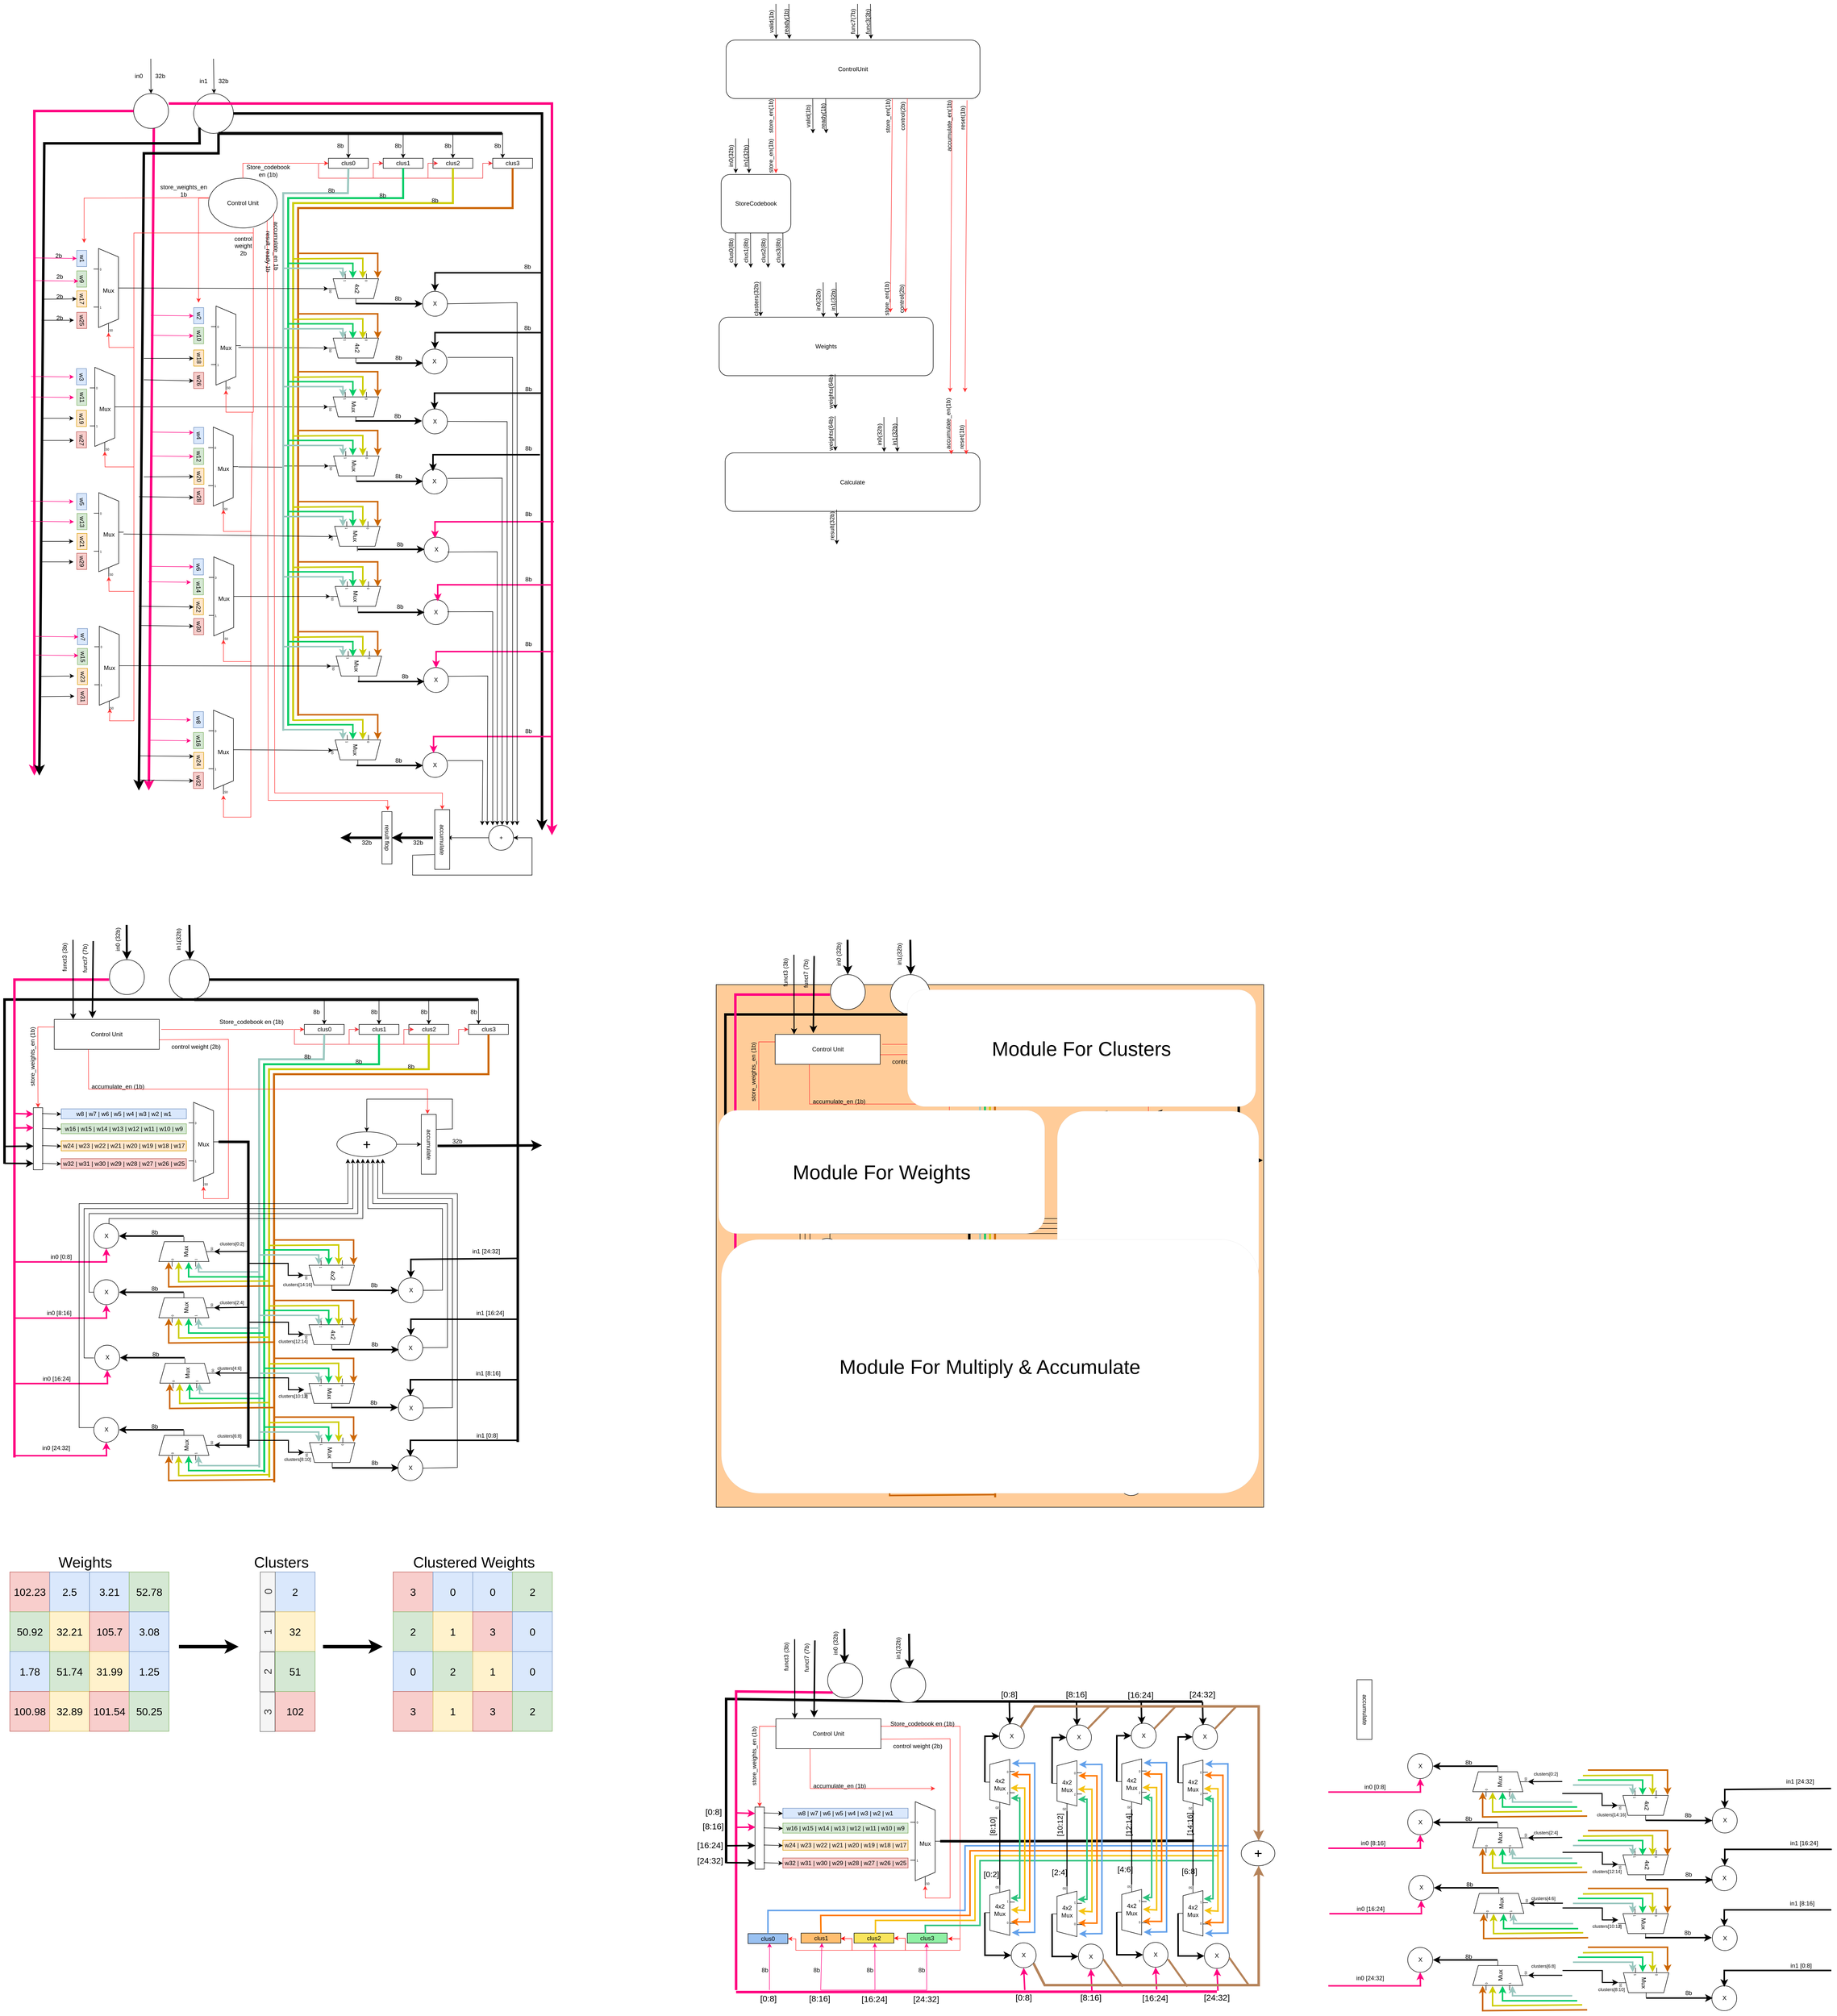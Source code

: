 <mxfile version="21.3.8" type="github">
  <diagram name="Page-1" id="JMl6gBUAJuHaLldja7SA">
    <mxGraphModel dx="1700" dy="2313" grid="1" gridSize="10" guides="1" tooltips="1" connect="1" arrows="1" fold="1" page="1" pageScale="1" pageWidth="827" pageHeight="1169" math="0" shadow="0">
      <root>
        <mxCell id="0" />
        <mxCell id="1" parent="0" />
        <mxCell id="AX505Exzm4sywVSFQr0S-178" value="" style="rounded=0;whiteSpace=wrap;html=1;fillColor=#FFCC99;" vertex="1" parent="1">
          <mxGeometry x="1630" y="1830" width="1100" height="1050" as="geometry" />
        </mxCell>
        <mxCell id="IQknZXsCf6u-Dpb6eVmF-4" value="&lt;div&gt;32b&lt;/div&gt;" style="text;html=1;strokeColor=none;fillColor=none;align=center;verticalAlign=middle;whiteSpace=wrap;rounded=0;" parent="1" vertex="1">
          <mxGeometry x="483" y="-10" width="60" height="30" as="geometry" />
        </mxCell>
        <mxCell id="IQknZXsCf6u-Dpb6eVmF-5" value="in0" style="text;html=1;strokeColor=none;fillColor=none;align=center;verticalAlign=middle;whiteSpace=wrap;rounded=0;" parent="1" vertex="1">
          <mxGeometry x="440" y="-10" width="60" height="30" as="geometry" />
        </mxCell>
        <mxCell id="IQknZXsCf6u-Dpb6eVmF-7" value="&lt;div&gt;32b&lt;/div&gt;" style="text;html=1;strokeColor=none;fillColor=none;align=center;verticalAlign=middle;whiteSpace=wrap;rounded=0;" parent="1" vertex="1">
          <mxGeometry x="610" width="60" height="30" as="geometry" />
        </mxCell>
        <mxCell id="IQknZXsCf6u-Dpb6eVmF-8" value="in1" style="text;html=1;strokeColor=none;fillColor=none;align=center;verticalAlign=middle;whiteSpace=wrap;rounded=0;" parent="1" vertex="1">
          <mxGeometry x="570" width="60" height="30" as="geometry" />
        </mxCell>
        <mxCell id="IQknZXsCf6u-Dpb6eVmF-9" value="clus0" style="rounded=0;whiteSpace=wrap;html=1;" parent="1" vertex="1">
          <mxGeometry x="851" y="170" width="80" height="20" as="geometry" />
        </mxCell>
        <mxCell id="IQknZXsCf6u-Dpb6eVmF-12" value="" style="endArrow=classic;html=1;rounded=0;entryX=0.5;entryY=0;entryDx=0;entryDy=0;" parent="1" target="IQknZXsCf6u-Dpb6eVmF-13" edge="1">
          <mxGeometry width="50" height="50" relative="1" as="geometry">
            <mxPoint x="891" y="120" as="sourcePoint" />
            <mxPoint x="1041" y="120" as="targetPoint" />
            <Array as="points">
              <mxPoint x="1001" y="120" />
            </Array>
          </mxGeometry>
        </mxCell>
        <mxCell id="IQknZXsCf6u-Dpb6eVmF-13" value="clus1" style="rounded=0;whiteSpace=wrap;html=1;" parent="1" vertex="1">
          <mxGeometry x="961" y="170" width="80" height="20" as="geometry" />
        </mxCell>
        <mxCell id="IQknZXsCf6u-Dpb6eVmF-15" value="clus2" style="rounded=0;whiteSpace=wrap;html=1;" parent="1" vertex="1">
          <mxGeometry x="1061" y="170" width="80" height="20" as="geometry" />
        </mxCell>
        <mxCell id="IQknZXsCf6u-Dpb6eVmF-16" value="clus3" style="rounded=0;whiteSpace=wrap;html=1;" parent="1" vertex="1">
          <mxGeometry x="1181" y="170" width="80" height="20" as="geometry" />
        </mxCell>
        <mxCell id="IQknZXsCf6u-Dpb6eVmF-17" value="" style="endArrow=classic;html=1;rounded=0;entryX=0.5;entryY=0;entryDx=0;entryDy=0;" parent="1" edge="1">
          <mxGeometry width="50" height="50" relative="1" as="geometry">
            <mxPoint x="991" y="120" as="sourcePoint" />
            <mxPoint x="1101" y="170" as="targetPoint" />
            <Array as="points">
              <mxPoint x="1101" y="120" />
            </Array>
          </mxGeometry>
        </mxCell>
        <mxCell id="IQknZXsCf6u-Dpb6eVmF-18" value="" style="endArrow=classic;html=1;rounded=0;entryX=0.5;entryY=0;entryDx=0;entryDy=0;" parent="1" edge="1">
          <mxGeometry width="50" height="50" relative="1" as="geometry">
            <mxPoint x="1091" y="120" as="sourcePoint" />
            <mxPoint x="1201" y="170" as="targetPoint" />
            <Array as="points">
              <mxPoint x="1201" y="120" />
            </Array>
          </mxGeometry>
        </mxCell>
        <mxCell id="IQknZXsCf6u-Dpb6eVmF-19" value="8b" style="text;html=1;strokeColor=none;fillColor=none;align=center;verticalAlign=middle;whiteSpace=wrap;rounded=0;" parent="1" vertex="1">
          <mxGeometry x="845" y="130" width="60" height="30" as="geometry" />
        </mxCell>
        <mxCell id="IQknZXsCf6u-Dpb6eVmF-21" value="8b" style="text;html=1;strokeColor=none;fillColor=none;align=center;verticalAlign=middle;whiteSpace=wrap;rounded=0;" parent="1" vertex="1">
          <mxGeometry x="961" y="130" width="60" height="30" as="geometry" />
        </mxCell>
        <mxCell id="IQknZXsCf6u-Dpb6eVmF-22" value="8b" style="text;html=1;strokeColor=none;fillColor=none;align=center;verticalAlign=middle;whiteSpace=wrap;rounded=0;" parent="1" vertex="1">
          <mxGeometry x="1061" y="130" width="60" height="30" as="geometry" />
        </mxCell>
        <mxCell id="IQknZXsCf6u-Dpb6eVmF-25" value="8b" style="text;html=1;strokeColor=none;fillColor=none;align=center;verticalAlign=middle;whiteSpace=wrap;rounded=0;" parent="1" vertex="1">
          <mxGeometry x="1161" y="130" width="60" height="30" as="geometry" />
        </mxCell>
        <mxCell id="IQknZXsCf6u-Dpb6eVmF-27" value="" style="endArrow=classic;html=1;rounded=0;entryX=0;entryY=0.5;entryDx=0;entryDy=0;strokeColor=#FF3333;" parent="1" target="IQknZXsCf6u-Dpb6eVmF-9" edge="1">
          <mxGeometry width="50" height="50" relative="1" as="geometry">
            <mxPoint x="831" y="180" as="sourcePoint" />
            <mxPoint x="901" y="450" as="targetPoint" />
          </mxGeometry>
        </mxCell>
        <mxCell id="IQknZXsCf6u-Dpb6eVmF-28" value="" style="endArrow=classic;html=1;rounded=0;entryX=0;entryY=0.5;entryDx=0;entryDy=0;strokeColor=#ed333b;" parent="1" target="IQknZXsCf6u-Dpb6eVmF-13" edge="1">
          <mxGeometry width="50" height="50" relative="1" as="geometry">
            <mxPoint x="831" y="180" as="sourcePoint" />
            <mxPoint x="871" y="220" as="targetPoint" />
            <Array as="points">
              <mxPoint x="831" y="210" />
              <mxPoint x="941" y="210" />
              <mxPoint x="941" y="180" />
            </Array>
          </mxGeometry>
        </mxCell>
        <mxCell id="IQknZXsCf6u-Dpb6eVmF-29" value="" style="endArrow=classic;html=1;rounded=0;entryX=0;entryY=0.5;entryDx=0;entryDy=0;strokeColor=#ed333b;" parent="1" edge="1">
          <mxGeometry width="50" height="50" relative="1" as="geometry">
            <mxPoint x="941" y="180" as="sourcePoint" />
            <mxPoint x="1071" y="180" as="targetPoint" />
            <Array as="points">
              <mxPoint x="941" y="210" />
              <mxPoint x="1051" y="210" />
              <mxPoint x="1051" y="180" />
            </Array>
          </mxGeometry>
        </mxCell>
        <mxCell id="IQknZXsCf6u-Dpb6eVmF-30" value="" style="endArrow=classic;html=1;rounded=0;entryX=0;entryY=0.5;entryDx=0;entryDy=0;strokeColor=#ed333b;" parent="1" edge="1">
          <mxGeometry width="50" height="50" relative="1" as="geometry">
            <mxPoint x="1051" y="180" as="sourcePoint" />
            <mxPoint x="1181" y="180" as="targetPoint" />
            <Array as="points">
              <mxPoint x="1051" y="210" />
              <mxPoint x="1161" y="210" />
              <mxPoint x="1161" y="180" />
            </Array>
          </mxGeometry>
        </mxCell>
        <mxCell id="IQknZXsCf6u-Dpb6eVmF-31" value="&lt;div&gt;store_weights_en&lt;/div&gt;&lt;div&gt;1b&lt;br&gt;&lt;/div&gt;" style="text;html=1;strokeColor=none;fillColor=none;align=center;verticalAlign=middle;whiteSpace=wrap;rounded=0;" parent="1" vertex="1">
          <mxGeometry x="530" y="220" width="60" height="30" as="geometry" />
        </mxCell>
        <mxCell id="IQknZXsCf6u-Dpb6eVmF-32" value="w1" style="rounded=0;whiteSpace=wrap;html=1;rotation=90;fillColor=#dae8fc;strokeColor=#6c8ebf;" parent="1" vertex="1">
          <mxGeometry x="339" y="361.25" width="32.5" height="20" as="geometry" />
        </mxCell>
        <mxCell id="IQknZXsCf6u-Dpb6eVmF-34" value="&lt;div&gt;w2&lt;/div&gt;" style="rounded=0;whiteSpace=wrap;html=1;rotation=90;fillColor=#dae8fc;strokeColor=#6c8ebf;" parent="1" vertex="1">
          <mxGeometry x="574" y="476.26" width="32.5" height="20" as="geometry" />
        </mxCell>
        <mxCell id="IQknZXsCf6u-Dpb6eVmF-35" value="w3" style="rounded=0;whiteSpace=wrap;html=1;rotation=90;fillColor=#dae8fc;strokeColor=#6c8ebf;" parent="1" vertex="1">
          <mxGeometry x="338.5" y="598.75" width="32.5" height="20" as="geometry" />
        </mxCell>
        <mxCell id="IQknZXsCf6u-Dpb6eVmF-36" value="w4" style="rounded=0;whiteSpace=wrap;html=1;rotation=90;fillColor=#dae8fc;strokeColor=#6c8ebf;" parent="1" vertex="1">
          <mxGeometry x="574" y="716.88" width="32.5" height="20" as="geometry" />
        </mxCell>
        <mxCell id="IQknZXsCf6u-Dpb6eVmF-37" value="w5" style="rounded=0;whiteSpace=wrap;html=1;rotation=90;fillColor=#dae8fc;strokeColor=#6c8ebf;" parent="1" vertex="1">
          <mxGeometry x="339" y="849.75" width="32.5" height="20" as="geometry" />
        </mxCell>
        <mxCell id="IQknZXsCf6u-Dpb6eVmF-38" value="w6" style="rounded=0;whiteSpace=wrap;html=1;rotation=90;fillColor=#dae8fc;strokeColor=#6c8ebf;" parent="1" vertex="1">
          <mxGeometry x="573.5" y="980.75" width="32.5" height="20" as="geometry" />
        </mxCell>
        <mxCell id="IQknZXsCf6u-Dpb6eVmF-39" value="w7" style="rounded=0;whiteSpace=wrap;html=1;rotation=90;fillColor=#dae8fc;strokeColor=#6c8ebf;" parent="1" vertex="1">
          <mxGeometry x="340.5" y="1121" width="32.5" height="20" as="geometry" />
        </mxCell>
        <mxCell id="IQknZXsCf6u-Dpb6eVmF-40" value="w8" style="rounded=0;whiteSpace=wrap;html=1;rotation=90;fillColor=#dae8fc;strokeColor=#6c8ebf;" parent="1" vertex="1">
          <mxGeometry x="573.5" y="1287.88" width="32.5" height="20" as="geometry" />
        </mxCell>
        <mxCell id="IQknZXsCf6u-Dpb6eVmF-49" value="" style="endArrow=classic;html=1;rounded=0;" parent="1" edge="1">
          <mxGeometry width="50" height="50" relative="1" as="geometry">
            <mxPoint x="494" y="-30" as="sourcePoint" />
            <mxPoint x="494.36" y="40" as="targetPoint" />
          </mxGeometry>
        </mxCell>
        <mxCell id="IQknZXsCf6u-Dpb6eVmF-52" value="" style="endArrow=classic;html=1;rounded=0;" parent="1" edge="1">
          <mxGeometry width="50" height="50" relative="1" as="geometry">
            <mxPoint x="620" y="-30" as="sourcePoint" />
            <mxPoint x="621" y="40" as="targetPoint" />
          </mxGeometry>
        </mxCell>
        <mxCell id="IQknZXsCf6u-Dpb6eVmF-53" value="" style="endArrow=classic;html=1;rounded=0;entryX=0.5;entryY=0;entryDx=0;entryDy=0;" parent="1" target="IQknZXsCf6u-Dpb6eVmF-9" edge="1">
          <mxGeometry width="50" height="50" relative="1" as="geometry">
            <mxPoint x="791" y="120" as="sourcePoint" />
            <mxPoint x="721" y="360" as="targetPoint" />
            <Array as="points">
              <mxPoint x="891" y="120" />
            </Array>
          </mxGeometry>
        </mxCell>
        <mxCell id="IQknZXsCf6u-Dpb6eVmF-55" value="&lt;div&gt;4x2&lt;/div&gt;&lt;div&gt;&lt;br&gt;&lt;/div&gt;" style="shadow=0;dashed=0;align=center;html=1;strokeWidth=1;shape=mxgraph.electrical.abstract.mux2;whiteSpace=wrap;rotation=90;verticalAlign=middle;" parent="1" vertex="1">
          <mxGeometry x="871" y="381.25" width="60" height="101.25" as="geometry" />
        </mxCell>
        <mxCell id="IQknZXsCf6u-Dpb6eVmF-56" value="" style="ellipse;whiteSpace=wrap;html=1;aspect=fixed;" parent="1" vertex="1">
          <mxGeometry x="459.5" y="40" width="70" height="70" as="geometry" />
        </mxCell>
        <mxCell id="IQknZXsCf6u-Dpb6eVmF-54" value="" style="ellipse;whiteSpace=wrap;html=1;aspect=fixed;" parent="1" vertex="1">
          <mxGeometry x="580" y="40" width="80" height="80" as="geometry" />
        </mxCell>
        <mxCell id="IQknZXsCf6u-Dpb6eVmF-78" value="w9" style="rounded=0;whiteSpace=wrap;html=1;rotation=90;fillColor=#d5e8d4;strokeColor=#82b366;" parent="1" vertex="1">
          <mxGeometry x="339" y="402.5" width="32.5" height="20" as="geometry" />
        </mxCell>
        <mxCell id="IQknZXsCf6u-Dpb6eVmF-79" value="w10" style="rounded=0;whiteSpace=wrap;html=1;rotation=90;fillColor=#d5e8d4;strokeColor=#82b366;" parent="1" vertex="1">
          <mxGeometry x="574" y="516.26" width="32.5" height="20" as="geometry" />
        </mxCell>
        <mxCell id="IQknZXsCf6u-Dpb6eVmF-80" value="w11" style="rounded=0;whiteSpace=wrap;html=1;rotation=90;fillColor=#d5e8d4;strokeColor=#82b366;" parent="1" vertex="1">
          <mxGeometry x="339" y="640" width="32.5" height="20" as="geometry" />
        </mxCell>
        <mxCell id="IQknZXsCf6u-Dpb6eVmF-81" value="w12" style="rounded=0;whiteSpace=wrap;html=1;rotation=90;fillColor=#d5e8d4;strokeColor=#82b366;" parent="1" vertex="1">
          <mxGeometry x="574" y="758.75" width="32.5" height="20" as="geometry" />
        </mxCell>
        <mxCell id="IQknZXsCf6u-Dpb6eVmF-82" value="w13" style="rounded=0;whiteSpace=wrap;html=1;rotation=90;fillColor=#d5e8d4;strokeColor=#82b366;" parent="1" vertex="1">
          <mxGeometry x="339.5" y="889.75" width="32.5" height="20" as="geometry" />
        </mxCell>
        <mxCell id="IQknZXsCf6u-Dpb6eVmF-83" value="w14" style="rounded=0;whiteSpace=wrap;html=1;rotation=90;fillColor=#d5e8d4;strokeColor=#82b366;" parent="1" vertex="1">
          <mxGeometry x="573.5" y="1020.75" width="32.5" height="20" as="geometry" />
        </mxCell>
        <mxCell id="IQknZXsCf6u-Dpb6eVmF-84" value="w15" style="rounded=0;whiteSpace=wrap;html=1;rotation=90;fillColor=#d5e8d4;strokeColor=#82b366;" parent="1" vertex="1">
          <mxGeometry x="340.5" y="1161" width="32.5" height="20" as="geometry" />
        </mxCell>
        <mxCell id="IQknZXsCf6u-Dpb6eVmF-85" value="w16" style="rounded=0;whiteSpace=wrap;html=1;rotation=90;fillColor=#d5e8d4;strokeColor=#82b366;" parent="1" vertex="1">
          <mxGeometry x="573.5" y="1329.75" width="32.5" height="20" as="geometry" />
        </mxCell>
        <mxCell id="IQknZXsCf6u-Dpb6eVmF-104" value="Mux" style="shadow=0;dashed=0;align=center;html=1;strokeWidth=1;shape=mxgraph.electrical.abstract.mux2;whiteSpace=wrap;rotation=90;" parent="1" vertex="1">
          <mxGeometry x="872" y="737.5" width="60" height="101.25" as="geometry" />
        </mxCell>
        <mxCell id="IQknZXsCf6u-Dpb6eVmF-105" value="Mux" style="shadow=0;dashed=0;align=center;html=1;strokeWidth=1;shape=mxgraph.electrical.abstract.mux2;whiteSpace=wrap;rotation=90;" parent="1" vertex="1">
          <mxGeometry x="871" y="618.75" width="60" height="101.25" as="geometry" />
        </mxCell>
        <mxCell id="IQknZXsCf6u-Dpb6eVmF-110" value="Mux" style="shadow=0;dashed=0;align=center;html=1;strokeWidth=1;shape=mxgraph.electrical.abstract.mux2;whiteSpace=wrap;rotation=0;" parent="1" vertex="1">
          <mxGeometry x="379" y="351.25" width="60" height="168.75" as="geometry" />
        </mxCell>
        <mxCell id="IQknZXsCf6u-Dpb6eVmF-140" value="&lt;div&gt;control&lt;/div&gt;&lt;div&gt;weight&lt;/div&gt;&lt;div&gt;2b&lt;br&gt;&lt;/div&gt;" style="text;html=1;strokeColor=none;fillColor=none;align=center;verticalAlign=middle;whiteSpace=wrap;rounded=0;" parent="1" vertex="1">
          <mxGeometry x="650" y="331.25" width="60" height="30" as="geometry" />
        </mxCell>
        <mxCell id="IQknZXsCf6u-Dpb6eVmF-165" value="X" style="ellipse;whiteSpace=wrap;html=1;aspect=fixed;" parent="1" vertex="1">
          <mxGeometry x="1039" y="794.37" width="50" height="50" as="geometry" />
        </mxCell>
        <mxCell id="IQknZXsCf6u-Dpb6eVmF-166" value="X" style="ellipse;whiteSpace=wrap;html=1;aspect=fixed;" parent="1" vertex="1">
          <mxGeometry x="1040" y="437.26" width="50" height="50" as="geometry" />
        </mxCell>
        <mxCell id="IQknZXsCf6u-Dpb6eVmF-167" value="X" style="ellipse;whiteSpace=wrap;html=1;aspect=fixed;" parent="1" vertex="1">
          <mxGeometry x="1039" y="553.26" width="50" height="50" as="geometry" />
        </mxCell>
        <mxCell id="IQknZXsCf6u-Dpb6eVmF-168" value="X" style="ellipse;whiteSpace=wrap;html=1;aspect=fixed;" parent="1" vertex="1">
          <mxGeometry x="1040" y="673.5" width="50" height="50" as="geometry" />
        </mxCell>
        <mxCell id="IQknZXsCf6u-Dpb6eVmF-173" value="w17" style="rounded=0;whiteSpace=wrap;html=1;rotation=90;fillColor=#ffe6cc;strokeColor=#d79b00;" parent="1" vertex="1">
          <mxGeometry x="339" y="442.5" width="32.5" height="20" as="geometry" />
        </mxCell>
        <mxCell id="IQknZXsCf6u-Dpb6eVmF-174" value="w18" style="rounded=0;whiteSpace=wrap;html=1;rotation=90;fillColor=#ffe6cc;strokeColor=#d79b00;" parent="1" vertex="1">
          <mxGeometry x="574" y="561.26" width="32.5" height="20" as="geometry" />
        </mxCell>
        <mxCell id="IQknZXsCf6u-Dpb6eVmF-175" value="w19" style="rounded=0;whiteSpace=wrap;html=1;rotation=90;fillColor=#ffe6cc;strokeColor=#d79b00;" parent="1" vertex="1">
          <mxGeometry x="338.5" y="682.5" width="32.5" height="20" as="geometry" />
        </mxCell>
        <mxCell id="IQknZXsCf6u-Dpb6eVmF-176" value="w20" style="rounded=0;whiteSpace=wrap;html=1;rotation=90;fillColor=#ffe6cc;strokeColor=#d79b00;" parent="1" vertex="1">
          <mxGeometry x="574.5" y="798.75" width="32.5" height="20" as="geometry" />
        </mxCell>
        <mxCell id="IQknZXsCf6u-Dpb6eVmF-177" value="w21" style="rounded=0;whiteSpace=wrap;html=1;rotation=90;fillColor=#ffe6cc;strokeColor=#d79b00;" parent="1" vertex="1">
          <mxGeometry x="339.5" y="929.75" width="32.5" height="20" as="geometry" />
        </mxCell>
        <mxCell id="IQknZXsCf6u-Dpb6eVmF-178" value="w22" style="rounded=0;whiteSpace=wrap;html=1;rotation=90;fillColor=#ffe6cc;strokeColor=#d79b00;" parent="1" vertex="1">
          <mxGeometry x="573.5" y="1060.75" width="32.5" height="20" as="geometry" />
        </mxCell>
        <mxCell id="IQknZXsCf6u-Dpb6eVmF-179" value="w23" style="rounded=0;whiteSpace=wrap;html=1;rotation=90;fillColor=#ffe6cc;strokeColor=#d79b00;" parent="1" vertex="1">
          <mxGeometry x="340.5" y="1201" width="32.5" height="20" as="geometry" />
        </mxCell>
        <mxCell id="IQknZXsCf6u-Dpb6eVmF-180" value="w24" style="rounded=0;whiteSpace=wrap;html=1;rotation=90;fillColor=#ffe6cc;strokeColor=#d79b00;" parent="1" vertex="1">
          <mxGeometry x="574" y="1369.75" width="32.5" height="20" as="geometry" />
        </mxCell>
        <mxCell id="IQknZXsCf6u-Dpb6eVmF-197" value="w25" style="rounded=0;whiteSpace=wrap;html=1;rotation=90;fillColor=#f8cecc;strokeColor=#b85450;" parent="1" vertex="1">
          <mxGeometry x="339" y="485.63" width="32.5" height="20" as="geometry" />
        </mxCell>
        <mxCell id="IQknZXsCf6u-Dpb6eVmF-198" value="w26" style="rounded=0;whiteSpace=wrap;html=1;rotation=90;fillColor=#f8cecc;strokeColor=#b85450;" parent="1" vertex="1">
          <mxGeometry x="574" y="606.26" width="32.5" height="20" as="geometry" />
        </mxCell>
        <mxCell id="IQknZXsCf6u-Dpb6eVmF-199" value="w27" style="rounded=0;whiteSpace=wrap;html=1;rotation=90;fillColor=#f8cecc;strokeColor=#b85450;" parent="1" vertex="1">
          <mxGeometry x="338.5" y="725.63" width="32.5" height="20" as="geometry" />
        </mxCell>
        <mxCell id="IQknZXsCf6u-Dpb6eVmF-200" value="w28" style="rounded=0;whiteSpace=wrap;html=1;rotation=90;fillColor=#f8cecc;strokeColor=#b85450;" parent="1" vertex="1">
          <mxGeometry x="574.5" y="838.75" width="32.5" height="20" as="geometry" />
        </mxCell>
        <mxCell id="IQknZXsCf6u-Dpb6eVmF-201" value="w29" style="rounded=0;whiteSpace=wrap;html=1;rotation=90;fillColor=#f8cecc;strokeColor=#b85450;" parent="1" vertex="1">
          <mxGeometry x="339" y="969.75" width="32.5" height="20" as="geometry" />
        </mxCell>
        <mxCell id="IQknZXsCf6u-Dpb6eVmF-202" value="w30" style="rounded=0;whiteSpace=wrap;html=1;rotation=90;fillColor=#f8cecc;strokeColor=#b85450;" parent="1" vertex="1">
          <mxGeometry x="574" y="1100.75" width="32.5" height="20" as="geometry" />
        </mxCell>
        <mxCell id="IQknZXsCf6u-Dpb6eVmF-203" value="w31" style="rounded=0;whiteSpace=wrap;html=1;rotation=90;fillColor=#f8cecc;strokeColor=#b85450;" parent="1" vertex="1">
          <mxGeometry x="340.5" y="1241" width="32.5" height="20" as="geometry" />
        </mxCell>
        <mxCell id="IQknZXsCf6u-Dpb6eVmF-204" value="w32" style="rounded=0;whiteSpace=wrap;html=1;rotation=90;fillColor=#f8cecc;strokeColor=#b85450;" parent="1" vertex="1">
          <mxGeometry x="573.5" y="1409.75" width="32.5" height="20" as="geometry" />
        </mxCell>
        <mxCell id="IQknZXsCf6u-Dpb6eVmF-308" style="edgeStyle=orthogonalEdgeStyle;rounded=0;orthogonalLoop=1;jettySize=auto;html=1;entryX=0.333;entryY=1;entryDx=10;entryDy=0;entryPerimeter=0;" parent="1" target="IQknZXsCf6u-Dpb6eVmF-307" edge="1">
          <mxGeometry relative="1" as="geometry">
            <mxPoint x="670" y="550" as="sourcePoint" />
          </mxGeometry>
        </mxCell>
        <mxCell id="IQknZXsCf6u-Dpb6eVmF-224" value="Mux" style="shadow=0;dashed=0;align=center;html=1;strokeWidth=1;shape=mxgraph.electrical.abstract.mux2;whiteSpace=wrap;rotation=0;" parent="1" vertex="1">
          <mxGeometry x="615" y="466.88" width="60" height="168.75" as="geometry" />
        </mxCell>
        <mxCell id="IQknZXsCf6u-Dpb6eVmF-309" style="edgeStyle=orthogonalEdgeStyle;rounded=0;orthogonalLoop=1;jettySize=auto;html=1;entryX=0.333;entryY=1;entryDx=10;entryDy=0;entryPerimeter=0;exitX=1;exitY=0.5;exitDx=0;exitDy=-5;exitPerimeter=0;" parent="1" source="IQknZXsCf6u-Dpb6eVmF-227" target="IQknZXsCf6u-Dpb6eVmF-105" edge="1">
          <mxGeometry relative="1" as="geometry">
            <Array as="points">
              <mxPoint x="641" y="669" />
              <mxPoint x="850" y="670" />
            </Array>
          </mxGeometry>
        </mxCell>
        <mxCell id="IQknZXsCf6u-Dpb6eVmF-227" value="Mux" style="shadow=0;dashed=0;align=center;html=1;strokeWidth=1;shape=mxgraph.electrical.abstract.mux2;whiteSpace=wrap;rotation=0;" parent="1" vertex="1">
          <mxGeometry x="371.5" y="590" width="60" height="168.75" as="geometry" />
        </mxCell>
        <mxCell id="IQknZXsCf6u-Dpb6eVmF-310" style="edgeStyle=orthogonalEdgeStyle;rounded=0;orthogonalLoop=1;jettySize=auto;html=1;entryX=0.333;entryY=1;entryDx=10;entryDy=0;entryPerimeter=0;" parent="1" target="IQknZXsCf6u-Dpb6eVmF-104" edge="1">
          <mxGeometry relative="1" as="geometry">
            <mxPoint x="830" y="794.375" as="targetPoint" />
            <mxPoint x="670" y="790" as="sourcePoint" />
          </mxGeometry>
        </mxCell>
        <mxCell id="IQknZXsCf6u-Dpb6eVmF-228" value="Mux" style="shadow=0;dashed=0;align=center;html=1;strokeWidth=1;shape=mxgraph.electrical.abstract.mux2;whiteSpace=wrap;rotation=0;" parent="1" vertex="1">
          <mxGeometry x="609.5" y="710" width="60" height="168.75" as="geometry" />
        </mxCell>
        <mxCell id="IQknZXsCf6u-Dpb6eVmF-229" value="Mux" style="shadow=0;dashed=0;align=center;html=1;strokeWidth=1;shape=mxgraph.electrical.abstract.mux2;whiteSpace=wrap;rotation=0;" parent="1" vertex="1">
          <mxGeometry x="379.5" y="841.75" width="60" height="168.75" as="geometry" />
        </mxCell>
        <mxCell id="IQknZXsCf6u-Dpb6eVmF-230" value="Mux" style="shadow=0;dashed=0;align=center;html=1;strokeWidth=1;shape=mxgraph.electrical.abstract.mux2;whiteSpace=wrap;rotation=0;" parent="1" vertex="1">
          <mxGeometry x="610.5" y="970.75" width="60" height="168.75" as="geometry" />
        </mxCell>
        <mxCell id="IQknZXsCf6u-Dpb6eVmF-231" value="Mux" style="shadow=0;dashed=0;align=center;html=1;strokeWidth=1;shape=mxgraph.electrical.abstract.mux2;whiteSpace=wrap;rotation=0;" parent="1" vertex="1">
          <mxGeometry x="380.5" y="1110" width="60" height="168.75" as="geometry" />
        </mxCell>
        <mxCell id="IQknZXsCf6u-Dpb6eVmF-232" value="Mux" style="shadow=0;dashed=0;align=center;html=1;strokeWidth=1;shape=mxgraph.electrical.abstract.mux2;whiteSpace=wrap;rotation=0;" parent="1" vertex="1">
          <mxGeometry x="610" y="1278.75" width="60" height="168.75" as="geometry" />
        </mxCell>
        <mxCell id="IQknZXsCf6u-Dpb6eVmF-238" value="" style="endArrow=classic;html=1;rounded=0;exitX=0;exitY=0.5;exitDx=0;exitDy=0;strokeWidth=5;strokeColor=#FF0080;" parent="1" source="IQknZXsCf6u-Dpb6eVmF-56" edge="1">
          <mxGeometry width="50" height="50" relative="1" as="geometry">
            <mxPoint x="590" y="580" as="sourcePoint" />
            <mxPoint x="260" y="1410" as="targetPoint" />
            <Array as="points">
              <mxPoint x="260" y="75" />
            </Array>
          </mxGeometry>
        </mxCell>
        <mxCell id="IQknZXsCf6u-Dpb6eVmF-239" value="" style="endArrow=classic;html=1;rounded=0;strokeWidth=5;strokeColor=#FF0080;exitX=0.579;exitY=1;exitDx=0;exitDy=0;exitPerimeter=0;" parent="1" source="IQknZXsCf6u-Dpb6eVmF-56" edge="1">
          <mxGeometry width="50" height="50" relative="1" as="geometry">
            <mxPoint x="490" y="110" as="sourcePoint" />
            <mxPoint x="490" y="1440" as="targetPoint" />
            <Array as="points" />
          </mxGeometry>
        </mxCell>
        <mxCell id="IQknZXsCf6u-Dpb6eVmF-240" value="" style="endArrow=classic;html=1;rounded=0;exitX=0;exitY=1;exitDx=0;exitDy=0;strokeWidth=5;" parent="1" source="IQknZXsCf6u-Dpb6eVmF-54" edge="1">
          <mxGeometry width="50" height="50" relative="1" as="geometry">
            <mxPoint x="580" y="610" as="sourcePoint" />
            <mxPoint x="270" y="1410" as="targetPoint" />
            <Array as="points">
              <mxPoint x="592" y="140" />
              <mxPoint x="280" y="140" />
            </Array>
          </mxGeometry>
        </mxCell>
        <mxCell id="IQknZXsCf6u-Dpb6eVmF-241" value="" style="endArrow=classic;html=1;rounded=0;exitX=0;exitY=1;exitDx=0;exitDy=0;strokeWidth=5;" parent="1" edge="1">
          <mxGeometry width="50" height="50" relative="1" as="geometry">
            <mxPoint x="630" y="120" as="sourcePoint" />
            <mxPoint x="470" y="1440" as="targetPoint" />
            <Array as="points">
              <mxPoint x="630" y="160" />
              <mxPoint x="480" y="160" />
            </Array>
          </mxGeometry>
        </mxCell>
        <mxCell id="IQknZXsCf6u-Dpb6eVmF-243" value="" style="endArrow=classic;html=1;rounded=0;strokeColor=#FF0080;entryX=0.5;entryY=1;entryDx=0;entryDy=0;" parent="1" target="IQknZXsCf6u-Dpb6eVmF-32" edge="1">
          <mxGeometry width="50" height="50" relative="1" as="geometry">
            <mxPoint x="259" y="370" as="sourcePoint" />
            <mxPoint x="339" y="370" as="targetPoint" />
          </mxGeometry>
        </mxCell>
        <mxCell id="IQknZXsCf6u-Dpb6eVmF-244" value="" style="endArrow=classic;html=1;rounded=0;strokeColor=#FF0080;entryX=0.5;entryY=1;entryDx=0;entryDy=0;" parent="1" edge="1">
          <mxGeometry width="50" height="50" relative="1" as="geometry">
            <mxPoint x="262.5" y="415.76" as="sourcePoint" />
            <mxPoint x="348.5" y="416.76" as="targetPoint" />
          </mxGeometry>
        </mxCell>
        <mxCell id="IQknZXsCf6u-Dpb6eVmF-245" value="" style="endArrow=classic;html=1;rounded=0;strokeColor=#FF0080;entryX=0.5;entryY=1;entryDx=0;entryDy=0;" parent="1" edge="1">
          <mxGeometry width="50" height="50" relative="1" as="geometry">
            <mxPoint x="253.5" y="608.25" as="sourcePoint" />
            <mxPoint x="339.5" y="609.25" as="targetPoint" />
          </mxGeometry>
        </mxCell>
        <mxCell id="IQknZXsCf6u-Dpb6eVmF-246" value="" style="endArrow=classic;html=1;rounded=0;strokeColor=#FF0080;entryX=0.5;entryY=1;entryDx=0;entryDy=0;" parent="1" edge="1">
          <mxGeometry width="50" height="50" relative="1" as="geometry">
            <mxPoint x="253.5" y="649.5" as="sourcePoint" />
            <mxPoint x="339.5" y="650.5" as="targetPoint" />
          </mxGeometry>
        </mxCell>
        <mxCell id="IQknZXsCf6u-Dpb6eVmF-247" value="" style="endArrow=classic;html=1;rounded=0;strokeColor=#FF0080;entryX=0.5;entryY=1;entryDx=0;entryDy=0;" parent="1" edge="1">
          <mxGeometry width="50" height="50" relative="1" as="geometry">
            <mxPoint x="253" y="858.75" as="sourcePoint" />
            <mxPoint x="339" y="859.75" as="targetPoint" />
          </mxGeometry>
        </mxCell>
        <mxCell id="IQknZXsCf6u-Dpb6eVmF-248" value="" style="endArrow=classic;html=1;rounded=0;strokeColor=#FF0080;entryX=0.5;entryY=1;entryDx=0;entryDy=0;" parent="1" edge="1">
          <mxGeometry width="50" height="50" relative="1" as="geometry">
            <mxPoint x="253.5" y="899.25" as="sourcePoint" />
            <mxPoint x="339.5" y="900.25" as="targetPoint" />
          </mxGeometry>
        </mxCell>
        <mxCell id="IQknZXsCf6u-Dpb6eVmF-249" value="" style="endArrow=classic;html=1;rounded=0;strokeColor=#FF0080;entryX=0.5;entryY=1;entryDx=0;entryDy=0;" parent="1" edge="1">
          <mxGeometry width="50" height="50" relative="1" as="geometry">
            <mxPoint x="262.5" y="1130.5" as="sourcePoint" />
            <mxPoint x="348.5" y="1131.5" as="targetPoint" />
          </mxGeometry>
        </mxCell>
        <mxCell id="IQknZXsCf6u-Dpb6eVmF-250" value="" style="endArrow=classic;html=1;rounded=0;strokeColor=#FF0080;entryX=0.5;entryY=1;entryDx=0;entryDy=0;" parent="1" edge="1">
          <mxGeometry width="50" height="50" relative="1" as="geometry">
            <mxPoint x="262.5" y="1168" as="sourcePoint" />
            <mxPoint x="348.5" y="1169" as="targetPoint" />
          </mxGeometry>
        </mxCell>
        <mxCell id="IQknZXsCf6u-Dpb6eVmF-252" value="" style="endArrow=classic;html=1;rounded=0;strokeColor=#FF0080;entryX=0.5;entryY=1;entryDx=0;entryDy=0;" parent="1" edge="1">
          <mxGeometry width="50" height="50" relative="1" as="geometry">
            <mxPoint x="494" y="485.63" as="sourcePoint" />
            <mxPoint x="580" y="486.63" as="targetPoint" />
          </mxGeometry>
        </mxCell>
        <mxCell id="IQknZXsCf6u-Dpb6eVmF-253" value="" style="endArrow=classic;html=1;rounded=0;strokeColor=#FF0080;entryX=0.5;entryY=1;entryDx=0;entryDy=0;" parent="1" edge="1">
          <mxGeometry width="50" height="50" relative="1" as="geometry">
            <mxPoint x="494" y="525.67" as="sourcePoint" />
            <mxPoint x="580" y="526.67" as="targetPoint" />
          </mxGeometry>
        </mxCell>
        <mxCell id="IQknZXsCf6u-Dpb6eVmF-254" value="" style="endArrow=classic;html=1;rounded=0;strokeColor=#FF0080;entryX=0.5;entryY=1;entryDx=0;entryDy=0;" parent="1" edge="1">
          <mxGeometry width="50" height="50" relative="1" as="geometry">
            <mxPoint x="494" y="720" as="sourcePoint" />
            <mxPoint x="580" y="721" as="targetPoint" />
          </mxGeometry>
        </mxCell>
        <mxCell id="IQknZXsCf6u-Dpb6eVmF-255" value="" style="endArrow=classic;html=1;rounded=0;strokeColor=#FF0080;entryX=0.5;entryY=1;entryDx=0;entryDy=0;" parent="1" edge="1">
          <mxGeometry width="50" height="50" relative="1" as="geometry">
            <mxPoint x="494" y="768.16" as="sourcePoint" />
            <mxPoint x="580" y="769.16" as="targetPoint" />
          </mxGeometry>
        </mxCell>
        <mxCell id="IQknZXsCf6u-Dpb6eVmF-256" value="" style="endArrow=classic;html=1;rounded=0;strokeColor=#FF0080;entryX=0.5;entryY=1;entryDx=0;entryDy=0;" parent="1" edge="1">
          <mxGeometry width="50" height="50" relative="1" as="geometry">
            <mxPoint x="494" y="989.75" as="sourcePoint" />
            <mxPoint x="580" y="990.75" as="targetPoint" />
          </mxGeometry>
        </mxCell>
        <mxCell id="IQknZXsCf6u-Dpb6eVmF-257" value="" style="endArrow=classic;html=1;rounded=0;strokeColor=#FF0080;entryX=0.5;entryY=1;entryDx=0;entryDy=0;" parent="1" edge="1">
          <mxGeometry width="50" height="50" relative="1" as="geometry">
            <mxPoint x="488.5" y="1020.75" as="sourcePoint" />
            <mxPoint x="574.5" y="1021.75" as="targetPoint" />
          </mxGeometry>
        </mxCell>
        <mxCell id="IQknZXsCf6u-Dpb6eVmF-258" value="" style="endArrow=classic;html=1;rounded=0;strokeColor=#FF0080;entryX=0.5;entryY=1;entryDx=0;entryDy=0;" parent="1" edge="1">
          <mxGeometry width="50" height="50" relative="1" as="geometry">
            <mxPoint x="488.5" y="1297.29" as="sourcePoint" />
            <mxPoint x="574.5" y="1298.29" as="targetPoint" />
          </mxGeometry>
        </mxCell>
        <mxCell id="IQknZXsCf6u-Dpb6eVmF-259" value="" style="endArrow=classic;html=1;rounded=0;strokeColor=#FF0080;entryX=0.5;entryY=1;entryDx=0;entryDy=0;" parent="1" edge="1">
          <mxGeometry width="50" height="50" relative="1" as="geometry">
            <mxPoint x="488.5" y="1339.16" as="sourcePoint" />
            <mxPoint x="574.5" y="1340.16" as="targetPoint" />
          </mxGeometry>
        </mxCell>
        <mxCell id="IQknZXsCf6u-Dpb6eVmF-260" value="Control Unit" style="ellipse;whiteSpace=wrap;html=1;fillColor=none;" parent="1" vertex="1">
          <mxGeometry x="610" y="210" width="138" height="100" as="geometry" />
        </mxCell>
        <mxCell id="IQknZXsCf6u-Dpb6eVmF-261" value="" style="endArrow=classic;html=1;rounded=0;exitX=0.012;exitY=0.391;exitDx=0;exitDy=0;exitPerimeter=0;strokeColor=#FF3333;" parent="1" source="IQknZXsCf6u-Dpb6eVmF-260" edge="1">
          <mxGeometry width="50" height="50" relative="1" as="geometry">
            <mxPoint x="670" y="760" as="sourcePoint" />
            <mxPoint x="360" y="340" as="targetPoint" />
            <Array as="points">
              <mxPoint x="360" y="250" />
            </Array>
          </mxGeometry>
        </mxCell>
        <mxCell id="IQknZXsCf6u-Dpb6eVmF-262" value="" style="endArrow=classic;html=1;rounded=0;exitX=0.002;exitY=0.403;exitDx=0;exitDy=0;exitPerimeter=0;strokeColor=#FF3333;" parent="1" source="IQknZXsCf6u-Dpb6eVmF-260" edge="1">
          <mxGeometry width="50" height="50" relative="1" as="geometry">
            <mxPoint x="610" y="259" as="sourcePoint" />
            <mxPoint x="590" y="460" as="targetPoint" />
            <Array as="points">
              <mxPoint x="590" y="250" />
            </Array>
          </mxGeometry>
        </mxCell>
        <mxCell id="IQknZXsCf6u-Dpb6eVmF-263" value="Store_codebook en (1b)" style="text;html=1;strokeColor=none;fillColor=none;align=center;verticalAlign=middle;whiteSpace=wrap;rounded=0;" parent="1" vertex="1">
          <mxGeometry x="700" y="180" width="60" height="30" as="geometry" />
        </mxCell>
        <mxCell id="IQknZXsCf6u-Dpb6eVmF-266" value="" style="endArrow=classic;html=1;rounded=0;entryX=0.5;entryY=1;entryDx=0;entryDy=0;" parent="1" target="IQknZXsCf6u-Dpb6eVmF-173" edge="1">
          <mxGeometry width="50" height="50" relative="1" as="geometry">
            <mxPoint x="280" y="453" as="sourcePoint" />
            <mxPoint x="560" y="510" as="targetPoint" />
          </mxGeometry>
        </mxCell>
        <mxCell id="IQknZXsCf6u-Dpb6eVmF-267" value="" style="endArrow=classic;html=1;rounded=0;entryX=0.5;entryY=1;entryDx=0;entryDy=0;" parent="1" edge="1">
          <mxGeometry width="50" height="50" relative="1" as="geometry">
            <mxPoint x="274.5" y="495.34" as="sourcePoint" />
            <mxPoint x="339.5" y="495.34" as="targetPoint" />
          </mxGeometry>
        </mxCell>
        <mxCell id="IQknZXsCf6u-Dpb6eVmF-268" value="" style="endArrow=classic;html=1;rounded=0;entryX=0.5;entryY=1;entryDx=0;entryDy=0;" parent="1" edge="1">
          <mxGeometry width="50" height="50" relative="1" as="geometry">
            <mxPoint x="274.5" y="692.21" as="sourcePoint" />
            <mxPoint x="339.5" y="692.21" as="targetPoint" />
          </mxGeometry>
        </mxCell>
        <mxCell id="IQknZXsCf6u-Dpb6eVmF-269" value="" style="endArrow=classic;html=1;rounded=0;entryX=0.5;entryY=1;entryDx=0;entryDy=0;" parent="1" edge="1">
          <mxGeometry width="50" height="50" relative="1" as="geometry">
            <mxPoint x="274.5" y="736.88" as="sourcePoint" />
            <mxPoint x="339.5" y="736.88" as="targetPoint" />
          </mxGeometry>
        </mxCell>
        <mxCell id="IQknZXsCf6u-Dpb6eVmF-270" value="" style="endArrow=classic;html=1;rounded=0;entryX=0.5;entryY=1;entryDx=0;entryDy=0;" parent="1" edge="1">
          <mxGeometry width="50" height="50" relative="1" as="geometry">
            <mxPoint x="273.5" y="939.46" as="sourcePoint" />
            <mxPoint x="338.5" y="939.46" as="targetPoint" />
          </mxGeometry>
        </mxCell>
        <mxCell id="IQknZXsCf6u-Dpb6eVmF-271" value="" style="endArrow=classic;html=1;rounded=0;entryX=0.5;entryY=1;entryDx=0;entryDy=0;" parent="1" edge="1">
          <mxGeometry width="50" height="50" relative="1" as="geometry">
            <mxPoint x="273.5" y="980.75" as="sourcePoint" />
            <mxPoint x="338.5" y="980.75" as="targetPoint" />
          </mxGeometry>
        </mxCell>
        <mxCell id="IQknZXsCf6u-Dpb6eVmF-272" value="" style="endArrow=classic;html=1;rounded=0;" parent="1" edge="1">
          <mxGeometry width="50" height="50" relative="1" as="geometry">
            <mxPoint x="273.5" y="1210.71" as="sourcePoint" />
            <mxPoint x="340" y="1210" as="targetPoint" />
          </mxGeometry>
        </mxCell>
        <mxCell id="IQknZXsCf6u-Dpb6eVmF-273" value="" style="endArrow=classic;html=1;rounded=0;" parent="1" edge="1">
          <mxGeometry width="50" height="50" relative="1" as="geometry">
            <mxPoint x="274" y="1251.36" as="sourcePoint" />
            <mxPoint x="340.5" y="1250.65" as="targetPoint" />
          </mxGeometry>
        </mxCell>
        <mxCell id="IQknZXsCf6u-Dpb6eVmF-274" value="" style="endArrow=classic;html=1;rounded=0;entryX=0.25;entryY=1;entryDx=0;entryDy=0;" parent="1" target="IQknZXsCf6u-Dpb6eVmF-180" edge="1">
          <mxGeometry width="50" height="50" relative="1" as="geometry">
            <mxPoint x="470" y="1370.46" as="sourcePoint" />
            <mxPoint x="536.5" y="1369.75" as="targetPoint" />
          </mxGeometry>
        </mxCell>
        <mxCell id="IQknZXsCf6u-Dpb6eVmF-275" value="" style="endArrow=classic;html=1;rounded=0;entryX=0.25;entryY=1;entryDx=0;entryDy=0;" parent="1" edge="1">
          <mxGeometry width="50" height="50" relative="1" as="geometry">
            <mxPoint x="470" y="1418.98" as="sourcePoint" />
            <mxPoint x="580" y="1420.52" as="targetPoint" />
          </mxGeometry>
        </mxCell>
        <mxCell id="IQknZXsCf6u-Dpb6eVmF-276" value="" style="endArrow=classic;html=1;rounded=0;entryX=0.25;entryY=1;entryDx=0;entryDy=0;" parent="1" edge="1">
          <mxGeometry width="50" height="50" relative="1" as="geometry">
            <mxPoint x="470" y="1108.46" as="sourcePoint" />
            <mxPoint x="580" y="1110" as="targetPoint" />
          </mxGeometry>
        </mxCell>
        <mxCell id="IQknZXsCf6u-Dpb6eVmF-277" value="" style="endArrow=classic;html=1;rounded=0;entryX=0.25;entryY=1;entryDx=0;entryDy=0;" parent="1" edge="1">
          <mxGeometry width="50" height="50" relative="1" as="geometry">
            <mxPoint x="470" y="1069.98" as="sourcePoint" />
            <mxPoint x="580" y="1071.52" as="targetPoint" />
          </mxGeometry>
        </mxCell>
        <mxCell id="IQknZXsCf6u-Dpb6eVmF-278" value="" style="endArrow=classic;html=1;rounded=0;entryX=0.25;entryY=1;entryDx=0;entryDy=0;" parent="1" edge="1">
          <mxGeometry width="50" height="50" relative="1" as="geometry">
            <mxPoint x="470" y="849.75" as="sourcePoint" />
            <mxPoint x="580" y="851.29" as="targetPoint" />
          </mxGeometry>
        </mxCell>
        <mxCell id="IQknZXsCf6u-Dpb6eVmF-279" value="" style="endArrow=classic;html=1;rounded=0;entryX=0.25;entryY=1;entryDx=0;entryDy=0;" parent="1" edge="1">
          <mxGeometry width="50" height="50" relative="1" as="geometry">
            <mxPoint x="480" y="810" as="sourcePoint" />
            <mxPoint x="580" y="809.52" as="targetPoint" />
          </mxGeometry>
        </mxCell>
        <mxCell id="IQknZXsCf6u-Dpb6eVmF-280" value="" style="endArrow=classic;html=1;rounded=0;entryX=0.25;entryY=1;entryDx=0;entryDy=0;" parent="1" edge="1">
          <mxGeometry width="50" height="50" relative="1" as="geometry">
            <mxPoint x="480" y="615" as="sourcePoint" />
            <mxPoint x="580" y="617.03" as="targetPoint" />
          </mxGeometry>
        </mxCell>
        <mxCell id="IQknZXsCf6u-Dpb6eVmF-281" value="" style="endArrow=classic;html=1;rounded=0;entryX=0.25;entryY=1;entryDx=0;entryDy=0;" parent="1" edge="1">
          <mxGeometry width="50" height="50" relative="1" as="geometry">
            <mxPoint x="480" y="572" as="sourcePoint" />
            <mxPoint x="580" y="572.03" as="targetPoint" />
          </mxGeometry>
        </mxCell>
        <mxCell id="IQknZXsCf6u-Dpb6eVmF-283" value="" style="endArrow=classic;html=1;rounded=0;strokeColor=#FF3333;entryX=0.333;entryY=1;entryDx=10;entryDy=0;entryPerimeter=0;" parent="1" target="IQknZXsCf6u-Dpb6eVmF-224" edge="1">
          <mxGeometry width="50" height="50" relative="1" as="geometry">
            <mxPoint x="700" y="310" as="sourcePoint" />
            <mxPoint x="700" y="680" as="targetPoint" />
            <Array as="points">
              <mxPoint x="700" y="680" />
              <mxPoint x="645" y="680" />
            </Array>
          </mxGeometry>
        </mxCell>
        <mxCell id="IQknZXsCf6u-Dpb6eVmF-285" value="" style="endArrow=classic;html=1;rounded=0;strokeColor=#FF3333;entryX=0.333;entryY=1;entryDx=10;entryDy=0;entryPerimeter=0;" parent="1" edge="1">
          <mxGeometry width="50" height="50" relative="1" as="geometry">
            <mxPoint x="698" y="680" as="sourcePoint" />
            <mxPoint x="640" y="875.63" as="targetPoint" />
            <Array as="points">
              <mxPoint x="695" y="919.63" />
              <mxPoint x="640" y="919.63" />
            </Array>
          </mxGeometry>
        </mxCell>
        <mxCell id="IQknZXsCf6u-Dpb6eVmF-286" value="" style="endArrow=classic;html=1;rounded=0;strokeColor=#FF3333;entryX=0.333;entryY=1;entryDx=10;entryDy=0;entryPerimeter=0;" parent="1" edge="1">
          <mxGeometry width="50" height="50" relative="1" as="geometry">
            <mxPoint x="695" y="920" as="sourcePoint" />
            <mxPoint x="640" y="1137" as="targetPoint" />
            <Array as="points">
              <mxPoint x="695" y="1181" />
              <mxPoint x="640" y="1181" />
            </Array>
          </mxGeometry>
        </mxCell>
        <mxCell id="IQknZXsCf6u-Dpb6eVmF-287" value="" style="endArrow=classic;html=1;rounded=0;strokeColor=#FF3333;entryX=0.333;entryY=1;entryDx=10;entryDy=0;entryPerimeter=0;" parent="1" edge="1">
          <mxGeometry width="50" height="50" relative="1" as="geometry">
            <mxPoint x="695" y="1180" as="sourcePoint" />
            <mxPoint x="640" y="1449.63" as="targetPoint" />
            <Array as="points">
              <mxPoint x="695" y="1493.63" />
              <mxPoint x="640" y="1493.63" />
            </Array>
          </mxGeometry>
        </mxCell>
        <mxCell id="IQknZXsCf6u-Dpb6eVmF-292" value="" style="endArrow=classic;html=1;rounded=0;strokeColor=#FF3333;entryX=0.333;entryY=1;entryDx=10;entryDy=0;entryPerimeter=0;" parent="1" target="IQknZXsCf6u-Dpb6eVmF-110" edge="1">
          <mxGeometry width="50" height="50" relative="1" as="geometry">
            <mxPoint x="700" y="320" as="sourcePoint" />
            <mxPoint x="730" y="690" as="targetPoint" />
            <Array as="points">
              <mxPoint x="460" y="320" />
              <mxPoint x="460" y="550" />
              <mxPoint x="410" y="550" />
            </Array>
          </mxGeometry>
        </mxCell>
        <mxCell id="IQknZXsCf6u-Dpb6eVmF-296" value="" style="endArrow=classic;html=1;rounded=0;entryX=0.333;entryY=1;entryDx=10;entryDy=0;entryPerimeter=0;strokeColor=#FF3333;" parent="1" target="IQknZXsCf6u-Dpb6eVmF-229" edge="1">
          <mxGeometry width="50" height="50" relative="1" as="geometry">
            <mxPoint x="460" y="790" as="sourcePoint" />
            <mxPoint x="520" y="890" as="targetPoint" />
            <Array as="points">
              <mxPoint x="460" y="1040" />
              <mxPoint x="410" y="1040" />
            </Array>
          </mxGeometry>
        </mxCell>
        <mxCell id="IQknZXsCf6u-Dpb6eVmF-297" value="" style="endArrow=classic;html=1;rounded=0;entryX=0.333;entryY=1;entryDx=10;entryDy=0;entryPerimeter=0;strokeColor=#FF3333;" parent="1" target="IQknZXsCf6u-Dpb6eVmF-227" edge="1">
          <mxGeometry width="50" height="50" relative="1" as="geometry">
            <mxPoint x="460" y="550" as="sourcePoint" />
            <mxPoint x="520" y="670" as="targetPoint" />
            <Array as="points">
              <mxPoint x="460" y="790" />
              <mxPoint x="402" y="790" />
            </Array>
          </mxGeometry>
        </mxCell>
        <mxCell id="IQknZXsCf6u-Dpb6eVmF-298" value="" style="endArrow=classic;html=1;rounded=0;entryX=0.523;entryY=0.979;entryDx=0;entryDy=0;entryPerimeter=0;strokeColor=#FF3333;" parent="1" target="IQknZXsCf6u-Dpb6eVmF-231" edge="1">
          <mxGeometry width="50" height="50" relative="1" as="geometry">
            <mxPoint x="460" y="1040" as="sourcePoint" />
            <mxPoint x="560" y="1010" as="targetPoint" />
            <Array as="points">
              <mxPoint x="460" y="1300" />
              <mxPoint x="411" y="1300" />
            </Array>
          </mxGeometry>
        </mxCell>
        <mxCell id="IQknZXsCf6u-Dpb6eVmF-299" value="" style="endArrow=none;html=1;rounded=0;exitX=0.5;exitY=0;exitDx=0;exitDy=0;strokeColor=#FF3333;" parent="1" source="IQknZXsCf6u-Dpb6eVmF-260" edge="1">
          <mxGeometry width="50" height="50" relative="1" as="geometry">
            <mxPoint x="480" y="670" as="sourcePoint" />
            <mxPoint x="830" y="180" as="targetPoint" />
            <Array as="points">
              <mxPoint x="679" y="180" />
            </Array>
          </mxGeometry>
        </mxCell>
        <mxCell id="IQknZXsCf6u-Dpb6eVmF-300" value="" style="endArrow=none;html=1;rounded=0;strokeWidth=6;" parent="1" edge="1">
          <mxGeometry width="50" height="50" relative="1" as="geometry">
            <mxPoint x="630" y="120" as="sourcePoint" />
            <mxPoint x="1200" y="120" as="targetPoint" />
          </mxGeometry>
        </mxCell>
        <mxCell id="IQknZXsCf6u-Dpb6eVmF-302" value="" style="endArrow=none;html=1;rounded=0;exitX=0.5;exitY=1;exitDx=0;exitDy=0;strokeWidth=4;strokeColor=#9AC7BF;endFill=0;" parent="1" source="IQknZXsCf6u-Dpb6eVmF-9" edge="1">
          <mxGeometry width="50" height="50" relative="1" as="geometry">
            <mxPoint x="600" y="930" as="sourcePoint" />
            <mxPoint x="760" y="1320" as="targetPoint" />
            <Array as="points">
              <mxPoint x="890" y="240" />
              <mxPoint x="760" y="240" />
            </Array>
          </mxGeometry>
        </mxCell>
        <mxCell id="IQknZXsCf6u-Dpb6eVmF-303" value="" style="endArrow=none;html=1;rounded=0;exitX=0.5;exitY=1;exitDx=0;exitDy=0;strokeWidth=4;strokeColor=#00CC66;endFill=0;" parent="1" source="IQknZXsCf6u-Dpb6eVmF-13" edge="1">
          <mxGeometry width="50" height="50" relative="1" as="geometry">
            <mxPoint x="901" y="200" as="sourcePoint" />
            <mxPoint x="770" y="1310" as="targetPoint" />
            <Array as="points">
              <mxPoint x="1001" y="250" />
              <mxPoint x="770" y="250" />
            </Array>
          </mxGeometry>
        </mxCell>
        <mxCell id="IQknZXsCf6u-Dpb6eVmF-304" value="" style="endArrow=none;html=1;rounded=0;exitX=0.5;exitY=1;exitDx=0;exitDy=0;strokeWidth=4;strokeColor=#CCCC00;endFill=0;" parent="1" source="IQknZXsCf6u-Dpb6eVmF-15" edge="1">
          <mxGeometry width="50" height="50" relative="1" as="geometry">
            <mxPoint x="1011" y="200" as="sourcePoint" />
            <mxPoint x="780" y="1300" as="targetPoint" />
            <Array as="points">
              <mxPoint x="1101" y="260" />
              <mxPoint x="780" y="260" />
            </Array>
          </mxGeometry>
        </mxCell>
        <mxCell id="IQknZXsCf6u-Dpb6eVmF-305" value="" style="endArrow=none;html=1;rounded=0;strokeWidth=4;strokeColor=#CC6600;endFill=0;" parent="1" edge="1">
          <mxGeometry width="50" height="50" relative="1" as="geometry">
            <mxPoint x="1176" y="270" as="sourcePoint" />
            <mxPoint x="790" y="1290" as="targetPoint" />
            <Array as="points">
              <mxPoint x="790" y="270" />
            </Array>
          </mxGeometry>
        </mxCell>
        <mxCell id="IQknZXsCf6u-Dpb6eVmF-306" value="" style="endArrow=classic;html=1;rounded=0;exitX=1;exitY=0.5;exitDx=0;exitDy=-5;exitPerimeter=0;entryX=0.333;entryY=1;entryDx=10;entryDy=0;entryPerimeter=0;" parent="1" source="IQknZXsCf6u-Dpb6eVmF-110" target="IQknZXsCf6u-Dpb6eVmF-55" edge="1">
          <mxGeometry width="50" height="50" relative="1" as="geometry">
            <mxPoint x="870" y="660" as="sourcePoint" />
            <mxPoint x="830" y="431" as="targetPoint" />
          </mxGeometry>
        </mxCell>
        <mxCell id="IQknZXsCf6u-Dpb6eVmF-307" value="&lt;div&gt;4x2&lt;/div&gt;&lt;div&gt;&lt;br&gt;&lt;/div&gt;" style="shadow=0;dashed=0;align=center;html=1;strokeWidth=1;shape=mxgraph.electrical.abstract.mux2;whiteSpace=wrap;rotation=90;verticalAlign=middle;" parent="1" vertex="1">
          <mxGeometry x="871" y="500.63" width="60" height="101.25" as="geometry" />
        </mxCell>
        <mxCell id="IQknZXsCf6u-Dpb6eVmF-312" value="Mux" style="shadow=0;dashed=0;align=center;html=1;strokeWidth=1;shape=mxgraph.electrical.abstract.mux2;whiteSpace=wrap;rotation=90;" parent="1" vertex="1">
          <mxGeometry x="874" y="878.75" width="60" height="101.25" as="geometry" />
        </mxCell>
        <mxCell id="IQknZXsCf6u-Dpb6eVmF-313" value="" style="endArrow=classic;html=1;rounded=0;" parent="1" edge="1">
          <mxGeometry width="50" height="50" relative="1" as="geometry">
            <mxPoint x="439" y="924.75" as="sourcePoint" />
            <mxPoint x="860" y="930" as="targetPoint" />
          </mxGeometry>
        </mxCell>
        <mxCell id="IQknZXsCf6u-Dpb6eVmF-314" value="Mux" style="shadow=0;dashed=0;align=center;html=1;strokeWidth=1;shape=mxgraph.electrical.abstract.mux2;whiteSpace=wrap;rotation=90;" parent="1" vertex="1">
          <mxGeometry x="875" y="999.5" width="60" height="101.25" as="geometry" />
        </mxCell>
        <mxCell id="IQknZXsCf6u-Dpb6eVmF-315" value="Mux" style="shadow=0;dashed=0;align=center;html=1;strokeWidth=1;shape=mxgraph.electrical.abstract.mux2;whiteSpace=wrap;rotation=90;" parent="1" vertex="1">
          <mxGeometry x="877" y="1139.5" width="60" height="101.25" as="geometry" />
        </mxCell>
        <mxCell id="IQknZXsCf6u-Dpb6eVmF-316" value="Mux" style="shadow=0;dashed=0;align=center;html=1;strokeWidth=1;shape=mxgraph.electrical.abstract.mux2;whiteSpace=wrap;rotation=90;" parent="1" vertex="1">
          <mxGeometry x="875" y="1307.88" width="60" height="101.25" as="geometry" />
        </mxCell>
        <mxCell id="IQknZXsCf6u-Dpb6eVmF-317" value="" style="endArrow=classic;html=1;rounded=0;exitX=1;exitY=0.5;exitDx=0;exitDy=-5;exitPerimeter=0;entryX=0.333;entryY=1;entryDx=10;entryDy=0;entryPerimeter=0;" parent="1" source="IQknZXsCf6u-Dpb6eVmF-230" target="IQknZXsCf6u-Dpb6eVmF-314" edge="1">
          <mxGeometry width="50" height="50" relative="1" as="geometry">
            <mxPoint x="750" y="1090" as="sourcePoint" />
            <mxPoint x="800" y="1040" as="targetPoint" />
          </mxGeometry>
        </mxCell>
        <mxCell id="IQknZXsCf6u-Dpb6eVmF-319" value="" style="endArrow=classic;html=1;rounded=0;exitX=1;exitY=0.5;exitDx=0;exitDy=-5;exitPerimeter=0;entryX=0.333;entryY=1;entryDx=10;entryDy=0;entryPerimeter=0;" parent="1" source="IQknZXsCf6u-Dpb6eVmF-231" target="IQknZXsCf6u-Dpb6eVmF-315" edge="1">
          <mxGeometry width="50" height="50" relative="1" as="geometry">
            <mxPoint x="550" y="1250" as="sourcePoint" />
            <mxPoint x="600" y="1200" as="targetPoint" />
          </mxGeometry>
        </mxCell>
        <mxCell id="IQknZXsCf6u-Dpb6eVmF-320" value="" style="endArrow=classic;html=1;rounded=0;exitX=1;exitY=0.5;exitDx=0;exitDy=-5;exitPerimeter=0;entryX=0.515;entryY=0.949;entryDx=0;entryDy=0;entryPerimeter=0;" parent="1" source="IQknZXsCf6u-Dpb6eVmF-232" target="IQknZXsCf6u-Dpb6eVmF-316" edge="1">
          <mxGeometry width="50" height="50" relative="1" as="geometry">
            <mxPoint x="720" y="1400" as="sourcePoint" />
            <mxPoint x="770" y="1350" as="targetPoint" />
          </mxGeometry>
        </mxCell>
        <mxCell id="IQknZXsCf6u-Dpb6eVmF-321" value="" style="endArrow=classic;html=1;rounded=0;strokeColor=#CC6600;strokeWidth=3;" parent="1" edge="1">
          <mxGeometry width="50" height="50" relative="1" as="geometry">
            <mxPoint x="790" y="361" as="sourcePoint" />
            <mxPoint x="950" y="411" as="targetPoint" />
            <Array as="points">
              <mxPoint x="950" y="361" />
            </Array>
          </mxGeometry>
        </mxCell>
        <mxCell id="IQknZXsCf6u-Dpb6eVmF-322" value="" style="endArrow=classic;html=1;rounded=0;strokeColor=#CCCC00;strokeWidth=3;" parent="1" edge="1">
          <mxGeometry width="50" height="50" relative="1" as="geometry">
            <mxPoint x="780" y="372" as="sourcePoint" />
            <mxPoint x="920" y="411" as="targetPoint" />
            <Array as="points">
              <mxPoint x="920" y="371" />
            </Array>
          </mxGeometry>
        </mxCell>
        <mxCell id="IQknZXsCf6u-Dpb6eVmF-323" value="" style="endArrow=classic;html=1;rounded=0;strokeColor=#00CC66;strokeWidth=3;" parent="1" edge="1">
          <mxGeometry width="50" height="50" relative="1" as="geometry">
            <mxPoint x="770" y="381" as="sourcePoint" />
            <mxPoint x="900" y="411" as="targetPoint" />
            <Array as="points">
              <mxPoint x="900" y="381" />
            </Array>
          </mxGeometry>
        </mxCell>
        <mxCell id="IQknZXsCf6u-Dpb6eVmF-324" value="" style="endArrow=classic;html=1;rounded=0;strokeColor=#9AC7BF;strokeWidth=3;" parent="1" edge="1">
          <mxGeometry width="50" height="50" relative="1" as="geometry">
            <mxPoint x="760" y="391" as="sourcePoint" />
            <mxPoint x="880" y="411" as="targetPoint" />
            <Array as="points">
              <mxPoint x="880" y="391" />
            </Array>
          </mxGeometry>
        </mxCell>
        <mxCell id="IQknZXsCf6u-Dpb6eVmF-325" value="" style="endArrow=classic;html=1;rounded=0;strokeColor=#CC6600;strokeWidth=3;" parent="1" edge="1">
          <mxGeometry width="50" height="50" relative="1" as="geometry">
            <mxPoint x="790" y="482.5" as="sourcePoint" />
            <mxPoint x="950" y="532.5" as="targetPoint" />
            <Array as="points">
              <mxPoint x="950" y="482.5" />
            </Array>
          </mxGeometry>
        </mxCell>
        <mxCell id="IQknZXsCf6u-Dpb6eVmF-326" value="" style="endArrow=classic;html=1;rounded=0;strokeColor=#CCCC00;strokeWidth=3;" parent="1" edge="1">
          <mxGeometry width="50" height="50" relative="1" as="geometry">
            <mxPoint x="780" y="493.5" as="sourcePoint" />
            <mxPoint x="920" y="532.5" as="targetPoint" />
            <Array as="points">
              <mxPoint x="920" y="492.5" />
            </Array>
          </mxGeometry>
        </mxCell>
        <mxCell id="IQknZXsCf6u-Dpb6eVmF-327" value="" style="endArrow=classic;html=1;rounded=0;strokeColor=#00CC66;strokeWidth=3;" parent="1" edge="1">
          <mxGeometry width="50" height="50" relative="1" as="geometry">
            <mxPoint x="770" y="502.5" as="sourcePoint" />
            <mxPoint x="900" y="532.5" as="targetPoint" />
            <Array as="points">
              <mxPoint x="900" y="502.5" />
            </Array>
          </mxGeometry>
        </mxCell>
        <mxCell id="IQknZXsCf6u-Dpb6eVmF-328" value="" style="endArrow=classic;html=1;rounded=0;strokeColor=#9AC7BF;strokeWidth=3;" parent="1" edge="1">
          <mxGeometry width="50" height="50" relative="1" as="geometry">
            <mxPoint x="760" y="512.5" as="sourcePoint" />
            <mxPoint x="880" y="532.5" as="targetPoint" />
            <Array as="points">
              <mxPoint x="880" y="512.5" />
            </Array>
          </mxGeometry>
        </mxCell>
        <mxCell id="IQknZXsCf6u-Dpb6eVmF-329" value="" style="endArrow=classic;html=1;rounded=0;strokeColor=#CC6600;strokeWidth=3;" parent="1" edge="1">
          <mxGeometry width="50" height="50" relative="1" as="geometry">
            <mxPoint x="790" y="598.75" as="sourcePoint" />
            <mxPoint x="950" y="648.75" as="targetPoint" />
            <Array as="points">
              <mxPoint x="950" y="598.75" />
            </Array>
          </mxGeometry>
        </mxCell>
        <mxCell id="IQknZXsCf6u-Dpb6eVmF-330" value="" style="endArrow=classic;html=1;rounded=0;strokeColor=#CCCC00;strokeWidth=3;" parent="1" edge="1">
          <mxGeometry width="50" height="50" relative="1" as="geometry">
            <mxPoint x="780" y="609.75" as="sourcePoint" />
            <mxPoint x="920" y="648.75" as="targetPoint" />
            <Array as="points">
              <mxPoint x="920" y="608.75" />
            </Array>
          </mxGeometry>
        </mxCell>
        <mxCell id="IQknZXsCf6u-Dpb6eVmF-331" value="" style="endArrow=classic;html=1;rounded=0;strokeColor=#00CC66;strokeWidth=3;" parent="1" edge="1">
          <mxGeometry width="50" height="50" relative="1" as="geometry">
            <mxPoint x="770" y="618.75" as="sourcePoint" />
            <mxPoint x="900" y="648.75" as="targetPoint" />
            <Array as="points">
              <mxPoint x="900" y="618.75" />
            </Array>
          </mxGeometry>
        </mxCell>
        <mxCell id="IQknZXsCf6u-Dpb6eVmF-332" value="" style="endArrow=classic;html=1;rounded=0;strokeColor=#9AC7BF;strokeWidth=3;" parent="1" edge="1">
          <mxGeometry width="50" height="50" relative="1" as="geometry">
            <mxPoint x="760" y="628.75" as="sourcePoint" />
            <mxPoint x="880" y="648.75" as="targetPoint" />
            <Array as="points">
              <mxPoint x="880" y="628.75" />
            </Array>
          </mxGeometry>
        </mxCell>
        <mxCell id="IQknZXsCf6u-Dpb6eVmF-333" value="" style="endArrow=classic;html=1;rounded=0;strokeColor=#CC6600;strokeWidth=3;" parent="1" edge="1">
          <mxGeometry width="50" height="50" relative="1" as="geometry">
            <mxPoint x="790" y="716.88" as="sourcePoint" />
            <mxPoint x="950" y="766.88" as="targetPoint" />
            <Array as="points">
              <mxPoint x="950" y="716.88" />
            </Array>
          </mxGeometry>
        </mxCell>
        <mxCell id="IQknZXsCf6u-Dpb6eVmF-334" value="" style="endArrow=classic;html=1;rounded=0;strokeColor=#CCCC00;strokeWidth=3;" parent="1" edge="1">
          <mxGeometry width="50" height="50" relative="1" as="geometry">
            <mxPoint x="780" y="727.88" as="sourcePoint" />
            <mxPoint x="920" y="766.88" as="targetPoint" />
            <Array as="points">
              <mxPoint x="920" y="726.88" />
            </Array>
          </mxGeometry>
        </mxCell>
        <mxCell id="IQknZXsCf6u-Dpb6eVmF-335" value="" style="endArrow=classic;html=1;rounded=0;strokeColor=#00CC66;strokeWidth=3;" parent="1" edge="1">
          <mxGeometry width="50" height="50" relative="1" as="geometry">
            <mxPoint x="770" y="736.88" as="sourcePoint" />
            <mxPoint x="900" y="766.88" as="targetPoint" />
            <Array as="points">
              <mxPoint x="900" y="736.88" />
            </Array>
          </mxGeometry>
        </mxCell>
        <mxCell id="IQknZXsCf6u-Dpb6eVmF-336" value="" style="endArrow=classic;html=1;rounded=0;strokeColor=#9AC7BF;strokeWidth=3;" parent="1" edge="1">
          <mxGeometry width="50" height="50" relative="1" as="geometry">
            <mxPoint x="760" y="746.88" as="sourcePoint" />
            <mxPoint x="880" y="766.88" as="targetPoint" />
            <Array as="points">
              <mxPoint x="880" y="746.88" />
            </Array>
          </mxGeometry>
        </mxCell>
        <mxCell id="IQknZXsCf6u-Dpb6eVmF-337" value="" style="endArrow=classic;html=1;rounded=0;strokeColor=#CC6600;strokeWidth=3;" parent="1" edge="1">
          <mxGeometry width="50" height="50" relative="1" as="geometry">
            <mxPoint x="790" y="859.75" as="sourcePoint" />
            <mxPoint x="950" y="909.75" as="targetPoint" />
            <Array as="points">
              <mxPoint x="950" y="859.75" />
            </Array>
          </mxGeometry>
        </mxCell>
        <mxCell id="IQknZXsCf6u-Dpb6eVmF-338" value="" style="endArrow=classic;html=1;rounded=0;strokeColor=#CCCC00;strokeWidth=3;" parent="1" edge="1">
          <mxGeometry width="50" height="50" relative="1" as="geometry">
            <mxPoint x="780" y="870.75" as="sourcePoint" />
            <mxPoint x="920" y="909.75" as="targetPoint" />
            <Array as="points">
              <mxPoint x="920" y="869.75" />
            </Array>
          </mxGeometry>
        </mxCell>
        <mxCell id="IQknZXsCf6u-Dpb6eVmF-339" value="" style="endArrow=classic;html=1;rounded=0;strokeColor=#00CC66;strokeWidth=3;" parent="1" edge="1">
          <mxGeometry width="50" height="50" relative="1" as="geometry">
            <mxPoint x="770" y="879.75" as="sourcePoint" />
            <mxPoint x="900" y="909.75" as="targetPoint" />
            <Array as="points">
              <mxPoint x="900" y="879.75" />
            </Array>
          </mxGeometry>
        </mxCell>
        <mxCell id="IQknZXsCf6u-Dpb6eVmF-340" value="" style="endArrow=classic;html=1;rounded=0;strokeColor=#9AC7BF;strokeWidth=3;" parent="1" edge="1">
          <mxGeometry width="50" height="50" relative="1" as="geometry">
            <mxPoint x="760" y="889.75" as="sourcePoint" />
            <mxPoint x="880" y="909.75" as="targetPoint" />
            <Array as="points">
              <mxPoint x="880" y="889.75" />
            </Array>
          </mxGeometry>
        </mxCell>
        <mxCell id="IQknZXsCf6u-Dpb6eVmF-341" value="" style="endArrow=classic;html=1;rounded=0;strokeColor=#CC6600;strokeWidth=3;" parent="1" edge="1">
          <mxGeometry width="50" height="50" relative="1" as="geometry">
            <mxPoint x="790" y="980.75" as="sourcePoint" />
            <mxPoint x="950" y="1030.75" as="targetPoint" />
            <Array as="points">
              <mxPoint x="950" y="980.75" />
            </Array>
          </mxGeometry>
        </mxCell>
        <mxCell id="IQknZXsCf6u-Dpb6eVmF-342" value="" style="endArrow=classic;html=1;rounded=0;strokeColor=#CCCC00;strokeWidth=3;" parent="1" edge="1">
          <mxGeometry width="50" height="50" relative="1" as="geometry">
            <mxPoint x="780" y="991.75" as="sourcePoint" />
            <mxPoint x="920" y="1030.75" as="targetPoint" />
            <Array as="points">
              <mxPoint x="920" y="990.75" />
            </Array>
          </mxGeometry>
        </mxCell>
        <mxCell id="IQknZXsCf6u-Dpb6eVmF-343" value="" style="endArrow=classic;html=1;rounded=0;strokeColor=#00CC66;strokeWidth=3;" parent="1" edge="1">
          <mxGeometry width="50" height="50" relative="1" as="geometry">
            <mxPoint x="770" y="1000.75" as="sourcePoint" />
            <mxPoint x="900" y="1030.75" as="targetPoint" />
            <Array as="points">
              <mxPoint x="900" y="1000.75" />
            </Array>
          </mxGeometry>
        </mxCell>
        <mxCell id="IQknZXsCf6u-Dpb6eVmF-344" value="" style="endArrow=classic;html=1;rounded=0;strokeColor=#9AC7BF;strokeWidth=3;" parent="1" edge="1">
          <mxGeometry width="50" height="50" relative="1" as="geometry">
            <mxPoint x="760" y="1010.75" as="sourcePoint" />
            <mxPoint x="880" y="1030.75" as="targetPoint" />
            <Array as="points">
              <mxPoint x="880" y="1010.75" />
            </Array>
          </mxGeometry>
        </mxCell>
        <mxCell id="IQknZXsCf6u-Dpb6eVmF-345" value="" style="endArrow=classic;html=1;rounded=0;strokeColor=#CC6600;strokeWidth=3;" parent="1" edge="1">
          <mxGeometry width="50" height="50" relative="1" as="geometry">
            <mxPoint x="790" y="1121" as="sourcePoint" />
            <mxPoint x="950" y="1171" as="targetPoint" />
            <Array as="points">
              <mxPoint x="950" y="1121" />
            </Array>
          </mxGeometry>
        </mxCell>
        <mxCell id="IQknZXsCf6u-Dpb6eVmF-346" value="" style="endArrow=classic;html=1;rounded=0;strokeColor=#CCCC00;strokeWidth=3;" parent="1" edge="1">
          <mxGeometry width="50" height="50" relative="1" as="geometry">
            <mxPoint x="780" y="1132" as="sourcePoint" />
            <mxPoint x="920" y="1171" as="targetPoint" />
            <Array as="points">
              <mxPoint x="920" y="1131" />
            </Array>
          </mxGeometry>
        </mxCell>
        <mxCell id="IQknZXsCf6u-Dpb6eVmF-347" value="" style="endArrow=classic;html=1;rounded=0;strokeColor=#00CC66;strokeWidth=3;" parent="1" edge="1">
          <mxGeometry width="50" height="50" relative="1" as="geometry">
            <mxPoint x="770" y="1141" as="sourcePoint" />
            <mxPoint x="900" y="1171" as="targetPoint" />
            <Array as="points">
              <mxPoint x="900" y="1141" />
            </Array>
          </mxGeometry>
        </mxCell>
        <mxCell id="IQknZXsCf6u-Dpb6eVmF-348" value="" style="endArrow=classic;html=1;rounded=0;strokeColor=#9AC7BF;strokeWidth=3;" parent="1" edge="1">
          <mxGeometry width="50" height="50" relative="1" as="geometry">
            <mxPoint x="760" y="1151" as="sourcePoint" />
            <mxPoint x="880" y="1171" as="targetPoint" />
            <Array as="points">
              <mxPoint x="880" y="1151" />
            </Array>
          </mxGeometry>
        </mxCell>
        <mxCell id="IQknZXsCf6u-Dpb6eVmF-349" value="" style="endArrow=classic;html=1;rounded=0;strokeColor=#CC6600;strokeWidth=3;" parent="1" edge="1">
          <mxGeometry width="50" height="50" relative="1" as="geometry">
            <mxPoint x="790" y="1287.88" as="sourcePoint" />
            <mxPoint x="950" y="1337.88" as="targetPoint" />
            <Array as="points">
              <mxPoint x="950" y="1287.88" />
            </Array>
          </mxGeometry>
        </mxCell>
        <mxCell id="IQknZXsCf6u-Dpb6eVmF-350" value="" style="endArrow=classic;html=1;rounded=0;strokeColor=#CCCC00;strokeWidth=3;" parent="1" edge="1">
          <mxGeometry width="50" height="50" relative="1" as="geometry">
            <mxPoint x="780" y="1298.88" as="sourcePoint" />
            <mxPoint x="920" y="1337.88" as="targetPoint" />
            <Array as="points">
              <mxPoint x="920" y="1297.88" />
            </Array>
          </mxGeometry>
        </mxCell>
        <mxCell id="IQknZXsCf6u-Dpb6eVmF-351" value="" style="endArrow=classic;html=1;rounded=0;strokeColor=#00CC66;strokeWidth=3;" parent="1" edge="1">
          <mxGeometry width="50" height="50" relative="1" as="geometry">
            <mxPoint x="770" y="1307.88" as="sourcePoint" />
            <mxPoint x="900" y="1337.88" as="targetPoint" />
            <Array as="points">
              <mxPoint x="900" y="1307.88" />
            </Array>
          </mxGeometry>
        </mxCell>
        <mxCell id="IQknZXsCf6u-Dpb6eVmF-352" value="" style="endArrow=classic;html=1;rounded=0;strokeColor=#9AC7BF;strokeWidth=3;" parent="1" edge="1">
          <mxGeometry width="50" height="50" relative="1" as="geometry">
            <mxPoint x="760" y="1317.88" as="sourcePoint" />
            <mxPoint x="880" y="1337.88" as="targetPoint" />
            <Array as="points">
              <mxPoint x="880" y="1317.88" />
            </Array>
          </mxGeometry>
        </mxCell>
        <mxCell id="IQknZXsCf6u-Dpb6eVmF-353" value="X" style="ellipse;whiteSpace=wrap;html=1;aspect=fixed;" parent="1" vertex="1">
          <mxGeometry x="1043" y="931.12" width="50" height="50" as="geometry" />
        </mxCell>
        <mxCell id="IQknZXsCf6u-Dpb6eVmF-354" value="X" style="ellipse;whiteSpace=wrap;html=1;aspect=fixed;" parent="1" vertex="1">
          <mxGeometry x="1042" y="1056.75" width="50" height="50" as="geometry" />
        </mxCell>
        <mxCell id="IQknZXsCf6u-Dpb6eVmF-355" value="X" style="ellipse;whiteSpace=wrap;html=1;aspect=fixed;" parent="1" vertex="1">
          <mxGeometry x="1042" y="1193" width="50" height="50" as="geometry" />
        </mxCell>
        <mxCell id="IQknZXsCf6u-Dpb6eVmF-356" value="X" style="ellipse;whiteSpace=wrap;html=1;aspect=fixed;" parent="1" vertex="1">
          <mxGeometry x="1040" y="1363.75" width="50" height="50" as="geometry" />
        </mxCell>
        <mxCell id="IQknZXsCf6u-Dpb6eVmF-358" value="" style="endArrow=classic;html=1;rounded=0;strokeWidth=5;strokeColor=#FF0080;" parent="1" edge="1">
          <mxGeometry width="50" height="50" relative="1" as="geometry">
            <mxPoint x="530" y="60" as="sourcePoint" />
            <mxPoint x="1300" y="1530" as="targetPoint" />
            <Array as="points">
              <mxPoint x="1300" y="60" />
            </Array>
          </mxGeometry>
        </mxCell>
        <mxCell id="IQknZXsCf6u-Dpb6eVmF-357" value="" style="endArrow=classic;html=1;rounded=0;exitX=1;exitY=0.5;exitDx=0;exitDy=0;strokeWidth=5;" parent="1" source="IQknZXsCf6u-Dpb6eVmF-54" edge="1">
          <mxGeometry width="50" height="50" relative="1" as="geometry">
            <mxPoint x="920" y="600" as="sourcePoint" />
            <mxPoint x="1280" y="1520" as="targetPoint" />
            <Array as="points">
              <mxPoint x="1280" y="80" />
            </Array>
          </mxGeometry>
        </mxCell>
        <mxCell id="IQknZXsCf6u-Dpb6eVmF-359" value="" style="endArrow=classic;html=1;rounded=0;entryX=0.5;entryY=0;entryDx=0;entryDy=0;strokeWidth=3;" parent="1" target="IQknZXsCf6u-Dpb6eVmF-166" edge="1">
          <mxGeometry width="50" height="50" relative="1" as="geometry">
            <mxPoint x="1280" y="400" as="sourcePoint" />
            <mxPoint x="1030" y="680" as="targetPoint" />
            <Array as="points">
              <mxPoint x="1065" y="400" />
            </Array>
          </mxGeometry>
        </mxCell>
        <mxCell id="IQknZXsCf6u-Dpb6eVmF-360" value="8b" style="text;html=1;strokeColor=none;fillColor=none;align=center;verticalAlign=middle;whiteSpace=wrap;rounded=0;" parent="1" vertex="1">
          <mxGeometry x="1221" y="372.5" width="60" height="30" as="geometry" />
        </mxCell>
        <mxCell id="IQknZXsCf6u-Dpb6eVmF-361" value="" style="endArrow=classic;html=1;rounded=0;entryX=0.5;entryY=0;entryDx=0;entryDy=0;strokeWidth=3;" parent="1" edge="1">
          <mxGeometry width="50" height="50" relative="1" as="geometry">
            <mxPoint x="1280" y="520.26" as="sourcePoint" />
            <mxPoint x="1065" y="553.26" as="targetPoint" />
            <Array as="points">
              <mxPoint x="1065" y="520.26" />
            </Array>
          </mxGeometry>
        </mxCell>
        <mxCell id="IQknZXsCf6u-Dpb6eVmF-362" value="8b" style="text;html=1;strokeColor=none;fillColor=none;align=center;verticalAlign=middle;whiteSpace=wrap;rounded=0;" parent="1" vertex="1">
          <mxGeometry x="1221" y="496.26" width="60" height="30" as="geometry" />
        </mxCell>
        <mxCell id="IQknZXsCf6u-Dpb6eVmF-363" value="" style="endArrow=classic;html=1;rounded=0;entryX=0.5;entryY=0;entryDx=0;entryDy=0;strokeWidth=3;" parent="1" edge="1">
          <mxGeometry width="50" height="50" relative="1" as="geometry">
            <mxPoint x="1279" y="641.76" as="sourcePoint" />
            <mxPoint x="1064" y="674.76" as="targetPoint" />
            <Array as="points">
              <mxPoint x="1064" y="641.76" />
            </Array>
          </mxGeometry>
        </mxCell>
        <mxCell id="IQknZXsCf6u-Dpb6eVmF-364" value="8b" style="text;html=1;strokeColor=none;fillColor=none;align=center;verticalAlign=middle;whiteSpace=wrap;rounded=0;" parent="1" vertex="1">
          <mxGeometry x="1222.87" y="618.75" width="60" height="30" as="geometry" />
        </mxCell>
        <mxCell id="IQknZXsCf6u-Dpb6eVmF-365" value="" style="endArrow=classic;html=1;rounded=0;entryX=0.5;entryY=0;entryDx=0;entryDy=0;strokeWidth=3;" parent="1" edge="1">
          <mxGeometry width="50" height="50" relative="1" as="geometry">
            <mxPoint x="1276" y="765.5" as="sourcePoint" />
            <mxPoint x="1061" y="798.5" as="targetPoint" />
            <Array as="points">
              <mxPoint x="1061" y="765.5" />
            </Array>
          </mxGeometry>
        </mxCell>
        <mxCell id="IQknZXsCf6u-Dpb6eVmF-366" value="8b" style="text;html=1;strokeColor=none;fillColor=none;align=center;verticalAlign=middle;whiteSpace=wrap;rounded=0;" parent="1" vertex="1">
          <mxGeometry x="1222.87" y="737.5" width="60" height="30" as="geometry" />
        </mxCell>
        <mxCell id="IQknZXsCf6u-Dpb6eVmF-367" value="" style="endArrow=classic;html=1;rounded=0;entryX=0.5;entryY=0;entryDx=0;entryDy=0;strokeWidth=3;strokeColor=#FF0080;" parent="1" edge="1">
          <mxGeometry width="50" height="50" relative="1" as="geometry">
            <mxPoint x="1304" y="900" as="sourcePoint" />
            <mxPoint x="1065" y="933.25" as="targetPoint" />
            <Array as="points">
              <mxPoint x="1065" y="900.25" />
            </Array>
          </mxGeometry>
        </mxCell>
        <mxCell id="IQknZXsCf6u-Dpb6eVmF-368" value="8b" style="text;html=1;strokeColor=none;fillColor=none;align=center;verticalAlign=middle;whiteSpace=wrap;rounded=0;" parent="1" vertex="1">
          <mxGeometry x="1222.87" y="869.75" width="60" height="30" as="geometry" />
        </mxCell>
        <mxCell id="IQknZXsCf6u-Dpb6eVmF-369" value="" style="endArrow=classic;html=1;rounded=0;entryX=0.5;entryY=0;entryDx=0;entryDy=0;strokeWidth=3;strokeColor=#FF0080;" parent="1" edge="1">
          <mxGeometry width="50" height="50" relative="1" as="geometry">
            <mxPoint x="1302" y="1027" as="sourcePoint" />
            <mxPoint x="1070.5" y="1059.75" as="targetPoint" />
            <Array as="points">
              <mxPoint x="1070.5" y="1026.75" />
            </Array>
          </mxGeometry>
        </mxCell>
        <mxCell id="IQknZXsCf6u-Dpb6eVmF-370" value="8b" style="text;html=1;strokeColor=none;fillColor=none;align=center;verticalAlign=middle;whiteSpace=wrap;rounded=0;" parent="1" vertex="1">
          <mxGeometry x="1222.87" y="1000.75" width="60" height="30" as="geometry" />
        </mxCell>
        <mxCell id="IQknZXsCf6u-Dpb6eVmF-371" value="" style="endArrow=classic;html=1;rounded=0;entryX=0.5;entryY=0;entryDx=0;entryDy=0;strokeWidth=3;strokeColor=#FF0080;" parent="1" edge="1">
          <mxGeometry width="50" height="50" relative="1" as="geometry">
            <mxPoint x="1303" y="1161" as="sourcePoint" />
            <mxPoint x="1067.25" y="1194" as="targetPoint" />
            <Array as="points">
              <mxPoint x="1067.25" y="1161" />
            </Array>
          </mxGeometry>
        </mxCell>
        <mxCell id="IQknZXsCf6u-Dpb6eVmF-372" value="8b" style="text;html=1;strokeColor=none;fillColor=none;align=center;verticalAlign=middle;whiteSpace=wrap;rounded=0;" parent="1" vertex="1">
          <mxGeometry x="1222.87" y="1131" width="60" height="30" as="geometry" />
        </mxCell>
        <mxCell id="IQknZXsCf6u-Dpb6eVmF-374" value="" style="endArrow=classic;html=1;rounded=0;entryX=0.5;entryY=0;entryDx=0;entryDy=0;strokeWidth=3;strokeColor=#FF0080;" parent="1" edge="1">
          <mxGeometry width="50" height="50" relative="1" as="geometry">
            <mxPoint x="1297.87" y="1331.75" as="sourcePoint" />
            <mxPoint x="1062.12" y="1364.75" as="targetPoint" />
            <Array as="points">
              <mxPoint x="1062.12" y="1331.75" />
            </Array>
          </mxGeometry>
        </mxCell>
        <mxCell id="IQknZXsCf6u-Dpb6eVmF-375" value="8b" style="text;html=1;strokeColor=none;fillColor=none;align=center;verticalAlign=middle;whiteSpace=wrap;rounded=0;" parent="1" vertex="1">
          <mxGeometry x="1222.87" y="1305.75" width="60" height="30" as="geometry" />
        </mxCell>
        <mxCell id="IQknZXsCf6u-Dpb6eVmF-376" value="" style="endArrow=classic;html=1;rounded=0;exitX=1;exitY=0.5;exitDx=0;exitDy=-5;exitPerimeter=0;entryX=0;entryY=0.5;entryDx=0;entryDy=0;strokeWidth=3;" parent="1" source="IQknZXsCf6u-Dpb6eVmF-55" target="IQknZXsCf6u-Dpb6eVmF-166" edge="1">
          <mxGeometry width="50" height="50" relative="1" as="geometry">
            <mxPoint x="950" y="466.88" as="sourcePoint" />
            <mxPoint x="1000" y="416.88" as="targetPoint" />
          </mxGeometry>
        </mxCell>
        <mxCell id="IQknZXsCf6u-Dpb6eVmF-378" value="8b" style="text;html=1;strokeColor=none;fillColor=none;align=center;verticalAlign=middle;whiteSpace=wrap;rounded=0;" parent="1" vertex="1">
          <mxGeometry x="961" y="436.88" width="60" height="30" as="geometry" />
        </mxCell>
        <mxCell id="IQknZXsCf6u-Dpb6eVmF-379" value="" style="endArrow=classic;html=1;rounded=0;exitX=1;exitY=0.5;exitDx=0;exitDy=-5;exitPerimeter=0;entryX=0;entryY=0.5;entryDx=0;entryDy=0;strokeWidth=3;" parent="1" edge="1">
          <mxGeometry width="50" height="50" relative="1" as="geometry">
            <mxPoint x="907" y="581.38" as="sourcePoint" />
            <mxPoint x="1041" y="581.38" as="targetPoint" />
          </mxGeometry>
        </mxCell>
        <mxCell id="IQknZXsCf6u-Dpb6eVmF-380" value="8b" style="text;html=1;strokeColor=none;fillColor=none;align=center;verticalAlign=middle;whiteSpace=wrap;rounded=0;" parent="1" vertex="1">
          <mxGeometry x="962" y="556.26" width="60" height="30" as="geometry" />
        </mxCell>
        <mxCell id="IQknZXsCf6u-Dpb6eVmF-381" value="" style="endArrow=classic;html=1;rounded=0;exitX=1;exitY=0.5;exitDx=0;exitDy=-5;exitPerimeter=0;entryX=0;entryY=0.5;entryDx=0;entryDy=0;strokeWidth=3;" parent="1" edge="1">
          <mxGeometry width="50" height="50" relative="1" as="geometry">
            <mxPoint x="905" y="697.62" as="sourcePoint" />
            <mxPoint x="1039" y="697.62" as="targetPoint" />
          </mxGeometry>
        </mxCell>
        <mxCell id="IQknZXsCf6u-Dpb6eVmF-382" value="8b" style="text;html=1;strokeColor=none;fillColor=none;align=center;verticalAlign=middle;whiteSpace=wrap;rounded=0;" parent="1" vertex="1">
          <mxGeometry x="960" y="672.5" width="60" height="30" as="geometry" />
        </mxCell>
        <mxCell id="IQknZXsCf6u-Dpb6eVmF-383" value="" style="endArrow=classic;html=1;rounded=0;exitX=1;exitY=0.5;exitDx=0;exitDy=-5;exitPerimeter=0;entryX=0;entryY=0.5;entryDx=0;entryDy=0;strokeWidth=3;" parent="1" edge="1">
          <mxGeometry width="50" height="50" relative="1" as="geometry">
            <mxPoint x="907" y="818.87" as="sourcePoint" />
            <mxPoint x="1041" y="818.87" as="targetPoint" />
          </mxGeometry>
        </mxCell>
        <mxCell id="IQknZXsCf6u-Dpb6eVmF-384" value="8b" style="text;html=1;strokeColor=none;fillColor=none;align=center;verticalAlign=middle;whiteSpace=wrap;rounded=0;" parent="1" vertex="1">
          <mxGeometry x="962" y="793.75" width="60" height="30" as="geometry" />
        </mxCell>
        <mxCell id="IQknZXsCf6u-Dpb6eVmF-385" value="" style="endArrow=classic;html=1;rounded=0;exitX=1;exitY=0.5;exitDx=0;exitDy=-5;exitPerimeter=0;entryX=0;entryY=0.5;entryDx=0;entryDy=0;strokeWidth=3;" parent="1" edge="1">
          <mxGeometry width="50" height="50" relative="1" as="geometry">
            <mxPoint x="910" y="955.62" as="sourcePoint" />
            <mxPoint x="1044" y="955.62" as="targetPoint" />
          </mxGeometry>
        </mxCell>
        <mxCell id="IQknZXsCf6u-Dpb6eVmF-386" value="8b" style="text;html=1;strokeColor=none;fillColor=none;align=center;verticalAlign=middle;whiteSpace=wrap;rounded=0;" parent="1" vertex="1">
          <mxGeometry x="965" y="930.5" width="60" height="30" as="geometry" />
        </mxCell>
        <mxCell id="IQknZXsCf6u-Dpb6eVmF-387" value="" style="endArrow=classic;html=1;rounded=0;exitX=1;exitY=0.5;exitDx=0;exitDy=-5;exitPerimeter=0;entryX=0;entryY=0.5;entryDx=0;entryDy=0;strokeWidth=3;" parent="1" edge="1">
          <mxGeometry width="50" height="50" relative="1" as="geometry">
            <mxPoint x="910" y="1082.12" as="sourcePoint" />
            <mxPoint x="1044" y="1082.12" as="targetPoint" />
          </mxGeometry>
        </mxCell>
        <mxCell id="IQknZXsCf6u-Dpb6eVmF-388" value="8b" style="text;html=1;strokeColor=none;fillColor=none;align=center;verticalAlign=middle;whiteSpace=wrap;rounded=0;" parent="1" vertex="1">
          <mxGeometry x="965" y="1057" width="60" height="27.5" as="geometry" />
        </mxCell>
        <mxCell id="IQknZXsCf6u-Dpb6eVmF-389" value="" style="endArrow=classic;html=1;rounded=0;exitX=1;exitY=0.5;exitDx=0;exitDy=-5;exitPerimeter=0;entryX=0;entryY=0.5;entryDx=0;entryDy=0;strokeWidth=3;" parent="1" edge="1">
          <mxGeometry width="50" height="50" relative="1" as="geometry">
            <mxPoint x="910" y="1221.12" as="sourcePoint" />
            <mxPoint x="1044" y="1221.12" as="targetPoint" />
          </mxGeometry>
        </mxCell>
        <mxCell id="IQknZXsCf6u-Dpb6eVmF-390" value="8b" style="text;html=1;strokeColor=none;fillColor=none;align=center;verticalAlign=middle;whiteSpace=wrap;rounded=0;" parent="1" vertex="1">
          <mxGeometry x="975" y="1196" width="60" height="30" as="geometry" />
        </mxCell>
        <mxCell id="IQknZXsCf6u-Dpb6eVmF-391" value="" style="endArrow=classic;html=1;rounded=0;exitX=1;exitY=0.5;exitDx=0;exitDy=-5;exitPerimeter=0;entryX=0;entryY=0.5;entryDx=0;entryDy=0;strokeWidth=3;" parent="1" edge="1">
          <mxGeometry width="50" height="50" relative="1" as="geometry">
            <mxPoint x="907" y="1389.87" as="sourcePoint" />
            <mxPoint x="1041" y="1389.87" as="targetPoint" />
          </mxGeometry>
        </mxCell>
        <mxCell id="IQknZXsCf6u-Dpb6eVmF-392" value="8b" style="text;html=1;strokeColor=none;fillColor=none;align=center;verticalAlign=middle;whiteSpace=wrap;rounded=0;" parent="1" vertex="1">
          <mxGeometry x="962" y="1364.75" width="60" height="30" as="geometry" />
        </mxCell>
        <mxCell id="IQknZXsCf6u-Dpb6eVmF-396" value="" style="endArrow=none;html=1;rounded=0;exitX=0.5;exitY=1;exitDx=0;exitDy=0;strokeWidth=4;strokeColor=#CC6600;endFill=0;" parent="1" source="IQknZXsCf6u-Dpb6eVmF-16" edge="1">
          <mxGeometry width="50" height="50" relative="1" as="geometry">
            <mxPoint x="1221" y="190" as="sourcePoint" />
            <mxPoint x="1160" y="270" as="targetPoint" />
            <Array as="points">
              <mxPoint x="1221" y="270" />
            </Array>
          </mxGeometry>
        </mxCell>
        <mxCell id="IQknZXsCf6u-Dpb6eVmF-397" value="8b" style="text;html=1;strokeColor=none;fillColor=none;align=center;verticalAlign=middle;whiteSpace=wrap;rounded=0;" parent="1" vertex="1">
          <mxGeometry x="1035" y="240" width="60" height="30" as="geometry" />
        </mxCell>
        <mxCell id="IQknZXsCf6u-Dpb6eVmF-398" value="8b" style="text;html=1;strokeColor=none;fillColor=none;align=center;verticalAlign=middle;whiteSpace=wrap;rounded=0;" parent="1" vertex="1">
          <mxGeometry x="930" y="230" width="60" height="30" as="geometry" />
        </mxCell>
        <mxCell id="IQknZXsCf6u-Dpb6eVmF-399" value="8b" style="text;html=1;strokeColor=none;fillColor=none;align=center;verticalAlign=middle;whiteSpace=wrap;rounded=0;" parent="1" vertex="1">
          <mxGeometry x="827" y="220" width="60" height="30" as="geometry" />
        </mxCell>
        <mxCell id="IQknZXsCf6u-Dpb6eVmF-400" value="2b" style="text;html=1;strokeColor=none;fillColor=none;align=center;verticalAlign=middle;whiteSpace=wrap;rounded=0;" parent="1" vertex="1">
          <mxGeometry x="278.5" y="351.25" width="60" height="30" as="geometry" />
        </mxCell>
        <mxCell id="IQknZXsCf6u-Dpb6eVmF-401" value="2b" style="text;html=1;strokeColor=none;fillColor=none;align=center;verticalAlign=middle;whiteSpace=wrap;rounded=0;" parent="1" vertex="1">
          <mxGeometry x="280.5" y="392.5" width="60" height="30" as="geometry" />
        </mxCell>
        <mxCell id="IQknZXsCf6u-Dpb6eVmF-402" value="2b" style="text;html=1;strokeColor=none;fillColor=none;align=center;verticalAlign=middle;whiteSpace=wrap;rounded=0;" parent="1" vertex="1">
          <mxGeometry x="280.5" y="432.5" width="60" height="30" as="geometry" />
        </mxCell>
        <mxCell id="IQknZXsCf6u-Dpb6eVmF-403" value="2b" style="text;html=1;strokeColor=none;fillColor=none;align=center;verticalAlign=middle;whiteSpace=wrap;rounded=0;" parent="1" vertex="1">
          <mxGeometry x="280.5" y="475.63" width="60" height="30" as="geometry" />
        </mxCell>
        <mxCell id="IQknZXsCf6u-Dpb6eVmF-404" value="" style="endArrow=classic;html=1;rounded=0;exitX=1;exitY=0.5;exitDx=0;exitDy=0;" parent="1" source="IQknZXsCf6u-Dpb6eVmF-166" edge="1">
          <mxGeometry width="50" height="50" relative="1" as="geometry">
            <mxPoint x="1220" y="460" as="sourcePoint" />
            <mxPoint x="1230" y="1510" as="targetPoint" />
            <Array as="points">
              <mxPoint x="1230" y="460" />
            </Array>
          </mxGeometry>
        </mxCell>
        <mxCell id="IQknZXsCf6u-Dpb6eVmF-405" value="" style="endArrow=classic;html=1;rounded=0;" parent="1" edge="1">
          <mxGeometry width="50" height="50" relative="1" as="geometry">
            <mxPoint x="1090" y="570" as="sourcePoint" />
            <mxPoint x="1221" y="1510" as="targetPoint" />
            <Array as="points">
              <mxPoint x="1221" y="570" />
            </Array>
          </mxGeometry>
        </mxCell>
        <mxCell id="IQknZXsCf6u-Dpb6eVmF-406" value="" style="endArrow=classic;html=1;rounded=0;exitX=1;exitY=0.5;exitDx=0;exitDy=0;" parent="1" source="IQknZXsCf6u-Dpb6eVmF-168" edge="1">
          <mxGeometry width="50" height="50" relative="1" as="geometry">
            <mxPoint x="1100" y="580" as="sourcePoint" />
            <mxPoint x="1210" y="1510" as="targetPoint" />
            <Array as="points">
              <mxPoint x="1210" y="699" />
            </Array>
          </mxGeometry>
        </mxCell>
        <mxCell id="IQknZXsCf6u-Dpb6eVmF-407" value="" style="endArrow=classic;html=1;rounded=0;" parent="1" edge="1">
          <mxGeometry width="50" height="50" relative="1" as="geometry">
            <mxPoint x="1090" y="813" as="sourcePoint" />
            <mxPoint x="1200" y="1510" as="targetPoint" />
            <Array as="points">
              <mxPoint x="1200" y="812.5" />
            </Array>
          </mxGeometry>
        </mxCell>
        <mxCell id="IQknZXsCf6u-Dpb6eVmF-408" value="" style="endArrow=classic;html=1;rounded=0;" parent="1" edge="1">
          <mxGeometry width="50" height="50" relative="1" as="geometry">
            <mxPoint x="1090" y="961" as="sourcePoint" />
            <mxPoint x="1190" y="1510" as="targetPoint" />
            <Array as="points">
              <mxPoint x="1190" y="960.5" />
            </Array>
          </mxGeometry>
        </mxCell>
        <mxCell id="IQknZXsCf6u-Dpb6eVmF-409" value="" style="endArrow=classic;html=1;rounded=0;" parent="1" edge="1">
          <mxGeometry width="50" height="50" relative="1" as="geometry">
            <mxPoint x="1090" y="1081" as="sourcePoint" />
            <mxPoint x="1181" y="1510" as="targetPoint" />
            <Array as="points">
              <mxPoint x="1181" y="1080.75" />
            </Array>
          </mxGeometry>
        </mxCell>
        <mxCell id="IQknZXsCf6u-Dpb6eVmF-410" value="" style="endArrow=classic;html=1;rounded=0;exitX=0.994;exitY=0.353;exitDx=0;exitDy=0;exitPerimeter=0;" parent="1" source="IQknZXsCf6u-Dpb6eVmF-355" edge="1">
          <mxGeometry width="50" height="50" relative="1" as="geometry">
            <mxPoint x="1080" y="1210.25" as="sourcePoint" />
            <mxPoint x="1170" y="1510" as="targetPoint" />
            <Array as="points">
              <mxPoint x="1171" y="1210" />
            </Array>
          </mxGeometry>
        </mxCell>
        <mxCell id="IQknZXsCf6u-Dpb6eVmF-411" value="" style="endArrow=classic;html=1;rounded=0;" parent="1" edge="1">
          <mxGeometry width="50" height="50" relative="1" as="geometry">
            <mxPoint x="1090" y="1380" as="sourcePoint" />
            <mxPoint x="1160" y="1510" as="targetPoint" />
            <Array as="points">
              <mxPoint x="1161" y="1380" />
            </Array>
          </mxGeometry>
        </mxCell>
        <mxCell id="IQknZXsCf6u-Dpb6eVmF-412" value="+" style="ellipse;whiteSpace=wrap;html=1;aspect=fixed;" parent="1" vertex="1">
          <mxGeometry x="1172.87" y="1510" width="50" height="50" as="geometry" />
        </mxCell>
        <mxCell id="IQknZXsCf6u-Dpb6eVmF-413" value="" style="endArrow=classic;html=1;rounded=0;exitX=0;exitY=0.5;exitDx=0;exitDy=0;strokeWidth=1;" parent="1" source="IQknZXsCf6u-Dpb6eVmF-412" edge="1">
          <mxGeometry width="50" height="50" relative="1" as="geometry">
            <mxPoint x="960" y="1400" as="sourcePoint" />
            <mxPoint x="1090" y="1535" as="targetPoint" />
          </mxGeometry>
        </mxCell>
        <mxCell id="IQknZXsCf6u-Dpb6eVmF-415" value="accumulate" style="rounded=0;whiteSpace=wrap;html=1;rotation=90;" parent="1" vertex="1">
          <mxGeometry x="1019.5" y="1523.5" width="120" height="30" as="geometry" />
        </mxCell>
        <mxCell id="IQknZXsCf6u-Dpb6eVmF-417" value="" style="endArrow=classic;html=1;rounded=0;exitX=0;exitY=0.5;exitDx=0;exitDy=0;strokeWidth=5;" parent="1" edge="1">
          <mxGeometry width="50" height="50" relative="1" as="geometry">
            <mxPoint x="1061" y="1535" as="sourcePoint" />
            <mxPoint x="978" y="1535" as="targetPoint" />
          </mxGeometry>
        </mxCell>
        <mxCell id="IQknZXsCf6u-Dpb6eVmF-418" value="32b" style="text;html=1;strokeColor=none;fillColor=none;align=center;verticalAlign=middle;whiteSpace=wrap;rounded=0;" parent="1" vertex="1">
          <mxGeometry x="1000.87" y="1530" width="60" height="30" as="geometry" />
        </mxCell>
        <mxCell id="IQknZXsCf6u-Dpb6eVmF-419" value="result flop" style="rounded=0;whiteSpace=wrap;html=1;rotation=90;" parent="1" vertex="1">
          <mxGeometry x="916" y="1525" width="105" height="20" as="geometry" />
        </mxCell>
        <mxCell id="IQknZXsCf6u-Dpb6eVmF-420" value="" style="endArrow=classic;html=1;rounded=0;exitX=1;exitY=1;exitDx=0;exitDy=0;strokeColor=#FF3333;" parent="1" source="IQknZXsCf6u-Dpb6eVmF-260" edge="1">
          <mxGeometry width="50" height="50" relative="1" as="geometry">
            <mxPoint x="960" y="610" as="sourcePoint" />
            <mxPoint x="970" y="1480" as="targetPoint" />
            <Array as="points">
              <mxPoint x="730" y="1460" />
              <mxPoint x="970" y="1460" />
            </Array>
          </mxGeometry>
        </mxCell>
        <mxCell id="IQknZXsCf6u-Dpb6eVmF-421" value="" style="endArrow=classic;html=1;rounded=0;exitX=1;exitY=1;exitDx=0;exitDy=0;entryX=0;entryY=0.5;entryDx=0;entryDy=0;strokeColor=#FF3333;" parent="1" target="IQknZXsCf6u-Dpb6eVmF-415" edge="1">
          <mxGeometry width="50" height="50" relative="1" as="geometry">
            <mxPoint x="741" y="280" as="sourcePoint" />
            <mxPoint x="1093" y="1464" as="targetPoint" />
            <Array as="points">
              <mxPoint x="743" y="1445" />
              <mxPoint x="1080" y="1445" />
            </Array>
          </mxGeometry>
        </mxCell>
        <mxCell id="IQknZXsCf6u-Dpb6eVmF-422" value="accumulate_en 1b" style="text;html=1;strokeColor=none;fillColor=none;align=center;verticalAlign=middle;whiteSpace=wrap;rounded=0;rotation=90;" parent="1" vertex="1">
          <mxGeometry x="690" y="331.25" width="110" height="30" as="geometry" />
        </mxCell>
        <mxCell id="IQknZXsCf6u-Dpb6eVmF-423" value="result_ready 1b" style="text;html=1;strokeColor=none;fillColor=none;align=center;verticalAlign=middle;whiteSpace=wrap;rounded=0;rotation=90;" parent="1" vertex="1">
          <mxGeometry x="675" y="342.5" width="110" height="30" as="geometry" />
        </mxCell>
        <mxCell id="IQknZXsCf6u-Dpb6eVmF-424" value="" style="endArrow=classic;html=1;rounded=0;exitX=0;exitY=0.5;exitDx=0;exitDy=0;strokeWidth=5;" parent="1" edge="1">
          <mxGeometry width="50" height="50" relative="1" as="geometry">
            <mxPoint x="958" y="1535" as="sourcePoint" />
            <mxPoint x="875" y="1535" as="targetPoint" />
          </mxGeometry>
        </mxCell>
        <mxCell id="IQknZXsCf6u-Dpb6eVmF-425" value="32b" style="text;html=1;strokeColor=none;fillColor=none;align=center;verticalAlign=middle;whiteSpace=wrap;rounded=0;" parent="1" vertex="1">
          <mxGeometry x="897.87" y="1530" width="60" height="30" as="geometry" />
        </mxCell>
        <mxCell id="IQknZXsCf6u-Dpb6eVmF-427" value="" style="endArrow=classic;html=1;rounded=0;exitX=0.75;exitY=1;exitDx=0;exitDy=0;entryX=1;entryY=0.5;entryDx=0;entryDy=0;" parent="1" source="IQknZXsCf6u-Dpb6eVmF-415" target="IQknZXsCf6u-Dpb6eVmF-412" edge="1">
          <mxGeometry width="50" height="50" relative="1" as="geometry">
            <mxPoint x="840" y="1410" as="sourcePoint" />
            <mxPoint x="1230" y="1610" as="targetPoint" />
            <Array as="points">
              <mxPoint x="1020" y="1570" />
              <mxPoint x="1020" y="1610" />
              <mxPoint x="1260" y="1610" />
              <mxPoint x="1260" y="1535" />
            </Array>
          </mxGeometry>
        </mxCell>
        <mxCell id="IQknZXsCf6u-Dpb6eVmF-429" value="StoreCodebook" style="rounded=1;whiteSpace=wrap;html=1;" parent="1" vertex="1">
          <mxGeometry x="1640" y="202.5" width="140" height="117.5" as="geometry" />
        </mxCell>
        <mxCell id="IQknZXsCf6u-Dpb6eVmF-431" value="in0(32b)" style="text;html=1;strokeColor=none;fillColor=none;align=center;verticalAlign=middle;whiteSpace=wrap;rounded=0;rotation=-90;" parent="1" vertex="1">
          <mxGeometry x="1630" y="150" width="60" height="30" as="geometry" />
        </mxCell>
        <mxCell id="IQknZXsCf6u-Dpb6eVmF-433" value="in1(32b)" style="text;html=1;strokeColor=none;fillColor=none;align=center;verticalAlign=middle;whiteSpace=wrap;rounded=0;rotation=-90;" parent="1" vertex="1">
          <mxGeometry x="1660" y="150" width="60" height="30" as="geometry" />
        </mxCell>
        <mxCell id="IQknZXsCf6u-Dpb6eVmF-434" value="" style="endArrow=classic;html=1;rounded=0;" parent="1" edge="1">
          <mxGeometry width="50" height="50" relative="1" as="geometry">
            <mxPoint x="1669" y="130" as="sourcePoint" />
            <mxPoint x="1669.36" y="200" as="targetPoint" />
          </mxGeometry>
        </mxCell>
        <mxCell id="IQknZXsCf6u-Dpb6eVmF-435" value="" style="endArrow=classic;html=1;rounded=0;" parent="1" edge="1">
          <mxGeometry width="50" height="50" relative="1" as="geometry">
            <mxPoint x="1695" y="130" as="sourcePoint" />
            <mxPoint x="1696" y="200" as="targetPoint" />
          </mxGeometry>
        </mxCell>
        <mxCell id="IQknZXsCf6u-Dpb6eVmF-438" value="clus0(8b)" style="text;html=1;strokeColor=none;fillColor=none;align=center;verticalAlign=middle;whiteSpace=wrap;rounded=0;rotation=-90;" parent="1" vertex="1">
          <mxGeometry x="1630" y="340" width="60" height="30" as="geometry" />
        </mxCell>
        <mxCell id="IQknZXsCf6u-Dpb6eVmF-439" value="" style="endArrow=classic;html=1;rounded=0;" parent="1" edge="1">
          <mxGeometry width="50" height="50" relative="1" as="geometry">
            <mxPoint x="1669" y="320" as="sourcePoint" />
            <mxPoint x="1669.36" y="390" as="targetPoint" />
          </mxGeometry>
        </mxCell>
        <mxCell id="IQknZXsCf6u-Dpb6eVmF-440" value="clus1(8b)" style="text;html=1;strokeColor=none;fillColor=none;align=center;verticalAlign=middle;whiteSpace=wrap;rounded=0;rotation=-90;" parent="1" vertex="1">
          <mxGeometry x="1660" y="340" width="60" height="30" as="geometry" />
        </mxCell>
        <mxCell id="IQknZXsCf6u-Dpb6eVmF-441" value="" style="endArrow=classic;html=1;rounded=0;" parent="1" edge="1">
          <mxGeometry width="50" height="50" relative="1" as="geometry">
            <mxPoint x="1699" y="320" as="sourcePoint" />
            <mxPoint x="1699.36" y="390" as="targetPoint" />
          </mxGeometry>
        </mxCell>
        <mxCell id="IQknZXsCf6u-Dpb6eVmF-442" value="clus2(8b)" style="text;html=1;strokeColor=none;fillColor=none;align=center;verticalAlign=middle;whiteSpace=wrap;rounded=0;rotation=-90;" parent="1" vertex="1">
          <mxGeometry x="1695" y="340" width="60" height="30" as="geometry" />
        </mxCell>
        <mxCell id="IQknZXsCf6u-Dpb6eVmF-443" value="" style="endArrow=classic;html=1;rounded=0;" parent="1" edge="1">
          <mxGeometry width="50" height="50" relative="1" as="geometry">
            <mxPoint x="1734" y="320" as="sourcePoint" />
            <mxPoint x="1734.36" y="390" as="targetPoint" />
          </mxGeometry>
        </mxCell>
        <mxCell id="IQknZXsCf6u-Dpb6eVmF-444" value="clus3(8b)" style="text;html=1;strokeColor=none;fillColor=none;align=center;verticalAlign=middle;whiteSpace=wrap;rounded=0;rotation=-90;" parent="1" vertex="1">
          <mxGeometry x="1725" y="340" width="60" height="30" as="geometry" />
        </mxCell>
        <mxCell id="IQknZXsCf6u-Dpb6eVmF-445" value="" style="endArrow=classic;html=1;rounded=0;" parent="1" edge="1">
          <mxGeometry width="50" height="50" relative="1" as="geometry">
            <mxPoint x="1764" y="320" as="sourcePoint" />
            <mxPoint x="1764.36" y="390" as="targetPoint" />
          </mxGeometry>
        </mxCell>
        <mxCell id="IQknZXsCf6u-Dpb6eVmF-447" value="in0(32b)" style="text;html=1;strokeColor=none;fillColor=none;align=center;verticalAlign=middle;whiteSpace=wrap;rounded=0;rotation=-90;" parent="1" vertex="1">
          <mxGeometry x="1806" y="439.26" width="60" height="30" as="geometry" />
        </mxCell>
        <mxCell id="IQknZXsCf6u-Dpb6eVmF-448" value="in1(32b)" style="text;html=1;strokeColor=none;fillColor=none;align=center;verticalAlign=middle;whiteSpace=wrap;rounded=0;rotation=-90;" parent="1" vertex="1">
          <mxGeometry x="1836" y="439.26" width="60" height="30" as="geometry" />
        </mxCell>
        <mxCell id="IQknZXsCf6u-Dpb6eVmF-449" value="" style="endArrow=classic;html=1;rounded=0;" parent="1" edge="1">
          <mxGeometry width="50" height="50" relative="1" as="geometry">
            <mxPoint x="1845" y="419.26" as="sourcePoint" />
            <mxPoint x="1845.36" y="489.26" as="targetPoint" />
          </mxGeometry>
        </mxCell>
        <mxCell id="IQknZXsCf6u-Dpb6eVmF-450" value="" style="endArrow=classic;html=1;rounded=0;" parent="1" edge="1">
          <mxGeometry width="50" height="50" relative="1" as="geometry">
            <mxPoint x="1871" y="419.26" as="sourcePoint" />
            <mxPoint x="1872" y="489.26" as="targetPoint" />
          </mxGeometry>
        </mxCell>
        <mxCell id="IQknZXsCf6u-Dpb6eVmF-463" value="Weights" style="rounded=1;whiteSpace=wrap;html=1;" parent="1" vertex="1">
          <mxGeometry x="1636" y="489.26" width="430" height="117.5" as="geometry" />
        </mxCell>
        <mxCell id="IQknZXsCf6u-Dpb6eVmF-484" value="clusters(32b)" style="text;html=1;strokeColor=none;fillColor=none;align=center;verticalAlign=middle;whiteSpace=wrap;rounded=0;rotation=-90;" parent="1" vertex="1">
          <mxGeometry x="1680" y="437.5" width="60" height="30" as="geometry" />
        </mxCell>
        <mxCell id="IQknZXsCf6u-Dpb6eVmF-485" value="" style="endArrow=classic;html=1;rounded=0;" parent="1" edge="1">
          <mxGeometry width="50" height="50" relative="1" as="geometry">
            <mxPoint x="1719" y="417.5" as="sourcePoint" />
            <mxPoint x="1719.36" y="487.5" as="targetPoint" />
          </mxGeometry>
        </mxCell>
        <mxCell id="IQknZXsCf6u-Dpb6eVmF-496" value="Calculate" style="rounded=1;whiteSpace=wrap;html=1;" parent="1" vertex="1">
          <mxGeometry x="1648" y="761.75" width="512" height="117.5" as="geometry" />
        </mxCell>
        <mxCell id="IQknZXsCf6u-Dpb6eVmF-497" value="in0(32b)" style="text;html=1;strokeColor=none;fillColor=none;align=center;verticalAlign=middle;whiteSpace=wrap;rounded=0;rotation=-90;" parent="1" vertex="1">
          <mxGeometry x="1928" y="709.75" width="60" height="30" as="geometry" />
        </mxCell>
        <mxCell id="IQknZXsCf6u-Dpb6eVmF-498" value="in1(32b)" style="text;html=1;strokeColor=none;fillColor=none;align=center;verticalAlign=middle;whiteSpace=wrap;rounded=0;rotation=-90;" parent="1" vertex="1">
          <mxGeometry x="1958" y="709.75" width="60" height="30" as="geometry" />
        </mxCell>
        <mxCell id="IQknZXsCf6u-Dpb6eVmF-499" value="" style="endArrow=classic;html=1;rounded=0;" parent="1" edge="1">
          <mxGeometry width="50" height="50" relative="1" as="geometry">
            <mxPoint x="1967" y="689.75" as="sourcePoint" />
            <mxPoint x="1967.36" y="759.75" as="targetPoint" />
          </mxGeometry>
        </mxCell>
        <mxCell id="IQknZXsCf6u-Dpb6eVmF-500" value="" style="endArrow=classic;html=1;rounded=0;" parent="1" edge="1">
          <mxGeometry width="50" height="50" relative="1" as="geometry">
            <mxPoint x="1993" y="689.75" as="sourcePoint" />
            <mxPoint x="1994" y="759.75" as="targetPoint" />
          </mxGeometry>
        </mxCell>
        <mxCell id="IQknZXsCf6u-Dpb6eVmF-501" value="accumulate_en(1b)" style="text;html=1;strokeColor=none;fillColor=none;align=center;verticalAlign=middle;whiteSpace=wrap;rounded=0;rotation=-90;" parent="1" vertex="1">
          <mxGeometry x="2066" y="687.75" width="60" height="30" as="geometry" />
        </mxCell>
        <mxCell id="IQknZXsCf6u-Dpb6eVmF-502" value="" style="endArrow=classic;html=1;rounded=0;strokeColor=#FF3333;" parent="1" edge="1">
          <mxGeometry width="50" height="50" relative="1" as="geometry">
            <mxPoint x="2102" y="694.75" as="sourcePoint" />
            <mxPoint x="2102.36" y="764.75" as="targetPoint" />
          </mxGeometry>
        </mxCell>
        <mxCell id="IQknZXsCf6u-Dpb6eVmF-503" value="result(32b)" style="text;html=1;strokeColor=none;fillColor=none;align=center;verticalAlign=middle;whiteSpace=wrap;rounded=0;rotation=-90;" parent="1" vertex="1">
          <mxGeometry x="1833" y="893.25" width="60" height="30" as="geometry" />
        </mxCell>
        <mxCell id="IQknZXsCf6u-Dpb6eVmF-504" value="" style="endArrow=classic;html=1;rounded=0;" parent="1" edge="1">
          <mxGeometry width="50" height="50" relative="1" as="geometry">
            <mxPoint x="1872" y="875.75" as="sourcePoint" />
            <mxPoint x="1872.36" y="945.75" as="targetPoint" />
          </mxGeometry>
        </mxCell>
        <mxCell id="IQknZXsCf6u-Dpb6eVmF-505" value="reset(1b)" style="text;html=1;strokeColor=none;fillColor=none;align=center;verticalAlign=middle;whiteSpace=wrap;rounded=0;rotation=-90;" parent="1" vertex="1">
          <mxGeometry x="2093" y="714.75" width="60" height="30" as="geometry" />
        </mxCell>
        <mxCell id="IQknZXsCf6u-Dpb6eVmF-506" value="" style="endArrow=classic;html=1;rounded=0;strokeColor=#FF3333;" parent="1" edge="1">
          <mxGeometry width="50" height="50" relative="1" as="geometry">
            <mxPoint x="2132" y="694.75" as="sourcePoint" />
            <mxPoint x="2132.36" y="764.75" as="targetPoint" />
          </mxGeometry>
        </mxCell>
        <mxCell id="IQknZXsCf6u-Dpb6eVmF-526" value="ControlUnit" style="rounded=1;whiteSpace=wrap;html=1;" parent="1" vertex="1">
          <mxGeometry x="1650" y="-67.5" width="510" height="117.5" as="geometry" />
        </mxCell>
        <mxCell id="IQknZXsCf6u-Dpb6eVmF-527" value="func7(7b)" style="text;html=1;strokeColor=none;fillColor=none;align=center;verticalAlign=middle;whiteSpace=wrap;rounded=0;rotation=-90;" parent="1" vertex="1">
          <mxGeometry x="1875" y="-120" width="60" height="30" as="geometry" />
        </mxCell>
        <mxCell id="IQknZXsCf6u-Dpb6eVmF-528" value="func3(3b)" style="text;html=1;strokeColor=none;fillColor=none;align=center;verticalAlign=middle;whiteSpace=wrap;rounded=0;rotation=-90;" parent="1" vertex="1">
          <mxGeometry x="1905" y="-120" width="60" height="30" as="geometry" />
        </mxCell>
        <mxCell id="IQknZXsCf6u-Dpb6eVmF-529" value="" style="endArrow=classic;html=1;rounded=0;" parent="1" edge="1">
          <mxGeometry width="50" height="50" relative="1" as="geometry">
            <mxPoint x="1914" y="-140" as="sourcePoint" />
            <mxPoint x="1914.36" y="-70" as="targetPoint" />
          </mxGeometry>
        </mxCell>
        <mxCell id="IQknZXsCf6u-Dpb6eVmF-530" value="" style="endArrow=classic;html=1;rounded=0;" parent="1" edge="1">
          <mxGeometry width="50" height="50" relative="1" as="geometry">
            <mxPoint x="1940" y="-140" as="sourcePoint" />
            <mxPoint x="1941" y="-70" as="targetPoint" />
          </mxGeometry>
        </mxCell>
        <mxCell id="IQknZXsCf6u-Dpb6eVmF-531" value="store_en(1b)" style="text;html=1;strokeColor=none;fillColor=none;align=center;verticalAlign=middle;whiteSpace=wrap;rounded=0;rotation=-90;" parent="1" vertex="1">
          <mxGeometry x="1945" y="70" width="60" height="30" as="geometry" />
        </mxCell>
        <mxCell id="IQknZXsCf6u-Dpb6eVmF-532" value="" style="endArrow=classic;html=1;rounded=0;strokeColor=#FF3333;" parent="1" edge="1">
          <mxGeometry width="50" height="50" relative="1" as="geometry">
            <mxPoint x="1984" y="50" as="sourcePoint" />
            <mxPoint x="1980" y="480" as="targetPoint" />
          </mxGeometry>
        </mxCell>
        <mxCell id="IQknZXsCf6u-Dpb6eVmF-535" value="control(2b)" style="text;html=1;strokeColor=none;fillColor=none;align=center;verticalAlign=middle;whiteSpace=wrap;rounded=0;rotation=-90;" parent="1" vertex="1">
          <mxGeometry x="1975" y="70" width="60" height="30" as="geometry" />
        </mxCell>
        <mxCell id="IQknZXsCf6u-Dpb6eVmF-536" value="" style="endArrow=classic;html=1;rounded=0;strokeColor=#FF3333;" parent="1" edge="1">
          <mxGeometry width="50" height="50" relative="1" as="geometry">
            <mxPoint x="2014" y="50" as="sourcePoint" />
            <mxPoint x="2010" y="480" as="targetPoint" />
          </mxGeometry>
        </mxCell>
        <mxCell id="IQknZXsCf6u-Dpb6eVmF-537" value="store_en(1b)" style="text;html=1;strokeColor=none;fillColor=none;align=center;verticalAlign=middle;whiteSpace=wrap;rounded=0;rotation=-90;" parent="1" vertex="1">
          <mxGeometry x="1710" y="70" width="60" height="30" as="geometry" />
        </mxCell>
        <mxCell id="IQknZXsCf6u-Dpb6eVmF-538" value="" style="endArrow=classic;html=1;rounded=0;strokeColor=#FF3333;" parent="1" edge="1">
          <mxGeometry width="50" height="50" relative="1" as="geometry">
            <mxPoint x="1749" y="50" as="sourcePoint" />
            <mxPoint x="1750" y="200" as="targetPoint" />
          </mxGeometry>
        </mxCell>
        <mxCell id="IQknZXsCf6u-Dpb6eVmF-539" value="accumulate_en(1b)" style="text;html=1;strokeColor=none;fillColor=none;align=center;verticalAlign=middle;whiteSpace=wrap;rounded=0;rotation=-90;" parent="1" vertex="1">
          <mxGeometry x="2068" y="89.5" width="60" height="30" as="geometry" />
        </mxCell>
        <mxCell id="IQknZXsCf6u-Dpb6eVmF-540" value="" style="endArrow=classic;html=1;rounded=0;strokeColor=#FF3333;" parent="1" edge="1">
          <mxGeometry width="50" height="50" relative="1" as="geometry">
            <mxPoint x="2104" y="53.5" as="sourcePoint" />
            <mxPoint x="2100" y="640" as="targetPoint" />
          </mxGeometry>
        </mxCell>
        <mxCell id="IQknZXsCf6u-Dpb6eVmF-541" value="reset(1b)" style="text;html=1;strokeColor=none;fillColor=none;align=center;verticalAlign=middle;whiteSpace=wrap;rounded=0;rotation=-90;" parent="1" vertex="1">
          <mxGeometry x="2095" y="73.5" width="60" height="30" as="geometry" />
        </mxCell>
        <mxCell id="IQknZXsCf6u-Dpb6eVmF-542" value="" style="endArrow=classic;html=1;rounded=0;strokeColor=#FF3333;" parent="1" edge="1">
          <mxGeometry width="50" height="50" relative="1" as="geometry">
            <mxPoint x="2134" y="53.5" as="sourcePoint" />
            <mxPoint x="2130" y="640" as="targetPoint" />
          </mxGeometry>
        </mxCell>
        <mxCell id="IQknZXsCf6u-Dpb6eVmF-543" value="valid(1b)" style="text;html=1;strokeColor=none;fillColor=none;align=center;verticalAlign=middle;whiteSpace=wrap;rounded=0;rotation=-90;" parent="1" vertex="1">
          <mxGeometry x="1711" y="-120" width="60" height="30" as="geometry" />
        </mxCell>
        <mxCell id="IQknZXsCf6u-Dpb6eVmF-544" value="ready(1b)" style="text;html=1;strokeColor=none;fillColor=none;align=center;verticalAlign=middle;whiteSpace=wrap;rounded=0;rotation=-90;" parent="1" vertex="1">
          <mxGeometry x="1741" y="-120" width="60" height="30" as="geometry" />
        </mxCell>
        <mxCell id="IQknZXsCf6u-Dpb6eVmF-545" value="" style="endArrow=classic;html=1;rounded=0;" parent="1" edge="1">
          <mxGeometry width="50" height="50" relative="1" as="geometry">
            <mxPoint x="1750" y="-140" as="sourcePoint" />
            <mxPoint x="1750.36" y="-70" as="targetPoint" />
          </mxGeometry>
        </mxCell>
        <mxCell id="IQknZXsCf6u-Dpb6eVmF-546" value="" style="endArrow=classic;html=1;rounded=0;" parent="1" edge="1">
          <mxGeometry width="50" height="50" relative="1" as="geometry">
            <mxPoint x="1776" y="-140" as="sourcePoint" />
            <mxPoint x="1777" y="-70" as="targetPoint" />
          </mxGeometry>
        </mxCell>
        <mxCell id="IQknZXsCf6u-Dpb6eVmF-547" value="valid(1b)" style="text;html=1;strokeColor=none;fillColor=none;align=center;verticalAlign=middle;whiteSpace=wrap;rounded=0;rotation=-90;" parent="1" vertex="1">
          <mxGeometry x="1785" y="70" width="60" height="30" as="geometry" />
        </mxCell>
        <mxCell id="IQknZXsCf6u-Dpb6eVmF-548" value="ready(1b)" style="text;html=1;strokeColor=none;fillColor=none;align=center;verticalAlign=middle;whiteSpace=wrap;rounded=0;rotation=-90;" parent="1" vertex="1">
          <mxGeometry x="1815" y="70" width="60" height="30" as="geometry" />
        </mxCell>
        <mxCell id="IQknZXsCf6u-Dpb6eVmF-549" value="" style="endArrow=classic;html=1;rounded=0;" parent="1" edge="1">
          <mxGeometry width="50" height="50" relative="1" as="geometry">
            <mxPoint x="1824" y="50" as="sourcePoint" />
            <mxPoint x="1824.36" y="120" as="targetPoint" />
          </mxGeometry>
        </mxCell>
        <mxCell id="IQknZXsCf6u-Dpb6eVmF-550" value="" style="endArrow=classic;html=1;rounded=0;" parent="1" edge="1">
          <mxGeometry width="50" height="50" relative="1" as="geometry">
            <mxPoint x="1850" y="50" as="sourcePoint" />
            <mxPoint x="1851" y="120" as="targetPoint" />
          </mxGeometry>
        </mxCell>
        <mxCell id="IQknZXsCf6u-Dpb6eVmF-551" value="weights(64b)" style="text;html=1;strokeColor=none;fillColor=none;align=center;verticalAlign=middle;whiteSpace=wrap;rounded=0;rotation=-90;" parent="1" vertex="1">
          <mxGeometry x="1830" y="623.5" width="60" height="30" as="geometry" />
        </mxCell>
        <mxCell id="IQknZXsCf6u-Dpb6eVmF-552" value="" style="endArrow=classic;html=1;rounded=0;" parent="1" edge="1">
          <mxGeometry width="50" height="50" relative="1" as="geometry">
            <mxPoint x="1869" y="603.5" as="sourcePoint" />
            <mxPoint x="1869.36" y="673.5" as="targetPoint" />
          </mxGeometry>
        </mxCell>
        <mxCell id="IQknZXsCf6u-Dpb6eVmF-553" value="weights(64b)" style="text;html=1;strokeColor=none;fillColor=none;align=center;verticalAlign=middle;whiteSpace=wrap;rounded=0;rotation=-90;" parent="1" vertex="1">
          <mxGeometry x="1830" y="707.75" width="60" height="30" as="geometry" />
        </mxCell>
        <mxCell id="IQknZXsCf6u-Dpb6eVmF-554" value="" style="endArrow=classic;html=1;rounded=0;" parent="1" edge="1">
          <mxGeometry width="50" height="50" relative="1" as="geometry">
            <mxPoint x="1869" y="687.75" as="sourcePoint" />
            <mxPoint x="1869.36" y="757.75" as="targetPoint" />
          </mxGeometry>
        </mxCell>
        <mxCell id="1tpuRPF8XdFge2cy44Q--2" value="store_en(1b)" style="text;html=1;strokeColor=none;fillColor=none;align=center;verticalAlign=middle;whiteSpace=wrap;rounded=0;rotation=-90;" parent="1" vertex="1">
          <mxGeometry x="1943" y="436.88" width="60" height="30" as="geometry" />
        </mxCell>
        <mxCell id="1tpuRPF8XdFge2cy44Q--3" value="control(2b)" style="text;html=1;strokeColor=none;fillColor=none;align=center;verticalAlign=middle;whiteSpace=wrap;rounded=0;rotation=-90;" parent="1" vertex="1">
          <mxGeometry x="1973" y="436.88" width="60" height="30" as="geometry" />
        </mxCell>
        <mxCell id="1tpuRPF8XdFge2cy44Q--4" value="store_en(1b)" style="text;html=1;strokeColor=none;fillColor=none;align=center;verticalAlign=middle;whiteSpace=wrap;rounded=0;rotation=-90;" parent="1" vertex="1">
          <mxGeometry x="1710" y="150" width="60" height="30" as="geometry" />
        </mxCell>
        <mxCell id="kietwBFmI8nVaQeTXb3w-2" value="in0 (32b)" style="text;html=1;strokeColor=none;fillColor=none;align=center;verticalAlign=middle;whiteSpace=wrap;rounded=0;rotation=-90;" parent="1" vertex="1">
          <mxGeometry x="398" y="1724" width="60" height="30" as="geometry" />
        </mxCell>
        <mxCell id="kietwBFmI8nVaQeTXb3w-4" value="in1(32b)" style="text;html=1;strokeColor=none;fillColor=none;align=center;verticalAlign=middle;whiteSpace=wrap;rounded=0;rotation=-90;" parent="1" vertex="1">
          <mxGeometry x="520" y="1724" width="60" height="30" as="geometry" />
        </mxCell>
        <mxCell id="kietwBFmI8nVaQeTXb3w-5" value="clus0" style="rounded=0;whiteSpace=wrap;html=1;" parent="1" vertex="1">
          <mxGeometry x="802.5" y="1910" width="80" height="20" as="geometry" />
        </mxCell>
        <mxCell id="kietwBFmI8nVaQeTXb3w-6" value="" style="endArrow=classic;html=1;rounded=0;entryX=0.5;entryY=0;entryDx=0;entryDy=0;" parent="1" target="kietwBFmI8nVaQeTXb3w-7" edge="1">
          <mxGeometry width="50" height="50" relative="1" as="geometry">
            <mxPoint x="842.5" y="1860" as="sourcePoint" />
            <mxPoint x="992.5" y="1860" as="targetPoint" />
            <Array as="points">
              <mxPoint x="952.5" y="1860" />
            </Array>
          </mxGeometry>
        </mxCell>
        <mxCell id="kietwBFmI8nVaQeTXb3w-7" value="clus1" style="rounded=0;whiteSpace=wrap;html=1;" parent="1" vertex="1">
          <mxGeometry x="912.5" y="1910" width="80" height="20" as="geometry" />
        </mxCell>
        <mxCell id="kietwBFmI8nVaQeTXb3w-8" value="clus2" style="rounded=0;whiteSpace=wrap;html=1;" parent="1" vertex="1">
          <mxGeometry x="1012.5" y="1910" width="80" height="20" as="geometry" />
        </mxCell>
        <mxCell id="kietwBFmI8nVaQeTXb3w-9" value="clus3" style="rounded=0;whiteSpace=wrap;html=1;" parent="1" vertex="1">
          <mxGeometry x="1132.5" y="1910" width="80" height="20" as="geometry" />
        </mxCell>
        <mxCell id="kietwBFmI8nVaQeTXb3w-10" value="" style="endArrow=classic;html=1;rounded=0;entryX=0.5;entryY=0;entryDx=0;entryDy=0;" parent="1" edge="1">
          <mxGeometry width="50" height="50" relative="1" as="geometry">
            <mxPoint x="942.5" y="1860" as="sourcePoint" />
            <mxPoint x="1052.5" y="1910" as="targetPoint" />
            <Array as="points">
              <mxPoint x="1052.5" y="1860" />
            </Array>
          </mxGeometry>
        </mxCell>
        <mxCell id="kietwBFmI8nVaQeTXb3w-11" value="" style="endArrow=classic;html=1;rounded=0;entryX=0.5;entryY=0;entryDx=0;entryDy=0;" parent="1" edge="1">
          <mxGeometry width="50" height="50" relative="1" as="geometry">
            <mxPoint x="1042.5" y="1860" as="sourcePoint" />
            <mxPoint x="1152.5" y="1910" as="targetPoint" />
            <Array as="points">
              <mxPoint x="1152.5" y="1860" />
            </Array>
          </mxGeometry>
        </mxCell>
        <mxCell id="kietwBFmI8nVaQeTXb3w-12" value="8b" style="text;html=1;strokeColor=none;fillColor=none;align=center;verticalAlign=middle;whiteSpace=wrap;rounded=0;" parent="1" vertex="1">
          <mxGeometry x="796.5" y="1870" width="60" height="30" as="geometry" />
        </mxCell>
        <mxCell id="kietwBFmI8nVaQeTXb3w-13" value="8b" style="text;html=1;strokeColor=none;fillColor=none;align=center;verticalAlign=middle;whiteSpace=wrap;rounded=0;" parent="1" vertex="1">
          <mxGeometry x="912.5" y="1870" width="60" height="30" as="geometry" />
        </mxCell>
        <mxCell id="kietwBFmI8nVaQeTXb3w-14" value="8b" style="text;html=1;strokeColor=none;fillColor=none;align=center;verticalAlign=middle;whiteSpace=wrap;rounded=0;" parent="1" vertex="1">
          <mxGeometry x="1012.5" y="1870" width="60" height="30" as="geometry" />
        </mxCell>
        <mxCell id="kietwBFmI8nVaQeTXb3w-15" value="8b" style="text;html=1;strokeColor=none;fillColor=none;align=center;verticalAlign=middle;whiteSpace=wrap;rounded=0;" parent="1" vertex="1">
          <mxGeometry x="1112.5" y="1870" width="60" height="30" as="geometry" />
        </mxCell>
        <mxCell id="kietwBFmI8nVaQeTXb3w-16" value="" style="endArrow=classic;html=1;rounded=0;entryX=0;entryY=0.5;entryDx=0;entryDy=0;strokeColor=#FF3333;" parent="1" target="kietwBFmI8nVaQeTXb3w-5" edge="1">
          <mxGeometry width="50" height="50" relative="1" as="geometry">
            <mxPoint x="782.5" y="1920" as="sourcePoint" />
            <mxPoint x="852.5" y="2190" as="targetPoint" />
          </mxGeometry>
        </mxCell>
        <mxCell id="kietwBFmI8nVaQeTXb3w-17" value="" style="endArrow=classic;html=1;rounded=0;entryX=0;entryY=0.5;entryDx=0;entryDy=0;strokeColor=#ed333b;" parent="1" target="kietwBFmI8nVaQeTXb3w-7" edge="1">
          <mxGeometry width="50" height="50" relative="1" as="geometry">
            <mxPoint x="782.5" y="1920" as="sourcePoint" />
            <mxPoint x="822.5" y="1960" as="targetPoint" />
            <Array as="points">
              <mxPoint x="782.5" y="1950" />
              <mxPoint x="892.5" y="1950" />
              <mxPoint x="892.5" y="1920" />
            </Array>
          </mxGeometry>
        </mxCell>
        <mxCell id="kietwBFmI8nVaQeTXb3w-18" value="" style="endArrow=classic;html=1;rounded=0;entryX=0;entryY=0.5;entryDx=0;entryDy=0;strokeColor=#ed333b;" parent="1" edge="1">
          <mxGeometry width="50" height="50" relative="1" as="geometry">
            <mxPoint x="892.5" y="1920" as="sourcePoint" />
            <mxPoint x="1022.5" y="1920" as="targetPoint" />
            <Array as="points">
              <mxPoint x="892.5" y="1950" />
              <mxPoint x="1002.5" y="1950" />
              <mxPoint x="1002.5" y="1920" />
            </Array>
          </mxGeometry>
        </mxCell>
        <mxCell id="kietwBFmI8nVaQeTXb3w-19" value="" style="endArrow=classic;html=1;rounded=0;entryX=0;entryY=0.5;entryDx=0;entryDy=0;strokeColor=#ed333b;" parent="1" edge="1">
          <mxGeometry width="50" height="50" relative="1" as="geometry">
            <mxPoint x="1002.5" y="1920" as="sourcePoint" />
            <mxPoint x="1132.5" y="1920" as="targetPoint" />
            <Array as="points">
              <mxPoint x="1002.5" y="1950" />
              <mxPoint x="1112.5" y="1950" />
              <mxPoint x="1112.5" y="1920" />
            </Array>
          </mxGeometry>
        </mxCell>
        <mxCell id="kietwBFmI8nVaQeTXb3w-20" value="&lt;div&gt;store_weights_en (1b)&lt;br&gt;&lt;/div&gt;" style="text;html=1;strokeColor=none;fillColor=none;align=center;verticalAlign=middle;whiteSpace=wrap;rounded=0;rotation=-90;" parent="1" vertex="1">
          <mxGeometry x="131.5" y="1960" width="250" height="30" as="geometry" />
        </mxCell>
        <mxCell id="kietwBFmI8nVaQeTXb3w-27" value="w8 | w7 | w6 | w5 | w4 | w3 | w2 | w1" style="rounded=0;whiteSpace=wrap;html=1;rotation=0;fillColor=#dae8fc;strokeColor=#6c8ebf;" parent="1" vertex="1">
          <mxGeometry x="314" y="2079.63" width="251.5" height="20" as="geometry" />
        </mxCell>
        <mxCell id="kietwBFmI8nVaQeTXb3w-29" value="" style="endArrow=classic;html=1;rounded=0;strokeWidth=4;" parent="1" edge="1">
          <mxGeometry width="50" height="50" relative="1" as="geometry">
            <mxPoint x="445.5" y="1710" as="sourcePoint" />
            <mxPoint x="445.86" y="1780" as="targetPoint" />
          </mxGeometry>
        </mxCell>
        <mxCell id="kietwBFmI8nVaQeTXb3w-30" value="" style="endArrow=classic;html=1;rounded=0;strokeWidth=4;" parent="1" edge="1">
          <mxGeometry width="50" height="50" relative="1" as="geometry">
            <mxPoint x="571.5" y="1710" as="sourcePoint" />
            <mxPoint x="572.5" y="1780" as="targetPoint" />
          </mxGeometry>
        </mxCell>
        <mxCell id="kietwBFmI8nVaQeTXb3w-31" value="" style="endArrow=classic;html=1;rounded=0;entryX=0.5;entryY=0;entryDx=0;entryDy=0;" parent="1" target="kietwBFmI8nVaQeTXb3w-5" edge="1">
          <mxGeometry width="50" height="50" relative="1" as="geometry">
            <mxPoint x="742.5" y="1860" as="sourcePoint" />
            <mxPoint x="672.5" y="2100" as="targetPoint" />
            <Array as="points">
              <mxPoint x="842.5" y="1860" />
            </Array>
          </mxGeometry>
        </mxCell>
        <mxCell id="kietwBFmI8nVaQeTXb3w-32" value="&lt;div&gt;4x2&lt;/div&gt;&lt;div&gt;&lt;br&gt;&lt;/div&gt;" style="shadow=0;dashed=0;align=center;html=1;strokeWidth=1;shape=mxgraph.electrical.abstract.mux2;whiteSpace=wrap;rotation=90;verticalAlign=middle;" parent="1" vertex="1">
          <mxGeometry x="822.5" y="2363.25" width="60" height="101.25" as="geometry" />
        </mxCell>
        <mxCell id="kietwBFmI8nVaQeTXb3w-33" value="" style="ellipse;whiteSpace=wrap;html=1;aspect=fixed;" parent="1" vertex="1">
          <mxGeometry x="411" y="1780" width="70" height="70" as="geometry" />
        </mxCell>
        <mxCell id="kietwBFmI8nVaQeTXb3w-34" value="" style="ellipse;whiteSpace=wrap;html=1;aspect=fixed;" parent="1" vertex="1">
          <mxGeometry x="531.5" y="1780" width="80" height="80" as="geometry" />
        </mxCell>
        <mxCell id="kietwBFmI8nVaQeTXb3w-41" value="w16 | w15 | w14 | w13 | w12 | w11 | w10 | w9 " style="rounded=0;whiteSpace=wrap;html=1;rotation=0;fillColor=#d5e8d4;strokeColor=#82b366;" parent="1" vertex="1">
          <mxGeometry x="314" y="2109.63" width="251.5" height="20" as="geometry" />
        </mxCell>
        <mxCell id="kietwBFmI8nVaQeTXb3w-43" value="Mux" style="shadow=0;dashed=0;align=center;html=1;strokeWidth=1;shape=mxgraph.electrical.abstract.mux2;whiteSpace=wrap;rotation=90;" parent="1" vertex="1">
          <mxGeometry x="823.5" y="2719.5" width="60" height="101.25" as="geometry" />
        </mxCell>
        <mxCell id="kietwBFmI8nVaQeTXb3w-44" value="Mux" style="shadow=0;dashed=0;align=center;html=1;strokeWidth=1;shape=mxgraph.electrical.abstract.mux2;whiteSpace=wrap;rotation=90;" parent="1" vertex="1">
          <mxGeometry x="822.5" y="2600.75" width="60" height="101.25" as="geometry" />
        </mxCell>
        <mxCell id="kietwBFmI8nVaQeTXb3w-46" value="&lt;div&gt;control weight (2b)&lt;br&gt;&lt;/div&gt;" style="text;html=1;strokeColor=none;fillColor=none;align=center;verticalAlign=middle;whiteSpace=wrap;rounded=0;rotation=0;" parent="1" vertex="1">
          <mxGeometry x="508.5" y="1940" width="151.5" height="30" as="geometry" />
        </mxCell>
        <mxCell id="kietwBFmI8nVaQeTXb3w-47" value="X" style="ellipse;whiteSpace=wrap;html=1;aspect=fixed;" parent="1" vertex="1">
          <mxGeometry x="990.5" y="2776.37" width="50" height="50" as="geometry" />
        </mxCell>
        <mxCell id="kietwBFmI8nVaQeTXb3w-48" value="X" style="ellipse;whiteSpace=wrap;html=1;aspect=fixed;" parent="1" vertex="1">
          <mxGeometry x="991.5" y="2419.26" width="50" height="50" as="geometry" />
        </mxCell>
        <mxCell id="kietwBFmI8nVaQeTXb3w-49" value="X" style="ellipse;whiteSpace=wrap;html=1;aspect=fixed;" parent="1" vertex="1">
          <mxGeometry x="990.5" y="2535.26" width="50" height="50" as="geometry" />
        </mxCell>
        <mxCell id="kietwBFmI8nVaQeTXb3w-50" value="X" style="ellipse;whiteSpace=wrap;html=1;aspect=fixed;" parent="1" vertex="1">
          <mxGeometry x="991.5" y="2655.5" width="50" height="50" as="geometry" />
        </mxCell>
        <mxCell id="kietwBFmI8nVaQeTXb3w-57" value="w24 | w23 | w22 | w21 | w20 | w19 | w18 | w17" style="rounded=0;whiteSpace=wrap;html=1;rotation=0;fillColor=#ffe6cc;strokeColor=#d79b00;" parent="1" vertex="1">
          <mxGeometry x="314" y="2144" width="251.5" height="20" as="geometry" />
        </mxCell>
        <mxCell id="kietwBFmI8nVaQeTXb3w-65" value="w32 | w31 | w30 | w29 | w28 | w27 | w26 | w25 " style="rounded=0;whiteSpace=wrap;html=1;rotation=0;fillColor=#f8cecc;strokeColor=#b85450;" parent="1" vertex="1">
          <mxGeometry x="314" y="2179.63" width="251.5" height="20" as="geometry" />
        </mxCell>
        <mxCell id="kietwBFmI8nVaQeTXb3w-68" value="Mux" style="shadow=0;dashed=0;align=center;html=1;strokeWidth=1;shape=mxgraph.electrical.abstract.mux2;whiteSpace=wrap;rotation=0;" parent="1" vertex="1">
          <mxGeometry x="570" y="2066.51" width="60" height="168.75" as="geometry" />
        </mxCell>
        <mxCell id="kietwBFmI8nVaQeTXb3w-80" value="" style="endArrow=none;html=1;rounded=0;exitX=0;exitY=1;exitDx=0;exitDy=0;strokeWidth=5;endFill=0;" parent="1" edge="1">
          <mxGeometry width="50" height="50" relative="1" as="geometry">
            <mxPoint x="581.5" y="1860" as="sourcePoint" />
            <mxPoint x="200" y="2190" as="targetPoint" />
            <Array as="points">
              <mxPoint x="520" y="1860" />
              <mxPoint x="200" y="1860" />
            </Array>
          </mxGeometry>
        </mxCell>
        <mxCell id="kietwBFmI8nVaQeTXb3w-99" value="" style="endArrow=classic;html=1;rounded=0;exitX=0.002;exitY=0.403;exitDx=0;exitDy=0;exitPerimeter=0;strokeColor=#FF3333;entryX=1;entryY=0.5;entryDx=0;entryDy=0;" parent="1" target="kietwBFmI8nVaQeTXb3w-244" edge="1">
          <mxGeometry width="50" height="50" relative="1" as="geometry">
            <mxPoint x="377.276" y="1915.15" as="sourcePoint" />
            <mxPoint x="541.5" y="2200" as="targetPoint" />
            <Array as="points">
              <mxPoint x="267" y="1915" />
              <mxPoint x="267" y="1990" />
            </Array>
          </mxGeometry>
        </mxCell>
        <mxCell id="kietwBFmI8nVaQeTXb3w-100" value="Store_codebook en (1b)" style="text;html=1;strokeColor=none;fillColor=none;align=center;verticalAlign=middle;whiteSpace=wrap;rounded=0;" parent="1" vertex="1">
          <mxGeometry x="622.25" y="1890" width="148.5" height="30" as="geometry" />
        </mxCell>
        <mxCell id="kietwBFmI8nVaQeTXb3w-117" value="" style="endArrow=classic;html=1;rounded=0;strokeColor=#FF3333;entryX=0.333;entryY=1;entryDx=10;entryDy=0;entryPerimeter=0;exitX=1.001;exitY=0.682;exitDx=0;exitDy=0;exitPerimeter=0;" parent="1" source="kietwBFmI8nVaQeTXb3w-355" target="kietwBFmI8nVaQeTXb3w-68" edge="1">
          <mxGeometry width="50" height="50" relative="1" as="geometry">
            <mxPoint x="507.41" y="1935.4" as="sourcePoint" />
            <mxPoint x="651.5" y="2420" as="targetPoint" />
            <Array as="points">
              <mxPoint x="650" y="1940" />
              <mxPoint x="650" y="2260" />
              <mxPoint x="600" y="2260" />
            </Array>
          </mxGeometry>
        </mxCell>
        <mxCell id="kietwBFmI8nVaQeTXb3w-125" value="" style="endArrow=none;html=1;rounded=0;exitX=1;exitY=0.5;exitDx=0;exitDy=0;strokeColor=#FF3333;" parent="1" edge="1">
          <mxGeometry width="50" height="50" relative="1" as="geometry">
            <mxPoint x="515.0" y="1920" as="sourcePoint" />
            <mxPoint x="781.5" y="1920" as="targetPoint" />
            <Array as="points">
              <mxPoint x="630.5" y="1920" />
            </Array>
          </mxGeometry>
        </mxCell>
        <mxCell id="kietwBFmI8nVaQeTXb3w-126" value="" style="endArrow=none;html=1;rounded=0;strokeWidth=6;" parent="1" edge="1">
          <mxGeometry width="50" height="50" relative="1" as="geometry">
            <mxPoint x="581.5" y="1860" as="sourcePoint" />
            <mxPoint x="1151.5" y="1860" as="targetPoint" />
          </mxGeometry>
        </mxCell>
        <mxCell id="kietwBFmI8nVaQeTXb3w-127" value="" style="endArrow=none;html=1;rounded=0;exitX=0.5;exitY=1;exitDx=0;exitDy=0;strokeWidth=4;strokeColor=#9AC7BF;endFill=0;" parent="1" source="kietwBFmI8nVaQeTXb3w-5" edge="1">
          <mxGeometry width="50" height="50" relative="1" as="geometry">
            <mxPoint x="551.5" y="2670" as="sourcePoint" />
            <mxPoint x="712" y="2800" as="targetPoint" />
            <Array as="points">
              <mxPoint x="841.5" y="1980" />
              <mxPoint x="711.5" y="1980" />
            </Array>
          </mxGeometry>
        </mxCell>
        <mxCell id="kietwBFmI8nVaQeTXb3w-128" value="" style="endArrow=none;html=1;rounded=0;exitX=0.5;exitY=1;exitDx=0;exitDy=0;strokeWidth=4;strokeColor=#00CC66;endFill=0;" parent="1" source="kietwBFmI8nVaQeTXb3w-7" edge="1">
          <mxGeometry width="50" height="50" relative="1" as="geometry">
            <mxPoint x="852.5" y="1940" as="sourcePoint" />
            <mxPoint x="722" y="2810" as="targetPoint" />
            <Array as="points">
              <mxPoint x="952.5" y="1990" />
              <mxPoint x="721.5" y="1990" />
            </Array>
          </mxGeometry>
        </mxCell>
        <mxCell id="kietwBFmI8nVaQeTXb3w-129" value="" style="endArrow=none;html=1;rounded=0;exitX=0.5;exitY=1;exitDx=0;exitDy=0;strokeWidth=4;strokeColor=#CCCC00;endFill=0;" parent="1" source="kietwBFmI8nVaQeTXb3w-8" edge="1">
          <mxGeometry width="50" height="50" relative="1" as="geometry">
            <mxPoint x="962.5" y="1940" as="sourcePoint" />
            <mxPoint x="732" y="2820" as="targetPoint" />
            <Array as="points">
              <mxPoint x="1052.5" y="2000" />
              <mxPoint x="731.5" y="2000" />
            </Array>
          </mxGeometry>
        </mxCell>
        <mxCell id="kietwBFmI8nVaQeTXb3w-130" value="" style="endArrow=none;html=1;rounded=0;strokeWidth=4;strokeColor=#CC6600;endFill=0;" parent="1" edge="1">
          <mxGeometry width="50" height="50" relative="1" as="geometry">
            <mxPoint x="1127.5" y="2010" as="sourcePoint" />
            <mxPoint x="742" y="2830" as="targetPoint" />
            <Array as="points">
              <mxPoint x="741.5" y="2010" />
            </Array>
          </mxGeometry>
        </mxCell>
        <mxCell id="kietwBFmI8nVaQeTXb3w-132" value="&lt;div&gt;4x2&lt;/div&gt;&lt;div&gt;&lt;br&gt;&lt;/div&gt;" style="shadow=0;dashed=0;align=center;html=1;strokeWidth=1;shape=mxgraph.electrical.abstract.mux2;whiteSpace=wrap;rotation=90;verticalAlign=middle;" parent="1" vertex="1">
          <mxGeometry x="822.5" y="2482.63" width="60" height="101.25" as="geometry" />
        </mxCell>
        <mxCell id="kietwBFmI8nVaQeTXb3w-141" value="" style="endArrow=classic;html=1;rounded=0;strokeColor=#CC6600;strokeWidth=3;" parent="1" edge="1">
          <mxGeometry width="50" height="50" relative="1" as="geometry">
            <mxPoint x="741.5" y="2343" as="sourcePoint" />
            <mxPoint x="901.5" y="2393" as="targetPoint" />
            <Array as="points">
              <mxPoint x="901.5" y="2343" />
            </Array>
          </mxGeometry>
        </mxCell>
        <mxCell id="kietwBFmI8nVaQeTXb3w-142" value="" style="endArrow=classic;html=1;rounded=0;strokeColor=#CCCC00;strokeWidth=3;" parent="1" edge="1">
          <mxGeometry width="50" height="50" relative="1" as="geometry">
            <mxPoint x="731.5" y="2354" as="sourcePoint" />
            <mxPoint x="871.5" y="2393" as="targetPoint" />
            <Array as="points">
              <mxPoint x="871.5" y="2353" />
            </Array>
          </mxGeometry>
        </mxCell>
        <mxCell id="kietwBFmI8nVaQeTXb3w-143" value="" style="endArrow=classic;html=1;rounded=0;strokeColor=#00CC66;strokeWidth=3;" parent="1" edge="1">
          <mxGeometry width="50" height="50" relative="1" as="geometry">
            <mxPoint x="721.5" y="2363" as="sourcePoint" />
            <mxPoint x="851.5" y="2393" as="targetPoint" />
            <Array as="points">
              <mxPoint x="851.5" y="2363" />
            </Array>
          </mxGeometry>
        </mxCell>
        <mxCell id="kietwBFmI8nVaQeTXb3w-144" value="" style="endArrow=classic;html=1;rounded=0;strokeColor=#9AC7BF;strokeWidth=3;" parent="1" edge="1">
          <mxGeometry width="50" height="50" relative="1" as="geometry">
            <mxPoint x="711.5" y="2373" as="sourcePoint" />
            <mxPoint x="831.5" y="2393" as="targetPoint" />
            <Array as="points">
              <mxPoint x="831.5" y="2373" />
            </Array>
          </mxGeometry>
        </mxCell>
        <mxCell id="kietwBFmI8nVaQeTXb3w-145" value="" style="endArrow=classic;html=1;rounded=0;strokeColor=#CC6600;strokeWidth=3;" parent="1" edge="1">
          <mxGeometry width="50" height="50" relative="1" as="geometry">
            <mxPoint x="741.5" y="2464.5" as="sourcePoint" />
            <mxPoint x="901.5" y="2514.5" as="targetPoint" />
            <Array as="points">
              <mxPoint x="901.5" y="2464.5" />
            </Array>
          </mxGeometry>
        </mxCell>
        <mxCell id="kietwBFmI8nVaQeTXb3w-146" value="" style="endArrow=classic;html=1;rounded=0;strokeColor=#CCCC00;strokeWidth=3;" parent="1" edge="1">
          <mxGeometry width="50" height="50" relative="1" as="geometry">
            <mxPoint x="731.5" y="2475.5" as="sourcePoint" />
            <mxPoint x="871.5" y="2514.5" as="targetPoint" />
            <Array as="points">
              <mxPoint x="871.5" y="2474.5" />
            </Array>
          </mxGeometry>
        </mxCell>
        <mxCell id="kietwBFmI8nVaQeTXb3w-147" value="" style="endArrow=classic;html=1;rounded=0;strokeColor=#00CC66;strokeWidth=3;" parent="1" edge="1">
          <mxGeometry width="50" height="50" relative="1" as="geometry">
            <mxPoint x="721.5" y="2484.5" as="sourcePoint" />
            <mxPoint x="851.5" y="2514.5" as="targetPoint" />
            <Array as="points">
              <mxPoint x="851.5" y="2484.5" />
            </Array>
          </mxGeometry>
        </mxCell>
        <mxCell id="kietwBFmI8nVaQeTXb3w-148" value="" style="endArrow=classic;html=1;rounded=0;strokeColor=#9AC7BF;strokeWidth=3;" parent="1" edge="1">
          <mxGeometry width="50" height="50" relative="1" as="geometry">
            <mxPoint x="711.5" y="2494.5" as="sourcePoint" />
            <mxPoint x="831.5" y="2514.5" as="targetPoint" />
            <Array as="points">
              <mxPoint x="831.5" y="2494.5" />
            </Array>
          </mxGeometry>
        </mxCell>
        <mxCell id="kietwBFmI8nVaQeTXb3w-149" value="" style="endArrow=classic;html=1;rounded=0;strokeColor=#CC6600;strokeWidth=3;" parent="1" edge="1">
          <mxGeometry width="50" height="50" relative="1" as="geometry">
            <mxPoint x="741.5" y="2580.75" as="sourcePoint" />
            <mxPoint x="901.5" y="2630.75" as="targetPoint" />
            <Array as="points">
              <mxPoint x="901.5" y="2580.75" />
            </Array>
          </mxGeometry>
        </mxCell>
        <mxCell id="kietwBFmI8nVaQeTXb3w-150" value="" style="endArrow=classic;html=1;rounded=0;strokeColor=#CCCC00;strokeWidth=3;" parent="1" edge="1">
          <mxGeometry width="50" height="50" relative="1" as="geometry">
            <mxPoint x="731.5" y="2591.75" as="sourcePoint" />
            <mxPoint x="871.5" y="2630.75" as="targetPoint" />
            <Array as="points">
              <mxPoint x="871.5" y="2590.75" />
            </Array>
          </mxGeometry>
        </mxCell>
        <mxCell id="kietwBFmI8nVaQeTXb3w-151" value="" style="endArrow=classic;html=1;rounded=0;strokeColor=#00CC66;strokeWidth=3;" parent="1" edge="1">
          <mxGeometry width="50" height="50" relative="1" as="geometry">
            <mxPoint x="721.5" y="2600.75" as="sourcePoint" />
            <mxPoint x="851.5" y="2630.75" as="targetPoint" />
            <Array as="points">
              <mxPoint x="851.5" y="2600.75" />
            </Array>
          </mxGeometry>
        </mxCell>
        <mxCell id="kietwBFmI8nVaQeTXb3w-152" value="" style="endArrow=classic;html=1;rounded=0;strokeColor=#9AC7BF;strokeWidth=3;" parent="1" edge="1">
          <mxGeometry width="50" height="50" relative="1" as="geometry">
            <mxPoint x="711.5" y="2610.75" as="sourcePoint" />
            <mxPoint x="831.5" y="2630.75" as="targetPoint" />
            <Array as="points">
              <mxPoint x="831.5" y="2610.75" />
            </Array>
          </mxGeometry>
        </mxCell>
        <mxCell id="kietwBFmI8nVaQeTXb3w-153" value="" style="endArrow=classic;html=1;rounded=0;strokeColor=#CC6600;strokeWidth=3;" parent="1" edge="1">
          <mxGeometry width="50" height="50" relative="1" as="geometry">
            <mxPoint x="741.5" y="2698.88" as="sourcePoint" />
            <mxPoint x="901.5" y="2748.88" as="targetPoint" />
            <Array as="points">
              <mxPoint x="901.5" y="2698.88" />
            </Array>
          </mxGeometry>
        </mxCell>
        <mxCell id="kietwBFmI8nVaQeTXb3w-154" value="" style="endArrow=classic;html=1;rounded=0;strokeColor=#CCCC00;strokeWidth=3;" parent="1" edge="1">
          <mxGeometry width="50" height="50" relative="1" as="geometry">
            <mxPoint x="731.5" y="2709.88" as="sourcePoint" />
            <mxPoint x="871.5" y="2748.88" as="targetPoint" />
            <Array as="points">
              <mxPoint x="871.5" y="2708.88" />
            </Array>
          </mxGeometry>
        </mxCell>
        <mxCell id="kietwBFmI8nVaQeTXb3w-155" value="" style="endArrow=classic;html=1;rounded=0;strokeColor=#00CC66;strokeWidth=3;" parent="1" edge="1">
          <mxGeometry width="50" height="50" relative="1" as="geometry">
            <mxPoint x="721.5" y="2718.88" as="sourcePoint" />
            <mxPoint x="851.5" y="2748.88" as="targetPoint" />
            <Array as="points">
              <mxPoint x="851.5" y="2718.88" />
            </Array>
          </mxGeometry>
        </mxCell>
        <mxCell id="kietwBFmI8nVaQeTXb3w-156" value="" style="endArrow=classic;html=1;rounded=0;strokeColor=#9AC7BF;strokeWidth=3;" parent="1" edge="1">
          <mxGeometry width="50" height="50" relative="1" as="geometry">
            <mxPoint x="711.5" y="2728.88" as="sourcePoint" />
            <mxPoint x="831.5" y="2748.88" as="targetPoint" />
            <Array as="points">
              <mxPoint x="831.5" y="2728.88" />
            </Array>
          </mxGeometry>
        </mxCell>
        <mxCell id="kietwBFmI8nVaQeTXb3w-178" value="" style="endArrow=none;html=1;rounded=0;exitX=1;exitY=0.5;exitDx=0;exitDy=0;strokeWidth=5;endFill=0;entryX=0.949;entryY=0.983;entryDx=0;entryDy=0;entryPerimeter=0;" parent="1" source="kietwBFmI8nVaQeTXb3w-34" edge="1">
          <mxGeometry width="50" height="50" relative="1" as="geometry">
            <mxPoint x="871.5" y="2340" as="sourcePoint" />
            <mxPoint x="1231.31" y="2748.99" as="targetPoint" />
            <Array as="points">
              <mxPoint x="1231.5" y="1820" />
            </Array>
          </mxGeometry>
        </mxCell>
        <mxCell id="kietwBFmI8nVaQeTXb3w-179" value="" style="endArrow=classic;html=1;rounded=0;entryX=0.5;entryY=0;entryDx=0;entryDy=0;strokeWidth=3;" parent="1" target="kietwBFmI8nVaQeTXb3w-48" edge="1">
          <mxGeometry width="50" height="50" relative="1" as="geometry">
            <mxPoint x="1230" y="2380" as="sourcePoint" />
            <mxPoint x="981.5" y="2662" as="targetPoint" />
            <Array as="points">
              <mxPoint x="1016.5" y="2382" />
            </Array>
          </mxGeometry>
        </mxCell>
        <mxCell id="kietwBFmI8nVaQeTXb3w-181" value="" style="endArrow=classic;html=1;rounded=0;entryX=0.5;entryY=0;entryDx=0;entryDy=0;strokeWidth=3;" parent="1" edge="1">
          <mxGeometry width="50" height="50" relative="1" as="geometry">
            <mxPoint x="1231.5" y="2502.26" as="sourcePoint" />
            <mxPoint x="1016.5" y="2535.26" as="targetPoint" />
            <Array as="points">
              <mxPoint x="1016.5" y="2502.26" />
            </Array>
          </mxGeometry>
        </mxCell>
        <mxCell id="kietwBFmI8nVaQeTXb3w-183" value="" style="endArrow=classic;html=1;rounded=0;entryX=0.5;entryY=0;entryDx=0;entryDy=0;strokeWidth=3;" parent="1" edge="1">
          <mxGeometry width="50" height="50" relative="1" as="geometry">
            <mxPoint x="1230.5" y="2623.76" as="sourcePoint" />
            <mxPoint x="1015.5" y="2656.76" as="targetPoint" />
            <Array as="points">
              <mxPoint x="1015.5" y="2623.76" />
            </Array>
          </mxGeometry>
        </mxCell>
        <mxCell id="kietwBFmI8nVaQeTXb3w-185" value="" style="endArrow=classic;html=1;rounded=0;entryX=0.5;entryY=0;entryDx=0;entryDy=0;strokeWidth=3;" parent="1" edge="1">
          <mxGeometry width="50" height="50" relative="1" as="geometry">
            <mxPoint x="1230.5" y="2745.5" as="sourcePoint" />
            <mxPoint x="1015.5" y="2778.5" as="targetPoint" />
            <Array as="points">
              <mxPoint x="1015.5" y="2745.5" />
            </Array>
          </mxGeometry>
        </mxCell>
        <mxCell id="kietwBFmI8nVaQeTXb3w-195" value="" style="endArrow=classic;html=1;rounded=0;exitX=1;exitY=0.5;exitDx=0;exitDy=-5;exitPerimeter=0;entryX=0;entryY=0.5;entryDx=0;entryDy=0;strokeWidth=3;" parent="1" source="kietwBFmI8nVaQeTXb3w-32" target="kietwBFmI8nVaQeTXb3w-48" edge="1">
          <mxGeometry width="50" height="50" relative="1" as="geometry">
            <mxPoint x="901.5" y="2448.88" as="sourcePoint" />
            <mxPoint x="951.5" y="2398.88" as="targetPoint" />
          </mxGeometry>
        </mxCell>
        <mxCell id="kietwBFmI8nVaQeTXb3w-196" value="8b" style="text;html=1;strokeColor=none;fillColor=none;align=center;verticalAlign=middle;whiteSpace=wrap;rounded=0;" parent="1" vertex="1">
          <mxGeometry x="912.5" y="2418.88" width="60" height="30" as="geometry" />
        </mxCell>
        <mxCell id="kietwBFmI8nVaQeTXb3w-197" value="" style="endArrow=classic;html=1;rounded=0;exitX=1;exitY=0.5;exitDx=0;exitDy=-5;exitPerimeter=0;entryX=0;entryY=0.5;entryDx=0;entryDy=0;strokeWidth=3;" parent="1" edge="1">
          <mxGeometry width="50" height="50" relative="1" as="geometry">
            <mxPoint x="858.5" y="2563.38" as="sourcePoint" />
            <mxPoint x="992.5" y="2563.38" as="targetPoint" />
          </mxGeometry>
        </mxCell>
        <mxCell id="kietwBFmI8nVaQeTXb3w-198" value="8b" style="text;html=1;strokeColor=none;fillColor=none;align=center;verticalAlign=middle;whiteSpace=wrap;rounded=0;" parent="1" vertex="1">
          <mxGeometry x="913.5" y="2538.26" width="60" height="30" as="geometry" />
        </mxCell>
        <mxCell id="kietwBFmI8nVaQeTXb3w-199" value="" style="endArrow=classic;html=1;rounded=0;exitX=1;exitY=0.5;exitDx=0;exitDy=-5;exitPerimeter=0;entryX=0;entryY=0.5;entryDx=0;entryDy=0;strokeWidth=3;" parent="1" edge="1">
          <mxGeometry width="50" height="50" relative="1" as="geometry">
            <mxPoint x="856.5" y="2679.62" as="sourcePoint" />
            <mxPoint x="990.5" y="2679.62" as="targetPoint" />
          </mxGeometry>
        </mxCell>
        <mxCell id="kietwBFmI8nVaQeTXb3w-200" value="8b" style="text;html=1;strokeColor=none;fillColor=none;align=center;verticalAlign=middle;whiteSpace=wrap;rounded=0;" parent="1" vertex="1">
          <mxGeometry x="911.5" y="2654.5" width="60" height="30" as="geometry" />
        </mxCell>
        <mxCell id="kietwBFmI8nVaQeTXb3w-201" value="" style="endArrow=classic;html=1;rounded=0;exitX=1;exitY=0.5;exitDx=0;exitDy=-5;exitPerimeter=0;entryX=0;entryY=0.5;entryDx=0;entryDy=0;strokeWidth=3;" parent="1" edge="1">
          <mxGeometry width="50" height="50" relative="1" as="geometry">
            <mxPoint x="858.5" y="2800.87" as="sourcePoint" />
            <mxPoint x="992.5" y="2800.87" as="targetPoint" />
          </mxGeometry>
        </mxCell>
        <mxCell id="kietwBFmI8nVaQeTXb3w-202" value="8b" style="text;html=1;strokeColor=none;fillColor=none;align=center;verticalAlign=middle;whiteSpace=wrap;rounded=0;" parent="1" vertex="1">
          <mxGeometry x="913.5" y="2775.75" width="60" height="30" as="geometry" />
        </mxCell>
        <mxCell id="kietwBFmI8nVaQeTXb3w-211" value="" style="endArrow=none;html=1;rounded=0;exitX=0.5;exitY=1;exitDx=0;exitDy=0;strokeWidth=4;strokeColor=#CC6600;endFill=0;" parent="1" source="kietwBFmI8nVaQeTXb3w-9" edge="1">
          <mxGeometry width="50" height="50" relative="1" as="geometry">
            <mxPoint x="1172.5" y="1930" as="sourcePoint" />
            <mxPoint x="1111.5" y="2010" as="targetPoint" />
            <Array as="points">
              <mxPoint x="1172.5" y="2010" />
            </Array>
          </mxGeometry>
        </mxCell>
        <mxCell id="kietwBFmI8nVaQeTXb3w-212" value="8b" style="text;html=1;strokeColor=none;fillColor=none;align=center;verticalAlign=middle;whiteSpace=wrap;rounded=0;" parent="1" vertex="1">
          <mxGeometry x="986.5" y="1980" width="60" height="30" as="geometry" />
        </mxCell>
        <mxCell id="kietwBFmI8nVaQeTXb3w-213" value="8b" style="text;html=1;strokeColor=none;fillColor=none;align=center;verticalAlign=middle;whiteSpace=wrap;rounded=0;" parent="1" vertex="1">
          <mxGeometry x="881.5" y="1970" width="60" height="30" as="geometry" />
        </mxCell>
        <mxCell id="kietwBFmI8nVaQeTXb3w-214" value="8b" style="text;html=1;strokeColor=none;fillColor=none;align=center;verticalAlign=middle;whiteSpace=wrap;rounded=0;" parent="1" vertex="1">
          <mxGeometry x="778.5" y="1960" width="60" height="30" as="geometry" />
        </mxCell>
        <mxCell id="kietwBFmI8nVaQeTXb3w-235" value="accumulate_en (1b)" style="text;html=1;strokeColor=none;fillColor=none;align=center;verticalAlign=middle;whiteSpace=wrap;rounded=0;rotation=0;" parent="1" vertex="1">
          <mxGeometry x="373" y="2020" width="110" height="30" as="geometry" />
        </mxCell>
        <mxCell id="kietwBFmI8nVaQeTXb3w-243" value="" style="endArrow=none;html=1;rounded=0;strokeWidth=5;strokeColor=#FF0080;endFill=0;" parent="1" edge="1">
          <mxGeometry width="50" height="50" relative="1" as="geometry">
            <mxPoint x="410" y="1820" as="sourcePoint" />
            <mxPoint x="220" y="2780" as="targetPoint" />
            <Array as="points">
              <mxPoint x="220" y="1820" />
            </Array>
          </mxGeometry>
        </mxCell>
        <mxCell id="kietwBFmI8nVaQeTXb3w-244" value="" style="rounded=0;whiteSpace=wrap;html=1;rotation=-90;" parent="1" vertex="1">
          <mxGeometry x="205" y="2130.25" width="124.75" height="18.75" as="geometry" />
        </mxCell>
        <mxCell id="kietwBFmI8nVaQeTXb3w-246" value="" style="endArrow=classic;html=1;rounded=0;entryX=0;entryY=0.5;entryDx=0;entryDy=0;strokeColor=#FF0080;strokeWidth=3;" parent="1" edge="1">
          <mxGeometry width="50" height="50" relative="1" as="geometry">
            <mxPoint x="220" y="2118" as="sourcePoint" />
            <mxPoint x="259" y="2117.63" as="targetPoint" />
          </mxGeometry>
        </mxCell>
        <mxCell id="kietwBFmI8nVaQeTXb3w-247" value="" style="endArrow=classic;html=1;rounded=0;entryX=0;entryY=0.5;entryDx=0;entryDy=0;strokeColor=#FF0080;strokeWidth=3;" parent="1" edge="1">
          <mxGeometry width="50" height="50" relative="1" as="geometry">
            <mxPoint x="220" y="2089" as="sourcePoint" />
            <mxPoint x="258.5" y="2090.13" as="targetPoint" />
          </mxGeometry>
        </mxCell>
        <mxCell id="kietwBFmI8nVaQeTXb3w-248" value="" style="endArrow=classic;html=1;rounded=0;entryX=0;entryY=0.5;entryDx=0;entryDy=0;strokeColor=#000000;strokeWidth=3;" parent="1" edge="1">
          <mxGeometry width="50" height="50" relative="1" as="geometry">
            <mxPoint x="200" y="2155" as="sourcePoint" />
            <mxPoint x="258.5" y="2154.5" as="targetPoint" />
          </mxGeometry>
        </mxCell>
        <mxCell id="kietwBFmI8nVaQeTXb3w-249" value="" style="endArrow=classic;html=1;rounded=0;entryX=0;entryY=0.5;entryDx=0;entryDy=0;strokeColor=#000000;strokeWidth=3;" parent="1" edge="1">
          <mxGeometry width="50" height="50" relative="1" as="geometry">
            <mxPoint x="200" y="2189" as="sourcePoint" />
            <mxPoint x="258.5" y="2189.38" as="targetPoint" />
          </mxGeometry>
        </mxCell>
        <mxCell id="kietwBFmI8nVaQeTXb3w-253" value="" style="endArrow=classic;html=1;rounded=0;entryX=0;entryY=0.5;entryDx=0;entryDy=0;strokeColor=#000000;strokeWidth=1;" parent="1" edge="1">
          <mxGeometry width="50" height="50" relative="1" as="geometry">
            <mxPoint x="275.5" y="2089.06" as="sourcePoint" />
            <mxPoint x="314" y="2090.19" as="targetPoint" />
          </mxGeometry>
        </mxCell>
        <mxCell id="kietwBFmI8nVaQeTXb3w-254" value="" style="endArrow=classic;html=1;rounded=0;entryX=0;entryY=0.5;entryDx=0;entryDy=0;strokeColor=#000000;strokeWidth=1;" parent="1" edge="1">
          <mxGeometry width="50" height="50" relative="1" as="geometry">
            <mxPoint x="275.5" y="2119.06" as="sourcePoint" />
            <mxPoint x="314" y="2120.19" as="targetPoint" />
          </mxGeometry>
        </mxCell>
        <mxCell id="kietwBFmI8nVaQeTXb3w-255" value="" style="endArrow=classic;html=1;rounded=0;entryX=0;entryY=0.5;entryDx=0;entryDy=0;strokeColor=#000000;strokeWidth=1;" parent="1" edge="1">
          <mxGeometry width="50" height="50" relative="1" as="geometry">
            <mxPoint x="275.5" y="2153.44" as="sourcePoint" />
            <mxPoint x="314" y="2154.57" as="targetPoint" />
          </mxGeometry>
        </mxCell>
        <mxCell id="kietwBFmI8nVaQeTXb3w-256" value="" style="endArrow=classic;html=1;rounded=0;entryX=0;entryY=0.5;entryDx=0;entryDy=0;strokeColor=#000000;strokeWidth=1;" parent="1" edge="1">
          <mxGeometry width="50" height="50" relative="1" as="geometry">
            <mxPoint x="275.5" y="2189.06" as="sourcePoint" />
            <mxPoint x="314" y="2190.19" as="targetPoint" />
          </mxGeometry>
        </mxCell>
        <mxCell id="kietwBFmI8nVaQeTXb3w-258" value="Mux" style="shadow=0;dashed=0;align=center;html=1;strokeWidth=1;shape=mxgraph.electrical.abstract.mux2;whiteSpace=wrap;rotation=-90;" parent="1" vertex="1">
          <mxGeometry x="535.5" y="2423.88" width="60" height="110.63" as="geometry" />
        </mxCell>
        <mxCell id="kietwBFmI8nVaQeTXb3w-262" value="" style="endArrow=classic;html=1;rounded=0;strokeColor=#CC6600;strokeWidth=3;" parent="1" edge="1">
          <mxGeometry width="50" height="50" relative="1" as="geometry">
            <mxPoint x="740" y="2548.25" as="sourcePoint" />
            <mxPoint x="530" y="2500" as="targetPoint" />
            <Array as="points">
              <mxPoint x="530" y="2550" />
            </Array>
          </mxGeometry>
        </mxCell>
        <mxCell id="kietwBFmI8nVaQeTXb3w-263" value="" style="endArrow=classic;html=1;rounded=0;strokeColor=#CCCC00;strokeWidth=3;" parent="1" edge="1">
          <mxGeometry width="50" height="50" relative="1" as="geometry">
            <mxPoint x="730" y="2538.26" as="sourcePoint" />
            <mxPoint x="550" y="2500" as="targetPoint" />
            <Array as="points">
              <mxPoint x="550" y="2540" />
            </Array>
          </mxGeometry>
        </mxCell>
        <mxCell id="kietwBFmI8nVaQeTXb3w-264" value="" style="endArrow=classic;html=1;rounded=0;strokeColor=#00CC66;strokeWidth=3;" parent="1" edge="1">
          <mxGeometry width="50" height="50" relative="1" as="geometry">
            <mxPoint x="720" y="2530" as="sourcePoint" />
            <mxPoint x="570" y="2500" as="targetPoint" />
            <Array as="points">
              <mxPoint x="570" y="2530" />
            </Array>
          </mxGeometry>
        </mxCell>
        <mxCell id="kietwBFmI8nVaQeTXb3w-265" value="" style="endArrow=classic;html=1;rounded=0;strokeColor=#9AC7BF;strokeWidth=3;" parent="1" edge="1">
          <mxGeometry width="50" height="50" relative="1" as="geometry">
            <mxPoint x="710" y="2520" as="sourcePoint" />
            <mxPoint x="590" y="2500" as="targetPoint" />
            <Array as="points">
              <mxPoint x="590" y="2520" />
            </Array>
          </mxGeometry>
        </mxCell>
        <mxCell id="kietwBFmI8nVaQeTXb3w-278" value="X" style="ellipse;whiteSpace=wrap;html=1;aspect=fixed;" parent="1" vertex="1">
          <mxGeometry x="379.5" y="2422.88" width="50" height="50" as="geometry" />
        </mxCell>
        <mxCell id="kietwBFmI8nVaQeTXb3w-290" value="" style="endArrow=classic;html=1;rounded=0;strokeWidth=3;" parent="1" edge="1">
          <mxGeometry width="50" height="50" relative="1" as="geometry">
            <mxPoint x="560" y="2448" as="sourcePoint" />
            <mxPoint x="430" y="2448" as="targetPoint" />
          </mxGeometry>
        </mxCell>
        <mxCell id="kietwBFmI8nVaQeTXb3w-291" value="8b" style="text;html=1;strokeColor=none;fillColor=none;align=center;verticalAlign=middle;whiteSpace=wrap;rounded=0;" parent="1" vertex="1">
          <mxGeometry x="471.5" y="2427.88" width="60" height="26.75" as="geometry" />
        </mxCell>
        <mxCell id="kietwBFmI8nVaQeTXb3w-304" value="" style="endArrow=classic;html=1;rounded=0;entryX=0.5;entryY=1;entryDx=0;entryDy=0;strokeWidth=3;strokeColor=#FF0080;" parent="1" target="kietwBFmI8nVaQeTXb3w-278" edge="1">
          <mxGeometry width="50" height="50" relative="1" as="geometry">
            <mxPoint x="220" y="2500" as="sourcePoint" />
            <mxPoint x="411" y="2510" as="targetPoint" />
            <Array as="points">
              <mxPoint x="405" y="2500" />
            </Array>
          </mxGeometry>
        </mxCell>
        <mxCell id="kietwBFmI8nVaQeTXb3w-315" value="Mux" style="shadow=0;dashed=0;align=center;html=1;strokeWidth=1;shape=mxgraph.electrical.abstract.mux2;whiteSpace=wrap;rotation=-90;" parent="1" vertex="1">
          <mxGeometry x="537.5" y="2555.38" width="60" height="110.63" as="geometry" />
        </mxCell>
        <mxCell id="kietwBFmI8nVaQeTXb3w-316" value="" style="endArrow=classic;html=1;rounded=0;strokeColor=#CC6600;strokeWidth=3;" parent="1" edge="1">
          <mxGeometry width="50" height="50" relative="1" as="geometry">
            <mxPoint x="742" y="2679.75" as="sourcePoint" />
            <mxPoint x="532" y="2631.5" as="targetPoint" />
            <Array as="points">
              <mxPoint x="532" y="2681.5" />
            </Array>
          </mxGeometry>
        </mxCell>
        <mxCell id="kietwBFmI8nVaQeTXb3w-317" value="" style="endArrow=classic;html=1;rounded=0;strokeColor=#CCCC00;strokeWidth=3;" parent="1" edge="1">
          <mxGeometry width="50" height="50" relative="1" as="geometry">
            <mxPoint x="732" y="2669.76" as="sourcePoint" />
            <mxPoint x="552" y="2631.5" as="targetPoint" />
            <Array as="points">
              <mxPoint x="552" y="2671.5" />
            </Array>
          </mxGeometry>
        </mxCell>
        <mxCell id="kietwBFmI8nVaQeTXb3w-318" value="" style="endArrow=classic;html=1;rounded=0;strokeColor=#00CC66;strokeWidth=3;" parent="1" edge="1">
          <mxGeometry width="50" height="50" relative="1" as="geometry">
            <mxPoint x="722" y="2661.5" as="sourcePoint" />
            <mxPoint x="572" y="2631.5" as="targetPoint" />
            <Array as="points">
              <mxPoint x="572" y="2661.5" />
            </Array>
          </mxGeometry>
        </mxCell>
        <mxCell id="kietwBFmI8nVaQeTXb3w-319" value="" style="endArrow=classic;html=1;rounded=0;strokeColor=#9AC7BF;strokeWidth=3;" parent="1" edge="1">
          <mxGeometry width="50" height="50" relative="1" as="geometry">
            <mxPoint x="712" y="2651.5" as="sourcePoint" />
            <mxPoint x="592" y="2631.5" as="targetPoint" />
            <Array as="points">
              <mxPoint x="592" y="2651.5" />
            </Array>
          </mxGeometry>
        </mxCell>
        <mxCell id="kietwBFmI8nVaQeTXb3w-320" value="X" style="ellipse;whiteSpace=wrap;html=1;aspect=fixed;" parent="1" vertex="1">
          <mxGeometry x="381.5" y="2554.38" width="50" height="50" as="geometry" />
        </mxCell>
        <mxCell id="kietwBFmI8nVaQeTXb3w-321" value="" style="endArrow=classic;html=1;rounded=0;strokeWidth=3;" parent="1" edge="1">
          <mxGeometry width="50" height="50" relative="1" as="geometry">
            <mxPoint x="562" y="2579.5" as="sourcePoint" />
            <mxPoint x="432" y="2579.5" as="targetPoint" />
          </mxGeometry>
        </mxCell>
        <mxCell id="kietwBFmI8nVaQeTXb3w-322" value="8b" style="text;html=1;strokeColor=none;fillColor=none;align=center;verticalAlign=middle;whiteSpace=wrap;rounded=0;" parent="1" vertex="1">
          <mxGeometry x="473.5" y="2559.38" width="60" height="26.75" as="geometry" />
        </mxCell>
        <mxCell id="kietwBFmI8nVaQeTXb3w-323" value="" style="endArrow=classic;html=1;rounded=0;entryX=0.5;entryY=1;entryDx=0;entryDy=0;strokeWidth=3;strokeColor=#FF0080;" parent="1" target="kietwBFmI8nVaQeTXb3w-320" edge="1">
          <mxGeometry width="50" height="50" relative="1" as="geometry">
            <mxPoint x="222" y="2631.5" as="sourcePoint" />
            <mxPoint x="413" y="2641.5" as="targetPoint" />
            <Array as="points">
              <mxPoint x="407" y="2631.5" />
            </Array>
          </mxGeometry>
        </mxCell>
        <mxCell id="kietwBFmI8nVaQeTXb3w-325" value="Mux" style="shadow=0;dashed=0;align=center;html=1;strokeWidth=1;shape=mxgraph.electrical.abstract.mux2;whiteSpace=wrap;rotation=-90;" parent="1" vertex="1">
          <mxGeometry x="535.5" y="2700.25" width="60" height="110.63" as="geometry" />
        </mxCell>
        <mxCell id="kietwBFmI8nVaQeTXb3w-326" value="" style="endArrow=classic;html=1;rounded=0;strokeColor=#CC6600;strokeWidth=3;" parent="1" edge="1">
          <mxGeometry width="50" height="50" relative="1" as="geometry">
            <mxPoint x="740" y="2824.62" as="sourcePoint" />
            <mxPoint x="530" y="2776.37" as="targetPoint" />
            <Array as="points">
              <mxPoint x="530" y="2826.37" />
            </Array>
          </mxGeometry>
        </mxCell>
        <mxCell id="kietwBFmI8nVaQeTXb3w-327" value="" style="endArrow=classic;html=1;rounded=0;strokeColor=#CCCC00;strokeWidth=3;" parent="1" edge="1">
          <mxGeometry width="50" height="50" relative="1" as="geometry">
            <mxPoint x="730" y="2814.63" as="sourcePoint" />
            <mxPoint x="550" y="2776.37" as="targetPoint" />
            <Array as="points">
              <mxPoint x="550" y="2816.37" />
            </Array>
          </mxGeometry>
        </mxCell>
        <mxCell id="kietwBFmI8nVaQeTXb3w-328" value="" style="endArrow=classic;html=1;rounded=0;strokeColor=#00CC66;strokeWidth=3;" parent="1" edge="1">
          <mxGeometry width="50" height="50" relative="1" as="geometry">
            <mxPoint x="720" y="2806.37" as="sourcePoint" />
            <mxPoint x="570" y="2776.37" as="targetPoint" />
            <Array as="points">
              <mxPoint x="570" y="2806.37" />
            </Array>
          </mxGeometry>
        </mxCell>
        <mxCell id="kietwBFmI8nVaQeTXb3w-329" value="" style="endArrow=classic;html=1;rounded=0;strokeColor=#9AC7BF;strokeWidth=3;" parent="1" edge="1">
          <mxGeometry width="50" height="50" relative="1" as="geometry">
            <mxPoint x="710" y="2796.37" as="sourcePoint" />
            <mxPoint x="590" y="2776.37" as="targetPoint" />
            <Array as="points">
              <mxPoint x="590" y="2796.37" />
            </Array>
          </mxGeometry>
        </mxCell>
        <mxCell id="kietwBFmI8nVaQeTXb3w-330" value="X" style="ellipse;whiteSpace=wrap;html=1;aspect=fixed;" parent="1" vertex="1">
          <mxGeometry x="379.5" y="2699.25" width="50" height="50" as="geometry" />
        </mxCell>
        <mxCell id="kietwBFmI8nVaQeTXb3w-331" value="" style="endArrow=classic;html=1;rounded=0;strokeWidth=3;" parent="1" edge="1">
          <mxGeometry width="50" height="50" relative="1" as="geometry">
            <mxPoint x="560" y="2724.37" as="sourcePoint" />
            <mxPoint x="430" y="2724.37" as="targetPoint" />
          </mxGeometry>
        </mxCell>
        <mxCell id="kietwBFmI8nVaQeTXb3w-332" value="8b" style="text;html=1;strokeColor=none;fillColor=none;align=center;verticalAlign=middle;whiteSpace=wrap;rounded=0;" parent="1" vertex="1">
          <mxGeometry x="471.5" y="2704.25" width="60" height="26.75" as="geometry" />
        </mxCell>
        <mxCell id="kietwBFmI8nVaQeTXb3w-333" value="" style="endArrow=classic;html=1;rounded=0;entryX=0.5;entryY=1;entryDx=0;entryDy=0;strokeWidth=3;strokeColor=#FF0080;" parent="1" target="kietwBFmI8nVaQeTXb3w-330" edge="1">
          <mxGeometry width="50" height="50" relative="1" as="geometry">
            <mxPoint x="220" y="2776.37" as="sourcePoint" />
            <mxPoint x="411" y="2786.37" as="targetPoint" />
            <Array as="points">
              <mxPoint x="405" y="2776.37" />
            </Array>
          </mxGeometry>
        </mxCell>
        <mxCell id="kietwBFmI8nVaQeTXb3w-345" value="Mux" style="shadow=0;dashed=0;align=center;html=1;strokeWidth=1;shape=mxgraph.electrical.abstract.mux2;whiteSpace=wrap;rotation=-90;" parent="1" vertex="1">
          <mxGeometry x="535.5" y="2311" width="60" height="110.63" as="geometry" />
        </mxCell>
        <mxCell id="kietwBFmI8nVaQeTXb3w-346" value="" style="endArrow=classic;html=1;rounded=0;strokeColor=#CC6600;strokeWidth=3;" parent="1" edge="1">
          <mxGeometry width="50" height="50" relative="1" as="geometry">
            <mxPoint x="740" y="2435.37" as="sourcePoint" />
            <mxPoint x="530" y="2387.12" as="targetPoint" />
            <Array as="points">
              <mxPoint x="530" y="2437.12" />
            </Array>
          </mxGeometry>
        </mxCell>
        <mxCell id="kietwBFmI8nVaQeTXb3w-347" value="" style="endArrow=classic;html=1;rounded=0;strokeColor=#CCCC00;strokeWidth=3;" parent="1" edge="1">
          <mxGeometry width="50" height="50" relative="1" as="geometry">
            <mxPoint x="730" y="2425.38" as="sourcePoint" />
            <mxPoint x="550" y="2387.12" as="targetPoint" />
            <Array as="points">
              <mxPoint x="550" y="2427.12" />
            </Array>
          </mxGeometry>
        </mxCell>
        <mxCell id="kietwBFmI8nVaQeTXb3w-348" value="" style="endArrow=classic;html=1;rounded=0;strokeColor=#00CC66;strokeWidth=3;" parent="1" edge="1">
          <mxGeometry width="50" height="50" relative="1" as="geometry">
            <mxPoint x="720" y="2417.12" as="sourcePoint" />
            <mxPoint x="570" y="2387.12" as="targetPoint" />
            <Array as="points">
              <mxPoint x="570" y="2417.12" />
            </Array>
          </mxGeometry>
        </mxCell>
        <mxCell id="kietwBFmI8nVaQeTXb3w-349" value="" style="endArrow=classic;html=1;rounded=0;strokeColor=#9AC7BF;strokeWidth=3;" parent="1" edge="1">
          <mxGeometry width="50" height="50" relative="1" as="geometry">
            <mxPoint x="710" y="2407.12" as="sourcePoint" />
            <mxPoint x="590" y="2387.12" as="targetPoint" />
            <Array as="points">
              <mxPoint x="590" y="2407.12" />
            </Array>
          </mxGeometry>
        </mxCell>
        <mxCell id="kietwBFmI8nVaQeTXb3w-350" value="X" style="ellipse;whiteSpace=wrap;html=1;aspect=fixed;" parent="1" vertex="1">
          <mxGeometry x="379.5" y="2310" width="50" height="50" as="geometry" />
        </mxCell>
        <mxCell id="kietwBFmI8nVaQeTXb3w-351" value="" style="endArrow=classic;html=1;rounded=0;strokeWidth=3;" parent="1" edge="1">
          <mxGeometry width="50" height="50" relative="1" as="geometry">
            <mxPoint x="560" y="2335.12" as="sourcePoint" />
            <mxPoint x="430" y="2335.12" as="targetPoint" />
          </mxGeometry>
        </mxCell>
        <mxCell id="kietwBFmI8nVaQeTXb3w-352" value="8b" style="text;html=1;strokeColor=none;fillColor=none;align=center;verticalAlign=middle;whiteSpace=wrap;rounded=0;" parent="1" vertex="1">
          <mxGeometry x="471.5" y="2315" width="60" height="26.75" as="geometry" />
        </mxCell>
        <mxCell id="kietwBFmI8nVaQeTXb3w-353" value="" style="endArrow=classic;html=1;rounded=0;entryX=0.5;entryY=1;entryDx=0;entryDy=0;strokeWidth=3;strokeColor=#FF0080;" parent="1" target="kietwBFmI8nVaQeTXb3w-350" edge="1">
          <mxGeometry width="50" height="50" relative="1" as="geometry">
            <mxPoint x="220" y="2387.12" as="sourcePoint" />
            <mxPoint x="411" y="2397.12" as="targetPoint" />
            <Array as="points">
              <mxPoint x="405" y="2387.12" />
            </Array>
          </mxGeometry>
        </mxCell>
        <mxCell id="kietwBFmI8nVaQeTXb3w-354" value="in0 [0:8]" style="text;html=1;strokeColor=none;fillColor=none;align=center;verticalAlign=middle;whiteSpace=wrap;rounded=0;" parent="1" vertex="1">
          <mxGeometry x="278.5" y="2356.38" width="70.37" height="42" as="geometry" />
        </mxCell>
        <mxCell id="kietwBFmI8nVaQeTXb3w-355" value="Control Unit" style="rounded=0;whiteSpace=wrap;html=1;" parent="1" vertex="1">
          <mxGeometry x="300" y="1900" width="211" height="60" as="geometry" />
        </mxCell>
        <mxCell id="kietwBFmI8nVaQeTXb3w-358" value="accumulate" style="rounded=0;whiteSpace=wrap;html=1;rotation=90;" parent="1" vertex="1">
          <mxGeometry x="992.5" y="2135.89" width="120" height="30" as="geometry" />
        </mxCell>
        <mxCell id="kietwBFmI8nVaQeTXb3w-362" value="" style="endArrow=classic;html=1;rounded=0;strokeWidth=5;" parent="1" edge="1">
          <mxGeometry width="50" height="50" relative="1" as="geometry">
            <mxPoint x="1070" y="2154" as="sourcePoint" />
            <mxPoint x="1280" y="2153" as="targetPoint" />
          </mxGeometry>
        </mxCell>
        <mxCell id="kietwBFmI8nVaQeTXb3w-363" value="32b" style="text;html=1;strokeColor=none;fillColor=none;align=center;verticalAlign=middle;whiteSpace=wrap;rounded=0;" parent="1" vertex="1">
          <mxGeometry x="1079.5" y="2129.63" width="60" height="30" as="geometry" />
        </mxCell>
        <mxCell id="kietwBFmI8nVaQeTXb3w-365" value="" style="endArrow=classic;html=1;rounded=0;exitX=0.25;exitY=0;exitDx=0;exitDy=0;entryX=0.5;entryY=0;entryDx=0;entryDy=0;" parent="1" source="kietwBFmI8nVaQeTXb3w-358" target="kietwBFmI8nVaQeTXb3w-370" edge="1">
          <mxGeometry width="50" height="50" relative="1" as="geometry">
            <mxPoint x="1040" y="2240" as="sourcePoint" />
            <mxPoint x="920" y="2130" as="targetPoint" />
            <Array as="points">
              <mxPoint x="1100" y="2120" />
              <mxPoint x="1100" y="2060" />
              <mxPoint x="928" y="2060" />
            </Array>
          </mxGeometry>
        </mxCell>
        <mxCell id="kietwBFmI8nVaQeTXb3w-366" value="" style="endArrow=classic;html=1;rounded=0;exitX=1;exitY=0.5;exitDx=0;exitDy=0;" parent="1" source="kietwBFmI8nVaQeTXb3w-48" edge="1">
          <mxGeometry width="50" height="50" relative="1" as="geometry">
            <mxPoint x="920" y="2420" as="sourcePoint" />
            <mxPoint x="930" y="2180" as="targetPoint" />
            <Array as="points">
              <mxPoint x="1080" y="2444" />
              <mxPoint x="1080" y="2280" />
              <mxPoint x="930" y="2280" />
            </Array>
          </mxGeometry>
        </mxCell>
        <mxCell id="kietwBFmI8nVaQeTXb3w-367" value="" style="endArrow=classic;html=1;rounded=0;exitX=1;exitY=0.5;exitDx=0;exitDy=0;" parent="1" edge="1">
          <mxGeometry width="50" height="50" relative="1" as="geometry">
            <mxPoint x="1041" y="2559.38" as="sourcePoint" />
            <mxPoint x="940" y="2180" as="targetPoint" />
            <Array as="points">
              <mxPoint x="1090" y="2559" />
              <mxPoint x="1090" y="2270" />
              <mxPoint x="940" y="2270" />
            </Array>
          </mxGeometry>
        </mxCell>
        <mxCell id="kietwBFmI8nVaQeTXb3w-368" value="" style="endArrow=classic;html=1;rounded=0;exitX=1;exitY=0.5;exitDx=0;exitDy=0;" parent="1" source="kietwBFmI8nVaQeTXb3w-50" edge="1">
          <mxGeometry width="50" height="50" relative="1" as="geometry">
            <mxPoint x="860" y="2540" as="sourcePoint" />
            <mxPoint x="950" y="2180" as="targetPoint" />
            <Array as="points">
              <mxPoint x="1100" y="2680" />
              <mxPoint x="1100" y="2260" />
              <mxPoint x="950" y="2260" />
            </Array>
          </mxGeometry>
        </mxCell>
        <mxCell id="kietwBFmI8nVaQeTXb3w-369" value="" style="endArrow=classic;html=1;rounded=0;exitX=1;exitY=0.5;exitDx=0;exitDy=0;" parent="1" source="kietwBFmI8nVaQeTXb3w-47" edge="1">
          <mxGeometry width="50" height="50" relative="1" as="geometry">
            <mxPoint x="1050" y="2820" as="sourcePoint" />
            <mxPoint x="960" y="2180" as="targetPoint" />
            <Array as="points">
              <mxPoint x="1110" y="2800" />
              <mxPoint x="1110" y="2250" />
              <mxPoint x="960" y="2250" />
            </Array>
          </mxGeometry>
        </mxCell>
        <mxCell id="kietwBFmI8nVaQeTXb3w-377" style="edgeStyle=orthogonalEdgeStyle;rounded=0;orthogonalLoop=1;jettySize=auto;html=1;" parent="1" source="kietwBFmI8nVaQeTXb3w-370" target="kietwBFmI8nVaQeTXb3w-358" edge="1">
          <mxGeometry relative="1" as="geometry" />
        </mxCell>
        <mxCell id="kietwBFmI8nVaQeTXb3w-370" value="&lt;font style=&quot;font-size: 28px;&quot;&gt;+&lt;/font&gt;" style="ellipse;whiteSpace=wrap;html=1;" parent="1" vertex="1">
          <mxGeometry x="867.87" y="2125.89" width="120" height="50" as="geometry" />
        </mxCell>
        <mxCell id="kietwBFmI8nVaQeTXb3w-371" value="" style="endArrow=classic;html=1;rounded=0;" parent="1" edge="1">
          <mxGeometry width="50" height="50" relative="1" as="geometry">
            <mxPoint x="410" y="2310" as="sourcePoint" />
            <mxPoint x="920" y="2180" as="targetPoint" />
            <Array as="points">
              <mxPoint x="410" y="2300" />
              <mxPoint x="920" y="2300" />
            </Array>
          </mxGeometry>
        </mxCell>
        <mxCell id="kietwBFmI8nVaQeTXb3w-372" value="" style="endArrow=classic;html=1;rounded=0;exitX=0;exitY=0.5;exitDx=0;exitDy=0;" parent="1" source="kietwBFmI8nVaQeTXb3w-278" edge="1">
          <mxGeometry width="50" height="50" relative="1" as="geometry">
            <mxPoint x="340" y="2460" as="sourcePoint" />
            <mxPoint x="910" y="2180" as="targetPoint" />
            <Array as="points">
              <mxPoint x="370" y="2448" />
              <mxPoint x="370" y="2290" />
              <mxPoint x="910" y="2290" />
            </Array>
          </mxGeometry>
        </mxCell>
        <mxCell id="kietwBFmI8nVaQeTXb3w-373" value="" style="endArrow=classic;html=1;rounded=0;" parent="1" edge="1">
          <mxGeometry width="50" height="50" relative="1" as="geometry">
            <mxPoint x="380" y="2580" as="sourcePoint" />
            <mxPoint x="900" y="2180" as="targetPoint" />
            <Array as="points">
              <mxPoint x="360" y="2580" />
              <mxPoint x="360" y="2280" />
              <mxPoint x="900" y="2280" />
            </Array>
          </mxGeometry>
        </mxCell>
        <mxCell id="kietwBFmI8nVaQeTXb3w-374" value="" style="endArrow=classic;html=1;rounded=0;" parent="1" edge="1">
          <mxGeometry width="50" height="50" relative="1" as="geometry">
            <mxPoint x="380" y="2720" as="sourcePoint" />
            <mxPoint x="890" y="2180" as="targetPoint" />
            <Array as="points">
              <mxPoint x="350" y="2720" />
              <mxPoint x="350" y="2270" />
              <mxPoint x="890" y="2270" />
            </Array>
          </mxGeometry>
        </mxCell>
        <mxCell id="kietwBFmI8nVaQeTXb3w-375" value="" style="endArrow=classic;html=1;rounded=0;exitX=0.325;exitY=1;exitDx=0;exitDy=0;exitPerimeter=0;strokeColor=#FF3333;" parent="1" source="kietwBFmI8nVaQeTXb3w-355" edge="1">
          <mxGeometry width="50" height="50" relative="1" as="geometry">
            <mxPoint x="460" y="2020" as="sourcePoint" />
            <mxPoint x="1050" y="2090" as="targetPoint" />
            <Array as="points">
              <mxPoint x="369" y="2040" />
              <mxPoint x="430" y="2040" />
              <mxPoint x="1050" y="2040" />
            </Array>
          </mxGeometry>
        </mxCell>
        <mxCell id="kietwBFmI8nVaQeTXb3w-378" value="" style="endArrow=none;html=1;rounded=0;exitX=1;exitY=0.5;exitDx=0;exitDy=-5;exitPerimeter=0;strokeWidth=5;" parent="1" source="kietwBFmI8nVaQeTXb3w-68" edge="1">
          <mxGeometry width="50" height="50" relative="1" as="geometry">
            <mxPoint x="670" y="2240" as="sourcePoint" />
            <mxPoint x="690" y="2760" as="targetPoint" />
            <Array as="points">
              <mxPoint x="690" y="2146" />
            </Array>
          </mxGeometry>
        </mxCell>
        <mxCell id="kietwBFmI8nVaQeTXb3w-380" value="" style="endArrow=classic;html=1;rounded=0;entryX=0.333;entryY=1;entryDx=10;entryDy=0;entryPerimeter=0;strokeWidth=2;" parent="1" target="kietwBFmI8nVaQeTXb3w-345" edge="1">
          <mxGeometry width="50" height="50" relative="1" as="geometry">
            <mxPoint x="690" y="2366" as="sourcePoint" />
            <mxPoint x="660" y="2310" as="targetPoint" />
          </mxGeometry>
        </mxCell>
        <mxCell id="kietwBFmI8nVaQeTXb3w-382" value="" style="endArrow=classic;html=1;rounded=0;entryX=0.333;entryY=1;entryDx=10;entryDy=0;entryPerimeter=0;strokeWidth=2;" parent="1" edge="1">
          <mxGeometry width="50" height="50" relative="1" as="geometry">
            <mxPoint x="691.25" y="2610.36" as="sourcePoint" />
            <mxPoint x="622.25" y="2610.36" as="targetPoint" />
          </mxGeometry>
        </mxCell>
        <mxCell id="kietwBFmI8nVaQeTXb3w-383" value="" style="endArrow=classic;html=1;rounded=0;entryX=0.333;entryY=1;entryDx=10;entryDy=0;entryPerimeter=0;strokeWidth=2;" parent="1" edge="1">
          <mxGeometry width="50" height="50" relative="1" as="geometry">
            <mxPoint x="690" y="2755.23" as="sourcePoint" />
            <mxPoint x="621" y="2755.23" as="targetPoint" />
          </mxGeometry>
        </mxCell>
        <mxCell id="kietwBFmI8nVaQeTXb3w-384" value="" style="endArrow=classic;html=1;rounded=0;strokeWidth=2;entryX=0.333;entryY=1;entryDx=10;entryDy=0;entryPerimeter=0;" parent="1" target="kietwBFmI8nVaQeTXb3w-32" edge="1">
          <mxGeometry width="50" height="50" relative="1" as="geometry">
            <mxPoint x="690" y="2390" as="sourcePoint" />
            <mxPoint x="760" y="2376" as="targetPoint" />
            <Array as="points">
              <mxPoint x="770" y="2390" />
              <mxPoint x="770" y="2414" />
            </Array>
          </mxGeometry>
        </mxCell>
        <mxCell id="kietwBFmI8nVaQeTXb3w-385" value="" style="endArrow=classic;html=1;rounded=0;strokeWidth=2;entryX=0.333;entryY=1;entryDx=10;entryDy=0;entryPerimeter=0;" parent="1" edge="1">
          <mxGeometry width="50" height="50" relative="1" as="geometry">
            <mxPoint x="690.5" y="2508.26" as="sourcePoint" />
            <mxPoint x="802.5" y="2532.26" as="targetPoint" />
            <Array as="points">
              <mxPoint x="770.5" y="2508.26" />
              <mxPoint x="770.5" y="2532.26" />
            </Array>
          </mxGeometry>
        </mxCell>
        <mxCell id="kietwBFmI8nVaQeTXb3w-386" value="" style="endArrow=classic;html=1;rounded=0;strokeWidth=2;entryX=0.333;entryY=1;entryDx=10;entryDy=0;entryPerimeter=0;" parent="1" edge="1">
          <mxGeometry width="50" height="50" relative="1" as="geometry">
            <mxPoint x="690.5" y="2620" as="sourcePoint" />
            <mxPoint x="802.5" y="2644" as="targetPoint" />
            <Array as="points">
              <mxPoint x="770.5" y="2620" />
              <mxPoint x="770.5" y="2644" />
            </Array>
          </mxGeometry>
        </mxCell>
        <mxCell id="kietwBFmI8nVaQeTXb3w-387" value="" style="endArrow=classic;html=1;rounded=0;strokeWidth=2;entryX=0.333;entryY=1;entryDx=10;entryDy=0;entryPerimeter=0;" parent="1" edge="1">
          <mxGeometry width="50" height="50" relative="1" as="geometry">
            <mxPoint x="690.5" y="2745.63" as="sourcePoint" />
            <mxPoint x="802.5" y="2769.63" as="targetPoint" />
            <Array as="points">
              <mxPoint x="770.5" y="2745.63" />
              <mxPoint x="770.5" y="2769.63" />
            </Array>
          </mxGeometry>
        </mxCell>
        <mxCell id="kietwBFmI8nVaQeTXb3w-388" value="&lt;font style=&quot;font-size: 9px;&quot;&gt;clusters[14:16]&lt;/font&gt;" style="text;html=1;strokeColor=none;fillColor=none;align=center;verticalAlign=middle;whiteSpace=wrap;rounded=0;" parent="1" vertex="1">
          <mxGeometry x="759" y="2418.88" width="60" height="26.75" as="geometry" />
        </mxCell>
        <mxCell id="kietwBFmI8nVaQeTXb3w-389" value="&lt;font style=&quot;font-size: 9px;&quot;&gt;clusters[0:2]&lt;/font&gt;" style="text;html=1;strokeColor=none;fillColor=none;align=center;verticalAlign=middle;whiteSpace=wrap;rounded=0;" parent="1" vertex="1">
          <mxGeometry x="627" y="2336.5" width="60" height="26.75" as="geometry" />
        </mxCell>
        <mxCell id="kietwBFmI8nVaQeTXb3w-391" value="" style="endArrow=classic;html=1;rounded=0;entryX=0.333;entryY=1;entryDx=10;entryDy=0;entryPerimeter=0;strokeWidth=2;" parent="1" target="kietwBFmI8nVaQeTXb3w-258" edge="1">
          <mxGeometry width="50" height="50" relative="1" as="geometry">
            <mxPoint x="690" y="2478.26" as="sourcePoint" />
            <mxPoint x="660" y="2482.63" as="targetPoint" />
          </mxGeometry>
        </mxCell>
        <mxCell id="kietwBFmI8nVaQeTXb3w-392" value="&lt;font style=&quot;font-size: 9px;&quot;&gt;clusters[2:4]&lt;/font&gt;" style="text;html=1;strokeColor=none;fillColor=none;align=center;verticalAlign=middle;whiteSpace=wrap;rounded=0;" parent="1" vertex="1">
          <mxGeometry x="627" y="2454.63" width="60" height="26.75" as="geometry" />
        </mxCell>
        <mxCell id="kietwBFmI8nVaQeTXb3w-393" value="&lt;font style=&quot;font-size: 9px;&quot;&gt;clusters[10:12]&lt;/font&gt;" style="text;html=1;strokeColor=none;fillColor=none;align=center;verticalAlign=middle;whiteSpace=wrap;rounded=0;" parent="1" vertex="1">
          <mxGeometry x="750" y="2642.76" width="60" height="26.75" as="geometry" />
        </mxCell>
        <mxCell id="kietwBFmI8nVaQeTXb3w-394" value="&lt;font style=&quot;font-size: 9px;&quot;&gt;clusters[4:6]&lt;/font&gt;" style="text;html=1;strokeColor=none;fillColor=none;align=center;verticalAlign=middle;whiteSpace=wrap;rounded=0;" parent="1" vertex="1">
          <mxGeometry x="621.5" y="2586.13" width="60" height="26.75" as="geometry" />
        </mxCell>
        <mxCell id="kietwBFmI8nVaQeTXb3w-395" value="&lt;font style=&quot;font-size: 9px;&quot;&gt;clusters[8:10]&lt;/font&gt;" style="text;html=1;strokeColor=none;fillColor=none;align=center;verticalAlign=middle;whiteSpace=wrap;rounded=0;" parent="1" vertex="1">
          <mxGeometry x="759" y="2770" width="60" height="26.75" as="geometry" />
        </mxCell>
        <mxCell id="kietwBFmI8nVaQeTXb3w-396" value="&lt;font style=&quot;font-size: 9px;&quot;&gt;clusters[6:8]&lt;/font&gt;" style="text;html=1;strokeColor=none;fillColor=none;align=center;verticalAlign=middle;whiteSpace=wrap;rounded=0;" parent="1" vertex="1">
          <mxGeometry x="622.25" y="2722.87" width="60" height="26.75" as="geometry" />
        </mxCell>
        <mxCell id="kietwBFmI8nVaQeTXb3w-397" value="&lt;font style=&quot;font-size: 9px;&quot;&gt;clusters[12:14]&lt;/font&gt;" style="text;html=1;strokeColor=none;fillColor=none;align=center;verticalAlign=middle;whiteSpace=wrap;rounded=0;" parent="1" vertex="1">
          <mxGeometry x="750" y="2532.63" width="60" height="26.75" as="geometry" />
        </mxCell>
        <mxCell id="foEQ68_6DUyzqpfwFnFx-2" value="funct3 (3b)" style="text;html=1;strokeColor=none;fillColor=none;align=center;verticalAlign=middle;whiteSpace=wrap;rounded=0;rotation=-90;" parent="1" vertex="1">
          <mxGeometry x="290.87" y="1760" width="60" height="30" as="geometry" />
        </mxCell>
        <mxCell id="foEQ68_6DUyzqpfwFnFx-3" value="" style="endArrow=classic;html=1;rounded=0;strokeWidth=2;" parent="1" edge="1">
          <mxGeometry width="50" height="50" relative="1" as="geometry">
            <mxPoint x="337.69" y="1740" as="sourcePoint" />
            <mxPoint x="338" y="1900" as="targetPoint" />
          </mxGeometry>
        </mxCell>
        <mxCell id="foEQ68_6DUyzqpfwFnFx-4" value="funct7 (7b)" style="text;html=1;strokeColor=none;fillColor=none;align=center;verticalAlign=middle;whiteSpace=wrap;rounded=0;rotation=-90;" parent="1" vertex="1">
          <mxGeometry x="331.5" y="1762.5" width="60" height="30" as="geometry" />
        </mxCell>
        <mxCell id="foEQ68_6DUyzqpfwFnFx-5" value="" style="endArrow=classic;html=1;rounded=0;entryX=0.17;entryY=-0.089;entryDx=0;entryDy=0;entryPerimeter=0;strokeWidth=3;" parent="1" edge="1">
          <mxGeometry width="50" height="50" relative="1" as="geometry">
            <mxPoint x="378.32" y="1742.5" as="sourcePoint" />
            <mxPoint x="376.63" y="1897.5" as="targetPoint" />
          </mxGeometry>
        </mxCell>
        <mxCell id="foEQ68_6DUyzqpfwFnFx-6" value="in0 [8:16]" style="text;html=1;strokeColor=none;fillColor=none;align=center;verticalAlign=middle;whiteSpace=wrap;rounded=0;" parent="1" vertex="1">
          <mxGeometry x="275.32" y="2469.26" width="70.37" height="42" as="geometry" />
        </mxCell>
        <mxCell id="foEQ68_6DUyzqpfwFnFx-7" value="in0 [16:24]" style="text;html=1;strokeColor=none;fillColor=none;align=center;verticalAlign=middle;whiteSpace=wrap;rounded=0;" parent="1" vertex="1">
          <mxGeometry x="270.13" y="2600.75" width="70.37" height="42" as="geometry" />
        </mxCell>
        <mxCell id="foEQ68_6DUyzqpfwFnFx-8" value="in0 [24:32]" style="text;html=1;strokeColor=none;fillColor=none;align=center;verticalAlign=middle;whiteSpace=wrap;rounded=0;" parent="1" vertex="1">
          <mxGeometry x="269.13" y="2740" width="70.37" height="42" as="geometry" />
        </mxCell>
        <mxCell id="foEQ68_6DUyzqpfwFnFx-9" value="in1 [0:8]" style="text;html=1;strokeColor=none;fillColor=none;align=center;verticalAlign=middle;whiteSpace=wrap;rounded=0;" parent="1" vertex="1">
          <mxGeometry x="1134.81" y="2715.24" width="70.37" height="42" as="geometry" />
        </mxCell>
        <mxCell id="foEQ68_6DUyzqpfwFnFx-10" value="in1 [8:16]" style="text;html=1;strokeColor=none;fillColor=none;align=center;verticalAlign=middle;whiteSpace=wrap;rounded=0;" parent="1" vertex="1">
          <mxGeometry x="1137.31" y="2589.7" width="70.37" height="42" as="geometry" />
        </mxCell>
        <mxCell id="foEQ68_6DUyzqpfwFnFx-11" value="in1 [16:24]" style="text;html=1;strokeColor=none;fillColor=none;align=center;verticalAlign=middle;whiteSpace=wrap;rounded=0;" parent="1" vertex="1">
          <mxGeometry x="1141.0" y="2469.26" width="70.37" height="42" as="geometry" />
        </mxCell>
        <mxCell id="foEQ68_6DUyzqpfwFnFx-14" value="in1 [24:32]" style="text;html=1;strokeColor=none;fillColor=none;align=center;verticalAlign=middle;whiteSpace=wrap;rounded=0;" parent="1" vertex="1">
          <mxGeometry x="1132.5" y="2345.31" width="70.37" height="42" as="geometry" />
        </mxCell>
        <mxCell id="xyJjLezhibdlKaLnSKkv-1" value="102.23" style="whiteSpace=wrap;html=1;aspect=fixed;fillColor=#f8cecc;strokeColor=#b85450;fontSize=21;" parent="1" vertex="1">
          <mxGeometry x="210.87" y="3010" width="80" height="80" as="geometry" />
        </mxCell>
        <mxCell id="xyJjLezhibdlKaLnSKkv-2" value="2.5" style="whiteSpace=wrap;html=1;aspect=fixed;fillColor=#dae8fc;strokeColor=#6c8ebf;fontSize=21;" parent="1" vertex="1">
          <mxGeometry x="290.87" y="3010" width="80" height="80" as="geometry" />
        </mxCell>
        <mxCell id="xyJjLezhibdlKaLnSKkv-3" value="3.21" style="whiteSpace=wrap;html=1;aspect=fixed;fillColor=#dae8fc;strokeColor=#6c8ebf;fontSize=21;" parent="1" vertex="1">
          <mxGeometry x="370.87" y="3010" width="80" height="80" as="geometry" />
        </mxCell>
        <mxCell id="xyJjLezhibdlKaLnSKkv-4" value="52.78" style="whiteSpace=wrap;html=1;aspect=fixed;fillColor=#d5e8d4;strokeColor=#82b366;fontSize=21;" parent="1" vertex="1">
          <mxGeometry x="450.5" y="3010" width="80" height="80" as="geometry" />
        </mxCell>
        <mxCell id="xyJjLezhibdlKaLnSKkv-5" value="50.92" style="whiteSpace=wrap;html=1;aspect=fixed;fillColor=#d5e8d4;strokeColor=#82b366;fontSize=21;" parent="1" vertex="1">
          <mxGeometry x="210.87" y="3090" width="80" height="80" as="geometry" />
        </mxCell>
        <mxCell id="xyJjLezhibdlKaLnSKkv-6" value="32.21" style="whiteSpace=wrap;html=1;aspect=fixed;fillColor=#fff2cc;strokeColor=#d6b656;fontSize=21;" parent="1" vertex="1">
          <mxGeometry x="290.87" y="3090" width="80" height="80" as="geometry" />
        </mxCell>
        <mxCell id="xyJjLezhibdlKaLnSKkv-7" value="105.7" style="whiteSpace=wrap;html=1;aspect=fixed;fillColor=#f8cecc;strokeColor=#b85450;fontSize=21;" parent="1" vertex="1">
          <mxGeometry x="370.87" y="3090" width="80" height="80" as="geometry" />
        </mxCell>
        <mxCell id="xyJjLezhibdlKaLnSKkv-8" value="3.08" style="whiteSpace=wrap;html=1;aspect=fixed;fillColor=#dae8fc;strokeColor=#6c8ebf;fontSize=21;" parent="1" vertex="1">
          <mxGeometry x="450.5" y="3090" width="80" height="80" as="geometry" />
        </mxCell>
        <mxCell id="xyJjLezhibdlKaLnSKkv-9" value="1.78" style="whiteSpace=wrap;html=1;aspect=fixed;fillColor=#dae8fc;strokeColor=#6c8ebf;fontSize=21;" parent="1" vertex="1">
          <mxGeometry x="210.87" y="3170" width="80" height="80" as="geometry" />
        </mxCell>
        <mxCell id="xyJjLezhibdlKaLnSKkv-10" value="51.74" style="whiteSpace=wrap;html=1;aspect=fixed;fillColor=#d5e8d4;strokeColor=#82b366;fontSize=21;" parent="1" vertex="1">
          <mxGeometry x="290.87" y="3170" width="80" height="80" as="geometry" />
        </mxCell>
        <mxCell id="xyJjLezhibdlKaLnSKkv-11" value="31.99" style="whiteSpace=wrap;html=1;aspect=fixed;fillColor=#fff2cc;strokeColor=#d6b656;fontSize=21;" parent="1" vertex="1">
          <mxGeometry x="370.87" y="3170" width="80" height="80" as="geometry" />
        </mxCell>
        <mxCell id="xyJjLezhibdlKaLnSKkv-12" value="1.25" style="whiteSpace=wrap;html=1;aspect=fixed;fillColor=#dae8fc;strokeColor=#6c8ebf;fontSize=21;" parent="1" vertex="1">
          <mxGeometry x="450.5" y="3170" width="80" height="80" as="geometry" />
        </mxCell>
        <mxCell id="xyJjLezhibdlKaLnSKkv-13" value="100.98" style="whiteSpace=wrap;html=1;aspect=fixed;fillColor=#f8cecc;strokeColor=#b85450;fontSize=21;" parent="1" vertex="1">
          <mxGeometry x="210.87" y="3250" width="80" height="80" as="geometry" />
        </mxCell>
        <mxCell id="xyJjLezhibdlKaLnSKkv-14" value="32.89" style="whiteSpace=wrap;html=1;aspect=fixed;fillColor=#fff2cc;strokeColor=#d6b656;fontSize=21;" parent="1" vertex="1">
          <mxGeometry x="290.87" y="3250" width="80" height="80" as="geometry" />
        </mxCell>
        <mxCell id="xyJjLezhibdlKaLnSKkv-15" value="101.54" style="whiteSpace=wrap;html=1;aspect=fixed;fillColor=#f8cecc;strokeColor=#b85450;fontSize=21;" parent="1" vertex="1">
          <mxGeometry x="370.87" y="3250" width="80" height="80" as="geometry" />
        </mxCell>
        <mxCell id="xyJjLezhibdlKaLnSKkv-16" value="50.25" style="whiteSpace=wrap;html=1;aspect=fixed;fillColor=#d5e8d4;strokeColor=#82b366;fontSize=21;" parent="1" vertex="1">
          <mxGeometry x="450.5" y="3250" width="80" height="80" as="geometry" />
        </mxCell>
        <mxCell id="xyJjLezhibdlKaLnSKkv-17" value="2" style="whiteSpace=wrap;html=1;aspect=fixed;fillColor=#dae8fc;strokeColor=#6c8ebf;fontSize=21;" parent="1" vertex="1">
          <mxGeometry x="744" y="3010" width="80" height="80" as="geometry" />
        </mxCell>
        <mxCell id="xyJjLezhibdlKaLnSKkv-18" value="32" style="whiteSpace=wrap;html=1;aspect=fixed;fillColor=#fff2cc;strokeColor=#d6b656;fontSize=21;" parent="1" vertex="1">
          <mxGeometry x="744" y="3090" width="80" height="80" as="geometry" />
        </mxCell>
        <mxCell id="xyJjLezhibdlKaLnSKkv-19" value="102" style="whiteSpace=wrap;html=1;aspect=fixed;fillColor=#f8cecc;strokeColor=#b85450;fontSize=21;" parent="1" vertex="1">
          <mxGeometry x="744" y="3250" width="80" height="80" as="geometry" />
        </mxCell>
        <mxCell id="xyJjLezhibdlKaLnSKkv-20" value="51" style="whiteSpace=wrap;html=1;aspect=fixed;fillColor=#d5e8d4;strokeColor=#82b366;fontSize=21;" parent="1" vertex="1">
          <mxGeometry x="744" y="3170" width="80" height="80" as="geometry" />
        </mxCell>
        <mxCell id="xyJjLezhibdlKaLnSKkv-22" value="0" style="text;html=1;strokeColor=#666666;fillColor=#f5f5f5;align=center;verticalAlign=middle;whiteSpace=wrap;rounded=0;fontColor=#333333;fontSize=21;rotation=-90;" parent="1" vertex="1">
          <mxGeometry x="689.5" y="3034.5" width="79" height="30" as="geometry" />
        </mxCell>
        <mxCell id="xyJjLezhibdlKaLnSKkv-23" value="&lt;font style=&quot;font-size: 30px;&quot;&gt;Clusters&lt;/font&gt;" style="text;html=1;align=center;verticalAlign=middle;resizable=0;points=[];autosize=1;strokeColor=none;fillColor=none;rotation=0;fontSize=30;" parent="1" vertex="1">
          <mxGeometry x="691" y="2965" width="130" height="50" as="geometry" />
        </mxCell>
        <mxCell id="xyJjLezhibdlKaLnSKkv-27" value="" style="endArrow=classic;html=1;rounded=0;strokeWidth=7;fontSize=21;" parent="1" edge="1">
          <mxGeometry width="50" height="50" relative="1" as="geometry">
            <mxPoint x="840" y="3160" as="sourcePoint" />
            <mxPoint x="960" y="3160" as="targetPoint" />
          </mxGeometry>
        </mxCell>
        <mxCell id="xyJjLezhibdlKaLnSKkv-28" value="3" style="whiteSpace=wrap;html=1;aspect=fixed;fillColor=#f8cecc;strokeColor=#b85450;fontSize=21;" parent="1" vertex="1">
          <mxGeometry x="981" y="3010" width="80" height="80" as="geometry" />
        </mxCell>
        <mxCell id="xyJjLezhibdlKaLnSKkv-29" value="0" style="whiteSpace=wrap;html=1;aspect=fixed;fillColor=#dae8fc;strokeColor=#6c8ebf;fontSize=21;" parent="1" vertex="1">
          <mxGeometry x="1061" y="3010" width="80" height="80" as="geometry" />
        </mxCell>
        <mxCell id="xyJjLezhibdlKaLnSKkv-30" value="0" style="whiteSpace=wrap;html=1;aspect=fixed;fillColor=#dae8fc;strokeColor=#6c8ebf;fontSize=21;" parent="1" vertex="1">
          <mxGeometry x="1141" y="3010" width="80" height="80" as="geometry" />
        </mxCell>
        <mxCell id="xyJjLezhibdlKaLnSKkv-31" value="2" style="whiteSpace=wrap;html=1;aspect=fixed;fillColor=#d5e8d4;strokeColor=#82b366;fontSize=21;" parent="1" vertex="1">
          <mxGeometry x="1220.63" y="3010" width="80" height="80" as="geometry" />
        </mxCell>
        <mxCell id="xyJjLezhibdlKaLnSKkv-32" value="2" style="whiteSpace=wrap;html=1;aspect=fixed;fillColor=#d5e8d4;strokeColor=#82b366;fontSize=21;" parent="1" vertex="1">
          <mxGeometry x="981" y="3090" width="80" height="80" as="geometry" />
        </mxCell>
        <mxCell id="xyJjLezhibdlKaLnSKkv-33" value="1" style="whiteSpace=wrap;html=1;aspect=fixed;fillColor=#fff2cc;strokeColor=#d6b656;fontSize=21;" parent="1" vertex="1">
          <mxGeometry x="1061" y="3090" width="80" height="80" as="geometry" />
        </mxCell>
        <mxCell id="xyJjLezhibdlKaLnSKkv-34" value="3" style="whiteSpace=wrap;html=1;aspect=fixed;fillColor=#f8cecc;strokeColor=#b85450;fontSize=21;" parent="1" vertex="1">
          <mxGeometry x="1141" y="3090" width="80" height="80" as="geometry" />
        </mxCell>
        <mxCell id="xyJjLezhibdlKaLnSKkv-35" value="0" style="whiteSpace=wrap;html=1;aspect=fixed;fillColor=#dae8fc;strokeColor=#6c8ebf;fontSize=21;" parent="1" vertex="1">
          <mxGeometry x="1220.63" y="3090" width="80" height="80" as="geometry" />
        </mxCell>
        <mxCell id="xyJjLezhibdlKaLnSKkv-36" value="0" style="whiteSpace=wrap;html=1;aspect=fixed;fillColor=#dae8fc;strokeColor=#6c8ebf;fontSize=21;" parent="1" vertex="1">
          <mxGeometry x="981" y="3170" width="80" height="80" as="geometry" />
        </mxCell>
        <mxCell id="xyJjLezhibdlKaLnSKkv-37" value="2" style="whiteSpace=wrap;html=1;aspect=fixed;fillColor=#d5e8d4;strokeColor=#82b366;fontSize=21;" parent="1" vertex="1">
          <mxGeometry x="1061" y="3170" width="80" height="80" as="geometry" />
        </mxCell>
        <mxCell id="xyJjLezhibdlKaLnSKkv-38" value="1" style="whiteSpace=wrap;html=1;aspect=fixed;fillColor=#fff2cc;strokeColor=#d6b656;fontSize=21;" parent="1" vertex="1">
          <mxGeometry x="1141" y="3170" width="80" height="80" as="geometry" />
        </mxCell>
        <mxCell id="xyJjLezhibdlKaLnSKkv-39" value="0" style="whiteSpace=wrap;html=1;aspect=fixed;fillColor=#dae8fc;strokeColor=#6c8ebf;fontSize=21;" parent="1" vertex="1">
          <mxGeometry x="1220.63" y="3170" width="80" height="80" as="geometry" />
        </mxCell>
        <mxCell id="xyJjLezhibdlKaLnSKkv-40" value="3" style="whiteSpace=wrap;html=1;aspect=fixed;fillColor=#f8cecc;strokeColor=#b85450;fontSize=21;" parent="1" vertex="1">
          <mxGeometry x="981" y="3250" width="80" height="80" as="geometry" />
        </mxCell>
        <mxCell id="xyJjLezhibdlKaLnSKkv-41" value="1" style="whiteSpace=wrap;html=1;aspect=fixed;fillColor=#fff2cc;strokeColor=#d6b656;fontSize=21;" parent="1" vertex="1">
          <mxGeometry x="1061" y="3250" width="80" height="80" as="geometry" />
        </mxCell>
        <mxCell id="xyJjLezhibdlKaLnSKkv-42" value="3" style="whiteSpace=wrap;html=1;aspect=fixed;fillColor=#f8cecc;strokeColor=#b85450;fontSize=21;" parent="1" vertex="1">
          <mxGeometry x="1141" y="3250" width="80" height="80" as="geometry" />
        </mxCell>
        <mxCell id="xyJjLezhibdlKaLnSKkv-43" value="2" style="whiteSpace=wrap;html=1;aspect=fixed;fillColor=#d5e8d4;strokeColor=#82b366;fontSize=21;" parent="1" vertex="1">
          <mxGeometry x="1220.63" y="3250" width="80" height="80" as="geometry" />
        </mxCell>
        <mxCell id="xyJjLezhibdlKaLnSKkv-44" value="Weights" style="text;html=1;align=center;verticalAlign=middle;resizable=0;points=[];autosize=1;strokeColor=none;fillColor=none;rotation=0;fontSize=30;" parent="1" vertex="1">
          <mxGeometry x="296.5" y="2965" width="130" height="50" as="geometry" />
        </mxCell>
        <mxCell id="xyJjLezhibdlKaLnSKkv-45" value="Clustered Weights" style="text;html=1;align=center;verticalAlign=middle;resizable=0;points=[];autosize=1;strokeColor=none;fillColor=none;rotation=0;fontSize=30;" parent="1" vertex="1">
          <mxGeometry x="1007.5" y="2965" width="270" height="50" as="geometry" />
        </mxCell>
        <mxCell id="xyJjLezhibdlKaLnSKkv-46" value="" style="endArrow=classic;html=1;rounded=0;strokeWidth=7;fontSize=21;" parent="1" edge="1">
          <mxGeometry width="50" height="50" relative="1" as="geometry">
            <mxPoint x="550.5" y="3160" as="sourcePoint" />
            <mxPoint x="670.5" y="3160" as="targetPoint" />
          </mxGeometry>
        </mxCell>
        <mxCell id="xyJjLezhibdlKaLnSKkv-47" value="1" style="text;html=1;strokeColor=#666666;fillColor=#f5f5f5;align=center;verticalAlign=middle;whiteSpace=wrap;rounded=0;fontColor=#333333;fontSize=21;rotation=-90;" parent="1" vertex="1">
          <mxGeometry x="689" y="3115" width="79" height="30" as="geometry" />
        </mxCell>
        <mxCell id="xyJjLezhibdlKaLnSKkv-48" value="2" style="text;html=1;strokeColor=#666666;fillColor=#f5f5f5;align=center;verticalAlign=middle;whiteSpace=wrap;rounded=0;fontColor=#333333;fontSize=21;rotation=-90;" parent="1" vertex="1">
          <mxGeometry x="688.5" y="3195.5" width="79" height="30" as="geometry" />
        </mxCell>
        <mxCell id="xyJjLezhibdlKaLnSKkv-49" value="3" style="text;html=1;strokeColor=#666666;fillColor=#f5f5f5;align=center;verticalAlign=middle;whiteSpace=wrap;rounded=0;fontColor=#333333;fontSize=21;rotation=-90;" parent="1" vertex="1">
          <mxGeometry x="689" y="3276" width="79" height="30" as="geometry" />
        </mxCell>
        <mxCell id="AX505Exzm4sywVSFQr0S-2" value="in0 (32b)" style="text;html=1;strokeColor=none;fillColor=none;align=center;verticalAlign=middle;whiteSpace=wrap;rounded=0;rotation=-90;" vertex="1" parent="1">
          <mxGeometry x="1846.5" y="1754" width="60" height="30" as="geometry" />
        </mxCell>
        <mxCell id="AX505Exzm4sywVSFQr0S-3" value="in1(32b)" style="text;html=1;strokeColor=none;fillColor=none;align=center;verticalAlign=middle;whiteSpace=wrap;rounded=0;rotation=-90;" vertex="1" parent="1">
          <mxGeometry x="1968.5" y="1754" width="60" height="30" as="geometry" />
        </mxCell>
        <mxCell id="AX505Exzm4sywVSFQr0S-4" value="clus0" style="rounded=0;whiteSpace=wrap;html=1;" vertex="1" parent="1">
          <mxGeometry x="2251" y="1940" width="80" height="20" as="geometry" />
        </mxCell>
        <mxCell id="AX505Exzm4sywVSFQr0S-5" value="" style="endArrow=classic;html=1;rounded=0;entryX=0.5;entryY=0;entryDx=0;entryDy=0;" edge="1" parent="1" target="AX505Exzm4sywVSFQr0S-6">
          <mxGeometry width="50" height="50" relative="1" as="geometry">
            <mxPoint x="2291" y="1890" as="sourcePoint" />
            <mxPoint x="2441" y="1890" as="targetPoint" />
            <Array as="points">
              <mxPoint x="2401" y="1890" />
            </Array>
          </mxGeometry>
        </mxCell>
        <mxCell id="AX505Exzm4sywVSFQr0S-6" value="clus1" style="rounded=0;whiteSpace=wrap;html=1;" vertex="1" parent="1">
          <mxGeometry x="2361" y="1940" width="80" height="20" as="geometry" />
        </mxCell>
        <mxCell id="AX505Exzm4sywVSFQr0S-7" value="clus2" style="rounded=0;whiteSpace=wrap;html=1;" vertex="1" parent="1">
          <mxGeometry x="2461" y="1940" width="80" height="20" as="geometry" />
        </mxCell>
        <mxCell id="AX505Exzm4sywVSFQr0S-8" value="clus3" style="rounded=0;whiteSpace=wrap;html=1;" vertex="1" parent="1">
          <mxGeometry x="2581" y="1940" width="80" height="20" as="geometry" />
        </mxCell>
        <mxCell id="AX505Exzm4sywVSFQr0S-9" value="" style="endArrow=classic;html=1;rounded=0;entryX=0.5;entryY=0;entryDx=0;entryDy=0;" edge="1" parent="1">
          <mxGeometry width="50" height="50" relative="1" as="geometry">
            <mxPoint x="2391" y="1890" as="sourcePoint" />
            <mxPoint x="2501" y="1940" as="targetPoint" />
            <Array as="points">
              <mxPoint x="2501" y="1890" />
            </Array>
          </mxGeometry>
        </mxCell>
        <mxCell id="AX505Exzm4sywVSFQr0S-10" value="" style="endArrow=classic;html=1;rounded=0;entryX=0.5;entryY=0;entryDx=0;entryDy=0;" edge="1" parent="1">
          <mxGeometry width="50" height="50" relative="1" as="geometry">
            <mxPoint x="2491" y="1890" as="sourcePoint" />
            <mxPoint x="2601" y="1940" as="targetPoint" />
            <Array as="points">
              <mxPoint x="2601" y="1890" />
            </Array>
          </mxGeometry>
        </mxCell>
        <mxCell id="AX505Exzm4sywVSFQr0S-11" value="8b" style="text;html=1;strokeColor=none;fillColor=none;align=center;verticalAlign=middle;whiteSpace=wrap;rounded=0;" vertex="1" parent="1">
          <mxGeometry x="2245" y="1900" width="60" height="30" as="geometry" />
        </mxCell>
        <mxCell id="AX505Exzm4sywVSFQr0S-12" value="8b" style="text;html=1;strokeColor=none;fillColor=none;align=center;verticalAlign=middle;whiteSpace=wrap;rounded=0;" vertex="1" parent="1">
          <mxGeometry x="2361" y="1900" width="60" height="30" as="geometry" />
        </mxCell>
        <mxCell id="AX505Exzm4sywVSFQr0S-13" value="8b" style="text;html=1;strokeColor=none;fillColor=none;align=center;verticalAlign=middle;whiteSpace=wrap;rounded=0;" vertex="1" parent="1">
          <mxGeometry x="2461" y="1900" width="60" height="30" as="geometry" />
        </mxCell>
        <mxCell id="AX505Exzm4sywVSFQr0S-14" value="8b" style="text;html=1;strokeColor=none;fillColor=none;align=center;verticalAlign=middle;whiteSpace=wrap;rounded=0;" vertex="1" parent="1">
          <mxGeometry x="2561" y="1900" width="60" height="30" as="geometry" />
        </mxCell>
        <mxCell id="AX505Exzm4sywVSFQr0S-15" value="" style="endArrow=classic;html=1;rounded=0;entryX=0;entryY=0.5;entryDx=0;entryDy=0;strokeColor=#FF3333;" edge="1" parent="1" target="AX505Exzm4sywVSFQr0S-4">
          <mxGeometry width="50" height="50" relative="1" as="geometry">
            <mxPoint x="2231" y="1950" as="sourcePoint" />
            <mxPoint x="2301" y="2220" as="targetPoint" />
          </mxGeometry>
        </mxCell>
        <mxCell id="AX505Exzm4sywVSFQr0S-16" value="" style="endArrow=classic;html=1;rounded=0;entryX=0;entryY=0.5;entryDx=0;entryDy=0;strokeColor=#ed333b;" edge="1" parent="1" target="AX505Exzm4sywVSFQr0S-6">
          <mxGeometry width="50" height="50" relative="1" as="geometry">
            <mxPoint x="2231" y="1950" as="sourcePoint" />
            <mxPoint x="2271" y="1990" as="targetPoint" />
            <Array as="points">
              <mxPoint x="2231" y="1980" />
              <mxPoint x="2341" y="1980" />
              <mxPoint x="2341" y="1950" />
            </Array>
          </mxGeometry>
        </mxCell>
        <mxCell id="AX505Exzm4sywVSFQr0S-17" value="" style="endArrow=classic;html=1;rounded=0;entryX=0;entryY=0.5;entryDx=0;entryDy=0;strokeColor=#ed333b;" edge="1" parent="1" source="AX505Exzm4sywVSFQr0S-174">
          <mxGeometry width="50" height="50" relative="1" as="geometry">
            <mxPoint x="2341" y="1950" as="sourcePoint" />
            <mxPoint x="2471" y="1950" as="targetPoint" />
            <Array as="points">
              <mxPoint x="2341" y="1980" />
              <mxPoint x="2451" y="1980" />
              <mxPoint x="2451" y="1950" />
            </Array>
          </mxGeometry>
        </mxCell>
        <mxCell id="AX505Exzm4sywVSFQr0S-18" value="" style="endArrow=classic;html=1;rounded=0;entryX=0;entryY=0.5;entryDx=0;entryDy=0;strokeColor=#ed333b;" edge="1" parent="1">
          <mxGeometry width="50" height="50" relative="1" as="geometry">
            <mxPoint x="2451" y="1950" as="sourcePoint" />
            <mxPoint x="2581" y="1950" as="targetPoint" />
            <Array as="points">
              <mxPoint x="2451" y="1980" />
              <mxPoint x="2561" y="1980" />
              <mxPoint x="2561" y="1950" />
            </Array>
          </mxGeometry>
        </mxCell>
        <mxCell id="AX505Exzm4sywVSFQr0S-19" value="&lt;div&gt;store_weights_en (1b)&lt;br&gt;&lt;/div&gt;" style="text;html=1;strokeColor=none;fillColor=none;align=center;verticalAlign=middle;whiteSpace=wrap;rounded=0;rotation=-90;" vertex="1" parent="1">
          <mxGeometry x="1580" y="1990" width="250" height="30" as="geometry" />
        </mxCell>
        <mxCell id="AX505Exzm4sywVSFQr0S-20" value="w8 | w7 | w6 | w5 | w4 | w3 | w2 | w1" style="rounded=0;whiteSpace=wrap;html=1;rotation=0;fillColor=#dae8fc;strokeColor=#6c8ebf;" vertex="1" parent="1">
          <mxGeometry x="1762.5" y="2109.63" width="251.5" height="20" as="geometry" />
        </mxCell>
        <mxCell id="AX505Exzm4sywVSFQr0S-21" value="" style="endArrow=classic;html=1;rounded=0;strokeWidth=4;" edge="1" parent="1">
          <mxGeometry width="50" height="50" relative="1" as="geometry">
            <mxPoint x="1894" y="1740" as="sourcePoint" />
            <mxPoint x="1894.36" y="1810" as="targetPoint" />
          </mxGeometry>
        </mxCell>
        <mxCell id="AX505Exzm4sywVSFQr0S-22" value="" style="endArrow=classic;html=1;rounded=0;strokeWidth=4;" edge="1" parent="1">
          <mxGeometry width="50" height="50" relative="1" as="geometry">
            <mxPoint x="2020" y="1740" as="sourcePoint" />
            <mxPoint x="2021" y="1810" as="targetPoint" />
          </mxGeometry>
        </mxCell>
        <mxCell id="AX505Exzm4sywVSFQr0S-23" value="" style="endArrow=classic;html=1;rounded=0;entryX=0.5;entryY=0;entryDx=0;entryDy=0;" edge="1" parent="1" target="AX505Exzm4sywVSFQr0S-4">
          <mxGeometry width="50" height="50" relative="1" as="geometry">
            <mxPoint x="2191" y="1890" as="sourcePoint" />
            <mxPoint x="2121" y="2130" as="targetPoint" />
            <Array as="points">
              <mxPoint x="2291" y="1890" />
            </Array>
          </mxGeometry>
        </mxCell>
        <mxCell id="AX505Exzm4sywVSFQr0S-24" value="&lt;div&gt;4x2&lt;/div&gt;&lt;div&gt;&lt;br&gt;&lt;/div&gt;" style="shadow=0;dashed=0;align=center;html=1;strokeWidth=1;shape=mxgraph.electrical.abstract.mux2;whiteSpace=wrap;rotation=90;verticalAlign=middle;" vertex="1" parent="1">
          <mxGeometry x="2271" y="2393.25" width="60" height="101.25" as="geometry" />
        </mxCell>
        <mxCell id="AX505Exzm4sywVSFQr0S-25" value="" style="ellipse;whiteSpace=wrap;html=1;aspect=fixed;" vertex="1" parent="1">
          <mxGeometry x="1859.5" y="1810" width="70" height="70" as="geometry" />
        </mxCell>
        <mxCell id="AX505Exzm4sywVSFQr0S-26" value="" style="ellipse;whiteSpace=wrap;html=1;aspect=fixed;" vertex="1" parent="1">
          <mxGeometry x="1980" y="1810" width="80" height="80" as="geometry" />
        </mxCell>
        <mxCell id="AX505Exzm4sywVSFQr0S-27" value="w16 | w15 | w14 | w13 | w12 | w11 | w10 | w9 " style="rounded=0;whiteSpace=wrap;html=1;rotation=0;fillColor=#d5e8d4;strokeColor=#82b366;" vertex="1" parent="1">
          <mxGeometry x="1762.5" y="2139.63" width="251.5" height="20" as="geometry" />
        </mxCell>
        <mxCell id="AX505Exzm4sywVSFQr0S-28" value="Mux" style="shadow=0;dashed=0;align=center;html=1;strokeWidth=1;shape=mxgraph.electrical.abstract.mux2;whiteSpace=wrap;rotation=90;" vertex="1" parent="1">
          <mxGeometry x="2272" y="2749.5" width="60" height="101.25" as="geometry" />
        </mxCell>
        <mxCell id="AX505Exzm4sywVSFQr0S-29" value="Mux" style="shadow=0;dashed=0;align=center;html=1;strokeWidth=1;shape=mxgraph.electrical.abstract.mux2;whiteSpace=wrap;rotation=90;" vertex="1" parent="1">
          <mxGeometry x="2271" y="2630.75" width="60" height="101.25" as="geometry" />
        </mxCell>
        <mxCell id="AX505Exzm4sywVSFQr0S-30" value="&lt;div&gt;control weight (2b)&lt;br&gt;&lt;/div&gt;" style="text;html=1;strokeColor=none;fillColor=none;align=center;verticalAlign=middle;whiteSpace=wrap;rounded=0;rotation=0;" vertex="1" parent="1">
          <mxGeometry x="1957" y="1970" width="151.5" height="30" as="geometry" />
        </mxCell>
        <mxCell id="AX505Exzm4sywVSFQr0S-31" value="X" style="ellipse;whiteSpace=wrap;html=1;aspect=fixed;" vertex="1" parent="1">
          <mxGeometry x="2439" y="2806.37" width="50" height="50" as="geometry" />
        </mxCell>
        <mxCell id="AX505Exzm4sywVSFQr0S-32" value="X" style="ellipse;whiteSpace=wrap;html=1;aspect=fixed;" vertex="1" parent="1">
          <mxGeometry x="2440" y="2449.26" width="50" height="50" as="geometry" />
        </mxCell>
        <mxCell id="AX505Exzm4sywVSFQr0S-33" value="X" style="ellipse;whiteSpace=wrap;html=1;aspect=fixed;" vertex="1" parent="1">
          <mxGeometry x="2439" y="2565.26" width="50" height="50" as="geometry" />
        </mxCell>
        <mxCell id="AX505Exzm4sywVSFQr0S-34" value="X" style="ellipse;whiteSpace=wrap;html=1;aspect=fixed;" vertex="1" parent="1">
          <mxGeometry x="2440" y="2685.5" width="50" height="50" as="geometry" />
        </mxCell>
        <mxCell id="AX505Exzm4sywVSFQr0S-35" value="w24 | w23 | w22 | w21 | w20 | w19 | w18 | w17" style="rounded=0;whiteSpace=wrap;html=1;rotation=0;fillColor=#ffe6cc;strokeColor=#d79b00;" vertex="1" parent="1">
          <mxGeometry x="1762.5" y="2174" width="251.5" height="20" as="geometry" />
        </mxCell>
        <mxCell id="AX505Exzm4sywVSFQr0S-36" value="w32 | w31 | w30 | w29 | w28 | w27 | w26 | w25 " style="rounded=0;whiteSpace=wrap;html=1;rotation=0;fillColor=#f8cecc;strokeColor=#b85450;" vertex="1" parent="1">
          <mxGeometry x="1762.5" y="2209.63" width="251.5" height="20" as="geometry" />
        </mxCell>
        <mxCell id="AX505Exzm4sywVSFQr0S-37" value="Mux" style="shadow=0;dashed=0;align=center;html=1;strokeWidth=1;shape=mxgraph.electrical.abstract.mux2;whiteSpace=wrap;rotation=0;" vertex="1" parent="1">
          <mxGeometry x="2018.5" y="2096.51" width="60" height="168.75" as="geometry" />
        </mxCell>
        <mxCell id="AX505Exzm4sywVSFQr0S-38" value="" style="endArrow=none;html=1;rounded=0;exitX=0;exitY=1;exitDx=0;exitDy=0;strokeWidth=5;endFill=0;" edge="1" parent="1">
          <mxGeometry width="50" height="50" relative="1" as="geometry">
            <mxPoint x="2030" y="1890" as="sourcePoint" />
            <mxPoint x="1648.5" y="2220" as="targetPoint" />
            <Array as="points">
              <mxPoint x="1968.5" y="1890" />
              <mxPoint x="1648.5" y="1890" />
            </Array>
          </mxGeometry>
        </mxCell>
        <mxCell id="AX505Exzm4sywVSFQr0S-39" value="" style="endArrow=classic;html=1;rounded=0;exitX=0.002;exitY=0.403;exitDx=0;exitDy=0;exitPerimeter=0;strokeColor=#FF3333;entryX=1;entryY=0.5;entryDx=0;entryDy=0;" edge="1" parent="1" target="AX505Exzm4sywVSFQr0S-84">
          <mxGeometry width="50" height="50" relative="1" as="geometry">
            <mxPoint x="1825.776" y="1945.15" as="sourcePoint" />
            <mxPoint x="1990" y="2230" as="targetPoint" />
            <Array as="points">
              <mxPoint x="1715.5" y="1945" />
              <mxPoint x="1715.5" y="2020" />
            </Array>
          </mxGeometry>
        </mxCell>
        <mxCell id="AX505Exzm4sywVSFQr0S-40" value="Store_codebook en (1b)" style="text;html=1;strokeColor=none;fillColor=none;align=center;verticalAlign=middle;whiteSpace=wrap;rounded=0;" vertex="1" parent="1">
          <mxGeometry x="2070.75" y="1920" width="148.5" height="30" as="geometry" />
        </mxCell>
        <mxCell id="AX505Exzm4sywVSFQr0S-41" value="" style="endArrow=classic;html=1;rounded=0;strokeColor=#FF3333;entryX=0.333;entryY=1;entryDx=10;entryDy=0;entryPerimeter=0;exitX=1.001;exitY=0.682;exitDx=0;exitDy=0;exitPerimeter=0;" edge="1" parent="1" source="AX505Exzm4sywVSFQr0S-130" target="AX505Exzm4sywVSFQr0S-37">
          <mxGeometry width="50" height="50" relative="1" as="geometry">
            <mxPoint x="1955.91" y="1965.4" as="sourcePoint" />
            <mxPoint x="2100" y="2450" as="targetPoint" />
            <Array as="points">
              <mxPoint x="2098.5" y="1970" />
              <mxPoint x="2098.5" y="2290" />
              <mxPoint x="2048.5" y="2290" />
            </Array>
          </mxGeometry>
        </mxCell>
        <mxCell id="AX505Exzm4sywVSFQr0S-42" value="" style="endArrow=none;html=1;rounded=0;exitX=1;exitY=0.5;exitDx=0;exitDy=0;strokeColor=#FF3333;" edge="1" parent="1">
          <mxGeometry width="50" height="50" relative="1" as="geometry">
            <mxPoint x="1963.5" y="1950" as="sourcePoint" />
            <mxPoint x="2230" y="1950" as="targetPoint" />
            <Array as="points">
              <mxPoint x="2079" y="1950" />
            </Array>
          </mxGeometry>
        </mxCell>
        <mxCell id="AX505Exzm4sywVSFQr0S-43" value="" style="endArrow=none;html=1;rounded=0;strokeWidth=6;" edge="1" parent="1">
          <mxGeometry width="50" height="50" relative="1" as="geometry">
            <mxPoint x="2030" y="1890" as="sourcePoint" />
            <mxPoint x="2600" y="1890" as="targetPoint" />
          </mxGeometry>
        </mxCell>
        <mxCell id="AX505Exzm4sywVSFQr0S-44" value="" style="endArrow=none;html=1;rounded=0;exitX=0.5;exitY=1;exitDx=0;exitDy=0;strokeWidth=4;strokeColor=#9AC7BF;endFill=0;" edge="1" parent="1" source="AX505Exzm4sywVSFQr0S-4">
          <mxGeometry width="50" height="50" relative="1" as="geometry">
            <mxPoint x="2000" y="2700" as="sourcePoint" />
            <mxPoint x="2160.5" y="2830" as="targetPoint" />
            <Array as="points">
              <mxPoint x="2290" y="2010" />
              <mxPoint x="2160" y="2010" />
            </Array>
          </mxGeometry>
        </mxCell>
        <mxCell id="AX505Exzm4sywVSFQr0S-45" value="" style="endArrow=none;html=1;rounded=0;exitX=0.5;exitY=1;exitDx=0;exitDy=0;strokeWidth=4;strokeColor=#00CC66;endFill=0;" edge="1" parent="1" source="AX505Exzm4sywVSFQr0S-6">
          <mxGeometry width="50" height="50" relative="1" as="geometry">
            <mxPoint x="2301" y="1970" as="sourcePoint" />
            <mxPoint x="2170.5" y="2840" as="targetPoint" />
            <Array as="points">
              <mxPoint x="2401" y="2020" />
              <mxPoint x="2170" y="2020" />
            </Array>
          </mxGeometry>
        </mxCell>
        <mxCell id="AX505Exzm4sywVSFQr0S-46" value="" style="endArrow=none;html=1;rounded=0;exitX=0.5;exitY=1;exitDx=0;exitDy=0;strokeWidth=4;strokeColor=#CCCC00;endFill=0;" edge="1" parent="1" source="AX505Exzm4sywVSFQr0S-7">
          <mxGeometry width="50" height="50" relative="1" as="geometry">
            <mxPoint x="2411" y="1970" as="sourcePoint" />
            <mxPoint x="2180.5" y="2850" as="targetPoint" />
            <Array as="points">
              <mxPoint x="2501" y="2030" />
              <mxPoint x="2180" y="2030" />
            </Array>
          </mxGeometry>
        </mxCell>
        <mxCell id="AX505Exzm4sywVSFQr0S-47" value="" style="endArrow=none;html=1;rounded=0;strokeWidth=4;strokeColor=#CC6600;endFill=0;" edge="1" parent="1">
          <mxGeometry width="50" height="50" relative="1" as="geometry">
            <mxPoint x="2576" y="2040" as="sourcePoint" />
            <mxPoint x="2190.5" y="2860" as="targetPoint" />
            <Array as="points">
              <mxPoint x="2190" y="2040" />
            </Array>
          </mxGeometry>
        </mxCell>
        <mxCell id="AX505Exzm4sywVSFQr0S-48" value="&lt;div&gt;4x2&lt;/div&gt;&lt;div&gt;&lt;br&gt;&lt;/div&gt;" style="shadow=0;dashed=0;align=center;html=1;strokeWidth=1;shape=mxgraph.electrical.abstract.mux2;whiteSpace=wrap;rotation=90;verticalAlign=middle;" vertex="1" parent="1">
          <mxGeometry x="2271" y="2512.63" width="60" height="101.25" as="geometry" />
        </mxCell>
        <mxCell id="AX505Exzm4sywVSFQr0S-49" value="" style="endArrow=classic;html=1;rounded=0;strokeColor=#CC6600;strokeWidth=3;" edge="1" parent="1">
          <mxGeometry width="50" height="50" relative="1" as="geometry">
            <mxPoint x="2190" y="2373" as="sourcePoint" />
            <mxPoint x="2350" y="2423" as="targetPoint" />
            <Array as="points">
              <mxPoint x="2350" y="2373" />
            </Array>
          </mxGeometry>
        </mxCell>
        <mxCell id="AX505Exzm4sywVSFQr0S-50" value="" style="endArrow=classic;html=1;rounded=0;strokeColor=#CCCC00;strokeWidth=3;" edge="1" parent="1">
          <mxGeometry width="50" height="50" relative="1" as="geometry">
            <mxPoint x="2180" y="2384" as="sourcePoint" />
            <mxPoint x="2320" y="2423" as="targetPoint" />
            <Array as="points">
              <mxPoint x="2320" y="2383" />
            </Array>
          </mxGeometry>
        </mxCell>
        <mxCell id="AX505Exzm4sywVSFQr0S-51" value="" style="endArrow=classic;html=1;rounded=0;strokeColor=#00CC66;strokeWidth=3;" edge="1" parent="1">
          <mxGeometry width="50" height="50" relative="1" as="geometry">
            <mxPoint x="2170" y="2393" as="sourcePoint" />
            <mxPoint x="2300" y="2423" as="targetPoint" />
            <Array as="points">
              <mxPoint x="2300" y="2393" />
            </Array>
          </mxGeometry>
        </mxCell>
        <mxCell id="AX505Exzm4sywVSFQr0S-52" value="" style="endArrow=classic;html=1;rounded=0;strokeColor=#9AC7BF;strokeWidth=3;" edge="1" parent="1">
          <mxGeometry width="50" height="50" relative="1" as="geometry">
            <mxPoint x="2160" y="2403" as="sourcePoint" />
            <mxPoint x="2280" y="2423" as="targetPoint" />
            <Array as="points">
              <mxPoint x="2280" y="2403" />
            </Array>
          </mxGeometry>
        </mxCell>
        <mxCell id="AX505Exzm4sywVSFQr0S-53" value="" style="endArrow=classic;html=1;rounded=0;strokeColor=#CC6600;strokeWidth=3;" edge="1" parent="1">
          <mxGeometry width="50" height="50" relative="1" as="geometry">
            <mxPoint x="2190" y="2494.5" as="sourcePoint" />
            <mxPoint x="2350" y="2544.5" as="targetPoint" />
            <Array as="points">
              <mxPoint x="2350" y="2494.5" />
            </Array>
          </mxGeometry>
        </mxCell>
        <mxCell id="AX505Exzm4sywVSFQr0S-54" value="" style="endArrow=classic;html=1;rounded=0;strokeColor=#CCCC00;strokeWidth=3;" edge="1" parent="1">
          <mxGeometry width="50" height="50" relative="1" as="geometry">
            <mxPoint x="2180" y="2505.5" as="sourcePoint" />
            <mxPoint x="2320" y="2544.5" as="targetPoint" />
            <Array as="points">
              <mxPoint x="2320" y="2504.5" />
            </Array>
          </mxGeometry>
        </mxCell>
        <mxCell id="AX505Exzm4sywVSFQr0S-55" value="" style="endArrow=classic;html=1;rounded=0;strokeColor=#00CC66;strokeWidth=3;" edge="1" parent="1">
          <mxGeometry width="50" height="50" relative="1" as="geometry">
            <mxPoint x="2170" y="2514.5" as="sourcePoint" />
            <mxPoint x="2300" y="2544.5" as="targetPoint" />
            <Array as="points">
              <mxPoint x="2300" y="2514.5" />
            </Array>
          </mxGeometry>
        </mxCell>
        <mxCell id="AX505Exzm4sywVSFQr0S-56" value="" style="endArrow=classic;html=1;rounded=0;strokeColor=#9AC7BF;strokeWidth=3;" edge="1" parent="1" source="AX505Exzm4sywVSFQr0S-180">
          <mxGeometry width="50" height="50" relative="1" as="geometry">
            <mxPoint x="2160" y="2524.5" as="sourcePoint" />
            <mxPoint x="2280" y="2544.5" as="targetPoint" />
            <Array as="points">
              <mxPoint x="2280" y="2524.5" />
            </Array>
          </mxGeometry>
        </mxCell>
        <mxCell id="AX505Exzm4sywVSFQr0S-57" value="" style="endArrow=classic;html=1;rounded=0;strokeColor=#CC6600;strokeWidth=3;" edge="1" parent="1">
          <mxGeometry width="50" height="50" relative="1" as="geometry">
            <mxPoint x="2190" y="2610.75" as="sourcePoint" />
            <mxPoint x="2350" y="2660.75" as="targetPoint" />
            <Array as="points">
              <mxPoint x="2350" y="2610.75" />
            </Array>
          </mxGeometry>
        </mxCell>
        <mxCell id="AX505Exzm4sywVSFQr0S-58" value="" style="endArrow=classic;html=1;rounded=0;strokeColor=#CCCC00;strokeWidth=3;" edge="1" parent="1">
          <mxGeometry width="50" height="50" relative="1" as="geometry">
            <mxPoint x="2180" y="2621.75" as="sourcePoint" />
            <mxPoint x="2320" y="2660.75" as="targetPoint" />
            <Array as="points">
              <mxPoint x="2320" y="2620.75" />
            </Array>
          </mxGeometry>
        </mxCell>
        <mxCell id="AX505Exzm4sywVSFQr0S-59" value="" style="endArrow=classic;html=1;rounded=0;strokeColor=#00CC66;strokeWidth=3;" edge="1" parent="1">
          <mxGeometry width="50" height="50" relative="1" as="geometry">
            <mxPoint x="2170" y="2630.75" as="sourcePoint" />
            <mxPoint x="2300" y="2660.75" as="targetPoint" />
            <Array as="points">
              <mxPoint x="2300" y="2630.75" />
            </Array>
          </mxGeometry>
        </mxCell>
        <mxCell id="AX505Exzm4sywVSFQr0S-60" value="" style="endArrow=classic;html=1;rounded=0;strokeColor=#9AC7BF;strokeWidth=3;" edge="1" parent="1">
          <mxGeometry width="50" height="50" relative="1" as="geometry">
            <mxPoint x="2160" y="2640.75" as="sourcePoint" />
            <mxPoint x="2280" y="2660.75" as="targetPoint" />
            <Array as="points">
              <mxPoint x="2280" y="2640.75" />
            </Array>
          </mxGeometry>
        </mxCell>
        <mxCell id="AX505Exzm4sywVSFQr0S-61" value="" style="endArrow=classic;html=1;rounded=0;strokeColor=#CC6600;strokeWidth=3;" edge="1" parent="1">
          <mxGeometry width="50" height="50" relative="1" as="geometry">
            <mxPoint x="2190" y="2728.88" as="sourcePoint" />
            <mxPoint x="2350" y="2778.88" as="targetPoint" />
            <Array as="points">
              <mxPoint x="2350" y="2728.88" />
            </Array>
          </mxGeometry>
        </mxCell>
        <mxCell id="AX505Exzm4sywVSFQr0S-62" value="" style="endArrow=classic;html=1;rounded=0;strokeColor=#CCCC00;strokeWidth=3;" edge="1" parent="1">
          <mxGeometry width="50" height="50" relative="1" as="geometry">
            <mxPoint x="2180" y="2739.88" as="sourcePoint" />
            <mxPoint x="2320" y="2778.88" as="targetPoint" />
            <Array as="points">
              <mxPoint x="2320" y="2738.88" />
            </Array>
          </mxGeometry>
        </mxCell>
        <mxCell id="AX505Exzm4sywVSFQr0S-63" value="" style="endArrow=classic;html=1;rounded=0;strokeColor=#00CC66;strokeWidth=3;" edge="1" parent="1">
          <mxGeometry width="50" height="50" relative="1" as="geometry">
            <mxPoint x="2170" y="2748.88" as="sourcePoint" />
            <mxPoint x="2300" y="2778.88" as="targetPoint" />
            <Array as="points">
              <mxPoint x="2300" y="2748.88" />
            </Array>
          </mxGeometry>
        </mxCell>
        <mxCell id="AX505Exzm4sywVSFQr0S-64" value="" style="endArrow=classic;html=1;rounded=0;strokeColor=#9AC7BF;strokeWidth=3;" edge="1" parent="1">
          <mxGeometry width="50" height="50" relative="1" as="geometry">
            <mxPoint x="2160" y="2758.88" as="sourcePoint" />
            <mxPoint x="2280" y="2778.88" as="targetPoint" />
            <Array as="points">
              <mxPoint x="2280" y="2758.88" />
            </Array>
          </mxGeometry>
        </mxCell>
        <mxCell id="AX505Exzm4sywVSFQr0S-65" value="" style="endArrow=none;html=1;rounded=0;exitX=1;exitY=0.5;exitDx=0;exitDy=0;strokeWidth=5;endFill=0;entryX=0.949;entryY=0.983;entryDx=0;entryDy=0;entryPerimeter=0;" edge="1" parent="1" source="AX505Exzm4sywVSFQr0S-26">
          <mxGeometry width="50" height="50" relative="1" as="geometry">
            <mxPoint x="2320" y="2370" as="sourcePoint" />
            <mxPoint x="2679.81" y="2778.99" as="targetPoint" />
            <Array as="points">
              <mxPoint x="2680" y="1850" />
            </Array>
          </mxGeometry>
        </mxCell>
        <mxCell id="AX505Exzm4sywVSFQr0S-66" value="" style="endArrow=classic;html=1;rounded=0;entryX=0.5;entryY=0;entryDx=0;entryDy=0;strokeWidth=3;" edge="1" parent="1" target="AX505Exzm4sywVSFQr0S-32">
          <mxGeometry width="50" height="50" relative="1" as="geometry">
            <mxPoint x="2678.5" y="2410" as="sourcePoint" />
            <mxPoint x="2430" y="2692" as="targetPoint" />
            <Array as="points">
              <mxPoint x="2465" y="2412" />
            </Array>
          </mxGeometry>
        </mxCell>
        <mxCell id="AX505Exzm4sywVSFQr0S-67" value="" style="endArrow=classic;html=1;rounded=0;entryX=0.5;entryY=0;entryDx=0;entryDy=0;strokeWidth=3;" edge="1" parent="1">
          <mxGeometry width="50" height="50" relative="1" as="geometry">
            <mxPoint x="2680" y="2532.26" as="sourcePoint" />
            <mxPoint x="2465" y="2565.26" as="targetPoint" />
            <Array as="points">
              <mxPoint x="2465" y="2532.26" />
            </Array>
          </mxGeometry>
        </mxCell>
        <mxCell id="AX505Exzm4sywVSFQr0S-68" value="" style="endArrow=classic;html=1;rounded=0;entryX=0.5;entryY=0;entryDx=0;entryDy=0;strokeWidth=3;" edge="1" parent="1">
          <mxGeometry width="50" height="50" relative="1" as="geometry">
            <mxPoint x="2679" y="2653.76" as="sourcePoint" />
            <mxPoint x="2464" y="2686.76" as="targetPoint" />
            <Array as="points">
              <mxPoint x="2464" y="2653.76" />
            </Array>
          </mxGeometry>
        </mxCell>
        <mxCell id="AX505Exzm4sywVSFQr0S-69" value="" style="endArrow=classic;html=1;rounded=0;entryX=0.5;entryY=0;entryDx=0;entryDy=0;strokeWidth=3;" edge="1" parent="1">
          <mxGeometry width="50" height="50" relative="1" as="geometry">
            <mxPoint x="2679" y="2775.5" as="sourcePoint" />
            <mxPoint x="2464" y="2808.5" as="targetPoint" />
            <Array as="points">
              <mxPoint x="2464" y="2775.5" />
            </Array>
          </mxGeometry>
        </mxCell>
        <mxCell id="AX505Exzm4sywVSFQr0S-70" value="" style="endArrow=classic;html=1;rounded=0;exitX=1;exitY=0.5;exitDx=0;exitDy=-5;exitPerimeter=0;entryX=0;entryY=0.5;entryDx=0;entryDy=0;strokeWidth=3;" edge="1" parent="1" source="AX505Exzm4sywVSFQr0S-24" target="AX505Exzm4sywVSFQr0S-32">
          <mxGeometry width="50" height="50" relative="1" as="geometry">
            <mxPoint x="2350" y="2478.88" as="sourcePoint" />
            <mxPoint x="2400" y="2428.88" as="targetPoint" />
          </mxGeometry>
        </mxCell>
        <mxCell id="AX505Exzm4sywVSFQr0S-71" value="8b" style="text;html=1;strokeColor=none;fillColor=none;align=center;verticalAlign=middle;whiteSpace=wrap;rounded=0;" vertex="1" parent="1">
          <mxGeometry x="2361" y="2448.88" width="60" height="30" as="geometry" />
        </mxCell>
        <mxCell id="AX505Exzm4sywVSFQr0S-72" value="" style="endArrow=classic;html=1;rounded=0;exitX=1;exitY=0.5;exitDx=0;exitDy=-5;exitPerimeter=0;entryX=0;entryY=0.5;entryDx=0;entryDy=0;strokeWidth=3;" edge="1" parent="1">
          <mxGeometry width="50" height="50" relative="1" as="geometry">
            <mxPoint x="2307" y="2593.38" as="sourcePoint" />
            <mxPoint x="2441" y="2593.38" as="targetPoint" />
          </mxGeometry>
        </mxCell>
        <mxCell id="AX505Exzm4sywVSFQr0S-73" value="8b" style="text;html=1;strokeColor=none;fillColor=none;align=center;verticalAlign=middle;whiteSpace=wrap;rounded=0;" vertex="1" parent="1">
          <mxGeometry x="2362" y="2568.26" width="60" height="30" as="geometry" />
        </mxCell>
        <mxCell id="AX505Exzm4sywVSFQr0S-74" value="" style="endArrow=classic;html=1;rounded=0;exitX=1;exitY=0.5;exitDx=0;exitDy=-5;exitPerimeter=0;entryX=0;entryY=0.5;entryDx=0;entryDy=0;strokeWidth=3;" edge="1" parent="1">
          <mxGeometry width="50" height="50" relative="1" as="geometry">
            <mxPoint x="2305" y="2709.62" as="sourcePoint" />
            <mxPoint x="2439" y="2709.62" as="targetPoint" />
          </mxGeometry>
        </mxCell>
        <mxCell id="AX505Exzm4sywVSFQr0S-75" value="8b" style="text;html=1;strokeColor=none;fillColor=none;align=center;verticalAlign=middle;whiteSpace=wrap;rounded=0;" vertex="1" parent="1">
          <mxGeometry x="2360" y="2684.5" width="60" height="30" as="geometry" />
        </mxCell>
        <mxCell id="AX505Exzm4sywVSFQr0S-76" value="" style="endArrow=classic;html=1;rounded=0;exitX=1;exitY=0.5;exitDx=0;exitDy=-5;exitPerimeter=0;entryX=0;entryY=0.5;entryDx=0;entryDy=0;strokeWidth=3;" edge="1" parent="1">
          <mxGeometry width="50" height="50" relative="1" as="geometry">
            <mxPoint x="2307" y="2830.87" as="sourcePoint" />
            <mxPoint x="2441" y="2830.87" as="targetPoint" />
          </mxGeometry>
        </mxCell>
        <mxCell id="AX505Exzm4sywVSFQr0S-77" value="8b" style="text;html=1;strokeColor=none;fillColor=none;align=center;verticalAlign=middle;whiteSpace=wrap;rounded=0;" vertex="1" parent="1">
          <mxGeometry x="2362" y="2805.75" width="60" height="30" as="geometry" />
        </mxCell>
        <mxCell id="AX505Exzm4sywVSFQr0S-78" value="" style="endArrow=none;html=1;rounded=0;exitX=0.5;exitY=1;exitDx=0;exitDy=0;strokeWidth=4;strokeColor=#CC6600;endFill=0;" edge="1" parent="1" source="AX505Exzm4sywVSFQr0S-8">
          <mxGeometry width="50" height="50" relative="1" as="geometry">
            <mxPoint x="2621" y="1960" as="sourcePoint" />
            <mxPoint x="2560" y="2040" as="targetPoint" />
            <Array as="points">
              <mxPoint x="2621" y="2040" />
            </Array>
          </mxGeometry>
        </mxCell>
        <mxCell id="AX505Exzm4sywVSFQr0S-79" value="8b" style="text;html=1;strokeColor=none;fillColor=none;align=center;verticalAlign=middle;whiteSpace=wrap;rounded=0;" vertex="1" parent="1">
          <mxGeometry x="2435" y="2010" width="60" height="30" as="geometry" />
        </mxCell>
        <mxCell id="AX505Exzm4sywVSFQr0S-80" value="8b" style="text;html=1;strokeColor=none;fillColor=none;align=center;verticalAlign=middle;whiteSpace=wrap;rounded=0;" vertex="1" parent="1">
          <mxGeometry x="2330" y="2000" width="60" height="30" as="geometry" />
        </mxCell>
        <mxCell id="AX505Exzm4sywVSFQr0S-81" value="8b" style="text;html=1;strokeColor=none;fillColor=none;align=center;verticalAlign=middle;whiteSpace=wrap;rounded=0;" vertex="1" parent="1">
          <mxGeometry x="2227" y="1990" width="60" height="30" as="geometry" />
        </mxCell>
        <mxCell id="AX505Exzm4sywVSFQr0S-82" value="accumulate_en (1b)" style="text;html=1;strokeColor=none;fillColor=none;align=center;verticalAlign=middle;whiteSpace=wrap;rounded=0;rotation=0;" vertex="1" parent="1">
          <mxGeometry x="1821.5" y="2050" width="110" height="30" as="geometry" />
        </mxCell>
        <mxCell id="AX505Exzm4sywVSFQr0S-83" value="" style="endArrow=none;html=1;rounded=0;strokeWidth=5;strokeColor=#FF0080;endFill=0;" edge="1" parent="1">
          <mxGeometry width="50" height="50" relative="1" as="geometry">
            <mxPoint x="1858.5" y="1850" as="sourcePoint" />
            <mxPoint x="1668.5" y="2810" as="targetPoint" />
            <Array as="points">
              <mxPoint x="1668.5" y="1850" />
            </Array>
          </mxGeometry>
        </mxCell>
        <mxCell id="AX505Exzm4sywVSFQr0S-84" value="" style="rounded=0;whiteSpace=wrap;html=1;rotation=-90;" vertex="1" parent="1">
          <mxGeometry x="1653.5" y="2160.25" width="124.75" height="18.75" as="geometry" />
        </mxCell>
        <mxCell id="AX505Exzm4sywVSFQr0S-85" value="" style="endArrow=classic;html=1;rounded=0;entryX=0;entryY=0.5;entryDx=0;entryDy=0;strokeColor=#FF0080;strokeWidth=3;" edge="1" parent="1">
          <mxGeometry width="50" height="50" relative="1" as="geometry">
            <mxPoint x="1668.5" y="2148" as="sourcePoint" />
            <mxPoint x="1707.5" y="2147.63" as="targetPoint" />
          </mxGeometry>
        </mxCell>
        <mxCell id="AX505Exzm4sywVSFQr0S-86" value="" style="endArrow=classic;html=1;rounded=0;entryX=0;entryY=0.5;entryDx=0;entryDy=0;strokeColor=#FF0080;strokeWidth=3;" edge="1" parent="1">
          <mxGeometry width="50" height="50" relative="1" as="geometry">
            <mxPoint x="1668.5" y="2119" as="sourcePoint" />
            <mxPoint x="1707" y="2120.13" as="targetPoint" />
          </mxGeometry>
        </mxCell>
        <mxCell id="AX505Exzm4sywVSFQr0S-87" value="" style="endArrow=classic;html=1;rounded=0;entryX=0;entryY=0.5;entryDx=0;entryDy=0;strokeColor=#000000;strokeWidth=3;" edge="1" parent="1">
          <mxGeometry width="50" height="50" relative="1" as="geometry">
            <mxPoint x="1648.5" y="2185" as="sourcePoint" />
            <mxPoint x="1707" y="2184.5" as="targetPoint" />
          </mxGeometry>
        </mxCell>
        <mxCell id="AX505Exzm4sywVSFQr0S-88" value="" style="endArrow=classic;html=1;rounded=0;entryX=0;entryY=0.5;entryDx=0;entryDy=0;strokeColor=#000000;strokeWidth=3;" edge="1" parent="1">
          <mxGeometry width="50" height="50" relative="1" as="geometry">
            <mxPoint x="1648.5" y="2219" as="sourcePoint" />
            <mxPoint x="1707" y="2219.38" as="targetPoint" />
          </mxGeometry>
        </mxCell>
        <mxCell id="AX505Exzm4sywVSFQr0S-89" value="" style="endArrow=classic;html=1;rounded=0;entryX=0;entryY=0.5;entryDx=0;entryDy=0;strokeColor=#000000;strokeWidth=1;" edge="1" parent="1">
          <mxGeometry width="50" height="50" relative="1" as="geometry">
            <mxPoint x="1724" y="2119.06" as="sourcePoint" />
            <mxPoint x="1762.5" y="2120.19" as="targetPoint" />
          </mxGeometry>
        </mxCell>
        <mxCell id="AX505Exzm4sywVSFQr0S-90" value="" style="endArrow=classic;html=1;rounded=0;entryX=0;entryY=0.5;entryDx=0;entryDy=0;strokeColor=#000000;strokeWidth=1;" edge="1" parent="1">
          <mxGeometry width="50" height="50" relative="1" as="geometry">
            <mxPoint x="1724" y="2149.06" as="sourcePoint" />
            <mxPoint x="1762.5" y="2150.19" as="targetPoint" />
          </mxGeometry>
        </mxCell>
        <mxCell id="AX505Exzm4sywVSFQr0S-91" value="" style="endArrow=classic;html=1;rounded=0;entryX=0;entryY=0.5;entryDx=0;entryDy=0;strokeColor=#000000;strokeWidth=1;" edge="1" parent="1">
          <mxGeometry width="50" height="50" relative="1" as="geometry">
            <mxPoint x="1724" y="2183.44" as="sourcePoint" />
            <mxPoint x="1762.5" y="2184.57" as="targetPoint" />
          </mxGeometry>
        </mxCell>
        <mxCell id="AX505Exzm4sywVSFQr0S-92" value="" style="endArrow=classic;html=1;rounded=0;entryX=0;entryY=0.5;entryDx=0;entryDy=0;strokeColor=#000000;strokeWidth=1;" edge="1" parent="1">
          <mxGeometry width="50" height="50" relative="1" as="geometry">
            <mxPoint x="1724" y="2219.06" as="sourcePoint" />
            <mxPoint x="1762.5" y="2220.19" as="targetPoint" />
          </mxGeometry>
        </mxCell>
        <mxCell id="AX505Exzm4sywVSFQr0S-93" value="Mux" style="shadow=0;dashed=0;align=center;html=1;strokeWidth=1;shape=mxgraph.electrical.abstract.mux2;whiteSpace=wrap;rotation=-90;" vertex="1" parent="1">
          <mxGeometry x="1984" y="2453.88" width="60" height="110.63" as="geometry" />
        </mxCell>
        <mxCell id="AX505Exzm4sywVSFQr0S-94" value="" style="endArrow=classic;html=1;rounded=0;strokeColor=#CC6600;strokeWidth=3;" edge="1" parent="1">
          <mxGeometry width="50" height="50" relative="1" as="geometry">
            <mxPoint x="2188.5" y="2578.25" as="sourcePoint" />
            <mxPoint x="1978.5" y="2530" as="targetPoint" />
            <Array as="points">
              <mxPoint x="1978.5" y="2580" />
            </Array>
          </mxGeometry>
        </mxCell>
        <mxCell id="AX505Exzm4sywVSFQr0S-95" value="" style="endArrow=classic;html=1;rounded=0;strokeColor=#CCCC00;strokeWidth=3;" edge="1" parent="1">
          <mxGeometry width="50" height="50" relative="1" as="geometry">
            <mxPoint x="2178.5" y="2568.26" as="sourcePoint" />
            <mxPoint x="1998.5" y="2530" as="targetPoint" />
            <Array as="points">
              <mxPoint x="1998.5" y="2570" />
            </Array>
          </mxGeometry>
        </mxCell>
        <mxCell id="AX505Exzm4sywVSFQr0S-96" value="" style="endArrow=classic;html=1;rounded=0;strokeColor=#00CC66;strokeWidth=3;" edge="1" parent="1">
          <mxGeometry width="50" height="50" relative="1" as="geometry">
            <mxPoint x="2168.5" y="2560" as="sourcePoint" />
            <mxPoint x="2018.5" y="2530" as="targetPoint" />
            <Array as="points">
              <mxPoint x="2018.5" y="2560" />
            </Array>
          </mxGeometry>
        </mxCell>
        <mxCell id="AX505Exzm4sywVSFQr0S-97" value="" style="endArrow=classic;html=1;rounded=0;strokeColor=#9AC7BF;strokeWidth=3;" edge="1" parent="1">
          <mxGeometry width="50" height="50" relative="1" as="geometry">
            <mxPoint x="2158.5" y="2550" as="sourcePoint" />
            <mxPoint x="2038.5" y="2530" as="targetPoint" />
            <Array as="points">
              <mxPoint x="2038.5" y="2550" />
            </Array>
          </mxGeometry>
        </mxCell>
        <mxCell id="AX505Exzm4sywVSFQr0S-98" value="X" style="ellipse;whiteSpace=wrap;html=1;aspect=fixed;" vertex="1" parent="1">
          <mxGeometry x="1828" y="2452.88" width="50" height="50" as="geometry" />
        </mxCell>
        <mxCell id="AX505Exzm4sywVSFQr0S-99" value="" style="endArrow=classic;html=1;rounded=0;strokeWidth=3;" edge="1" parent="1">
          <mxGeometry width="50" height="50" relative="1" as="geometry">
            <mxPoint x="2008.5" y="2478" as="sourcePoint" />
            <mxPoint x="1878.5" y="2478" as="targetPoint" />
          </mxGeometry>
        </mxCell>
        <mxCell id="AX505Exzm4sywVSFQr0S-100" value="8b" style="text;html=1;strokeColor=none;fillColor=none;align=center;verticalAlign=middle;whiteSpace=wrap;rounded=0;" vertex="1" parent="1">
          <mxGeometry x="1920" y="2457.88" width="60" height="26.75" as="geometry" />
        </mxCell>
        <mxCell id="AX505Exzm4sywVSFQr0S-101" value="" style="endArrow=classic;html=1;rounded=0;entryX=0.5;entryY=1;entryDx=0;entryDy=0;strokeWidth=3;strokeColor=#FF0080;" edge="1" parent="1" target="AX505Exzm4sywVSFQr0S-98">
          <mxGeometry width="50" height="50" relative="1" as="geometry">
            <mxPoint x="1668.5" y="2530" as="sourcePoint" />
            <mxPoint x="1859.5" y="2540" as="targetPoint" />
            <Array as="points">
              <mxPoint x="1853.5" y="2530" />
            </Array>
          </mxGeometry>
        </mxCell>
        <mxCell id="AX505Exzm4sywVSFQr0S-102" value="Mux" style="shadow=0;dashed=0;align=center;html=1;strokeWidth=1;shape=mxgraph.electrical.abstract.mux2;whiteSpace=wrap;rotation=-90;" vertex="1" parent="1">
          <mxGeometry x="1986" y="2585.38" width="60" height="110.63" as="geometry" />
        </mxCell>
        <mxCell id="AX505Exzm4sywVSFQr0S-103" value="" style="endArrow=classic;html=1;rounded=0;strokeColor=#CC6600;strokeWidth=3;" edge="1" parent="1">
          <mxGeometry width="50" height="50" relative="1" as="geometry">
            <mxPoint x="2190.5" y="2709.75" as="sourcePoint" />
            <mxPoint x="1980.5" y="2661.5" as="targetPoint" />
            <Array as="points">
              <mxPoint x="1980.5" y="2711.5" />
            </Array>
          </mxGeometry>
        </mxCell>
        <mxCell id="AX505Exzm4sywVSFQr0S-104" value="" style="endArrow=classic;html=1;rounded=0;strokeColor=#CCCC00;strokeWidth=3;" edge="1" parent="1">
          <mxGeometry width="50" height="50" relative="1" as="geometry">
            <mxPoint x="2180.5" y="2699.76" as="sourcePoint" />
            <mxPoint x="2000.5" y="2661.5" as="targetPoint" />
            <Array as="points">
              <mxPoint x="2000.5" y="2701.5" />
            </Array>
          </mxGeometry>
        </mxCell>
        <mxCell id="AX505Exzm4sywVSFQr0S-105" value="" style="endArrow=classic;html=1;rounded=0;strokeColor=#00CC66;strokeWidth=3;" edge="1" parent="1">
          <mxGeometry width="50" height="50" relative="1" as="geometry">
            <mxPoint x="2170.5" y="2691.5" as="sourcePoint" />
            <mxPoint x="2020.5" y="2661.5" as="targetPoint" />
            <Array as="points">
              <mxPoint x="2020.5" y="2691.5" />
            </Array>
          </mxGeometry>
        </mxCell>
        <mxCell id="AX505Exzm4sywVSFQr0S-106" value="" style="endArrow=classic;html=1;rounded=0;strokeColor=#9AC7BF;strokeWidth=3;" edge="1" parent="1">
          <mxGeometry width="50" height="50" relative="1" as="geometry">
            <mxPoint x="2160.5" y="2681.5" as="sourcePoint" />
            <mxPoint x="2040.5" y="2661.5" as="targetPoint" />
            <Array as="points">
              <mxPoint x="2040.5" y="2681.5" />
            </Array>
          </mxGeometry>
        </mxCell>
        <mxCell id="AX505Exzm4sywVSFQr0S-107" value="X" style="ellipse;whiteSpace=wrap;html=1;aspect=fixed;" vertex="1" parent="1">
          <mxGeometry x="1830" y="2584.38" width="50" height="50" as="geometry" />
        </mxCell>
        <mxCell id="AX505Exzm4sywVSFQr0S-108" value="" style="endArrow=classic;html=1;rounded=0;strokeWidth=3;" edge="1" parent="1">
          <mxGeometry width="50" height="50" relative="1" as="geometry">
            <mxPoint x="2010.5" y="2609.5" as="sourcePoint" />
            <mxPoint x="1880.5" y="2609.5" as="targetPoint" />
          </mxGeometry>
        </mxCell>
        <mxCell id="AX505Exzm4sywVSFQr0S-109" value="8b" style="text;html=1;strokeColor=none;fillColor=none;align=center;verticalAlign=middle;whiteSpace=wrap;rounded=0;" vertex="1" parent="1">
          <mxGeometry x="1922" y="2589.38" width="60" height="26.75" as="geometry" />
        </mxCell>
        <mxCell id="AX505Exzm4sywVSFQr0S-110" value="" style="endArrow=classic;html=1;rounded=0;entryX=0.5;entryY=1;entryDx=0;entryDy=0;strokeWidth=3;strokeColor=#FF0080;" edge="1" parent="1" target="AX505Exzm4sywVSFQr0S-107">
          <mxGeometry width="50" height="50" relative="1" as="geometry">
            <mxPoint x="1670.5" y="2661.5" as="sourcePoint" />
            <mxPoint x="1861.5" y="2671.5" as="targetPoint" />
            <Array as="points">
              <mxPoint x="1855.5" y="2661.5" />
            </Array>
          </mxGeometry>
        </mxCell>
        <mxCell id="AX505Exzm4sywVSFQr0S-111" value="Mux" style="shadow=0;dashed=0;align=center;html=1;strokeWidth=1;shape=mxgraph.electrical.abstract.mux2;whiteSpace=wrap;rotation=-90;" vertex="1" parent="1">
          <mxGeometry x="1984" y="2730.25" width="60" height="110.63" as="geometry" />
        </mxCell>
        <mxCell id="AX505Exzm4sywVSFQr0S-112" value="" style="endArrow=classic;html=1;rounded=0;strokeColor=#CC6600;strokeWidth=3;" edge="1" parent="1">
          <mxGeometry width="50" height="50" relative="1" as="geometry">
            <mxPoint x="2188.5" y="2854.62" as="sourcePoint" />
            <mxPoint x="1978.5" y="2806.37" as="targetPoint" />
            <Array as="points">
              <mxPoint x="1978.5" y="2856.37" />
            </Array>
          </mxGeometry>
        </mxCell>
        <mxCell id="AX505Exzm4sywVSFQr0S-113" value="" style="endArrow=classic;html=1;rounded=0;strokeColor=#CCCC00;strokeWidth=3;" edge="1" parent="1">
          <mxGeometry width="50" height="50" relative="1" as="geometry">
            <mxPoint x="2178.5" y="2844.63" as="sourcePoint" />
            <mxPoint x="1998.5" y="2806.37" as="targetPoint" />
            <Array as="points">
              <mxPoint x="1998.5" y="2846.37" />
            </Array>
          </mxGeometry>
        </mxCell>
        <mxCell id="AX505Exzm4sywVSFQr0S-114" value="" style="endArrow=classic;html=1;rounded=0;strokeColor=#00CC66;strokeWidth=3;" edge="1" parent="1">
          <mxGeometry width="50" height="50" relative="1" as="geometry">
            <mxPoint x="2168.5" y="2836.37" as="sourcePoint" />
            <mxPoint x="2018.5" y="2806.37" as="targetPoint" />
            <Array as="points">
              <mxPoint x="2018.5" y="2836.37" />
            </Array>
          </mxGeometry>
        </mxCell>
        <mxCell id="AX505Exzm4sywVSFQr0S-115" value="" style="endArrow=classic;html=1;rounded=0;strokeColor=#9AC7BF;strokeWidth=3;" edge="1" parent="1">
          <mxGeometry width="50" height="50" relative="1" as="geometry">
            <mxPoint x="2158.5" y="2826.37" as="sourcePoint" />
            <mxPoint x="2038.5" y="2806.37" as="targetPoint" />
            <Array as="points">
              <mxPoint x="2038.5" y="2826.37" />
            </Array>
          </mxGeometry>
        </mxCell>
        <mxCell id="AX505Exzm4sywVSFQr0S-116" value="X" style="ellipse;whiteSpace=wrap;html=1;aspect=fixed;" vertex="1" parent="1">
          <mxGeometry x="1828" y="2729.25" width="50" height="50" as="geometry" />
        </mxCell>
        <mxCell id="AX505Exzm4sywVSFQr0S-117" value="" style="endArrow=classic;html=1;rounded=0;strokeWidth=3;" edge="1" parent="1">
          <mxGeometry width="50" height="50" relative="1" as="geometry">
            <mxPoint x="2008.5" y="2754.37" as="sourcePoint" />
            <mxPoint x="1878.5" y="2754.37" as="targetPoint" />
          </mxGeometry>
        </mxCell>
        <mxCell id="AX505Exzm4sywVSFQr0S-118" value="8b" style="text;html=1;strokeColor=none;fillColor=none;align=center;verticalAlign=middle;whiteSpace=wrap;rounded=0;" vertex="1" parent="1">
          <mxGeometry x="1920" y="2734.25" width="60" height="26.75" as="geometry" />
        </mxCell>
        <mxCell id="AX505Exzm4sywVSFQr0S-119" value="" style="endArrow=classic;html=1;rounded=0;entryX=0.5;entryY=1;entryDx=0;entryDy=0;strokeWidth=3;strokeColor=#FF0080;" edge="1" parent="1" target="AX505Exzm4sywVSFQr0S-116">
          <mxGeometry width="50" height="50" relative="1" as="geometry">
            <mxPoint x="1668.5" y="2806.37" as="sourcePoint" />
            <mxPoint x="1859.5" y="2816.37" as="targetPoint" />
            <Array as="points">
              <mxPoint x="1853.5" y="2806.37" />
            </Array>
          </mxGeometry>
        </mxCell>
        <mxCell id="AX505Exzm4sywVSFQr0S-120" value="Mux" style="shadow=0;dashed=0;align=center;html=1;strokeWidth=1;shape=mxgraph.electrical.abstract.mux2;whiteSpace=wrap;rotation=-90;" vertex="1" parent="1">
          <mxGeometry x="1984" y="2341" width="60" height="110.63" as="geometry" />
        </mxCell>
        <mxCell id="AX505Exzm4sywVSFQr0S-121" value="" style="endArrow=classic;html=1;rounded=0;strokeColor=#CC6600;strokeWidth=3;" edge="1" parent="1">
          <mxGeometry width="50" height="50" relative="1" as="geometry">
            <mxPoint x="2188.5" y="2465.37" as="sourcePoint" />
            <mxPoint x="1978.5" y="2417.12" as="targetPoint" />
            <Array as="points">
              <mxPoint x="1978.5" y="2467.12" />
            </Array>
          </mxGeometry>
        </mxCell>
        <mxCell id="AX505Exzm4sywVSFQr0S-122" value="" style="endArrow=classic;html=1;rounded=0;strokeColor=#CCCC00;strokeWidth=3;" edge="1" parent="1">
          <mxGeometry width="50" height="50" relative="1" as="geometry">
            <mxPoint x="2178.5" y="2455.38" as="sourcePoint" />
            <mxPoint x="1998.5" y="2417.12" as="targetPoint" />
            <Array as="points">
              <mxPoint x="1998.5" y="2457.12" />
            </Array>
          </mxGeometry>
        </mxCell>
        <mxCell id="AX505Exzm4sywVSFQr0S-123" value="" style="endArrow=classic;html=1;rounded=0;strokeColor=#00CC66;strokeWidth=3;" edge="1" parent="1">
          <mxGeometry width="50" height="50" relative="1" as="geometry">
            <mxPoint x="2168.5" y="2447.12" as="sourcePoint" />
            <mxPoint x="2018.5" y="2417.12" as="targetPoint" />
            <Array as="points">
              <mxPoint x="2018.5" y="2447.12" />
            </Array>
          </mxGeometry>
        </mxCell>
        <mxCell id="AX505Exzm4sywVSFQr0S-124" value="" style="endArrow=classic;html=1;rounded=0;strokeColor=#9AC7BF;strokeWidth=3;" edge="1" parent="1">
          <mxGeometry width="50" height="50" relative="1" as="geometry">
            <mxPoint x="2158.5" y="2437.12" as="sourcePoint" />
            <mxPoint x="2038.5" y="2417.12" as="targetPoint" />
            <Array as="points">
              <mxPoint x="2038.5" y="2437.12" />
            </Array>
          </mxGeometry>
        </mxCell>
        <mxCell id="AX505Exzm4sywVSFQr0S-125" value="X" style="ellipse;whiteSpace=wrap;html=1;aspect=fixed;" vertex="1" parent="1">
          <mxGeometry x="1828" y="2340" width="50" height="50" as="geometry" />
        </mxCell>
        <mxCell id="AX505Exzm4sywVSFQr0S-126" value="" style="endArrow=classic;html=1;rounded=0;strokeWidth=3;" edge="1" parent="1">
          <mxGeometry width="50" height="50" relative="1" as="geometry">
            <mxPoint x="2008.5" y="2365.12" as="sourcePoint" />
            <mxPoint x="1878.5" y="2365.12" as="targetPoint" />
          </mxGeometry>
        </mxCell>
        <mxCell id="AX505Exzm4sywVSFQr0S-127" value="8b" style="text;html=1;strokeColor=none;fillColor=none;align=center;verticalAlign=middle;whiteSpace=wrap;rounded=0;" vertex="1" parent="1">
          <mxGeometry x="1920" y="2345" width="60" height="26.75" as="geometry" />
        </mxCell>
        <mxCell id="AX505Exzm4sywVSFQr0S-128" value="" style="endArrow=classic;html=1;rounded=0;entryX=0.5;entryY=1;entryDx=0;entryDy=0;strokeWidth=3;strokeColor=#FF0080;" edge="1" parent="1" target="AX505Exzm4sywVSFQr0S-125">
          <mxGeometry width="50" height="50" relative="1" as="geometry">
            <mxPoint x="1668.5" y="2417.12" as="sourcePoint" />
            <mxPoint x="1859.5" y="2427.12" as="targetPoint" />
            <Array as="points">
              <mxPoint x="1853.5" y="2417.12" />
            </Array>
          </mxGeometry>
        </mxCell>
        <mxCell id="AX505Exzm4sywVSFQr0S-129" value="in0 [0:8]" style="text;html=1;strokeColor=none;fillColor=none;align=center;verticalAlign=middle;whiteSpace=wrap;rounded=0;" vertex="1" parent="1">
          <mxGeometry x="1727" y="2386.38" width="70.37" height="42" as="geometry" />
        </mxCell>
        <mxCell id="AX505Exzm4sywVSFQr0S-130" value="Control Unit" style="rounded=0;whiteSpace=wrap;html=1;" vertex="1" parent="1">
          <mxGeometry x="1748.5" y="1930" width="211" height="60" as="geometry" />
        </mxCell>
        <mxCell id="AX505Exzm4sywVSFQr0S-131" value="accumulate" style="rounded=0;whiteSpace=wrap;html=1;rotation=90;" vertex="1" parent="1">
          <mxGeometry x="2441" y="2165.89" width="120" height="30" as="geometry" />
        </mxCell>
        <mxCell id="AX505Exzm4sywVSFQr0S-132" value="" style="endArrow=classic;html=1;rounded=0;strokeWidth=5;" edge="1" parent="1">
          <mxGeometry width="50" height="50" relative="1" as="geometry">
            <mxPoint x="2518.5" y="2184" as="sourcePoint" />
            <mxPoint x="2728.5" y="2183" as="targetPoint" />
          </mxGeometry>
        </mxCell>
        <mxCell id="AX505Exzm4sywVSFQr0S-133" value="32b" style="text;html=1;strokeColor=none;fillColor=none;align=center;verticalAlign=middle;whiteSpace=wrap;rounded=0;" vertex="1" parent="1">
          <mxGeometry x="2528" y="2159.63" width="60" height="30" as="geometry" />
        </mxCell>
        <mxCell id="AX505Exzm4sywVSFQr0S-134" value="" style="endArrow=classic;html=1;rounded=0;exitX=0.25;exitY=0;exitDx=0;exitDy=0;entryX=0.5;entryY=0;entryDx=0;entryDy=0;" edge="1" parent="1" source="AX505Exzm4sywVSFQr0S-182" target="AX505Exzm4sywVSFQr0S-140">
          <mxGeometry width="50" height="50" relative="1" as="geometry">
            <mxPoint x="2488.5" y="2270" as="sourcePoint" />
            <mxPoint x="2368.5" y="2160" as="targetPoint" />
            <Array as="points">
              <mxPoint x="2376.5" y="2090" />
            </Array>
          </mxGeometry>
        </mxCell>
        <mxCell id="AX505Exzm4sywVSFQr0S-135" value="" style="endArrow=classic;html=1;rounded=0;exitX=1;exitY=0.5;exitDx=0;exitDy=0;" edge="1" parent="1" source="AX505Exzm4sywVSFQr0S-32">
          <mxGeometry width="50" height="50" relative="1" as="geometry">
            <mxPoint x="2368.5" y="2450" as="sourcePoint" />
            <mxPoint x="2378.5" y="2210" as="targetPoint" />
            <Array as="points">
              <mxPoint x="2528.5" y="2474" />
              <mxPoint x="2528.5" y="2310" />
              <mxPoint x="2378.5" y="2310" />
            </Array>
          </mxGeometry>
        </mxCell>
        <mxCell id="AX505Exzm4sywVSFQr0S-136" value="" style="endArrow=classic;html=1;rounded=0;exitX=1;exitY=0.5;exitDx=0;exitDy=0;" edge="1" parent="1">
          <mxGeometry width="50" height="50" relative="1" as="geometry">
            <mxPoint x="2489.5" y="2589.38" as="sourcePoint" />
            <mxPoint x="2388.5" y="2210" as="targetPoint" />
            <Array as="points">
              <mxPoint x="2538.5" y="2589" />
              <mxPoint x="2538.5" y="2300" />
              <mxPoint x="2388.5" y="2300" />
            </Array>
          </mxGeometry>
        </mxCell>
        <mxCell id="AX505Exzm4sywVSFQr0S-137" value="" style="endArrow=classic;html=1;rounded=0;exitX=1;exitY=0.5;exitDx=0;exitDy=0;" edge="1" parent="1" source="AX505Exzm4sywVSFQr0S-34">
          <mxGeometry width="50" height="50" relative="1" as="geometry">
            <mxPoint x="2308.5" y="2570" as="sourcePoint" />
            <mxPoint x="2398.5" y="2210" as="targetPoint" />
            <Array as="points">
              <mxPoint x="2548.5" y="2710" />
              <mxPoint x="2548.5" y="2290" />
              <mxPoint x="2398.5" y="2290" />
            </Array>
          </mxGeometry>
        </mxCell>
        <mxCell id="AX505Exzm4sywVSFQr0S-138" value="" style="endArrow=classic;html=1;rounded=0;exitX=1;exitY=0.5;exitDx=0;exitDy=0;" edge="1" parent="1" source="AX505Exzm4sywVSFQr0S-31">
          <mxGeometry width="50" height="50" relative="1" as="geometry">
            <mxPoint x="2498.5" y="2850" as="sourcePoint" />
            <mxPoint x="2408.5" y="2210" as="targetPoint" />
            <Array as="points">
              <mxPoint x="2558.5" y="2830" />
              <mxPoint x="2558.5" y="2280" />
              <mxPoint x="2408.5" y="2280" />
            </Array>
          </mxGeometry>
        </mxCell>
        <mxCell id="AX505Exzm4sywVSFQr0S-139" style="edgeStyle=orthogonalEdgeStyle;rounded=0;orthogonalLoop=1;jettySize=auto;html=1;" edge="1" parent="1" source="AX505Exzm4sywVSFQr0S-140" target="AX505Exzm4sywVSFQr0S-131">
          <mxGeometry relative="1" as="geometry" />
        </mxCell>
        <mxCell id="AX505Exzm4sywVSFQr0S-140" value="&lt;font style=&quot;font-size: 28px;&quot;&gt;+&lt;/font&gt;" style="ellipse;whiteSpace=wrap;html=1;" vertex="1" parent="1">
          <mxGeometry x="2316.37" y="2155.89" width="120" height="50" as="geometry" />
        </mxCell>
        <mxCell id="AX505Exzm4sywVSFQr0S-141" value="" style="endArrow=classic;html=1;rounded=0;" edge="1" parent="1">
          <mxGeometry width="50" height="50" relative="1" as="geometry">
            <mxPoint x="1858.5" y="2340" as="sourcePoint" />
            <mxPoint x="2368.5" y="2210" as="targetPoint" />
            <Array as="points">
              <mxPoint x="1858.5" y="2330" />
              <mxPoint x="2368.5" y="2330" />
            </Array>
          </mxGeometry>
        </mxCell>
        <mxCell id="AX505Exzm4sywVSFQr0S-142" value="" style="endArrow=classic;html=1;rounded=0;exitX=0;exitY=0.5;exitDx=0;exitDy=0;" edge="1" parent="1" source="AX505Exzm4sywVSFQr0S-98">
          <mxGeometry width="50" height="50" relative="1" as="geometry">
            <mxPoint x="1788.5" y="2490" as="sourcePoint" />
            <mxPoint x="2358.5" y="2210" as="targetPoint" />
            <Array as="points">
              <mxPoint x="1818.5" y="2478" />
              <mxPoint x="1818.5" y="2320" />
              <mxPoint x="2358.5" y="2320" />
            </Array>
          </mxGeometry>
        </mxCell>
        <mxCell id="AX505Exzm4sywVSFQr0S-143" value="" style="endArrow=classic;html=1;rounded=0;" edge="1" parent="1">
          <mxGeometry width="50" height="50" relative="1" as="geometry">
            <mxPoint x="1828.5" y="2610" as="sourcePoint" />
            <mxPoint x="2348.5" y="2210" as="targetPoint" />
            <Array as="points">
              <mxPoint x="1808.5" y="2610" />
              <mxPoint x="1808.5" y="2310" />
              <mxPoint x="2348.5" y="2310" />
            </Array>
          </mxGeometry>
        </mxCell>
        <mxCell id="AX505Exzm4sywVSFQr0S-144" value="" style="endArrow=classic;html=1;rounded=0;" edge="1" parent="1">
          <mxGeometry width="50" height="50" relative="1" as="geometry">
            <mxPoint x="1828.5" y="2750" as="sourcePoint" />
            <mxPoint x="2338.5" y="2210" as="targetPoint" />
            <Array as="points">
              <mxPoint x="1798.5" y="2750" />
              <mxPoint x="1798.5" y="2300" />
              <mxPoint x="2338.5" y="2300" />
            </Array>
          </mxGeometry>
        </mxCell>
        <mxCell id="AX505Exzm4sywVSFQr0S-145" value="" style="endArrow=classic;html=1;rounded=0;exitX=0.325;exitY=1;exitDx=0;exitDy=0;exitPerimeter=0;strokeColor=#FF3333;" edge="1" parent="1" source="AX505Exzm4sywVSFQr0S-130">
          <mxGeometry width="50" height="50" relative="1" as="geometry">
            <mxPoint x="1908.5" y="2050" as="sourcePoint" />
            <mxPoint x="2498.5" y="2120" as="targetPoint" />
            <Array as="points">
              <mxPoint x="1817.5" y="2070" />
              <mxPoint x="1878.5" y="2070" />
              <mxPoint x="2498.5" y="2070" />
            </Array>
          </mxGeometry>
        </mxCell>
        <mxCell id="AX505Exzm4sywVSFQr0S-146" value="" style="endArrow=none;html=1;rounded=0;exitX=1;exitY=0.5;exitDx=0;exitDy=-5;exitPerimeter=0;strokeWidth=5;" edge="1" parent="1" source="AX505Exzm4sywVSFQr0S-37">
          <mxGeometry width="50" height="50" relative="1" as="geometry">
            <mxPoint x="2118.5" y="2270" as="sourcePoint" />
            <mxPoint x="2138.5" y="2790" as="targetPoint" />
            <Array as="points">
              <mxPoint x="2138.5" y="2176" />
            </Array>
          </mxGeometry>
        </mxCell>
        <mxCell id="AX505Exzm4sywVSFQr0S-147" value="" style="endArrow=classic;html=1;rounded=0;entryX=0.333;entryY=1;entryDx=10;entryDy=0;entryPerimeter=0;strokeWidth=2;" edge="1" parent="1" target="AX505Exzm4sywVSFQr0S-120">
          <mxGeometry width="50" height="50" relative="1" as="geometry">
            <mxPoint x="2138.5" y="2396" as="sourcePoint" />
            <mxPoint x="2108.5" y="2340" as="targetPoint" />
          </mxGeometry>
        </mxCell>
        <mxCell id="AX505Exzm4sywVSFQr0S-148" value="" style="endArrow=classic;html=1;rounded=0;entryX=0.333;entryY=1;entryDx=10;entryDy=0;entryPerimeter=0;strokeWidth=2;" edge="1" parent="1">
          <mxGeometry width="50" height="50" relative="1" as="geometry">
            <mxPoint x="2139.75" y="2640.36" as="sourcePoint" />
            <mxPoint x="2070.75" y="2640.36" as="targetPoint" />
          </mxGeometry>
        </mxCell>
        <mxCell id="AX505Exzm4sywVSFQr0S-149" value="" style="endArrow=classic;html=1;rounded=0;entryX=0.333;entryY=1;entryDx=10;entryDy=0;entryPerimeter=0;strokeWidth=2;" edge="1" parent="1">
          <mxGeometry width="50" height="50" relative="1" as="geometry">
            <mxPoint x="2138.5" y="2785.23" as="sourcePoint" />
            <mxPoint x="2069.5" y="2785.23" as="targetPoint" />
          </mxGeometry>
        </mxCell>
        <mxCell id="AX505Exzm4sywVSFQr0S-150" value="" style="endArrow=classic;html=1;rounded=0;strokeWidth=2;entryX=0.333;entryY=1;entryDx=10;entryDy=0;entryPerimeter=0;" edge="1" parent="1" target="AX505Exzm4sywVSFQr0S-24">
          <mxGeometry width="50" height="50" relative="1" as="geometry">
            <mxPoint x="2138.5" y="2420" as="sourcePoint" />
            <mxPoint x="2208.5" y="2406" as="targetPoint" />
            <Array as="points">
              <mxPoint x="2218.5" y="2420" />
              <mxPoint x="2218.5" y="2444" />
            </Array>
          </mxGeometry>
        </mxCell>
        <mxCell id="AX505Exzm4sywVSFQr0S-151" value="" style="endArrow=classic;html=1;rounded=0;strokeWidth=2;entryX=0.333;entryY=1;entryDx=10;entryDy=0;entryPerimeter=0;" edge="1" parent="1">
          <mxGeometry width="50" height="50" relative="1" as="geometry">
            <mxPoint x="2139" y="2538.26" as="sourcePoint" />
            <mxPoint x="2251" y="2562.26" as="targetPoint" />
            <Array as="points">
              <mxPoint x="2219" y="2538.26" />
              <mxPoint x="2219" y="2562.26" />
            </Array>
          </mxGeometry>
        </mxCell>
        <mxCell id="AX505Exzm4sywVSFQr0S-152" value="" style="endArrow=classic;html=1;rounded=0;strokeWidth=2;entryX=0.333;entryY=1;entryDx=10;entryDy=0;entryPerimeter=0;" edge="1" parent="1">
          <mxGeometry width="50" height="50" relative="1" as="geometry">
            <mxPoint x="2139" y="2650" as="sourcePoint" />
            <mxPoint x="2251" y="2674" as="targetPoint" />
            <Array as="points">
              <mxPoint x="2219" y="2650" />
              <mxPoint x="2219" y="2674" />
            </Array>
          </mxGeometry>
        </mxCell>
        <mxCell id="AX505Exzm4sywVSFQr0S-153" value="" style="endArrow=classic;html=1;rounded=0;strokeWidth=2;entryX=0.333;entryY=1;entryDx=10;entryDy=0;entryPerimeter=0;" edge="1" parent="1">
          <mxGeometry width="50" height="50" relative="1" as="geometry">
            <mxPoint x="2139" y="2775.63" as="sourcePoint" />
            <mxPoint x="2251" y="2799.63" as="targetPoint" />
            <Array as="points">
              <mxPoint x="2219" y="2775.63" />
              <mxPoint x="2219" y="2799.63" />
            </Array>
          </mxGeometry>
        </mxCell>
        <mxCell id="AX505Exzm4sywVSFQr0S-154" value="&lt;font style=&quot;font-size: 9px;&quot;&gt;clusters[14:16]&lt;/font&gt;" style="text;html=1;strokeColor=none;fillColor=none;align=center;verticalAlign=middle;whiteSpace=wrap;rounded=0;" vertex="1" parent="1">
          <mxGeometry x="2207.5" y="2448.88" width="60" height="26.75" as="geometry" />
        </mxCell>
        <mxCell id="AX505Exzm4sywVSFQr0S-155" value="&lt;font style=&quot;font-size: 9px;&quot;&gt;clusters[0:2]&lt;/font&gt;" style="text;html=1;strokeColor=none;fillColor=none;align=center;verticalAlign=middle;whiteSpace=wrap;rounded=0;" vertex="1" parent="1">
          <mxGeometry x="2075.5" y="2366.5" width="60" height="26.75" as="geometry" />
        </mxCell>
        <mxCell id="AX505Exzm4sywVSFQr0S-156" value="" style="endArrow=classic;html=1;rounded=0;entryX=0.333;entryY=1;entryDx=10;entryDy=0;entryPerimeter=0;strokeWidth=2;" edge="1" parent="1" target="AX505Exzm4sywVSFQr0S-93">
          <mxGeometry width="50" height="50" relative="1" as="geometry">
            <mxPoint x="2138.5" y="2508.26" as="sourcePoint" />
            <mxPoint x="2108.5" y="2512.63" as="targetPoint" />
          </mxGeometry>
        </mxCell>
        <mxCell id="AX505Exzm4sywVSFQr0S-157" value="&lt;font style=&quot;font-size: 9px;&quot;&gt;clusters[2:4]&lt;/font&gt;" style="text;html=1;strokeColor=none;fillColor=none;align=center;verticalAlign=middle;whiteSpace=wrap;rounded=0;" vertex="1" parent="1">
          <mxGeometry x="2075.5" y="2484.63" width="60" height="26.75" as="geometry" />
        </mxCell>
        <mxCell id="AX505Exzm4sywVSFQr0S-158" value="&lt;font style=&quot;font-size: 9px;&quot;&gt;clusters[10:12]&lt;/font&gt;" style="text;html=1;strokeColor=none;fillColor=none;align=center;verticalAlign=middle;whiteSpace=wrap;rounded=0;" vertex="1" parent="1">
          <mxGeometry x="2198.5" y="2672.76" width="60" height="26.75" as="geometry" />
        </mxCell>
        <mxCell id="AX505Exzm4sywVSFQr0S-159" value="&lt;font style=&quot;font-size: 9px;&quot;&gt;clusters[4:6]&lt;/font&gt;" style="text;html=1;strokeColor=none;fillColor=none;align=center;verticalAlign=middle;whiteSpace=wrap;rounded=0;" vertex="1" parent="1">
          <mxGeometry x="2070" y="2616.13" width="60" height="26.75" as="geometry" />
        </mxCell>
        <mxCell id="AX505Exzm4sywVSFQr0S-160" value="&lt;font style=&quot;font-size: 9px;&quot;&gt;clusters[8:10]&lt;/font&gt;" style="text;html=1;strokeColor=none;fillColor=none;align=center;verticalAlign=middle;whiteSpace=wrap;rounded=0;" vertex="1" parent="1">
          <mxGeometry x="2207.5" y="2800" width="60" height="26.75" as="geometry" />
        </mxCell>
        <mxCell id="AX505Exzm4sywVSFQr0S-161" value="&lt;font style=&quot;font-size: 9px;&quot;&gt;clusters[6:8]&lt;/font&gt;" style="text;html=1;strokeColor=none;fillColor=none;align=center;verticalAlign=middle;whiteSpace=wrap;rounded=0;" vertex="1" parent="1">
          <mxGeometry x="2070.75" y="2752.87" width="60" height="26.75" as="geometry" />
        </mxCell>
        <mxCell id="AX505Exzm4sywVSFQr0S-162" value="&lt;font style=&quot;font-size: 9px;&quot;&gt;clusters[12:14]&lt;/font&gt;" style="text;html=1;strokeColor=none;fillColor=none;align=center;verticalAlign=middle;whiteSpace=wrap;rounded=0;" vertex="1" parent="1">
          <mxGeometry x="2198.5" y="2562.63" width="60" height="26.75" as="geometry" />
        </mxCell>
        <mxCell id="AX505Exzm4sywVSFQr0S-163" value="funct3 (3b)" style="text;html=1;strokeColor=none;fillColor=none;align=center;verticalAlign=middle;whiteSpace=wrap;rounded=0;rotation=-90;" vertex="1" parent="1">
          <mxGeometry x="1739.37" y="1790" width="60" height="30" as="geometry" />
        </mxCell>
        <mxCell id="AX505Exzm4sywVSFQr0S-164" value="" style="endArrow=classic;html=1;rounded=0;strokeWidth=2;" edge="1" parent="1">
          <mxGeometry width="50" height="50" relative="1" as="geometry">
            <mxPoint x="1786.19" y="1770" as="sourcePoint" />
            <mxPoint x="1786.5" y="1930" as="targetPoint" />
          </mxGeometry>
        </mxCell>
        <mxCell id="AX505Exzm4sywVSFQr0S-165" value="funct7 (7b)" style="text;html=1;strokeColor=none;fillColor=none;align=center;verticalAlign=middle;whiteSpace=wrap;rounded=0;rotation=-90;" vertex="1" parent="1">
          <mxGeometry x="1780" y="1792.5" width="60" height="30" as="geometry" />
        </mxCell>
        <mxCell id="AX505Exzm4sywVSFQr0S-166" value="" style="endArrow=classic;html=1;rounded=0;entryX=0.17;entryY=-0.089;entryDx=0;entryDy=0;entryPerimeter=0;strokeWidth=3;" edge="1" parent="1">
          <mxGeometry width="50" height="50" relative="1" as="geometry">
            <mxPoint x="1826.82" y="1772.5" as="sourcePoint" />
            <mxPoint x="1825.13" y="1927.5" as="targetPoint" />
          </mxGeometry>
        </mxCell>
        <mxCell id="AX505Exzm4sywVSFQr0S-167" value="in0 [8:16]" style="text;html=1;strokeColor=none;fillColor=none;align=center;verticalAlign=middle;whiteSpace=wrap;rounded=0;" vertex="1" parent="1">
          <mxGeometry x="1723.82" y="2499.26" width="70.37" height="42" as="geometry" />
        </mxCell>
        <mxCell id="AX505Exzm4sywVSFQr0S-168" value="in0 [16:24]" style="text;html=1;strokeColor=none;fillColor=none;align=center;verticalAlign=middle;whiteSpace=wrap;rounded=0;" vertex="1" parent="1">
          <mxGeometry x="1718.63" y="2630.75" width="70.37" height="42" as="geometry" />
        </mxCell>
        <mxCell id="AX505Exzm4sywVSFQr0S-169" value="in0 [24:32]" style="text;html=1;strokeColor=none;fillColor=none;align=center;verticalAlign=middle;whiteSpace=wrap;rounded=0;" vertex="1" parent="1">
          <mxGeometry x="1717.63" y="2770" width="70.37" height="42" as="geometry" />
        </mxCell>
        <mxCell id="AX505Exzm4sywVSFQr0S-170" value="in1 [0:8]" style="text;html=1;strokeColor=none;fillColor=none;align=center;verticalAlign=middle;whiteSpace=wrap;rounded=0;" vertex="1" parent="1">
          <mxGeometry x="2583.31" y="2745.24" width="70.37" height="42" as="geometry" />
        </mxCell>
        <mxCell id="AX505Exzm4sywVSFQr0S-171" value="in1 [8:16]" style="text;html=1;strokeColor=none;fillColor=none;align=center;verticalAlign=middle;whiteSpace=wrap;rounded=0;" vertex="1" parent="1">
          <mxGeometry x="2585.81" y="2619.7" width="70.37" height="42" as="geometry" />
        </mxCell>
        <mxCell id="AX505Exzm4sywVSFQr0S-172" value="in1 [16:24]" style="text;html=1;strokeColor=none;fillColor=none;align=center;verticalAlign=middle;whiteSpace=wrap;rounded=0;" vertex="1" parent="1">
          <mxGeometry x="2589.5" y="2499.26" width="70.37" height="42" as="geometry" />
        </mxCell>
        <mxCell id="AX505Exzm4sywVSFQr0S-173" value="in1 [24:32]" style="text;html=1;strokeColor=none;fillColor=none;align=center;verticalAlign=middle;whiteSpace=wrap;rounded=0;" vertex="1" parent="1">
          <mxGeometry x="2581" y="2375.31" width="70.37" height="42" as="geometry" />
        </mxCell>
        <mxCell id="AX505Exzm4sywVSFQr0S-179" value="Module For Weights" style="rounded=1;whiteSpace=wrap;html=1;fontSize=40;strokeWidth=0;" vertex="1" parent="1">
          <mxGeometry x="1634.62" y="2082.25" width="655.38" height="247.75" as="geometry" />
        </mxCell>
        <mxCell id="AX505Exzm4sywVSFQr0S-181" value="" style="endArrow=classic;html=1;rounded=0;strokeColor=#9AC7BF;strokeWidth=3;" edge="1" parent="1" target="AX505Exzm4sywVSFQr0S-180">
          <mxGeometry width="50" height="50" relative="1" as="geometry">
            <mxPoint x="2160" y="2524.5" as="sourcePoint" />
            <mxPoint x="2280" y="2544.5" as="targetPoint" />
            <Array as="points" />
          </mxGeometry>
        </mxCell>
        <mxCell id="AX505Exzm4sywVSFQr0S-183" value="" style="endArrow=classic;html=1;rounded=0;exitX=0.25;exitY=0;exitDx=0;exitDy=0;entryX=0.5;entryY=0;entryDx=0;entryDy=0;" edge="1" parent="1" source="AX505Exzm4sywVSFQr0S-131" target="AX505Exzm4sywVSFQr0S-182">
          <mxGeometry width="50" height="50" relative="1" as="geometry">
            <mxPoint x="2516" y="2151" as="sourcePoint" />
            <mxPoint x="2376" y="2156" as="targetPoint" />
            <Array as="points">
              <mxPoint x="2548.5" y="2150" />
              <mxPoint x="2548.5" y="2090" />
            </Array>
          </mxGeometry>
        </mxCell>
        <mxCell id="AX505Exzm4sywVSFQr0S-182" value="" style="rounded=1;whiteSpace=wrap;html=1;strokeWidth=0;" vertex="1" parent="1">
          <mxGeometry x="2315" y="2084" width="405" height="366" as="geometry" />
        </mxCell>
        <mxCell id="AX505Exzm4sywVSFQr0S-180" value="Module For Multiply &amp;amp; Accumulate" style="rounded=1;whiteSpace=wrap;html=1;fontSize=40;strokeWidth=0;" vertex="1" parent="1">
          <mxGeometry x="1640" y="2341.75" width="1080" height="510" as="geometry" />
        </mxCell>
        <mxCell id="AX505Exzm4sywVSFQr0S-184" value="" style="endArrow=classic;html=1;rounded=0;entryX=0;entryY=0.5;entryDx=0;entryDy=0;strokeColor=#ed333b;" edge="1" parent="1" target="AX505Exzm4sywVSFQr0S-174">
          <mxGeometry width="50" height="50" relative="1" as="geometry">
            <mxPoint x="2341" y="1950" as="sourcePoint" />
            <mxPoint x="2471" y="1950" as="targetPoint" />
            <Array as="points" />
          </mxGeometry>
        </mxCell>
        <mxCell id="AX505Exzm4sywVSFQr0S-174" value="Module For Clusters" style="rounded=1;whiteSpace=wrap;html=1;fontSize=40;strokeWidth=0;" vertex="1" parent="1">
          <mxGeometry x="2014" y="1840" width="700" height="235" as="geometry" />
        </mxCell>
        <mxCell id="AX505Exzm4sywVSFQr0S-365" value="in0 (32b)" style="text;html=1;strokeColor=none;fillColor=none;align=center;verticalAlign=middle;whiteSpace=wrap;rounded=0;rotation=-90;" vertex="1" parent="1">
          <mxGeometry x="1840" y="3138" width="60" height="30" as="geometry" />
        </mxCell>
        <mxCell id="AX505Exzm4sywVSFQr0S-366" value="in1(32b)" style="text;html=1;strokeColor=none;fillColor=none;align=center;verticalAlign=middle;whiteSpace=wrap;rounded=0;rotation=-90;" vertex="1" parent="1">
          <mxGeometry x="1966" y="3148" width="60" height="30" as="geometry" />
        </mxCell>
        <mxCell id="AX505Exzm4sywVSFQr0S-378" value="" style="endArrow=classic;html=1;rounded=0;strokeColor=#FF3333;exitX=1;exitY=0.25;exitDx=0;exitDy=0;" edge="1" parent="1" target="AX505Exzm4sywVSFQr0S-537" source="AX505Exzm4sywVSFQr0S-493">
          <mxGeometry width="50" height="50" relative="1" as="geometry">
            <mxPoint x="2120" y="3325" as="sourcePoint" />
            <mxPoint x="1780" y="3770" as="targetPoint" />
            <Array as="points">
              <mxPoint x="2120" y="3320" />
              <mxPoint x="2120" y="3770" />
              <mxPoint x="1790" y="3770" />
              <mxPoint x="1790" y="3747" />
            </Array>
          </mxGeometry>
        </mxCell>
        <mxCell id="AX505Exzm4sywVSFQr0S-382" value="&lt;div&gt;store_weights_en (1b)&lt;br&gt;&lt;/div&gt;" style="text;html=1;strokeColor=none;fillColor=none;align=center;verticalAlign=middle;whiteSpace=wrap;rounded=0;rotation=-90;" vertex="1" parent="1">
          <mxGeometry x="1581.5" y="3365" width="250" height="30" as="geometry" />
        </mxCell>
        <mxCell id="AX505Exzm4sywVSFQr0S-383" value="w8 | w7 | w6 | w5 | w4 | w3 | w2 | w1" style="rounded=0;whiteSpace=wrap;html=1;rotation=0;fillColor=#dae8fc;strokeColor=#6c8ebf;" vertex="1" parent="1">
          <mxGeometry x="1764" y="3484.63" width="251.5" height="20" as="geometry" />
        </mxCell>
        <mxCell id="AX505Exzm4sywVSFQr0S-384" value="" style="endArrow=classic;html=1;rounded=0;strokeWidth=4;" edge="1" parent="1">
          <mxGeometry width="50" height="50" relative="1" as="geometry">
            <mxPoint x="1887.5" y="3124" as="sourcePoint" />
            <mxPoint x="1887.86" y="3194" as="targetPoint" />
          </mxGeometry>
        </mxCell>
        <mxCell id="AX505Exzm4sywVSFQr0S-385" value="" style="endArrow=classic;html=1;rounded=0;strokeWidth=4;" edge="1" parent="1">
          <mxGeometry width="50" height="50" relative="1" as="geometry">
            <mxPoint x="2017.5" y="3134" as="sourcePoint" />
            <mxPoint x="2018.5" y="3204" as="targetPoint" />
          </mxGeometry>
        </mxCell>
        <mxCell id="AX505Exzm4sywVSFQr0S-387" value="&lt;div&gt;4x2&lt;/div&gt;&lt;div&gt;&lt;br&gt;&lt;/div&gt;" style="shadow=0;dashed=0;align=center;html=1;strokeWidth=1;shape=mxgraph.electrical.abstract.mux2;whiteSpace=wrap;rotation=90;verticalAlign=middle;" vertex="1" parent="1">
          <mxGeometry x="3462.5" y="3428.25" width="60" height="101.25" as="geometry" />
        </mxCell>
        <mxCell id="AX505Exzm4sywVSFQr0S-388" value="" style="ellipse;whiteSpace=wrap;html=1;aspect=fixed;" vertex="1" parent="1">
          <mxGeometry x="1854" y="3192.5" width="70" height="70" as="geometry" />
        </mxCell>
        <mxCell id="AX505Exzm4sywVSFQr0S-390" value="w16 | w15 | w14 | w13 | w12 | w11 | w10 | w9 " style="rounded=0;whiteSpace=wrap;html=1;rotation=0;fillColor=#d5e8d4;strokeColor=#82b366;" vertex="1" parent="1">
          <mxGeometry x="1764" y="3514.63" width="251.5" height="20" as="geometry" />
        </mxCell>
        <mxCell id="AX505Exzm4sywVSFQr0S-391" value="Mux" style="shadow=0;dashed=0;align=center;html=1;strokeWidth=1;shape=mxgraph.electrical.abstract.mux2;whiteSpace=wrap;rotation=90;" vertex="1" parent="1">
          <mxGeometry x="3463.5" y="3784.5" width="60" height="101.25" as="geometry" />
        </mxCell>
        <mxCell id="AX505Exzm4sywVSFQr0S-392" value="Mux" style="shadow=0;dashed=0;align=center;html=1;strokeWidth=1;shape=mxgraph.electrical.abstract.mux2;whiteSpace=wrap;rotation=90;" vertex="1" parent="1">
          <mxGeometry x="3462.5" y="3665.75" width="60" height="101.25" as="geometry" />
        </mxCell>
        <mxCell id="AX505Exzm4sywVSFQr0S-393" value="&lt;div&gt;control weight (2b)&lt;br&gt;&lt;/div&gt;" style="text;html=1;strokeColor=none;fillColor=none;align=center;verticalAlign=middle;whiteSpace=wrap;rounded=0;rotation=0;" vertex="1" parent="1">
          <mxGeometry x="1958.5" y="3345" width="151.5" height="30" as="geometry" />
        </mxCell>
        <mxCell id="AX505Exzm4sywVSFQr0S-394" value="X" style="ellipse;whiteSpace=wrap;html=1;aspect=fixed;direction=east;" vertex="1" parent="1">
          <mxGeometry x="3630.5" y="3841.37" width="50" height="50" as="geometry" />
        </mxCell>
        <mxCell id="AX505Exzm4sywVSFQr0S-395" value="X" style="ellipse;whiteSpace=wrap;html=1;aspect=fixed;direction=east;" vertex="1" parent="1">
          <mxGeometry x="3631.5" y="3484.26" width="50" height="50" as="geometry" />
        </mxCell>
        <mxCell id="AX505Exzm4sywVSFQr0S-396" value="X" style="ellipse;whiteSpace=wrap;html=1;aspect=fixed;direction=east;" vertex="1" parent="1">
          <mxGeometry x="3630.5" y="3600.26" width="50" height="50" as="geometry" />
        </mxCell>
        <mxCell id="AX505Exzm4sywVSFQr0S-397" value="X" style="ellipse;whiteSpace=wrap;html=1;aspect=fixed;direction=east;" vertex="1" parent="1">
          <mxGeometry x="3631.5" y="3720.5" width="50" height="50" as="geometry" />
        </mxCell>
        <mxCell id="AX505Exzm4sywVSFQr0S-398" value="w24 | w23 | w22 | w21 | w20 | w19 | w18 | w17" style="rounded=0;whiteSpace=wrap;html=1;rotation=0;fillColor=#ffe6cc;strokeColor=#d79b00;" vertex="1" parent="1">
          <mxGeometry x="1764" y="3549" width="251.5" height="20" as="geometry" />
        </mxCell>
        <mxCell id="AX505Exzm4sywVSFQr0S-399" value="w32 | w31 | w30 | w29 | w28 | w27 | w26 | w25 " style="rounded=0;whiteSpace=wrap;html=1;rotation=0;fillColor=#f8cecc;strokeColor=#b85450;" vertex="1" parent="1">
          <mxGeometry x="1764" y="3584.63" width="251.5" height="20" as="geometry" />
        </mxCell>
        <mxCell id="AX505Exzm4sywVSFQr0S-400" value="Mux" style="shadow=0;dashed=0;align=center;html=1;strokeWidth=1;shape=mxgraph.electrical.abstract.mux2;whiteSpace=wrap;rotation=0;" vertex="1" parent="1">
          <mxGeometry x="2020" y="3471.51" width="60" height="168.75" as="geometry" />
        </mxCell>
        <mxCell id="AX505Exzm4sywVSFQr0S-401" value="" style="endArrow=none;html=1;rounded=0;strokeWidth=5;endFill=0;" edge="1" parent="1">
          <mxGeometry width="50" height="50" relative="1" as="geometry">
            <mxPoint x="2020" y="3260" as="sourcePoint" />
            <mxPoint x="1650" y="3595" as="targetPoint" />
            <Array as="points">
              <mxPoint x="2020" y="3270" />
              <mxPoint x="1650" y="3265" />
            </Array>
          </mxGeometry>
        </mxCell>
        <mxCell id="AX505Exzm4sywVSFQr0S-402" value="" style="endArrow=classic;html=1;rounded=0;exitX=0.002;exitY=0.403;exitDx=0;exitDy=0;exitPerimeter=0;strokeColor=#FF3333;entryX=1;entryY=0.5;entryDx=0;entryDy=0;" edge="1" parent="1" target="AX505Exzm4sywVSFQr0S-447">
          <mxGeometry width="50" height="50" relative="1" as="geometry">
            <mxPoint x="1827.276" y="3320.15" as="sourcePoint" />
            <mxPoint x="1991.5" y="3605" as="targetPoint" />
            <Array as="points">
              <mxPoint x="1717" y="3320" />
              <mxPoint x="1717" y="3395" />
            </Array>
          </mxGeometry>
        </mxCell>
        <mxCell id="AX505Exzm4sywVSFQr0S-403" value="Store_codebook en (1b)" style="text;html=1;strokeColor=none;fillColor=none;align=center;verticalAlign=middle;whiteSpace=wrap;rounded=0;" vertex="1" parent="1">
          <mxGeometry x="1970" y="3300" width="148.5" height="30" as="geometry" />
        </mxCell>
        <mxCell id="AX505Exzm4sywVSFQr0S-404" value="" style="endArrow=classic;html=1;rounded=0;strokeColor=#FF3333;entryX=0.333;entryY=1;entryDx=10;entryDy=0;entryPerimeter=0;exitX=1.001;exitY=0.682;exitDx=0;exitDy=0;exitPerimeter=0;" edge="1" parent="1" source="AX505Exzm4sywVSFQr0S-493" target="AX505Exzm4sywVSFQr0S-400">
          <mxGeometry width="50" height="50" relative="1" as="geometry">
            <mxPoint x="1957.41" y="3340.4" as="sourcePoint" />
            <mxPoint x="2101.5" y="3825" as="targetPoint" />
            <Array as="points">
              <mxPoint x="2100" y="3345" />
              <mxPoint x="2100" y="3665" />
              <mxPoint x="2050" y="3665" />
            </Array>
          </mxGeometry>
        </mxCell>
        <mxCell id="AX505Exzm4sywVSFQr0S-411" value="&lt;div&gt;4x2&lt;/div&gt;&lt;div&gt;&lt;br&gt;&lt;/div&gt;" style="shadow=0;dashed=0;align=center;html=1;strokeWidth=1;shape=mxgraph.electrical.abstract.mux2;whiteSpace=wrap;rotation=90;verticalAlign=middle;" vertex="1" parent="1">
          <mxGeometry x="3462.5" y="3547.63" width="60" height="101.25" as="geometry" />
        </mxCell>
        <mxCell id="AX505Exzm4sywVSFQr0S-412" value="" style="endArrow=classic;html=1;rounded=0;strokeColor=#CC6600;strokeWidth=3;" edge="1" parent="1">
          <mxGeometry width="50" height="50" relative="1" as="geometry">
            <mxPoint x="3381.5" y="3408" as="sourcePoint" />
            <mxPoint x="3541.5" y="3458" as="targetPoint" />
            <Array as="points">
              <mxPoint x="3541.5" y="3408" />
            </Array>
          </mxGeometry>
        </mxCell>
        <mxCell id="AX505Exzm4sywVSFQr0S-413" value="" style="endArrow=classic;html=1;rounded=0;strokeColor=#CCCC00;strokeWidth=3;" edge="1" parent="1">
          <mxGeometry width="50" height="50" relative="1" as="geometry">
            <mxPoint x="3371.5" y="3419" as="sourcePoint" />
            <mxPoint x="3511.5" y="3458" as="targetPoint" />
            <Array as="points">
              <mxPoint x="3511.5" y="3418" />
            </Array>
          </mxGeometry>
        </mxCell>
        <mxCell id="AX505Exzm4sywVSFQr0S-414" value="" style="endArrow=classic;html=1;rounded=0;strokeColor=#00CC66;strokeWidth=3;" edge="1" parent="1">
          <mxGeometry width="50" height="50" relative="1" as="geometry">
            <mxPoint x="3361.5" y="3428" as="sourcePoint" />
            <mxPoint x="3491.5" y="3458" as="targetPoint" />
            <Array as="points">
              <mxPoint x="3491.5" y="3428" />
            </Array>
          </mxGeometry>
        </mxCell>
        <mxCell id="AX505Exzm4sywVSFQr0S-415" value="" style="endArrow=classic;html=1;rounded=0;strokeColor=#9AC7BF;strokeWidth=3;" edge="1" parent="1">
          <mxGeometry width="50" height="50" relative="1" as="geometry">
            <mxPoint x="3351.5" y="3438" as="sourcePoint" />
            <mxPoint x="3471.5" y="3458" as="targetPoint" />
            <Array as="points">
              <mxPoint x="3471.5" y="3438" />
            </Array>
          </mxGeometry>
        </mxCell>
        <mxCell id="AX505Exzm4sywVSFQr0S-416" value="" style="endArrow=classic;html=1;rounded=0;strokeColor=#CC6600;strokeWidth=3;" edge="1" parent="1">
          <mxGeometry width="50" height="50" relative="1" as="geometry">
            <mxPoint x="3381.5" y="3529.5" as="sourcePoint" />
            <mxPoint x="3541.5" y="3579.5" as="targetPoint" />
            <Array as="points">
              <mxPoint x="3541.5" y="3529.5" />
            </Array>
          </mxGeometry>
        </mxCell>
        <mxCell id="AX505Exzm4sywVSFQr0S-417" value="" style="endArrow=classic;html=1;rounded=0;strokeColor=#CCCC00;strokeWidth=3;" edge="1" parent="1">
          <mxGeometry width="50" height="50" relative="1" as="geometry">
            <mxPoint x="3371.5" y="3540.5" as="sourcePoint" />
            <mxPoint x="3511.5" y="3579.5" as="targetPoint" />
            <Array as="points">
              <mxPoint x="3511.5" y="3539.5" />
            </Array>
          </mxGeometry>
        </mxCell>
        <mxCell id="AX505Exzm4sywVSFQr0S-418" value="" style="endArrow=classic;html=1;rounded=0;strokeColor=#00CC66;strokeWidth=3;" edge="1" parent="1">
          <mxGeometry width="50" height="50" relative="1" as="geometry">
            <mxPoint x="3361.5" y="3549.5" as="sourcePoint" />
            <mxPoint x="3491.5" y="3579.5" as="targetPoint" />
            <Array as="points">
              <mxPoint x="3491.5" y="3549.5" />
            </Array>
          </mxGeometry>
        </mxCell>
        <mxCell id="AX505Exzm4sywVSFQr0S-419" value="" style="endArrow=classic;html=1;rounded=0;strokeColor=#9AC7BF;strokeWidth=3;" edge="1" parent="1">
          <mxGeometry width="50" height="50" relative="1" as="geometry">
            <mxPoint x="3351.5" y="3559.5" as="sourcePoint" />
            <mxPoint x="3471.5" y="3579.5" as="targetPoint" />
            <Array as="points">
              <mxPoint x="3471.5" y="3559.5" />
            </Array>
          </mxGeometry>
        </mxCell>
        <mxCell id="AX505Exzm4sywVSFQr0S-420" value="" style="endArrow=classic;html=1;rounded=0;strokeColor=#CC6600;strokeWidth=3;" edge="1" parent="1">
          <mxGeometry width="50" height="50" relative="1" as="geometry">
            <mxPoint x="3381.5" y="3645.75" as="sourcePoint" />
            <mxPoint x="3541.5" y="3695.75" as="targetPoint" />
            <Array as="points">
              <mxPoint x="3541.5" y="3645.75" />
            </Array>
          </mxGeometry>
        </mxCell>
        <mxCell id="AX505Exzm4sywVSFQr0S-421" value="" style="endArrow=classic;html=1;rounded=0;strokeColor=#CCCC00;strokeWidth=3;" edge="1" parent="1">
          <mxGeometry width="50" height="50" relative="1" as="geometry">
            <mxPoint x="3371.5" y="3656.75" as="sourcePoint" />
            <mxPoint x="3511.5" y="3695.75" as="targetPoint" />
            <Array as="points">
              <mxPoint x="3511.5" y="3655.75" />
            </Array>
          </mxGeometry>
        </mxCell>
        <mxCell id="AX505Exzm4sywVSFQr0S-422" value="" style="endArrow=classic;html=1;rounded=0;strokeColor=#00CC66;strokeWidth=3;" edge="1" parent="1">
          <mxGeometry width="50" height="50" relative="1" as="geometry">
            <mxPoint x="3361.5" y="3665.75" as="sourcePoint" />
            <mxPoint x="3491.5" y="3695.75" as="targetPoint" />
            <Array as="points">
              <mxPoint x="3491.5" y="3665.75" />
            </Array>
          </mxGeometry>
        </mxCell>
        <mxCell id="AX505Exzm4sywVSFQr0S-423" value="" style="endArrow=classic;html=1;rounded=0;strokeColor=#9AC7BF;strokeWidth=3;" edge="1" parent="1">
          <mxGeometry width="50" height="50" relative="1" as="geometry">
            <mxPoint x="3351.5" y="3675.75" as="sourcePoint" />
            <mxPoint x="3471.5" y="3695.75" as="targetPoint" />
            <Array as="points">
              <mxPoint x="3471.5" y="3675.75" />
            </Array>
          </mxGeometry>
        </mxCell>
        <mxCell id="AX505Exzm4sywVSFQr0S-424" value="" style="endArrow=classic;html=1;rounded=0;strokeColor=#CC6600;strokeWidth=3;" edge="1" parent="1">
          <mxGeometry width="50" height="50" relative="1" as="geometry">
            <mxPoint x="3381.5" y="3763.88" as="sourcePoint" />
            <mxPoint x="3541.5" y="3813.88" as="targetPoint" />
            <Array as="points">
              <mxPoint x="3541.5" y="3763.88" />
            </Array>
          </mxGeometry>
        </mxCell>
        <mxCell id="AX505Exzm4sywVSFQr0S-425" value="" style="endArrow=classic;html=1;rounded=0;strokeColor=#CCCC00;strokeWidth=3;" edge="1" parent="1">
          <mxGeometry width="50" height="50" relative="1" as="geometry">
            <mxPoint x="3371.5" y="3774.88" as="sourcePoint" />
            <mxPoint x="3511.5" y="3813.88" as="targetPoint" />
            <Array as="points">
              <mxPoint x="3511.5" y="3773.88" />
            </Array>
          </mxGeometry>
        </mxCell>
        <mxCell id="AX505Exzm4sywVSFQr0S-426" value="" style="endArrow=classic;html=1;rounded=0;strokeColor=#00CC66;strokeWidth=3;" edge="1" parent="1">
          <mxGeometry width="50" height="50" relative="1" as="geometry">
            <mxPoint x="3361.5" y="3783.88" as="sourcePoint" />
            <mxPoint x="3491.5" y="3813.88" as="targetPoint" />
            <Array as="points">
              <mxPoint x="3491.5" y="3783.88" />
            </Array>
          </mxGeometry>
        </mxCell>
        <mxCell id="AX505Exzm4sywVSFQr0S-427" value="" style="endArrow=classic;html=1;rounded=0;strokeColor=#9AC7BF;strokeWidth=3;" edge="1" parent="1">
          <mxGeometry width="50" height="50" relative="1" as="geometry">
            <mxPoint x="3351.5" y="3793.88" as="sourcePoint" />
            <mxPoint x="3471.5" y="3813.88" as="targetPoint" />
            <Array as="points">
              <mxPoint x="3471.5" y="3793.88" />
            </Array>
          </mxGeometry>
        </mxCell>
        <mxCell id="AX505Exzm4sywVSFQr0S-428" value="" style="endArrow=none;html=1;rounded=0;strokeWidth=5;endFill=0;entryX=0.5;entryY=1;entryDx=0;entryDy=0;" edge="1" parent="1" target="AX505Exzm4sywVSFQr0S-774">
          <mxGeometry width="50" height="50" relative="1" as="geometry">
            <mxPoint x="2020" y="3270" as="sourcePoint" />
            <mxPoint x="2730" y="3270" as="targetPoint" />
          </mxGeometry>
        </mxCell>
        <mxCell id="AX505Exzm4sywVSFQr0S-429" value="" style="endArrow=classic;html=1;rounded=0;entryX=0.5;entryY=0;entryDx=0;entryDy=0;strokeWidth=3;exitX=0.5;exitY=0;exitDx=0;exitDy=0;" edge="1" parent="1" target="AX505Exzm4sywVSFQr0S-395">
          <mxGeometry width="50" height="50" relative="1" as="geometry">
            <mxPoint x="3870" y="3445" as="sourcePoint" />
            <mxPoint x="3621.5" y="3727" as="targetPoint" />
            <Array as="points">
              <mxPoint x="3656.5" y="3447" />
            </Array>
          </mxGeometry>
        </mxCell>
        <mxCell id="AX505Exzm4sywVSFQr0S-430" value="" style="endArrow=classic;html=1;rounded=0;entryX=0.5;entryY=0;entryDx=0;entryDy=0;strokeWidth=3;" edge="1" parent="1">
          <mxGeometry width="50" height="50" relative="1" as="geometry">
            <mxPoint x="3871.5" y="3567.26" as="sourcePoint" />
            <mxPoint x="3656.5" y="3600.26" as="targetPoint" />
            <Array as="points">
              <mxPoint x="3656.5" y="3567.26" />
            </Array>
          </mxGeometry>
        </mxCell>
        <mxCell id="AX505Exzm4sywVSFQr0S-431" value="" style="endArrow=classic;html=1;rounded=0;entryX=0.5;entryY=0;entryDx=0;entryDy=0;strokeWidth=3;" edge="1" parent="1">
          <mxGeometry width="50" height="50" relative="1" as="geometry">
            <mxPoint x="3870.5" y="3688.76" as="sourcePoint" />
            <mxPoint x="3655.5" y="3721.76" as="targetPoint" />
            <Array as="points">
              <mxPoint x="3655.5" y="3688.76" />
            </Array>
          </mxGeometry>
        </mxCell>
        <mxCell id="AX505Exzm4sywVSFQr0S-432" value="" style="endArrow=classic;html=1;rounded=0;entryX=0.5;entryY=0;entryDx=0;entryDy=0;strokeWidth=3;" edge="1" parent="1">
          <mxGeometry width="50" height="50" relative="1" as="geometry">
            <mxPoint x="3870.5" y="3810.5" as="sourcePoint" />
            <mxPoint x="3655.5" y="3843.5" as="targetPoint" />
            <Array as="points">
              <mxPoint x="3655.5" y="3810.5" />
            </Array>
          </mxGeometry>
        </mxCell>
        <mxCell id="AX505Exzm4sywVSFQr0S-433" value="" style="endArrow=classic;html=1;rounded=0;exitX=1;exitY=0.5;exitDx=0;exitDy=-5;exitPerimeter=0;entryX=0;entryY=0.5;entryDx=0;entryDy=0;strokeWidth=3;" edge="1" parent="1" source="AX505Exzm4sywVSFQr0S-387" target="AX505Exzm4sywVSFQr0S-395">
          <mxGeometry width="50" height="50" relative="1" as="geometry">
            <mxPoint x="3541.5" y="3513.88" as="sourcePoint" />
            <mxPoint x="3591.5" y="3463.88" as="targetPoint" />
          </mxGeometry>
        </mxCell>
        <mxCell id="AX505Exzm4sywVSFQr0S-434" value="8b" style="text;html=1;strokeColor=none;fillColor=none;align=center;verticalAlign=middle;whiteSpace=wrap;rounded=0;" vertex="1" parent="1">
          <mxGeometry x="3552.5" y="3483.88" width="60" height="30" as="geometry" />
        </mxCell>
        <mxCell id="AX505Exzm4sywVSFQr0S-435" value="" style="endArrow=classic;html=1;rounded=0;exitX=1;exitY=0.5;exitDx=0;exitDy=-5;exitPerimeter=0;entryX=0;entryY=0.5;entryDx=0;entryDy=0;strokeWidth=3;" edge="1" parent="1">
          <mxGeometry width="50" height="50" relative="1" as="geometry">
            <mxPoint x="3498.5" y="3628.38" as="sourcePoint" />
            <mxPoint x="3632.5" y="3628.38" as="targetPoint" />
          </mxGeometry>
        </mxCell>
        <mxCell id="AX505Exzm4sywVSFQr0S-436" value="8b" style="text;html=1;strokeColor=none;fillColor=none;align=center;verticalAlign=middle;whiteSpace=wrap;rounded=0;" vertex="1" parent="1">
          <mxGeometry x="3553.5" y="3603.26" width="60" height="30" as="geometry" />
        </mxCell>
        <mxCell id="AX505Exzm4sywVSFQr0S-437" value="" style="endArrow=classic;html=1;rounded=0;exitX=1;exitY=0.5;exitDx=0;exitDy=-5;exitPerimeter=0;entryX=0;entryY=0.5;entryDx=0;entryDy=0;strokeWidth=3;" edge="1" parent="1">
          <mxGeometry width="50" height="50" relative="1" as="geometry">
            <mxPoint x="3496.5" y="3744.62" as="sourcePoint" />
            <mxPoint x="3630.5" y="3744.62" as="targetPoint" />
          </mxGeometry>
        </mxCell>
        <mxCell id="AX505Exzm4sywVSFQr0S-438" value="8b" style="text;html=1;strokeColor=none;fillColor=none;align=center;verticalAlign=middle;whiteSpace=wrap;rounded=0;" vertex="1" parent="1">
          <mxGeometry x="3551.5" y="3719.5" width="60" height="30" as="geometry" />
        </mxCell>
        <mxCell id="AX505Exzm4sywVSFQr0S-439" value="" style="endArrow=classic;html=1;rounded=0;exitX=1;exitY=0.5;exitDx=0;exitDy=-5;exitPerimeter=0;entryX=0;entryY=0.5;entryDx=0;entryDy=0;strokeWidth=3;" edge="1" parent="1">
          <mxGeometry width="50" height="50" relative="1" as="geometry">
            <mxPoint x="3498.5" y="3865.87" as="sourcePoint" />
            <mxPoint x="3632.5" y="3865.87" as="targetPoint" />
          </mxGeometry>
        </mxCell>
        <mxCell id="AX505Exzm4sywVSFQr0S-440" value="8b" style="text;html=1;strokeColor=none;fillColor=none;align=center;verticalAlign=middle;whiteSpace=wrap;rounded=0;" vertex="1" parent="1">
          <mxGeometry x="3553.5" y="3840.75" width="60" height="30" as="geometry" />
        </mxCell>
        <mxCell id="AX505Exzm4sywVSFQr0S-445" value="accumulate_en (1b)" style="text;html=1;strokeColor=none;fillColor=none;align=center;verticalAlign=middle;whiteSpace=wrap;rounded=0;rotation=0;" vertex="1" parent="1">
          <mxGeometry x="1823" y="3425" width="110" height="30" as="geometry" />
        </mxCell>
        <mxCell id="AX505Exzm4sywVSFQr0S-446" value="" style="endArrow=none;html=1;rounded=0;strokeWidth=5;strokeColor=#FF0080;endFill=0;exitX=0;exitY=1;exitDx=0;exitDy=0;" edge="1" parent="1" source="AX505Exzm4sywVSFQr0S-388">
          <mxGeometry width="50" height="50" relative="1" as="geometry">
            <mxPoint x="1860" y="3225" as="sourcePoint" />
            <mxPoint x="1670" y="3850" as="targetPoint" />
            <Array as="points">
              <mxPoint x="1670" y="3250" />
            </Array>
          </mxGeometry>
        </mxCell>
        <mxCell id="AX505Exzm4sywVSFQr0S-447" value="" style="rounded=0;whiteSpace=wrap;html=1;rotation=-90;" vertex="1" parent="1">
          <mxGeometry x="1655" y="3535.25" width="124.75" height="18.75" as="geometry" />
        </mxCell>
        <mxCell id="AX505Exzm4sywVSFQr0S-448" value="" style="endArrow=classic;html=1;rounded=0;entryX=0;entryY=0.5;entryDx=0;entryDy=0;strokeColor=#FF0080;strokeWidth=3;" edge="1" parent="1">
          <mxGeometry width="50" height="50" relative="1" as="geometry">
            <mxPoint x="1670" y="3523" as="sourcePoint" />
            <mxPoint x="1709" y="3522.63" as="targetPoint" />
          </mxGeometry>
        </mxCell>
        <mxCell id="AX505Exzm4sywVSFQr0S-449" value="" style="endArrow=classic;html=1;rounded=0;entryX=0;entryY=0.5;entryDx=0;entryDy=0;strokeColor=#FF0080;strokeWidth=3;" edge="1" parent="1">
          <mxGeometry width="50" height="50" relative="1" as="geometry">
            <mxPoint x="1670" y="3494" as="sourcePoint" />
            <mxPoint x="1708.5" y="3495.13" as="targetPoint" />
          </mxGeometry>
        </mxCell>
        <mxCell id="AX505Exzm4sywVSFQr0S-450" value="" style="endArrow=classic;html=1;rounded=0;entryX=0;entryY=0.5;entryDx=0;entryDy=0;strokeColor=#000000;strokeWidth=3;" edge="1" parent="1">
          <mxGeometry width="50" height="50" relative="1" as="geometry">
            <mxPoint x="1650" y="3560" as="sourcePoint" />
            <mxPoint x="1708.5" y="3559.5" as="targetPoint" />
          </mxGeometry>
        </mxCell>
        <mxCell id="AX505Exzm4sywVSFQr0S-451" value="" style="endArrow=classic;html=1;rounded=0;entryX=0;entryY=0.5;entryDx=0;entryDy=0;strokeColor=#000000;strokeWidth=3;" edge="1" parent="1">
          <mxGeometry width="50" height="50" relative="1" as="geometry">
            <mxPoint x="1650" y="3594" as="sourcePoint" />
            <mxPoint x="1708.5" y="3594.38" as="targetPoint" />
          </mxGeometry>
        </mxCell>
        <mxCell id="AX505Exzm4sywVSFQr0S-452" value="" style="endArrow=classic;html=1;rounded=0;entryX=0;entryY=0.5;entryDx=0;entryDy=0;strokeColor=#000000;strokeWidth=1;" edge="1" parent="1">
          <mxGeometry width="50" height="50" relative="1" as="geometry">
            <mxPoint x="1725.5" y="3494.06" as="sourcePoint" />
            <mxPoint x="1764" y="3495.19" as="targetPoint" />
          </mxGeometry>
        </mxCell>
        <mxCell id="AX505Exzm4sywVSFQr0S-453" value="" style="endArrow=classic;html=1;rounded=0;entryX=0;entryY=0.5;entryDx=0;entryDy=0;strokeColor=#000000;strokeWidth=1;" edge="1" parent="1">
          <mxGeometry width="50" height="50" relative="1" as="geometry">
            <mxPoint x="1725.5" y="3524.06" as="sourcePoint" />
            <mxPoint x="1764" y="3525.19" as="targetPoint" />
          </mxGeometry>
        </mxCell>
        <mxCell id="AX505Exzm4sywVSFQr0S-454" value="" style="endArrow=classic;html=1;rounded=0;entryX=0;entryY=0.5;entryDx=0;entryDy=0;strokeColor=#000000;strokeWidth=1;" edge="1" parent="1">
          <mxGeometry width="50" height="50" relative="1" as="geometry">
            <mxPoint x="1725.5" y="3558.44" as="sourcePoint" />
            <mxPoint x="1764" y="3559.57" as="targetPoint" />
          </mxGeometry>
        </mxCell>
        <mxCell id="AX505Exzm4sywVSFQr0S-455" value="" style="endArrow=classic;html=1;rounded=0;entryX=0;entryY=0.5;entryDx=0;entryDy=0;strokeColor=#000000;strokeWidth=1;" edge="1" parent="1">
          <mxGeometry width="50" height="50" relative="1" as="geometry">
            <mxPoint x="1725.5" y="3594.06" as="sourcePoint" />
            <mxPoint x="1764" y="3595.19" as="targetPoint" />
          </mxGeometry>
        </mxCell>
        <mxCell id="AX505Exzm4sywVSFQr0S-456" value="Mux" style="shadow=0;dashed=0;align=center;html=1;strokeWidth=1;shape=mxgraph.electrical.abstract.mux2;whiteSpace=wrap;rotation=-90;" vertex="1" parent="1">
          <mxGeometry x="3175.5" y="3488.88" width="60" height="110.63" as="geometry" />
        </mxCell>
        <mxCell id="AX505Exzm4sywVSFQr0S-457" value="" style="endArrow=classic;html=1;rounded=0;strokeColor=#CC6600;strokeWidth=3;" edge="1" parent="1">
          <mxGeometry width="50" height="50" relative="1" as="geometry">
            <mxPoint x="3380" y="3613.25" as="sourcePoint" />
            <mxPoint x="3170" y="3565" as="targetPoint" />
            <Array as="points">
              <mxPoint x="3170" y="3615" />
            </Array>
          </mxGeometry>
        </mxCell>
        <mxCell id="AX505Exzm4sywVSFQr0S-458" value="" style="endArrow=classic;html=1;rounded=0;strokeColor=#CCCC00;strokeWidth=3;" edge="1" parent="1">
          <mxGeometry width="50" height="50" relative="1" as="geometry">
            <mxPoint x="3370" y="3603.26" as="sourcePoint" />
            <mxPoint x="3190" y="3565" as="targetPoint" />
            <Array as="points">
              <mxPoint x="3190" y="3605" />
            </Array>
          </mxGeometry>
        </mxCell>
        <mxCell id="AX505Exzm4sywVSFQr0S-459" value="" style="endArrow=classic;html=1;rounded=0;strokeColor=#00CC66;strokeWidth=3;" edge="1" parent="1">
          <mxGeometry width="50" height="50" relative="1" as="geometry">
            <mxPoint x="3360" y="3595" as="sourcePoint" />
            <mxPoint x="3210" y="3565" as="targetPoint" />
            <Array as="points">
              <mxPoint x="3210" y="3595" />
            </Array>
          </mxGeometry>
        </mxCell>
        <mxCell id="AX505Exzm4sywVSFQr0S-460" value="" style="endArrow=classic;html=1;rounded=0;strokeColor=#9AC7BF;strokeWidth=3;" edge="1" parent="1">
          <mxGeometry width="50" height="50" relative="1" as="geometry">
            <mxPoint x="3350" y="3585" as="sourcePoint" />
            <mxPoint x="3230" y="3565" as="targetPoint" />
            <Array as="points">
              <mxPoint x="3230" y="3585" />
            </Array>
          </mxGeometry>
        </mxCell>
        <mxCell id="AX505Exzm4sywVSFQr0S-461" value="X" style="ellipse;whiteSpace=wrap;html=1;aspect=fixed;" vertex="1" parent="1">
          <mxGeometry x="3019.5" y="3487.88" width="50" height="50" as="geometry" />
        </mxCell>
        <mxCell id="AX505Exzm4sywVSFQr0S-462" value="" style="endArrow=classic;html=1;rounded=0;strokeWidth=3;" edge="1" parent="1">
          <mxGeometry width="50" height="50" relative="1" as="geometry">
            <mxPoint x="3200" y="3513" as="sourcePoint" />
            <mxPoint x="3070" y="3513" as="targetPoint" />
          </mxGeometry>
        </mxCell>
        <mxCell id="AX505Exzm4sywVSFQr0S-463" value="8b" style="text;html=1;strokeColor=none;fillColor=none;align=center;verticalAlign=middle;whiteSpace=wrap;rounded=0;" vertex="1" parent="1">
          <mxGeometry x="3111.5" y="3492.88" width="60" height="26.75" as="geometry" />
        </mxCell>
        <mxCell id="AX505Exzm4sywVSFQr0S-464" value="" style="endArrow=classic;html=1;rounded=0;entryX=0.5;entryY=1;entryDx=0;entryDy=0;strokeWidth=3;strokeColor=#FF0080;" edge="1" parent="1" target="AX505Exzm4sywVSFQr0S-461">
          <mxGeometry width="50" height="50" relative="1" as="geometry">
            <mxPoint x="2860" y="3565" as="sourcePoint" />
            <mxPoint x="3051" y="3575" as="targetPoint" />
            <Array as="points">
              <mxPoint x="3045" y="3565" />
            </Array>
          </mxGeometry>
        </mxCell>
        <mxCell id="AX505Exzm4sywVSFQr0S-465" value="Mux" style="shadow=0;dashed=0;align=center;html=1;strokeWidth=1;shape=mxgraph.electrical.abstract.mux2;whiteSpace=wrap;rotation=-90;" vertex="1" parent="1">
          <mxGeometry x="3177.5" y="3620.38" width="60" height="110.63" as="geometry" />
        </mxCell>
        <mxCell id="AX505Exzm4sywVSFQr0S-466" value="" style="endArrow=classic;html=1;rounded=0;strokeColor=#CC6600;strokeWidth=3;" edge="1" parent="1">
          <mxGeometry width="50" height="50" relative="1" as="geometry">
            <mxPoint x="3382" y="3744.75" as="sourcePoint" />
            <mxPoint x="3172" y="3696.5" as="targetPoint" />
            <Array as="points">
              <mxPoint x="3172" y="3746.5" />
            </Array>
          </mxGeometry>
        </mxCell>
        <mxCell id="AX505Exzm4sywVSFQr0S-467" value="" style="endArrow=classic;html=1;rounded=0;strokeColor=#CCCC00;strokeWidth=3;" edge="1" parent="1">
          <mxGeometry width="50" height="50" relative="1" as="geometry">
            <mxPoint x="3372" y="3734.76" as="sourcePoint" />
            <mxPoint x="3192" y="3696.5" as="targetPoint" />
            <Array as="points">
              <mxPoint x="3192" y="3736.5" />
            </Array>
          </mxGeometry>
        </mxCell>
        <mxCell id="AX505Exzm4sywVSFQr0S-468" value="" style="endArrow=classic;html=1;rounded=0;strokeColor=#00CC66;strokeWidth=3;" edge="1" parent="1">
          <mxGeometry width="50" height="50" relative="1" as="geometry">
            <mxPoint x="3362" y="3726.5" as="sourcePoint" />
            <mxPoint x="3212" y="3696.5" as="targetPoint" />
            <Array as="points">
              <mxPoint x="3212" y="3726.5" />
            </Array>
          </mxGeometry>
        </mxCell>
        <mxCell id="AX505Exzm4sywVSFQr0S-469" value="" style="endArrow=classic;html=1;rounded=0;strokeColor=#9AC7BF;strokeWidth=3;" edge="1" parent="1">
          <mxGeometry width="50" height="50" relative="1" as="geometry">
            <mxPoint x="3352" y="3716.5" as="sourcePoint" />
            <mxPoint x="3232" y="3696.5" as="targetPoint" />
            <Array as="points">
              <mxPoint x="3232" y="3716.5" />
            </Array>
          </mxGeometry>
        </mxCell>
        <mxCell id="AX505Exzm4sywVSFQr0S-470" value="X" style="ellipse;whiteSpace=wrap;html=1;aspect=fixed;" vertex="1" parent="1">
          <mxGeometry x="3021.5" y="3619.38" width="50" height="50" as="geometry" />
        </mxCell>
        <mxCell id="AX505Exzm4sywVSFQr0S-471" value="" style="endArrow=classic;html=1;rounded=0;strokeWidth=3;" edge="1" parent="1">
          <mxGeometry width="50" height="50" relative="1" as="geometry">
            <mxPoint x="3202" y="3644.5" as="sourcePoint" />
            <mxPoint x="3072" y="3644.5" as="targetPoint" />
          </mxGeometry>
        </mxCell>
        <mxCell id="AX505Exzm4sywVSFQr0S-472" value="8b" style="text;html=1;strokeColor=none;fillColor=none;align=center;verticalAlign=middle;whiteSpace=wrap;rounded=0;" vertex="1" parent="1">
          <mxGeometry x="3113.5" y="3624.38" width="60" height="26.75" as="geometry" />
        </mxCell>
        <mxCell id="AX505Exzm4sywVSFQr0S-473" value="" style="endArrow=classic;html=1;rounded=0;entryX=0.5;entryY=1;entryDx=0;entryDy=0;strokeWidth=3;strokeColor=#FF0080;" edge="1" parent="1" target="AX505Exzm4sywVSFQr0S-470">
          <mxGeometry width="50" height="50" relative="1" as="geometry">
            <mxPoint x="2862" y="3696.5" as="sourcePoint" />
            <mxPoint x="3053" y="3706.5" as="targetPoint" />
            <Array as="points">
              <mxPoint x="3047" y="3696.5" />
            </Array>
          </mxGeometry>
        </mxCell>
        <mxCell id="AX505Exzm4sywVSFQr0S-474" value="Mux" style="shadow=0;dashed=0;align=center;html=1;strokeWidth=1;shape=mxgraph.electrical.abstract.mux2;whiteSpace=wrap;rotation=-90;" vertex="1" parent="1">
          <mxGeometry x="3175.5" y="3765.25" width="60" height="110.63" as="geometry" />
        </mxCell>
        <mxCell id="AX505Exzm4sywVSFQr0S-475" value="" style="endArrow=classic;html=1;rounded=0;strokeColor=#CC6600;strokeWidth=3;" edge="1" parent="1">
          <mxGeometry width="50" height="50" relative="1" as="geometry">
            <mxPoint x="3380" y="3889.62" as="sourcePoint" />
            <mxPoint x="3170" y="3841.37" as="targetPoint" />
            <Array as="points">
              <mxPoint x="3170" y="3891.37" />
            </Array>
          </mxGeometry>
        </mxCell>
        <mxCell id="AX505Exzm4sywVSFQr0S-476" value="" style="endArrow=classic;html=1;rounded=0;strokeColor=#CCCC00;strokeWidth=3;" edge="1" parent="1">
          <mxGeometry width="50" height="50" relative="1" as="geometry">
            <mxPoint x="3370" y="3879.63" as="sourcePoint" />
            <mxPoint x="3190" y="3841.37" as="targetPoint" />
            <Array as="points">
              <mxPoint x="3190" y="3881.37" />
            </Array>
          </mxGeometry>
        </mxCell>
        <mxCell id="AX505Exzm4sywVSFQr0S-477" value="" style="endArrow=classic;html=1;rounded=0;strokeColor=#00CC66;strokeWidth=3;" edge="1" parent="1">
          <mxGeometry width="50" height="50" relative="1" as="geometry">
            <mxPoint x="3360" y="3871.37" as="sourcePoint" />
            <mxPoint x="3210" y="3841.37" as="targetPoint" />
            <Array as="points">
              <mxPoint x="3210" y="3871.37" />
            </Array>
          </mxGeometry>
        </mxCell>
        <mxCell id="AX505Exzm4sywVSFQr0S-478" value="" style="endArrow=classic;html=1;rounded=0;strokeColor=#9AC7BF;strokeWidth=3;" edge="1" parent="1">
          <mxGeometry width="50" height="50" relative="1" as="geometry">
            <mxPoint x="3350" y="3861.37" as="sourcePoint" />
            <mxPoint x="3230" y="3841.37" as="targetPoint" />
            <Array as="points">
              <mxPoint x="3230" y="3861.37" />
            </Array>
          </mxGeometry>
        </mxCell>
        <mxCell id="AX505Exzm4sywVSFQr0S-479" value="X" style="ellipse;whiteSpace=wrap;html=1;aspect=fixed;" vertex="1" parent="1">
          <mxGeometry x="3019.5" y="3764.25" width="50" height="50" as="geometry" />
        </mxCell>
        <mxCell id="AX505Exzm4sywVSFQr0S-480" value="" style="endArrow=classic;html=1;rounded=0;strokeWidth=3;" edge="1" parent="1">
          <mxGeometry width="50" height="50" relative="1" as="geometry">
            <mxPoint x="3200" y="3789.37" as="sourcePoint" />
            <mxPoint x="3070" y="3789.37" as="targetPoint" />
          </mxGeometry>
        </mxCell>
        <mxCell id="AX505Exzm4sywVSFQr0S-481" value="8b" style="text;html=1;strokeColor=none;fillColor=none;align=center;verticalAlign=middle;whiteSpace=wrap;rounded=0;" vertex="1" parent="1">
          <mxGeometry x="3111.5" y="3769.25" width="60" height="26.75" as="geometry" />
        </mxCell>
        <mxCell id="AX505Exzm4sywVSFQr0S-482" value="" style="endArrow=classic;html=1;rounded=0;entryX=0.5;entryY=1;entryDx=0;entryDy=0;strokeWidth=3;strokeColor=#FF0080;" edge="1" parent="1" target="AX505Exzm4sywVSFQr0S-479">
          <mxGeometry width="50" height="50" relative="1" as="geometry">
            <mxPoint x="2860" y="3841.37" as="sourcePoint" />
            <mxPoint x="3051" y="3851.37" as="targetPoint" />
            <Array as="points">
              <mxPoint x="3045" y="3841.37" />
            </Array>
          </mxGeometry>
        </mxCell>
        <mxCell id="AX505Exzm4sywVSFQr0S-483" value="Mux" style="shadow=0;dashed=0;align=center;html=1;strokeWidth=1;shape=mxgraph.electrical.abstract.mux2;whiteSpace=wrap;rotation=-90;" vertex="1" parent="1">
          <mxGeometry x="3175.5" y="3376" width="60" height="110.63" as="geometry" />
        </mxCell>
        <mxCell id="AX505Exzm4sywVSFQr0S-484" value="" style="endArrow=classic;html=1;rounded=0;strokeColor=#CC6600;strokeWidth=3;" edge="1" parent="1">
          <mxGeometry width="50" height="50" relative="1" as="geometry">
            <mxPoint x="3380" y="3500.37" as="sourcePoint" />
            <mxPoint x="3170" y="3452.12" as="targetPoint" />
            <Array as="points">
              <mxPoint x="3170" y="3502.12" />
            </Array>
          </mxGeometry>
        </mxCell>
        <mxCell id="AX505Exzm4sywVSFQr0S-485" value="" style="endArrow=classic;html=1;rounded=0;strokeColor=#CCCC00;strokeWidth=3;" edge="1" parent="1">
          <mxGeometry width="50" height="50" relative="1" as="geometry">
            <mxPoint x="3370" y="3490.38" as="sourcePoint" />
            <mxPoint x="3190" y="3452.12" as="targetPoint" />
            <Array as="points">
              <mxPoint x="3190" y="3492.12" />
            </Array>
          </mxGeometry>
        </mxCell>
        <mxCell id="AX505Exzm4sywVSFQr0S-486" value="" style="endArrow=classic;html=1;rounded=0;strokeColor=#00CC66;strokeWidth=3;" edge="1" parent="1">
          <mxGeometry width="50" height="50" relative="1" as="geometry">
            <mxPoint x="3360" y="3482.12" as="sourcePoint" />
            <mxPoint x="3210" y="3452.12" as="targetPoint" />
            <Array as="points">
              <mxPoint x="3210" y="3482.12" />
            </Array>
          </mxGeometry>
        </mxCell>
        <mxCell id="AX505Exzm4sywVSFQr0S-487" value="" style="endArrow=classic;html=1;rounded=0;strokeColor=#9AC7BF;strokeWidth=3;" edge="1" parent="1">
          <mxGeometry width="50" height="50" relative="1" as="geometry">
            <mxPoint x="3350" y="3472.12" as="sourcePoint" />
            <mxPoint x="3230" y="3452.12" as="targetPoint" />
            <Array as="points">
              <mxPoint x="3230" y="3472.12" />
            </Array>
          </mxGeometry>
        </mxCell>
        <mxCell id="AX505Exzm4sywVSFQr0S-488" value="X" style="ellipse;whiteSpace=wrap;html=1;aspect=fixed;" vertex="1" parent="1">
          <mxGeometry x="3019.5" y="3375" width="50" height="50" as="geometry" />
        </mxCell>
        <mxCell id="AX505Exzm4sywVSFQr0S-489" value="" style="endArrow=classic;html=1;rounded=0;strokeWidth=3;" edge="1" parent="1">
          <mxGeometry width="50" height="50" relative="1" as="geometry">
            <mxPoint x="3200" y="3400.12" as="sourcePoint" />
            <mxPoint x="3070" y="3400.12" as="targetPoint" />
          </mxGeometry>
        </mxCell>
        <mxCell id="AX505Exzm4sywVSFQr0S-490" value="8b" style="text;html=1;strokeColor=none;fillColor=none;align=center;verticalAlign=middle;whiteSpace=wrap;rounded=0;" vertex="1" parent="1">
          <mxGeometry x="3111.5" y="3380" width="60" height="26.75" as="geometry" />
        </mxCell>
        <mxCell id="AX505Exzm4sywVSFQr0S-491" value="" style="endArrow=classic;html=1;rounded=0;entryX=0.5;entryY=1;entryDx=0;entryDy=0;strokeWidth=3;strokeColor=#FF0080;" edge="1" parent="1" target="AX505Exzm4sywVSFQr0S-488">
          <mxGeometry width="50" height="50" relative="1" as="geometry">
            <mxPoint x="2860" y="3452.12" as="sourcePoint" />
            <mxPoint x="3051" y="3462.12" as="targetPoint" />
            <Array as="points">
              <mxPoint x="3045" y="3452.12" />
            </Array>
          </mxGeometry>
        </mxCell>
        <mxCell id="AX505Exzm4sywVSFQr0S-492" value="in0 [0:8]" style="text;html=1;strokeColor=none;fillColor=none;align=center;verticalAlign=middle;whiteSpace=wrap;rounded=0;" vertex="1" parent="1">
          <mxGeometry x="2918.5" y="3421.38" width="70.37" height="42" as="geometry" />
        </mxCell>
        <mxCell id="AX505Exzm4sywVSFQr0S-493" value="Control Unit" style="rounded=0;whiteSpace=wrap;html=1;" vertex="1" parent="1">
          <mxGeometry x="1750" y="3305" width="211" height="60" as="geometry" />
        </mxCell>
        <mxCell id="AX505Exzm4sywVSFQr0S-494" value="accumulate" style="rounded=0;whiteSpace=wrap;html=1;rotation=90;" vertex="1" parent="1">
          <mxGeometry x="2872.5" y="3271.39" width="120" height="30" as="geometry" />
        </mxCell>
        <mxCell id="AX505Exzm4sywVSFQr0S-503" value="&lt;font style=&quot;font-size: 28px;&quot;&gt;+&lt;/font&gt;" style="ellipse;whiteSpace=wrap;html=1;" vertex="1" parent="1">
          <mxGeometry x="2685" y="3550.26" width="67.5" height="50" as="geometry" />
        </mxCell>
        <mxCell id="AX505Exzm4sywVSFQr0S-508" value="" style="endArrow=classic;html=1;rounded=0;exitX=0.325;exitY=1;exitDx=0;exitDy=0;exitPerimeter=0;strokeColor=#FF3333;" edge="1" parent="1" source="AX505Exzm4sywVSFQr0S-493">
          <mxGeometry width="50" height="50" relative="1" as="geometry">
            <mxPoint x="1910" y="3425" as="sourcePoint" />
            <mxPoint x="2070" y="3445" as="targetPoint" />
            <Array as="points">
              <mxPoint x="1819" y="3445" />
              <mxPoint x="1880" y="3445" />
              <mxPoint x="2000" y="3445" />
            </Array>
          </mxGeometry>
        </mxCell>
        <mxCell id="AX505Exzm4sywVSFQr0S-509" value="" style="endArrow=none;html=1;rounded=0;exitX=1;exitY=0.5;exitDx=0;exitDy=-5;exitPerimeter=0;strokeWidth=5;" edge="1" parent="1" source="AX505Exzm4sywVSFQr0S-400">
          <mxGeometry width="50" height="50" relative="1" as="geometry">
            <mxPoint x="2120" y="3645" as="sourcePoint" />
            <mxPoint x="2590" y="3550" as="targetPoint" />
            <Array as="points">
              <mxPoint x="2140" y="3551" />
            </Array>
          </mxGeometry>
        </mxCell>
        <mxCell id="AX505Exzm4sywVSFQr0S-510" value="" style="endArrow=classic;html=1;rounded=0;entryX=0.333;entryY=1;entryDx=10;entryDy=0;entryPerimeter=0;strokeWidth=2;" edge="1" parent="1" target="AX505Exzm4sywVSFQr0S-483">
          <mxGeometry width="50" height="50" relative="1" as="geometry">
            <mxPoint x="3330" y="3431" as="sourcePoint" />
            <mxPoint x="3300" y="3375" as="targetPoint" />
          </mxGeometry>
        </mxCell>
        <mxCell id="AX505Exzm4sywVSFQr0S-511" value="" style="endArrow=classic;html=1;rounded=0;entryX=0.333;entryY=1;entryDx=10;entryDy=0;entryPerimeter=0;strokeWidth=2;" edge="1" parent="1">
          <mxGeometry width="50" height="50" relative="1" as="geometry">
            <mxPoint x="3331.25" y="3675.36" as="sourcePoint" />
            <mxPoint x="3262.25" y="3675.36" as="targetPoint" />
          </mxGeometry>
        </mxCell>
        <mxCell id="AX505Exzm4sywVSFQr0S-512" value="" style="endArrow=classic;html=1;rounded=0;entryX=0.333;entryY=1;entryDx=10;entryDy=0;entryPerimeter=0;strokeWidth=2;" edge="1" parent="1">
          <mxGeometry width="50" height="50" relative="1" as="geometry">
            <mxPoint x="3330" y="3820.23" as="sourcePoint" />
            <mxPoint x="3261" y="3820.23" as="targetPoint" />
          </mxGeometry>
        </mxCell>
        <mxCell id="AX505Exzm4sywVSFQr0S-513" value="" style="endArrow=classic;html=1;rounded=0;strokeWidth=2;entryX=0.333;entryY=1;entryDx=10;entryDy=0;entryPerimeter=0;" edge="1" parent="1" target="AX505Exzm4sywVSFQr0S-387">
          <mxGeometry width="50" height="50" relative="1" as="geometry">
            <mxPoint x="3330" y="3455" as="sourcePoint" />
            <mxPoint x="3400" y="3441" as="targetPoint" />
            <Array as="points">
              <mxPoint x="3410" y="3455" />
              <mxPoint x="3410" y="3479" />
            </Array>
          </mxGeometry>
        </mxCell>
        <mxCell id="AX505Exzm4sywVSFQr0S-514" value="" style="endArrow=classic;html=1;rounded=0;strokeWidth=2;entryX=0.333;entryY=1;entryDx=10;entryDy=0;entryPerimeter=0;" edge="1" parent="1">
          <mxGeometry width="50" height="50" relative="1" as="geometry">
            <mxPoint x="3330.5" y="3573.26" as="sourcePoint" />
            <mxPoint x="3442.5" y="3597.26" as="targetPoint" />
            <Array as="points">
              <mxPoint x="3410.5" y="3573.26" />
              <mxPoint x="3410.5" y="3597.26" />
            </Array>
          </mxGeometry>
        </mxCell>
        <mxCell id="AX505Exzm4sywVSFQr0S-515" value="" style="endArrow=classic;html=1;rounded=0;strokeWidth=2;entryX=0.333;entryY=1;entryDx=10;entryDy=0;entryPerimeter=0;" edge="1" parent="1">
          <mxGeometry width="50" height="50" relative="1" as="geometry">
            <mxPoint x="3330.5" y="3685" as="sourcePoint" />
            <mxPoint x="3442.5" y="3709" as="targetPoint" />
            <Array as="points">
              <mxPoint x="3410.5" y="3685" />
              <mxPoint x="3410.5" y="3709" />
            </Array>
          </mxGeometry>
        </mxCell>
        <mxCell id="AX505Exzm4sywVSFQr0S-516" value="" style="endArrow=classic;html=1;rounded=0;strokeWidth=2;entryX=0.333;entryY=1;entryDx=10;entryDy=0;entryPerimeter=0;" edge="1" parent="1">
          <mxGeometry width="50" height="50" relative="1" as="geometry">
            <mxPoint x="3330.5" y="3810.63" as="sourcePoint" />
            <mxPoint x="3442.5" y="3834.63" as="targetPoint" />
            <Array as="points">
              <mxPoint x="3410.5" y="3810.63" />
              <mxPoint x="3410.5" y="3834.63" />
            </Array>
          </mxGeometry>
        </mxCell>
        <mxCell id="AX505Exzm4sywVSFQr0S-517" value="&lt;font style=&quot;font-size: 9px;&quot;&gt;clusters[14:16]&lt;/font&gt;" style="text;html=1;strokeColor=none;fillColor=none;align=center;verticalAlign=middle;whiteSpace=wrap;rounded=0;" vertex="1" parent="1">
          <mxGeometry x="3399" y="3483.88" width="60" height="26.75" as="geometry" />
        </mxCell>
        <mxCell id="AX505Exzm4sywVSFQr0S-518" value="&lt;font style=&quot;font-size: 9px;&quot;&gt;clusters[0:2]&lt;/font&gt;" style="text;html=1;strokeColor=none;fillColor=none;align=center;verticalAlign=middle;whiteSpace=wrap;rounded=0;" vertex="1" parent="1">
          <mxGeometry x="3267" y="3401.5" width="60" height="26.75" as="geometry" />
        </mxCell>
        <mxCell id="AX505Exzm4sywVSFQr0S-519" value="" style="endArrow=classic;html=1;rounded=0;entryX=0.333;entryY=1;entryDx=10;entryDy=0;entryPerimeter=0;strokeWidth=2;" edge="1" parent="1" target="AX505Exzm4sywVSFQr0S-456">
          <mxGeometry width="50" height="50" relative="1" as="geometry">
            <mxPoint x="3330" y="3543.26" as="sourcePoint" />
            <mxPoint x="3300" y="3547.63" as="targetPoint" />
          </mxGeometry>
        </mxCell>
        <mxCell id="AX505Exzm4sywVSFQr0S-520" value="&lt;font style=&quot;font-size: 9px;&quot;&gt;clusters[2:4]&lt;/font&gt;" style="text;html=1;strokeColor=none;fillColor=none;align=center;verticalAlign=middle;whiteSpace=wrap;rounded=0;" vertex="1" parent="1">
          <mxGeometry x="3267" y="3519.63" width="60" height="26.75" as="geometry" />
        </mxCell>
        <mxCell id="AX505Exzm4sywVSFQr0S-521" value="&lt;font style=&quot;font-size: 9px;&quot;&gt;clusters[10:12]&lt;/font&gt;" style="text;html=1;strokeColor=none;fillColor=none;align=center;verticalAlign=middle;whiteSpace=wrap;rounded=0;" vertex="1" parent="1">
          <mxGeometry x="3390" y="3707.76" width="60" height="26.75" as="geometry" />
        </mxCell>
        <mxCell id="AX505Exzm4sywVSFQr0S-522" value="&lt;font style=&quot;font-size: 9px;&quot;&gt;clusters[4:6]&lt;/font&gt;" style="text;html=1;strokeColor=none;fillColor=none;align=center;verticalAlign=middle;whiteSpace=wrap;rounded=0;" vertex="1" parent="1">
          <mxGeometry x="3261.5" y="3651.13" width="60" height="26.75" as="geometry" />
        </mxCell>
        <mxCell id="AX505Exzm4sywVSFQr0S-523" value="&lt;font style=&quot;font-size: 9px;&quot;&gt;clusters[8:10]&lt;/font&gt;" style="text;html=1;strokeColor=none;fillColor=none;align=center;verticalAlign=middle;whiteSpace=wrap;rounded=0;" vertex="1" parent="1">
          <mxGeometry x="3399" y="3835" width="60" height="26.75" as="geometry" />
        </mxCell>
        <mxCell id="AX505Exzm4sywVSFQr0S-524" value="&lt;font style=&quot;font-size: 9px;&quot;&gt;clusters[6:8]&lt;/font&gt;" style="text;html=1;strokeColor=none;fillColor=none;align=center;verticalAlign=middle;whiteSpace=wrap;rounded=0;" vertex="1" parent="1">
          <mxGeometry x="3262.25" y="3787.87" width="60" height="26.75" as="geometry" />
        </mxCell>
        <mxCell id="AX505Exzm4sywVSFQr0S-525" value="&lt;font style=&quot;font-size: 9px;&quot;&gt;clusters[12:14]&lt;/font&gt;" style="text;html=1;strokeColor=none;fillColor=none;align=center;verticalAlign=middle;whiteSpace=wrap;rounded=0;" vertex="1" parent="1">
          <mxGeometry x="3390" y="3597.63" width="60" height="26.75" as="geometry" />
        </mxCell>
        <mxCell id="AX505Exzm4sywVSFQr0S-526" value="funct3 (3b)" style="text;html=1;strokeColor=none;fillColor=none;align=center;verticalAlign=middle;whiteSpace=wrap;rounded=0;rotation=-90;" vertex="1" parent="1">
          <mxGeometry x="1740.87" y="3165" width="60" height="30" as="geometry" />
        </mxCell>
        <mxCell id="AX505Exzm4sywVSFQr0S-527" value="" style="endArrow=classic;html=1;rounded=0;strokeWidth=2;" edge="1" parent="1">
          <mxGeometry width="50" height="50" relative="1" as="geometry">
            <mxPoint x="1787.69" y="3145" as="sourcePoint" />
            <mxPoint x="1788" y="3305" as="targetPoint" />
          </mxGeometry>
        </mxCell>
        <mxCell id="AX505Exzm4sywVSFQr0S-528" value="funct7 (7b)" style="text;html=1;strokeColor=none;fillColor=none;align=center;verticalAlign=middle;whiteSpace=wrap;rounded=0;rotation=-90;" vertex="1" parent="1">
          <mxGeometry x="1781.5" y="3167.5" width="60" height="30" as="geometry" />
        </mxCell>
        <mxCell id="AX505Exzm4sywVSFQr0S-529" value="" style="endArrow=classic;html=1;rounded=0;entryX=0.17;entryY=-0.089;entryDx=0;entryDy=0;entryPerimeter=0;strokeWidth=3;" edge="1" parent="1">
          <mxGeometry width="50" height="50" relative="1" as="geometry">
            <mxPoint x="1828.32" y="3147.5" as="sourcePoint" />
            <mxPoint x="1826.63" y="3302.5" as="targetPoint" />
          </mxGeometry>
        </mxCell>
        <mxCell id="AX505Exzm4sywVSFQr0S-530" value="in0 [8:16]" style="text;html=1;strokeColor=none;fillColor=none;align=center;verticalAlign=middle;whiteSpace=wrap;rounded=0;" vertex="1" parent="1">
          <mxGeometry x="2915.32" y="3534.26" width="70.37" height="42" as="geometry" />
        </mxCell>
        <mxCell id="AX505Exzm4sywVSFQr0S-531" value="in0 [16:24]" style="text;html=1;strokeColor=none;fillColor=none;align=center;verticalAlign=middle;whiteSpace=wrap;rounded=0;" vertex="1" parent="1">
          <mxGeometry x="2910.13" y="3665.75" width="70.37" height="42" as="geometry" />
        </mxCell>
        <mxCell id="AX505Exzm4sywVSFQr0S-532" value="in0 [24:32]" style="text;html=1;strokeColor=none;fillColor=none;align=center;verticalAlign=middle;whiteSpace=wrap;rounded=0;" vertex="1" parent="1">
          <mxGeometry x="2909.13" y="3805" width="70.37" height="42" as="geometry" />
        </mxCell>
        <mxCell id="AX505Exzm4sywVSFQr0S-533" value="in1 [0:8]" style="text;html=1;strokeColor=none;fillColor=none;align=center;verticalAlign=middle;whiteSpace=wrap;rounded=0;direction=east;" vertex="1" parent="1">
          <mxGeometry x="3774.81" y="3780.24" width="70.37" height="42" as="geometry" />
        </mxCell>
        <mxCell id="AX505Exzm4sywVSFQr0S-534" value="in1 [8:16]" style="text;html=1;strokeColor=none;fillColor=none;align=center;verticalAlign=middle;whiteSpace=wrap;rounded=0;direction=east;" vertex="1" parent="1">
          <mxGeometry x="3777.31" y="3654.7" width="70.37" height="42" as="geometry" />
        </mxCell>
        <mxCell id="AX505Exzm4sywVSFQr0S-535" value="in1 [16:24]" style="text;html=1;strokeColor=none;fillColor=none;align=center;verticalAlign=middle;whiteSpace=wrap;rounded=0;direction=east;" vertex="1" parent="1">
          <mxGeometry x="3781" y="3534.26" width="70.37" height="42" as="geometry" />
        </mxCell>
        <mxCell id="AX505Exzm4sywVSFQr0S-536" value="in1 [24:32]" style="text;html=1;strokeColor=none;fillColor=none;align=center;verticalAlign=middle;whiteSpace=wrap;rounded=0;direction=east;" vertex="1" parent="1">
          <mxGeometry x="3772.5" y="3410.31" width="70.37" height="42" as="geometry" />
        </mxCell>
        <mxCell id="AX505Exzm4sywVSFQr0S-537" value="clus0" style="rounded=0;whiteSpace=wrap;html=1;rotation=0;fillColor=#99c1f1;" vertex="1" parent="1">
          <mxGeometry x="1694" y="3736.5" width="80" height="20" as="geometry" />
        </mxCell>
        <mxCell id="AX505Exzm4sywVSFQr0S-538" value="clus1" style="rounded=0;whiteSpace=wrap;html=1;fillColor=#ffbe6f;" vertex="1" parent="1">
          <mxGeometry x="1800.5" y="3735.5" width="80" height="20" as="geometry" />
        </mxCell>
        <mxCell id="AX505Exzm4sywVSFQr0S-539" value="clus2" style="rounded=0;whiteSpace=wrap;html=1;fillColor=#f8e45c;" vertex="1" parent="1">
          <mxGeometry x="1907" y="3735.5" width="80" height="20" as="geometry" />
        </mxCell>
        <mxCell id="AX505Exzm4sywVSFQr0S-540" value="clus3" style="rounded=0;whiteSpace=wrap;html=1;fillColor=#8ff0a4;" vertex="1" parent="1">
          <mxGeometry x="2014" y="3735.5" width="80" height="20" as="geometry" />
        </mxCell>
        <mxCell id="AX505Exzm4sywVSFQr0S-543" value="" style="endArrow=classic;html=1;rounded=0;entryX=0.5;entryY=0;entryDx=0;entryDy=0;strokeColor=#FF0080;" edge="1" parent="1">
          <mxGeometry width="50" height="50" relative="1" as="geometry">
            <mxPoint x="1840" y="3850" as="sourcePoint" />
            <mxPoint x="1842.25" y="3755.51" as="targetPoint" />
            <Array as="points">
              <mxPoint x="1840" y="3850" />
            </Array>
          </mxGeometry>
        </mxCell>
        <mxCell id="AX505Exzm4sywVSFQr0S-544" value="" style="endArrow=classic;html=1;rounded=0;entryX=0.5;entryY=0;entryDx=0;entryDy=0;strokeColor=#FF0080;" edge="1" parent="1">
          <mxGeometry width="50" height="50" relative="1" as="geometry">
            <mxPoint x="1840" y="3850" as="sourcePoint" />
            <mxPoint x="1948.75" y="3755.51" as="targetPoint" />
            <Array as="points">
              <mxPoint x="1949" y="3850" />
            </Array>
          </mxGeometry>
        </mxCell>
        <mxCell id="AX505Exzm4sywVSFQr0S-545" value="" style="endArrow=classic;html=1;rounded=0;entryX=0.5;entryY=0;entryDx=0;entryDy=0;strokeColor=#FF0080;" edge="1" parent="1">
          <mxGeometry width="50" height="50" relative="1" as="geometry">
            <mxPoint x="1950" y="3850" as="sourcePoint" />
            <mxPoint x="2052.75" y="3755.51" as="targetPoint" />
            <Array as="points">
              <mxPoint x="2053" y="3850" />
            </Array>
          </mxGeometry>
        </mxCell>
        <mxCell id="AX505Exzm4sywVSFQr0S-546" value="8b" style="text;html=1;strokeColor=none;fillColor=none;align=center;verticalAlign=middle;whiteSpace=wrap;rounded=0;flipV=1;" vertex="1" parent="1">
          <mxGeometry x="1697.75" y="3794.51" width="60" height="30" as="geometry" />
        </mxCell>
        <mxCell id="AX505Exzm4sywVSFQr0S-547" value="8b" style="text;html=1;strokeColor=none;fillColor=none;align=center;verticalAlign=middle;whiteSpace=wrap;rounded=0;flipV=1;" vertex="1" parent="1">
          <mxGeometry x="1801.75" y="3794.51" width="60" height="30" as="geometry" />
        </mxCell>
        <mxCell id="AX505Exzm4sywVSFQr0S-548" value="8b" style="text;html=1;strokeColor=none;fillColor=none;align=center;verticalAlign=middle;whiteSpace=wrap;rounded=0;flipV=1;" vertex="1" parent="1">
          <mxGeometry x="1908.75" y="3794.51" width="60" height="30" as="geometry" />
        </mxCell>
        <mxCell id="AX505Exzm4sywVSFQr0S-549" value="8b" style="text;html=1;strokeColor=none;fillColor=none;align=center;verticalAlign=middle;whiteSpace=wrap;rounded=0;flipV=1;" vertex="1" parent="1">
          <mxGeometry x="2012.75" y="3794.51" width="60" height="30" as="geometry" />
        </mxCell>
        <mxCell id="AX505Exzm4sywVSFQr0S-551" value="" style="endArrow=classic;html=1;rounded=0;entryX=0.5;entryY=0;entryDx=0;entryDy=0;strokeColor=#FF0080;" edge="1" parent="1">
          <mxGeometry width="50" height="50" relative="1" as="geometry">
            <mxPoint x="1737" y="3850" as="sourcePoint" />
            <mxPoint x="1737.25" y="3755.37" as="targetPoint" />
            <Array as="points" />
          </mxGeometry>
        </mxCell>
        <mxCell id="AX505Exzm4sywVSFQr0S-552" value="" style="endArrow=none;html=1;rounded=0;strokeWidth=5;strokeColor=#ff0080;entryX=0.5;entryY=0;entryDx=0;entryDy=0;" edge="1" parent="1" target="AX505Exzm4sywVSFQr0S-770">
          <mxGeometry width="50" height="50" relative="1" as="geometry">
            <mxPoint x="1670" y="3854" as="sourcePoint" />
            <mxPoint x="2720" y="3850" as="targetPoint" />
          </mxGeometry>
        </mxCell>
        <mxCell id="AX505Exzm4sywVSFQr0S-553" value="" style="endArrow=classic;html=1;rounded=0;entryX=1.02;entryY=0.558;entryDx=0;entryDy=0;entryPerimeter=0;strokeColor=#FF0000;" edge="1" parent="1" target="AX505Exzm4sywVSFQr0S-540">
          <mxGeometry width="50" height="50" relative="1" as="geometry">
            <mxPoint x="2120" y="3747" as="sourcePoint" />
            <mxPoint x="2037" y="3820.75" as="targetPoint" />
          </mxGeometry>
        </mxCell>
        <mxCell id="AX505Exzm4sywVSFQr0S-554" value="" style="endArrow=classic;html=1;rounded=0;strokeColor=#FF0000;entryX=1;entryY=0.5;entryDx=0;entryDy=0;" edge="1" parent="1" target="AX505Exzm4sywVSFQr0S-539">
          <mxGeometry width="50" height="50" relative="1" as="geometry">
            <mxPoint x="2010" y="3770" as="sourcePoint" />
            <mxPoint x="1990" y="3746" as="targetPoint" />
            <Array as="points">
              <mxPoint x="2010" y="3746" />
            </Array>
          </mxGeometry>
        </mxCell>
        <mxCell id="AX505Exzm4sywVSFQr0S-555" value="" style="endArrow=classic;html=1;rounded=0;strokeColor=#FF0000;entryX=1;entryY=0.5;entryDx=0;entryDy=0;" edge="1" parent="1">
          <mxGeometry width="50" height="50" relative="1" as="geometry">
            <mxPoint x="1903" y="3770.5" as="sourcePoint" />
            <mxPoint x="1880" y="3746.5" as="targetPoint" />
            <Array as="points">
              <mxPoint x="1903" y="3746.5" />
            </Array>
          </mxGeometry>
        </mxCell>
        <mxCell id="AX505Exzm4sywVSFQr0S-558" value="X" style="ellipse;whiteSpace=wrap;html=1;aspect=fixed;direction=east;" vertex="1" parent="1">
          <mxGeometry x="2199" y="3314.88" width="50" height="50" as="geometry" />
        </mxCell>
        <mxCell id="AX505Exzm4sywVSFQr0S-561" value="&lt;div&gt;&lt;div&gt;4x2&lt;/div&gt;&lt;/div&gt;&lt;div&gt;Mux&lt;/div&gt;" style="shadow=0;dashed=0;align=center;html=1;strokeWidth=1;shape=mxgraph.electrical.abstract.mux2;whiteSpace=wrap;rotation=0;verticalAlign=middle;flipH=1;" vertex="1" parent="1">
          <mxGeometry x="2169.82" y="3386.5" width="60" height="101.25" as="geometry" />
        </mxCell>
        <mxCell id="AX505Exzm4sywVSFQr0S-565" value="" style="endArrow=classic;html=1;rounded=0;entryX=0.42;entryY=0.034;entryDx=0;entryDy=0;strokeWidth=3;entryPerimeter=0;" edge="1" parent="1" target="AX505Exzm4sywVSFQr0S-558">
          <mxGeometry width="50" height="50" relative="1" as="geometry">
            <mxPoint x="2219" y="3270" as="sourcePoint" />
            <mxPoint x="2215" y="3373" as="targetPoint" />
            <Array as="points" />
          </mxGeometry>
        </mxCell>
        <mxCell id="AX505Exzm4sywVSFQr0S-572" value="" style="endArrow=none;html=1;rounded=0;strokeWidth=3;strokeColor=#2ec27e;entryX=0.456;entryY=0.017;entryDx=0;entryDy=0;entryPerimeter=0;" edge="1" parent="1" target="AX505Exzm4sywVSFQr0S-540">
          <mxGeometry width="50" height="50" relative="1" as="geometry">
            <mxPoint x="2630" y="3590" as="sourcePoint" />
            <mxPoint x="2050" y="3730" as="targetPoint" />
            <Array as="points">
              <mxPoint x="2160" y="3590" />
              <mxPoint x="2160" y="3720" />
              <mxPoint x="2050" y="3720" />
            </Array>
          </mxGeometry>
        </mxCell>
        <mxCell id="AX505Exzm4sywVSFQr0S-573" value="" style="endArrow=none;html=1;rounded=0;strokeWidth=3;strokeColor=#f5c211;entryX=0.538;entryY=0.028;entryDx=0;entryDy=0;entryPerimeter=0;" edge="1" parent="1" target="AX505Exzm4sywVSFQr0S-539">
          <mxGeometry width="50" height="50" relative="1" as="geometry">
            <mxPoint x="2640" y="3580" as="sourcePoint" />
            <mxPoint x="1950" y="3760" as="targetPoint" />
            <Array as="points">
              <mxPoint x="2150" y="3580" />
              <mxPoint x="2150" y="3710" />
              <mxPoint x="1950" y="3710" />
            </Array>
          </mxGeometry>
        </mxCell>
        <mxCell id="AX505Exzm4sywVSFQr0S-574" value="" style="endArrow=none;html=1;rounded=0;strokeWidth=3;strokeColor=#ff7800;entryX=0.5;entryY=0;entryDx=0;entryDy=0;" edge="1" parent="1" target="AX505Exzm4sywVSFQr0S-538">
          <mxGeometry width="50" height="50" relative="1" as="geometry">
            <mxPoint x="2650" y="3570" as="sourcePoint" />
            <mxPoint x="1840" y="3720" as="targetPoint" />
            <Array as="points">
              <mxPoint x="2140" y="3570" />
              <mxPoint x="2140" y="3700" />
              <mxPoint x="1840" y="3700" />
            </Array>
          </mxGeometry>
        </mxCell>
        <mxCell id="AX505Exzm4sywVSFQr0S-575" value="" style="endArrow=none;html=1;rounded=0;strokeWidth=3;strokeColor=#62a0ea;entryX=0.5;entryY=0;entryDx=0;entryDy=0;" edge="1" parent="1" target="AX505Exzm4sywVSFQr0S-537">
          <mxGeometry width="50" height="50" relative="1" as="geometry">
            <mxPoint x="2660" y="3560" as="sourcePoint" />
            <mxPoint x="1730" y="3730" as="targetPoint" />
            <Array as="points">
              <mxPoint x="2130" y="3560" />
              <mxPoint x="2130" y="3690" />
              <mxPoint x="1734" y="3690" />
            </Array>
          </mxGeometry>
        </mxCell>
        <mxCell id="AX505Exzm4sywVSFQr0S-576" value="" style="endArrow=classic;html=1;rounded=0;strokeColor=#2ec27e;strokeWidth=3;entryX=0.13;entryY=0.769;entryDx=0;entryDy=0;entryPerimeter=0;startArrow=classic;startFill=1;exitX=0.141;exitY=0.738;exitDx=0;exitDy=0;exitPerimeter=0;" edge="1" parent="1" source="AX505Exzm4sywVSFQr0S-609" target="AX505Exzm4sywVSFQr0S-561">
          <mxGeometry width="50" height="50" relative="1" as="geometry">
            <mxPoint x="2240" y="3590" as="sourcePoint" />
            <mxPoint x="2220" y="3478.01" as="targetPoint" />
            <Array as="points">
              <mxPoint x="2240" y="3665" />
              <mxPoint x="2240" y="3464" />
            </Array>
          </mxGeometry>
        </mxCell>
        <mxCell id="AX505Exzm4sywVSFQr0S-577" value="" style="endArrow=classic;html=1;rounded=0;strokeColor=#f5c211;strokeWidth=3;startArrow=classic;startFill=1;exitX=0.127;exitY=0.51;exitDx=0;exitDy=0;exitPerimeter=0;entryX=0.143;entryY=0.568;entryDx=0;entryDy=0;entryPerimeter=0;" edge="1" parent="1" source="AX505Exzm4sywVSFQr0S-609" target="AX505Exzm4sywVSFQr0S-561">
          <mxGeometry width="50" height="50" relative="1" as="geometry">
            <mxPoint x="2250" y="3580" as="sourcePoint" />
            <mxPoint x="2190" y="3434" as="targetPoint" />
            <Array as="points">
              <mxPoint x="2250" y="3690" />
              <mxPoint x="2250" y="3444" />
            </Array>
          </mxGeometry>
        </mxCell>
        <mxCell id="AX505Exzm4sywVSFQr0S-578" value="" style="endArrow=classic;html=1;rounded=0;strokeColor=#ff7800;strokeWidth=3;entryX=0.117;entryY=0.299;entryDx=0;entryDy=0;entryPerimeter=0;startArrow=classic;startFill=1;exitX=0.13;exitY=0.269;exitDx=0;exitDy=0;exitPerimeter=0;" edge="1" parent="1" source="AX505Exzm4sywVSFQr0S-609" target="AX505Exzm4sywVSFQr0S-561">
          <mxGeometry width="50" height="50" relative="1" as="geometry">
            <mxPoint x="2260" y="3570" as="sourcePoint" />
            <mxPoint x="2210" y="3460" as="targetPoint" />
            <Array as="points">
              <mxPoint x="2260" y="3713" />
              <mxPoint x="2260" y="3417" />
            </Array>
          </mxGeometry>
        </mxCell>
        <mxCell id="AX505Exzm4sywVSFQr0S-579" value="" style="endArrow=classic;html=1;rounded=0;strokeColor=#62a0ea;strokeWidth=3;entryX=0.097;entryY=0.078;entryDx=0;entryDy=0;entryPerimeter=0;startArrow=classic;startFill=1;exitX=0.097;exitY=0.055;exitDx=0;exitDy=0;exitPerimeter=0;" edge="1" parent="1" source="AX505Exzm4sywVSFQr0S-609" target="AX505Exzm4sywVSFQr0S-561">
          <mxGeometry width="50" height="50" relative="1" as="geometry">
            <mxPoint x="2270" y="3560" as="sourcePoint" />
            <mxPoint x="2208" y="3421" as="targetPoint" />
            <Array as="points">
              <mxPoint x="2270" y="3734" />
              <mxPoint x="2270" y="3394" />
            </Array>
          </mxGeometry>
        </mxCell>
        <mxCell id="AX505Exzm4sywVSFQr0S-595" value="" style="ellipse;whiteSpace=wrap;html=1;aspect=fixed;" vertex="1" parent="1">
          <mxGeometry x="1981" y="3202.5" width="70" height="70" as="geometry" />
        </mxCell>
        <mxCell id="AX505Exzm4sywVSFQr0S-598" value="" style="endArrow=classic;html=1;rounded=0;exitX=1;exitY=0.5;exitDx=0;exitDy=-5;exitPerimeter=0;entryX=0;entryY=0.5;entryDx=0;entryDy=0;strokeWidth=3;" edge="1" parent="1" source="AX505Exzm4sywVSFQr0S-561" target="AX505Exzm4sywVSFQr0S-558">
          <mxGeometry width="50" height="50" relative="1" as="geometry">
            <mxPoint x="2430" y="3510" as="sourcePoint" />
            <mxPoint x="2480" y="3460" as="targetPoint" />
            <Array as="points">
              <mxPoint x="2170" y="3340" />
            </Array>
          </mxGeometry>
        </mxCell>
        <mxCell id="AX505Exzm4sywVSFQr0S-609" value="&lt;div&gt;&lt;div&gt;4x2&lt;/div&gt;&lt;/div&gt;&lt;div&gt;Mux&lt;/div&gt;" style="shadow=0;dashed=0;align=center;html=1;strokeWidth=1;shape=mxgraph.electrical.abstract.mux2;whiteSpace=wrap;rotation=0;verticalAlign=middle;flipH=1;flipV=1;" vertex="1" parent="1">
          <mxGeometry x="2169.82" y="3638.76" width="60" height="101.25" as="geometry" />
        </mxCell>
        <mxCell id="AX505Exzm4sywVSFQr0S-654" value="X" style="ellipse;whiteSpace=wrap;html=1;aspect=fixed;direction=east;" vertex="1" parent="1">
          <mxGeometry x="2222.82" y="3755.0" width="50" height="50" as="geometry" />
        </mxCell>
        <mxCell id="AX505Exzm4sywVSFQr0S-655" value="" style="endArrow=classic;html=1;rounded=0;entryX=0.5;entryY=1;entryDx=0;entryDy=0;strokeWidth=3;strokeColor=#FF0080;" edge="1" parent="1" target="AX505Exzm4sywVSFQr0S-654">
          <mxGeometry width="50" height="50" relative="1" as="geometry">
            <mxPoint x="2250" y="3850" as="sourcePoint" />
            <mxPoint x="2233.5" y="3906.75" as="targetPoint" />
            <Array as="points" />
          </mxGeometry>
        </mxCell>
        <mxCell id="AX505Exzm4sywVSFQr0S-656" value="" style="endArrow=classic;html=1;rounded=0;exitX=1;exitY=0.5;exitDx=0;exitDy=-5;exitPerimeter=0;entryX=0;entryY=0.5;entryDx=0;entryDy=0;strokeWidth=3;" edge="1" parent="1" source="AX505Exzm4sywVSFQr0S-609" target="AX505Exzm4sywVSFQr0S-654">
          <mxGeometry width="50" height="50" relative="1" as="geometry">
            <mxPoint x="2277.32" y="3814.62" as="sourcePoint" />
            <mxPoint x="2296.32" y="3710.62" as="targetPoint" />
            <Array as="points">
              <mxPoint x="2170" y="3780" />
            </Array>
          </mxGeometry>
        </mxCell>
        <mxCell id="AX505Exzm4sywVSFQr0S-706" value="" style="endArrow=none;html=1;rounded=0;entryX=0.333;entryY=1;entryDx=10;entryDy=0;entryPerimeter=0;exitX=0.333;exitY=1;exitDx=10;exitDy=0;exitPerimeter=0;strokeWidth=2;" edge="1" parent="1" source="AX505Exzm4sywVSFQr0S-609" target="AX505Exzm4sywVSFQr0S-561">
          <mxGeometry width="50" height="50" relative="1" as="geometry">
            <mxPoint x="2230" y="3580" as="sourcePoint" />
            <mxPoint x="2280" y="3530" as="targetPoint" />
          </mxGeometry>
        </mxCell>
        <mxCell id="AX505Exzm4sywVSFQr0S-707" value="&lt;font style=&quot;font-size: 16px;&quot;&gt;[0:2]&lt;/font&gt;" style="text;html=1;strokeColor=none;fillColor=none;align=center;verticalAlign=middle;whiteSpace=wrap;rounded=0;rotation=0;fontSize=16;" vertex="1" parent="1">
          <mxGeometry x="2153" y="3603.26" width="60" height="26.75" as="geometry" />
        </mxCell>
        <mxCell id="AX505Exzm4sywVSFQr0S-711" value="X" style="ellipse;whiteSpace=wrap;html=1;aspect=fixed;direction=east;" vertex="1" parent="1">
          <mxGeometry x="2334" y="3317.38" width="50" height="50" as="geometry" />
        </mxCell>
        <mxCell id="AX505Exzm4sywVSFQr0S-712" value="&lt;div&gt;&lt;div&gt;4x2&lt;/div&gt;&lt;/div&gt;&lt;div&gt;Mux&lt;/div&gt;" style="shadow=0;dashed=0;align=center;html=1;strokeWidth=1;shape=mxgraph.electrical.abstract.mux2;whiteSpace=wrap;rotation=0;verticalAlign=middle;flipH=1;" vertex="1" parent="1">
          <mxGeometry x="2304.82" y="3389" width="60" height="101.25" as="geometry" />
        </mxCell>
        <mxCell id="AX505Exzm4sywVSFQr0S-713" value="" style="endArrow=classic;html=1;rounded=0;entryX=0.42;entryY=0.034;entryDx=0;entryDy=0;strokeWidth=3;entryPerimeter=0;" edge="1" parent="1" target="AX505Exzm4sywVSFQr0S-711">
          <mxGeometry width="50" height="50" relative="1" as="geometry">
            <mxPoint x="2354" y="3272.5" as="sourcePoint" />
            <mxPoint x="2350" y="3375.5" as="targetPoint" />
            <Array as="points" />
          </mxGeometry>
        </mxCell>
        <mxCell id="AX505Exzm4sywVSFQr0S-714" value="" style="endArrow=classic;html=1;rounded=0;strokeColor=#2ec27e;strokeWidth=3;entryX=0.13;entryY=0.769;entryDx=0;entryDy=0;entryPerimeter=0;startArrow=classic;startFill=1;exitX=0.141;exitY=0.738;exitDx=0;exitDy=0;exitPerimeter=0;" edge="1" parent="1" source="AX505Exzm4sywVSFQr0S-719" target="AX505Exzm4sywVSFQr0S-712">
          <mxGeometry width="50" height="50" relative="1" as="geometry">
            <mxPoint x="2375" y="3592.5" as="sourcePoint" />
            <mxPoint x="2355" y="3480.51" as="targetPoint" />
            <Array as="points">
              <mxPoint x="2375" y="3667.5" />
              <mxPoint x="2375" y="3466.5" />
            </Array>
          </mxGeometry>
        </mxCell>
        <mxCell id="AX505Exzm4sywVSFQr0S-715" value="" style="endArrow=classic;html=1;rounded=0;strokeColor=#f5c211;strokeWidth=3;startArrow=classic;startFill=1;exitX=0.127;exitY=0.51;exitDx=0;exitDy=0;exitPerimeter=0;entryX=0.143;entryY=0.568;entryDx=0;entryDy=0;entryPerimeter=0;" edge="1" parent="1" source="AX505Exzm4sywVSFQr0S-719" target="AX505Exzm4sywVSFQr0S-712">
          <mxGeometry width="50" height="50" relative="1" as="geometry">
            <mxPoint x="2385" y="3582.5" as="sourcePoint" />
            <mxPoint x="2325" y="3436.5" as="targetPoint" />
            <Array as="points">
              <mxPoint x="2385" y="3692.5" />
              <mxPoint x="2385" y="3446.5" />
            </Array>
          </mxGeometry>
        </mxCell>
        <mxCell id="AX505Exzm4sywVSFQr0S-716" value="" style="endArrow=classic;html=1;rounded=0;strokeColor=#ff7800;strokeWidth=3;entryX=0.117;entryY=0.299;entryDx=0;entryDy=0;entryPerimeter=0;startArrow=classic;startFill=1;exitX=0.13;exitY=0.269;exitDx=0;exitDy=0;exitPerimeter=0;" edge="1" parent="1" source="AX505Exzm4sywVSFQr0S-719" target="AX505Exzm4sywVSFQr0S-712">
          <mxGeometry width="50" height="50" relative="1" as="geometry">
            <mxPoint x="2395" y="3572.5" as="sourcePoint" />
            <mxPoint x="2345" y="3462.5" as="targetPoint" />
            <Array as="points">
              <mxPoint x="2395" y="3715.5" />
              <mxPoint x="2395" y="3419.5" />
            </Array>
          </mxGeometry>
        </mxCell>
        <mxCell id="AX505Exzm4sywVSFQr0S-717" value="" style="endArrow=classic;html=1;rounded=0;strokeColor=#62a0ea;strokeWidth=3;entryX=0.097;entryY=0.078;entryDx=0;entryDy=0;entryPerimeter=0;startArrow=classic;startFill=1;exitX=0.097;exitY=0.055;exitDx=0;exitDy=0;exitPerimeter=0;" edge="1" parent="1" source="AX505Exzm4sywVSFQr0S-719" target="AX505Exzm4sywVSFQr0S-712">
          <mxGeometry width="50" height="50" relative="1" as="geometry">
            <mxPoint x="2405" y="3562.5" as="sourcePoint" />
            <mxPoint x="2343" y="3423.5" as="targetPoint" />
            <Array as="points">
              <mxPoint x="2405" y="3736.5" />
              <mxPoint x="2405" y="3396.5" />
            </Array>
          </mxGeometry>
        </mxCell>
        <mxCell id="AX505Exzm4sywVSFQr0S-718" value="" style="endArrow=classic;html=1;rounded=0;exitX=1;exitY=0.5;exitDx=0;exitDy=-5;exitPerimeter=0;entryX=0;entryY=0.5;entryDx=0;entryDy=0;strokeWidth=3;" edge="1" parent="1" source="AX505Exzm4sywVSFQr0S-712" target="AX505Exzm4sywVSFQr0S-711">
          <mxGeometry width="50" height="50" relative="1" as="geometry">
            <mxPoint x="2565" y="3512.5" as="sourcePoint" />
            <mxPoint x="2615" y="3462.5" as="targetPoint" />
            <Array as="points">
              <mxPoint x="2305" y="3342.5" />
            </Array>
          </mxGeometry>
        </mxCell>
        <mxCell id="AX505Exzm4sywVSFQr0S-719" value="&lt;div&gt;&lt;div&gt;4x2&lt;/div&gt;&lt;/div&gt;&lt;div&gt;Mux&lt;/div&gt;" style="shadow=0;dashed=0;align=center;html=1;strokeWidth=1;shape=mxgraph.electrical.abstract.mux2;whiteSpace=wrap;rotation=0;verticalAlign=middle;flipH=1;flipV=1;" vertex="1" parent="1">
          <mxGeometry x="2304.82" y="3641.26" width="60" height="101.25" as="geometry" />
        </mxCell>
        <mxCell id="AX505Exzm4sywVSFQr0S-720" value="X" style="ellipse;whiteSpace=wrap;html=1;aspect=fixed;direction=east;" vertex="1" parent="1">
          <mxGeometry x="2357.82" y="3757.5" width="50" height="50" as="geometry" />
        </mxCell>
        <mxCell id="AX505Exzm4sywVSFQr0S-721" value="" style="endArrow=classic;html=1;rounded=0;entryX=0.5;entryY=1;entryDx=0;entryDy=0;strokeWidth=3;strokeColor=#FF0080;" edge="1" parent="1" target="AX505Exzm4sywVSFQr0S-720">
          <mxGeometry width="50" height="50" relative="1" as="geometry">
            <mxPoint x="2385" y="3852.5" as="sourcePoint" />
            <mxPoint x="2368.5" y="3909.25" as="targetPoint" />
            <Array as="points" />
          </mxGeometry>
        </mxCell>
        <mxCell id="AX505Exzm4sywVSFQr0S-722" value="" style="endArrow=classic;html=1;rounded=0;exitX=1;exitY=0.5;exitDx=0;exitDy=-5;exitPerimeter=0;entryX=0;entryY=0.5;entryDx=0;entryDy=0;strokeWidth=3;" edge="1" parent="1" source="AX505Exzm4sywVSFQr0S-719" target="AX505Exzm4sywVSFQr0S-720">
          <mxGeometry width="50" height="50" relative="1" as="geometry">
            <mxPoint x="2412.32" y="3817.12" as="sourcePoint" />
            <mxPoint x="2431.32" y="3713.12" as="targetPoint" />
            <Array as="points">
              <mxPoint x="2305" y="3782.5" />
            </Array>
          </mxGeometry>
        </mxCell>
        <mxCell id="AX505Exzm4sywVSFQr0S-723" value="" style="endArrow=none;html=1;rounded=0;entryX=0.333;entryY=1;entryDx=10;entryDy=0;entryPerimeter=0;exitX=0.333;exitY=1;exitDx=10;exitDy=0;exitPerimeter=0;strokeWidth=2;" edge="1" parent="1" source="AX505Exzm4sywVSFQr0S-719" target="AX505Exzm4sywVSFQr0S-712">
          <mxGeometry width="50" height="50" relative="1" as="geometry">
            <mxPoint x="2365" y="3582.5" as="sourcePoint" />
            <mxPoint x="2415" y="3532.5" as="targetPoint" />
          </mxGeometry>
        </mxCell>
        <mxCell id="AX505Exzm4sywVSFQr0S-726" value="X" style="ellipse;whiteSpace=wrap;html=1;aspect=fixed;direction=east;" vertex="1" parent="1">
          <mxGeometry x="2464" y="3313.88" width="50" height="50" as="geometry" />
        </mxCell>
        <mxCell id="AX505Exzm4sywVSFQr0S-727" value="&lt;div&gt;&lt;div&gt;4x2&lt;/div&gt;&lt;/div&gt;&lt;div&gt;Mux&lt;/div&gt;" style="shadow=0;dashed=0;align=center;html=1;strokeWidth=1;shape=mxgraph.electrical.abstract.mux2;whiteSpace=wrap;rotation=0;verticalAlign=middle;flipH=1;" vertex="1" parent="1">
          <mxGeometry x="2434.82" y="3385.5" width="60" height="101.25" as="geometry" />
        </mxCell>
        <mxCell id="AX505Exzm4sywVSFQr0S-728" value="" style="endArrow=classic;html=1;rounded=0;entryX=0.42;entryY=0.034;entryDx=0;entryDy=0;strokeWidth=3;entryPerimeter=0;" edge="1" parent="1" target="AX505Exzm4sywVSFQr0S-726">
          <mxGeometry width="50" height="50" relative="1" as="geometry">
            <mxPoint x="2484" y="3269" as="sourcePoint" />
            <mxPoint x="2480" y="3372" as="targetPoint" />
            <Array as="points" />
          </mxGeometry>
        </mxCell>
        <mxCell id="AX505Exzm4sywVSFQr0S-729" value="" style="endArrow=classic;html=1;rounded=0;strokeColor=#2ec27e;strokeWidth=3;entryX=0.13;entryY=0.769;entryDx=0;entryDy=0;entryPerimeter=0;startArrow=classic;startFill=1;exitX=0.141;exitY=0.738;exitDx=0;exitDy=0;exitPerimeter=0;" edge="1" parent="1" source="AX505Exzm4sywVSFQr0S-734" target="AX505Exzm4sywVSFQr0S-727">
          <mxGeometry width="50" height="50" relative="1" as="geometry">
            <mxPoint x="2505" y="3589" as="sourcePoint" />
            <mxPoint x="2485" y="3477.01" as="targetPoint" />
            <Array as="points">
              <mxPoint x="2505" y="3664" />
              <mxPoint x="2505" y="3463" />
            </Array>
          </mxGeometry>
        </mxCell>
        <mxCell id="AX505Exzm4sywVSFQr0S-730" value="" style="endArrow=classic;html=1;rounded=0;strokeColor=#f5c211;strokeWidth=3;startArrow=classic;startFill=1;exitX=0.127;exitY=0.51;exitDx=0;exitDy=0;exitPerimeter=0;entryX=0.143;entryY=0.568;entryDx=0;entryDy=0;entryPerimeter=0;" edge="1" parent="1" source="AX505Exzm4sywVSFQr0S-734" target="AX505Exzm4sywVSFQr0S-727">
          <mxGeometry width="50" height="50" relative="1" as="geometry">
            <mxPoint x="2515" y="3579" as="sourcePoint" />
            <mxPoint x="2455" y="3433" as="targetPoint" />
            <Array as="points">
              <mxPoint x="2515" y="3689" />
              <mxPoint x="2515" y="3443" />
            </Array>
          </mxGeometry>
        </mxCell>
        <mxCell id="AX505Exzm4sywVSFQr0S-731" value="" style="endArrow=classic;html=1;rounded=0;strokeColor=#ff7800;strokeWidth=3;entryX=0.117;entryY=0.299;entryDx=0;entryDy=0;entryPerimeter=0;startArrow=classic;startFill=1;exitX=0.13;exitY=0.269;exitDx=0;exitDy=0;exitPerimeter=0;" edge="1" parent="1" source="AX505Exzm4sywVSFQr0S-734" target="AX505Exzm4sywVSFQr0S-727">
          <mxGeometry width="50" height="50" relative="1" as="geometry">
            <mxPoint x="2525" y="3569" as="sourcePoint" />
            <mxPoint x="2475" y="3459" as="targetPoint" />
            <Array as="points">
              <mxPoint x="2525" y="3712" />
              <mxPoint x="2525" y="3416" />
            </Array>
          </mxGeometry>
        </mxCell>
        <mxCell id="AX505Exzm4sywVSFQr0S-732" value="" style="endArrow=classic;html=1;rounded=0;strokeColor=#62a0ea;strokeWidth=3;entryX=0.097;entryY=0.078;entryDx=0;entryDy=0;entryPerimeter=0;startArrow=classic;startFill=1;exitX=0.097;exitY=0.055;exitDx=0;exitDy=0;exitPerimeter=0;" edge="1" parent="1" source="AX505Exzm4sywVSFQr0S-734" target="AX505Exzm4sywVSFQr0S-727">
          <mxGeometry width="50" height="50" relative="1" as="geometry">
            <mxPoint x="2535" y="3559" as="sourcePoint" />
            <mxPoint x="2473" y="3420" as="targetPoint" />
            <Array as="points">
              <mxPoint x="2535" y="3733" />
              <mxPoint x="2535" y="3393" />
            </Array>
          </mxGeometry>
        </mxCell>
        <mxCell id="AX505Exzm4sywVSFQr0S-733" value="" style="endArrow=classic;html=1;rounded=0;exitX=1;exitY=0.5;exitDx=0;exitDy=-5;exitPerimeter=0;entryX=0;entryY=0.5;entryDx=0;entryDy=0;strokeWidth=3;" edge="1" parent="1" source="AX505Exzm4sywVSFQr0S-727" target="AX505Exzm4sywVSFQr0S-726">
          <mxGeometry width="50" height="50" relative="1" as="geometry">
            <mxPoint x="2695" y="3509" as="sourcePoint" />
            <mxPoint x="2745" y="3459" as="targetPoint" />
            <Array as="points">
              <mxPoint x="2435" y="3339" />
            </Array>
          </mxGeometry>
        </mxCell>
        <mxCell id="AX505Exzm4sywVSFQr0S-734" value="&lt;div&gt;&lt;div&gt;4x2&lt;/div&gt;&lt;/div&gt;&lt;div&gt;Mux&lt;/div&gt;" style="shadow=0;dashed=0;align=center;html=1;strokeWidth=1;shape=mxgraph.electrical.abstract.mux2;whiteSpace=wrap;rotation=0;verticalAlign=middle;flipH=1;flipV=1;" vertex="1" parent="1">
          <mxGeometry x="2434.82" y="3637.76" width="60" height="101.25" as="geometry" />
        </mxCell>
        <mxCell id="AX505Exzm4sywVSFQr0S-735" value="X" style="ellipse;whiteSpace=wrap;html=1;aspect=fixed;direction=east;" vertex="1" parent="1">
          <mxGeometry x="2487.82" y="3754.0" width="50" height="50" as="geometry" />
        </mxCell>
        <mxCell id="AX505Exzm4sywVSFQr0S-736" value="" style="endArrow=classic;html=1;rounded=0;entryX=0.5;entryY=1;entryDx=0;entryDy=0;strokeWidth=3;strokeColor=#FF0080;" edge="1" parent="1" target="AX505Exzm4sywVSFQr0S-735">
          <mxGeometry width="50" height="50" relative="1" as="geometry">
            <mxPoint x="2515" y="3849" as="sourcePoint" />
            <mxPoint x="2498.5" y="3905.75" as="targetPoint" />
            <Array as="points" />
          </mxGeometry>
        </mxCell>
        <mxCell id="AX505Exzm4sywVSFQr0S-737" value="" style="endArrow=classic;html=1;rounded=0;exitX=1;exitY=0.5;exitDx=0;exitDy=-5;exitPerimeter=0;entryX=0;entryY=0.5;entryDx=0;entryDy=0;strokeWidth=3;" edge="1" parent="1" source="AX505Exzm4sywVSFQr0S-734" target="AX505Exzm4sywVSFQr0S-735">
          <mxGeometry width="50" height="50" relative="1" as="geometry">
            <mxPoint x="2542.32" y="3813.62" as="sourcePoint" />
            <mxPoint x="2561.32" y="3709.62" as="targetPoint" />
            <Array as="points">
              <mxPoint x="2435" y="3779" />
            </Array>
          </mxGeometry>
        </mxCell>
        <mxCell id="AX505Exzm4sywVSFQr0S-738" value="" style="endArrow=none;html=1;rounded=0;entryX=0.333;entryY=1;entryDx=10;entryDy=0;entryPerimeter=0;exitX=0.333;exitY=1;exitDx=10;exitDy=0;exitPerimeter=0;strokeWidth=2;" edge="1" parent="1" source="AX505Exzm4sywVSFQr0S-734" target="AX505Exzm4sywVSFQr0S-727">
          <mxGeometry width="50" height="50" relative="1" as="geometry">
            <mxPoint x="2495" y="3579" as="sourcePoint" />
            <mxPoint x="2545" y="3529" as="targetPoint" />
          </mxGeometry>
        </mxCell>
        <mxCell id="AX505Exzm4sywVSFQr0S-741" value="X" style="ellipse;whiteSpace=wrap;html=1;aspect=fixed;direction=east;" vertex="1" parent="1">
          <mxGeometry x="2587.18" y="3316.27" width="50" height="50" as="geometry" />
        </mxCell>
        <mxCell id="AX505Exzm4sywVSFQr0S-742" value="&lt;div&gt;&lt;div&gt;4x2&lt;/div&gt;&lt;/div&gt;&lt;div&gt;Mux&lt;/div&gt;" style="shadow=0;dashed=0;align=center;html=1;strokeWidth=1;shape=mxgraph.electrical.abstract.mux2;whiteSpace=wrap;rotation=0;verticalAlign=middle;flipH=1;" vertex="1" parent="1">
          <mxGeometry x="2558" y="3387.89" width="60" height="101.25" as="geometry" />
        </mxCell>
        <mxCell id="AX505Exzm4sywVSFQr0S-743" value="" style="endArrow=classic;html=1;rounded=0;entryX=0.42;entryY=0.034;entryDx=0;entryDy=0;strokeWidth=3;entryPerimeter=0;" edge="1" parent="1" target="AX505Exzm4sywVSFQr0S-741">
          <mxGeometry width="50" height="50" relative="1" as="geometry">
            <mxPoint x="2607.18" y="3271.39" as="sourcePoint" />
            <mxPoint x="2603.18" y="3374.39" as="targetPoint" />
            <Array as="points" />
          </mxGeometry>
        </mxCell>
        <mxCell id="AX505Exzm4sywVSFQr0S-744" value="" style="endArrow=classic;html=1;rounded=0;strokeColor=#2ec27e;strokeWidth=3;entryX=0.13;entryY=0.769;entryDx=0;entryDy=0;entryPerimeter=0;startArrow=classic;startFill=1;exitX=0.141;exitY=0.738;exitDx=0;exitDy=0;exitPerimeter=0;" edge="1" parent="1" source="AX505Exzm4sywVSFQr0S-749" target="AX505Exzm4sywVSFQr0S-742">
          <mxGeometry width="50" height="50" relative="1" as="geometry">
            <mxPoint x="2628.18" y="3591.39" as="sourcePoint" />
            <mxPoint x="2608.18" y="3479.4" as="targetPoint" />
            <Array as="points">
              <mxPoint x="2628.18" y="3666.39" />
              <mxPoint x="2628.18" y="3465.39" />
            </Array>
          </mxGeometry>
        </mxCell>
        <mxCell id="AX505Exzm4sywVSFQr0S-745" value="" style="endArrow=classic;html=1;rounded=0;strokeColor=#f5c211;strokeWidth=3;startArrow=classic;startFill=1;exitX=0.127;exitY=0.51;exitDx=0;exitDy=0;exitPerimeter=0;entryX=0.143;entryY=0.568;entryDx=0;entryDy=0;entryPerimeter=0;" edge="1" parent="1" source="AX505Exzm4sywVSFQr0S-749" target="AX505Exzm4sywVSFQr0S-742">
          <mxGeometry width="50" height="50" relative="1" as="geometry">
            <mxPoint x="2638.18" y="3581.39" as="sourcePoint" />
            <mxPoint x="2578.18" y="3435.39" as="targetPoint" />
            <Array as="points">
              <mxPoint x="2638.18" y="3691.39" />
              <mxPoint x="2638.18" y="3445.39" />
            </Array>
          </mxGeometry>
        </mxCell>
        <mxCell id="AX505Exzm4sywVSFQr0S-746" value="" style="endArrow=classic;html=1;rounded=0;strokeColor=#ff7800;strokeWidth=3;entryX=0.117;entryY=0.299;entryDx=0;entryDy=0;entryPerimeter=0;startArrow=classic;startFill=1;exitX=0.13;exitY=0.269;exitDx=0;exitDy=0;exitPerimeter=0;" edge="1" parent="1" source="AX505Exzm4sywVSFQr0S-749" target="AX505Exzm4sywVSFQr0S-742">
          <mxGeometry width="50" height="50" relative="1" as="geometry">
            <mxPoint x="2648.18" y="3571.39" as="sourcePoint" />
            <mxPoint x="2598.18" y="3461.39" as="targetPoint" />
            <Array as="points">
              <mxPoint x="2648.18" y="3714.39" />
              <mxPoint x="2648.18" y="3418.39" />
            </Array>
          </mxGeometry>
        </mxCell>
        <mxCell id="AX505Exzm4sywVSFQr0S-747" value="" style="endArrow=classic;html=1;rounded=0;strokeColor=#62a0ea;strokeWidth=3;entryX=0.097;entryY=0.078;entryDx=0;entryDy=0;entryPerimeter=0;startArrow=classic;startFill=1;exitX=0.097;exitY=0.055;exitDx=0;exitDy=0;exitPerimeter=0;" edge="1" parent="1" source="AX505Exzm4sywVSFQr0S-749" target="AX505Exzm4sywVSFQr0S-742">
          <mxGeometry width="50" height="50" relative="1" as="geometry">
            <mxPoint x="2658.18" y="3561.39" as="sourcePoint" />
            <mxPoint x="2596.18" y="3422.39" as="targetPoint" />
            <Array as="points">
              <mxPoint x="2658.18" y="3735.39" />
              <mxPoint x="2658.18" y="3395.39" />
            </Array>
          </mxGeometry>
        </mxCell>
        <mxCell id="AX505Exzm4sywVSFQr0S-748" value="" style="endArrow=classic;html=1;rounded=0;exitX=1;exitY=0.5;exitDx=0;exitDy=-5;exitPerimeter=0;entryX=0;entryY=0.5;entryDx=0;entryDy=0;strokeWidth=3;" edge="1" parent="1" source="AX505Exzm4sywVSFQr0S-742" target="AX505Exzm4sywVSFQr0S-741">
          <mxGeometry width="50" height="50" relative="1" as="geometry">
            <mxPoint x="2818.18" y="3511.39" as="sourcePoint" />
            <mxPoint x="2868.18" y="3461.39" as="targetPoint" />
            <Array as="points">
              <mxPoint x="2558.18" y="3341.39" />
            </Array>
          </mxGeometry>
        </mxCell>
        <mxCell id="AX505Exzm4sywVSFQr0S-749" value="&lt;div&gt;&lt;div&gt;4x2&lt;/div&gt;&lt;/div&gt;&lt;div&gt;Mux&lt;/div&gt;" style="shadow=0;dashed=0;align=center;html=1;strokeWidth=1;shape=mxgraph.electrical.abstract.mux2;whiteSpace=wrap;rotation=0;verticalAlign=middle;flipH=1;flipV=1;" vertex="1" parent="1">
          <mxGeometry x="2558" y="3640.15" width="60" height="101.25" as="geometry" />
        </mxCell>
        <mxCell id="AX505Exzm4sywVSFQr0S-750" value="X" style="ellipse;whiteSpace=wrap;html=1;aspect=fixed;direction=east;" vertex="1" parent="1">
          <mxGeometry x="2611" y="3756.39" width="50" height="50" as="geometry" />
        </mxCell>
        <mxCell id="AX505Exzm4sywVSFQr0S-751" value="" style="endArrow=classic;html=1;rounded=0;entryX=0.5;entryY=1;entryDx=0;entryDy=0;strokeWidth=3;strokeColor=#FF0080;" edge="1" parent="1" target="AX505Exzm4sywVSFQr0S-750">
          <mxGeometry width="50" height="50" relative="1" as="geometry">
            <mxPoint x="2638.18" y="3851.39" as="sourcePoint" />
            <mxPoint x="2621.68" y="3908.14" as="targetPoint" />
            <Array as="points" />
          </mxGeometry>
        </mxCell>
        <mxCell id="AX505Exzm4sywVSFQr0S-752" value="" style="endArrow=classic;html=1;rounded=0;exitX=1;exitY=0.5;exitDx=0;exitDy=-5;exitPerimeter=0;entryX=0;entryY=0.5;entryDx=0;entryDy=0;strokeWidth=3;" edge="1" parent="1" source="AX505Exzm4sywVSFQr0S-749" target="AX505Exzm4sywVSFQr0S-750">
          <mxGeometry width="50" height="50" relative="1" as="geometry">
            <mxPoint x="2665.5" y="3816.01" as="sourcePoint" />
            <mxPoint x="2684.5" y="3712.01" as="targetPoint" />
            <Array as="points">
              <mxPoint x="2558.18" y="3781.39" />
            </Array>
          </mxGeometry>
        </mxCell>
        <mxCell id="AX505Exzm4sywVSFQr0S-753" value="" style="endArrow=none;html=1;rounded=0;entryX=0.333;entryY=1;entryDx=10;entryDy=0;entryPerimeter=0;exitX=0.333;exitY=1;exitDx=10;exitDy=0;exitPerimeter=0;strokeWidth=2;" edge="1" parent="1" source="AX505Exzm4sywVSFQr0S-749" target="AX505Exzm4sywVSFQr0S-742">
          <mxGeometry width="50" height="50" relative="1" as="geometry">
            <mxPoint x="2618.18" y="3581.39" as="sourcePoint" />
            <mxPoint x="2668.18" y="3531.39" as="targetPoint" />
          </mxGeometry>
        </mxCell>
        <mxCell id="AX505Exzm4sywVSFQr0S-756" value="&lt;font style=&quot;font-size: 15px;&quot;&gt;[14:16]&lt;/font&gt;" style="text;html=1;strokeColor=none;fillColor=none;align=center;verticalAlign=middle;whiteSpace=wrap;rounded=0;rotation=-90;fontSize=15;" vertex="1" parent="1">
          <mxGeometry x="2551" y="3502.75" width="60" height="26.75" as="geometry" />
        </mxCell>
        <mxCell id="AX505Exzm4sywVSFQr0S-757" value="&lt;font style=&quot;font-size: 17px;&quot;&gt;[0:8]&lt;/font&gt;" style="text;html=1;strokeColor=none;fillColor=none;align=center;verticalAlign=middle;whiteSpace=wrap;rounded=0;rotation=0;fontSize=17;" vertex="1" parent="1">
          <mxGeometry x="2217.82" y="3852.99" width="60" height="26.75" as="geometry" />
        </mxCell>
        <mxCell id="AX505Exzm4sywVSFQr0S-758" value="&lt;font style=&quot;font-size: 16px;&quot;&gt;[2:4]&lt;/font&gt;" style="text;html=1;strokeColor=none;fillColor=none;align=center;verticalAlign=middle;whiteSpace=wrap;rounded=0;rotation=0;fontSize=16;" vertex="1" parent="1">
          <mxGeometry x="2290" y="3599.51" width="60" height="26.75" as="geometry" />
        </mxCell>
        <mxCell id="AX505Exzm4sywVSFQr0S-759" value="&lt;font style=&quot;font-size: 16px;&quot;&gt;[4:6]&lt;/font&gt;" style="text;html=1;strokeColor=none;fillColor=none;align=center;verticalAlign=middle;whiteSpace=wrap;rounded=0;rotation=0;fontSize=16;" vertex="1" parent="1">
          <mxGeometry x="2422" y="3593.63" width="60" height="26.75" as="geometry" />
        </mxCell>
        <mxCell id="AX505Exzm4sywVSFQr0S-760" value="&lt;font style=&quot;font-size: 16px;&quot;&gt;[6:8]&lt;/font&gt;" style="text;html=1;strokeColor=none;fillColor=none;align=center;verticalAlign=middle;whiteSpace=wrap;rounded=0;rotation=0;fontSize=16;" vertex="1" parent="1">
          <mxGeometry x="2551" y="3597.63" width="60" height="26.75" as="geometry" />
        </mxCell>
        <mxCell id="AX505Exzm4sywVSFQr0S-761" value="&lt;font style=&quot;font-size: 15px;&quot;&gt;[12:14]&lt;/font&gt;" style="text;html=1;strokeColor=none;fillColor=none;align=center;verticalAlign=middle;whiteSpace=wrap;rounded=0;rotation=-90;fontSize=15;" vertex="1" parent="1">
          <mxGeometry x="2427.82" y="3504.63" width="60" height="26.75" as="geometry" />
        </mxCell>
        <mxCell id="AX505Exzm4sywVSFQr0S-762" value="&lt;font style=&quot;font-size: 15px;&quot;&gt;[10:12]&lt;/font&gt;" style="text;html=1;strokeColor=none;fillColor=none;align=center;verticalAlign=middle;whiteSpace=wrap;rounded=0;rotation=-90;fontSize=15;" vertex="1" parent="1">
          <mxGeometry x="2290" y="3504.63" width="60" height="26.75" as="geometry" />
        </mxCell>
        <mxCell id="AX505Exzm4sywVSFQr0S-763" value="&lt;font style=&quot;font-size: 15px;&quot;&gt;[8:10]&lt;/font&gt;" style="text;html=1;strokeColor=none;fillColor=none;align=center;verticalAlign=middle;whiteSpace=wrap;rounded=0;rotation=-90;fontSize=15;" vertex="1" parent="1">
          <mxGeometry x="2155" y="3507.51" width="60" height="26.75" as="geometry" />
        </mxCell>
        <mxCell id="AX505Exzm4sywVSFQr0S-764" value="" style="endArrow=classic;html=1;rounded=0;strokeColor=#b5835a;strokeWidth=5;" edge="1" parent="1">
          <mxGeometry width="50" height="50" relative="1" as="geometry">
            <mxPoint x="2267.5" y="3796" as="sourcePoint" />
            <mxPoint x="2720" y="3600" as="targetPoint" />
            <Array as="points">
              <mxPoint x="2290" y="3840" />
              <mxPoint x="2720" y="3840" />
            </Array>
          </mxGeometry>
        </mxCell>
        <mxCell id="AX505Exzm4sywVSFQr0S-765" value="&lt;font style=&quot;font-size: 17px;&quot;&gt;[8:16]&lt;/font&gt;" style="text;html=1;strokeColor=none;fillColor=none;align=center;verticalAlign=middle;whiteSpace=wrap;rounded=0;rotation=0;fontSize=17;" vertex="1" parent="1">
          <mxGeometry x="2352.82" y="3852.99" width="60" height="26.75" as="geometry" />
        </mxCell>
        <mxCell id="AX505Exzm4sywVSFQr0S-768" value="" style="endArrow=none;html=1;rounded=0;strokeWidth=4;strokeColor=#b5835a;" edge="1" parent="1">
          <mxGeometry width="50" height="50" relative="1" as="geometry">
            <mxPoint x="2661" y="3785" as="sourcePoint" />
            <mxPoint x="2700" y="3840" as="targetPoint" />
          </mxGeometry>
        </mxCell>
        <mxCell id="AX505Exzm4sywVSFQr0S-769" value="&lt;font style=&quot;font-size: 17px;&quot;&gt;[16:24]&lt;/font&gt;" style="text;html=1;strokeColor=none;fillColor=none;align=center;verticalAlign=middle;whiteSpace=wrap;rounded=0;rotation=0;fontSize=17;" vertex="1" parent="1">
          <mxGeometry x="2482" y="3854.0" width="60" height="26.75" as="geometry" />
        </mxCell>
        <mxCell id="AX505Exzm4sywVSFQr0S-770" value="&lt;font style=&quot;font-size: 17px;&quot;&gt;[24:32]&lt;/font&gt;" style="text;html=1;strokeColor=none;fillColor=none;align=center;verticalAlign=middle;whiteSpace=wrap;rounded=0;rotation=0;fontSize=17;" vertex="1" parent="1">
          <mxGeometry x="2606" y="3852.99" width="60" height="26.75" as="geometry" />
        </mxCell>
        <mxCell id="AX505Exzm4sywVSFQr0S-771" value="&lt;font style=&quot;font-size: 17px;&quot;&gt;[0:8]&lt;/font&gt;" style="text;html=1;strokeColor=none;fillColor=none;align=center;verticalAlign=middle;whiteSpace=wrap;rounded=0;rotation=0;fontSize=17;" vertex="1" parent="1">
          <mxGeometry x="2189" y="3243.63" width="60" height="26.75" as="geometry" />
        </mxCell>
        <mxCell id="AX505Exzm4sywVSFQr0S-772" value="&lt;font style=&quot;font-size: 17px;&quot;&gt;[8:16]&lt;/font&gt;" style="text;html=1;strokeColor=none;fillColor=none;align=center;verticalAlign=middle;whiteSpace=wrap;rounded=0;rotation=0;fontSize=17;" vertex="1" parent="1">
          <mxGeometry x="2324" y="3243.63" width="60" height="26.75" as="geometry" />
        </mxCell>
        <mxCell id="AX505Exzm4sywVSFQr0S-773" value="&lt;font style=&quot;font-size: 17px;&quot;&gt;[16:24]&lt;/font&gt;" style="text;html=1;strokeColor=none;fillColor=none;align=center;verticalAlign=middle;whiteSpace=wrap;rounded=0;rotation=0;fontSize=17;" vertex="1" parent="1">
          <mxGeometry x="2453.18" y="3244.64" width="60" height="26.75" as="geometry" />
        </mxCell>
        <mxCell id="AX505Exzm4sywVSFQr0S-774" value="&lt;font style=&quot;font-size: 17px;&quot;&gt;[24:32]&lt;/font&gt;" style="text;html=1;strokeColor=none;fillColor=none;align=center;verticalAlign=middle;whiteSpace=wrap;rounded=0;rotation=0;fontSize=17;" vertex="1" parent="1">
          <mxGeometry x="2577.18" y="3243.63" width="60" height="26.75" as="geometry" />
        </mxCell>
        <mxCell id="AX505Exzm4sywVSFQr0S-775" value="" style="endArrow=classic;html=1;rounded=0;exitX=1;exitY=0;exitDx=0;exitDy=0;strokeColor=#b5835a;strokeWidth=5;" edge="1" parent="1" source="AX505Exzm4sywVSFQr0S-558">
          <mxGeometry width="50" height="50" relative="1" as="geometry">
            <mxPoint x="2270" y="3330" as="sourcePoint" />
            <mxPoint x="2720" y="3550" as="targetPoint" />
            <Array as="points">
              <mxPoint x="2270" y="3280" />
              <mxPoint x="2720" y="3280" />
            </Array>
          </mxGeometry>
        </mxCell>
        <mxCell id="AX505Exzm4sywVSFQr0S-776" value="" style="endArrow=none;html=1;rounded=0;strokeWidth=4;strokeColor=#b5835a;" edge="1" parent="1">
          <mxGeometry width="50" height="50" relative="1" as="geometry">
            <mxPoint x="2537.82" y="3787.87" as="sourcePoint" />
            <mxPoint x="2576.82" y="3842.87" as="targetPoint" />
          </mxGeometry>
        </mxCell>
        <mxCell id="AX505Exzm4sywVSFQr0S-777" value="" style="endArrow=none;html=1;rounded=0;strokeWidth=4;strokeColor=#b5835a;" edge="1" parent="1">
          <mxGeometry width="50" height="50" relative="1" as="geometry">
            <mxPoint x="2407.82" y="3787.87" as="sourcePoint" />
            <mxPoint x="2446.82" y="3842.87" as="targetPoint" />
          </mxGeometry>
        </mxCell>
        <mxCell id="AX505Exzm4sywVSFQr0S-778" value="" style="endArrow=none;html=1;rounded=0;strokeWidth=4;strokeColor=#b5835a;entryX=1;entryY=0;entryDx=0;entryDy=0;" edge="1" parent="1" target="AX505Exzm4sywVSFQr0S-711">
          <mxGeometry width="50" height="50" relative="1" as="geometry">
            <mxPoint x="2420" y="3280" as="sourcePoint" />
            <mxPoint x="2391.82" y="3331" as="targetPoint" />
            <Array as="points" />
          </mxGeometry>
        </mxCell>
        <mxCell id="AX505Exzm4sywVSFQr0S-779" value="" style="endArrow=none;html=1;rounded=0;strokeWidth=4;strokeColor=#b5835a;entryX=1;entryY=0;entryDx=0;entryDy=0;" edge="1" parent="1">
          <mxGeometry width="50" height="50" relative="1" as="geometry">
            <mxPoint x="2553" y="3280" as="sourcePoint" />
            <mxPoint x="2510" y="3325" as="targetPoint" />
            <Array as="points" />
          </mxGeometry>
        </mxCell>
        <mxCell id="AX505Exzm4sywVSFQr0S-780" value="" style="endArrow=none;html=1;rounded=0;strokeWidth=4;strokeColor=#b5835a;entryX=1;entryY=0;entryDx=0;entryDy=0;" edge="1" parent="1">
          <mxGeometry width="50" height="50" relative="1" as="geometry">
            <mxPoint x="2674" y="3281" as="sourcePoint" />
            <mxPoint x="2631" y="3326" as="targetPoint" />
            <Array as="points" />
          </mxGeometry>
        </mxCell>
        <mxCell id="AX505Exzm4sywVSFQr0S-781" value="&lt;font style=&quot;font-size: 17px;&quot;&gt;[0:8]&lt;/font&gt;" style="text;html=1;strokeColor=none;fillColor=none;align=center;verticalAlign=middle;whiteSpace=wrap;rounded=0;rotation=0;fontSize=17;" vertex="1" parent="1">
          <mxGeometry x="1705.41" y="3854.99" width="60" height="26.75" as="geometry" />
        </mxCell>
        <mxCell id="AX505Exzm4sywVSFQr0S-782" value="&lt;font style=&quot;font-size: 17px;&quot;&gt;[8:16]&lt;/font&gt;" style="text;html=1;strokeColor=none;fillColor=none;align=center;verticalAlign=middle;whiteSpace=wrap;rounded=0;rotation=0;fontSize=17;" vertex="1" parent="1">
          <mxGeometry x="1808.41" y="3854.99" width="60" height="26.75" as="geometry" />
        </mxCell>
        <mxCell id="AX505Exzm4sywVSFQr0S-783" value="&lt;font style=&quot;font-size: 17px;&quot;&gt;[16:24]&lt;/font&gt;" style="text;html=1;strokeColor=none;fillColor=none;align=center;verticalAlign=middle;whiteSpace=wrap;rounded=0;rotation=0;fontSize=17;" vertex="1" parent="1">
          <mxGeometry x="1917.59" y="3856.0" width="60" height="26.75" as="geometry" />
        </mxCell>
        <mxCell id="AX505Exzm4sywVSFQr0S-784" value="&lt;font style=&quot;font-size: 17px;&quot;&gt;[24:32]&lt;/font&gt;" style="text;html=1;strokeColor=none;fillColor=none;align=center;verticalAlign=middle;whiteSpace=wrap;rounded=0;rotation=0;fontSize=17;" vertex="1" parent="1">
          <mxGeometry x="2021.59" y="3855.99" width="60" height="26.75" as="geometry" />
        </mxCell>
        <mxCell id="AX505Exzm4sywVSFQr0S-785" value="&lt;font style=&quot;font-size: 17px;&quot;&gt;[16:24]&lt;/font&gt;" style="text;html=1;strokeColor=none;fillColor=none;align=center;verticalAlign=middle;whiteSpace=wrap;rounded=0;rotation=0;fontSize=17;" vertex="1" parent="1">
          <mxGeometry x="1588.0" y="3546.38" width="60" height="26.75" as="geometry" />
        </mxCell>
        <mxCell id="AX505Exzm4sywVSFQr0S-786" value="&lt;font style=&quot;font-size: 17px;&quot;&gt;[24:32]&lt;/font&gt;" style="text;html=1;strokeColor=none;fillColor=none;align=center;verticalAlign=middle;whiteSpace=wrap;rounded=0;rotation=0;fontSize=17;" vertex="1" parent="1">
          <mxGeometry x="1588.0" y="3577.88" width="60" height="26.75" as="geometry" />
        </mxCell>
        <mxCell id="AX505Exzm4sywVSFQr0S-787" value="&lt;font style=&quot;font-size: 17px;&quot;&gt;[8:16]&lt;/font&gt;" style="text;html=1;strokeColor=none;fillColor=none;align=center;verticalAlign=middle;whiteSpace=wrap;rounded=0;rotation=0;fontSize=17;" vertex="1" parent="1">
          <mxGeometry x="1593.5" y="3508.5" width="60" height="26.75" as="geometry" />
        </mxCell>
        <mxCell id="AX505Exzm4sywVSFQr0S-788" value="&lt;font style=&quot;font-size: 17px;&quot;&gt;[0:8]&lt;/font&gt;" style="text;html=1;strokeColor=none;fillColor=none;align=center;verticalAlign=middle;whiteSpace=wrap;rounded=0;rotation=0;fontSize=17;" vertex="1" parent="1">
          <mxGeometry x="1595.0" y="3480" width="60" height="26.75" as="geometry" />
        </mxCell>
      </root>
    </mxGraphModel>
  </diagram>
</mxfile>
